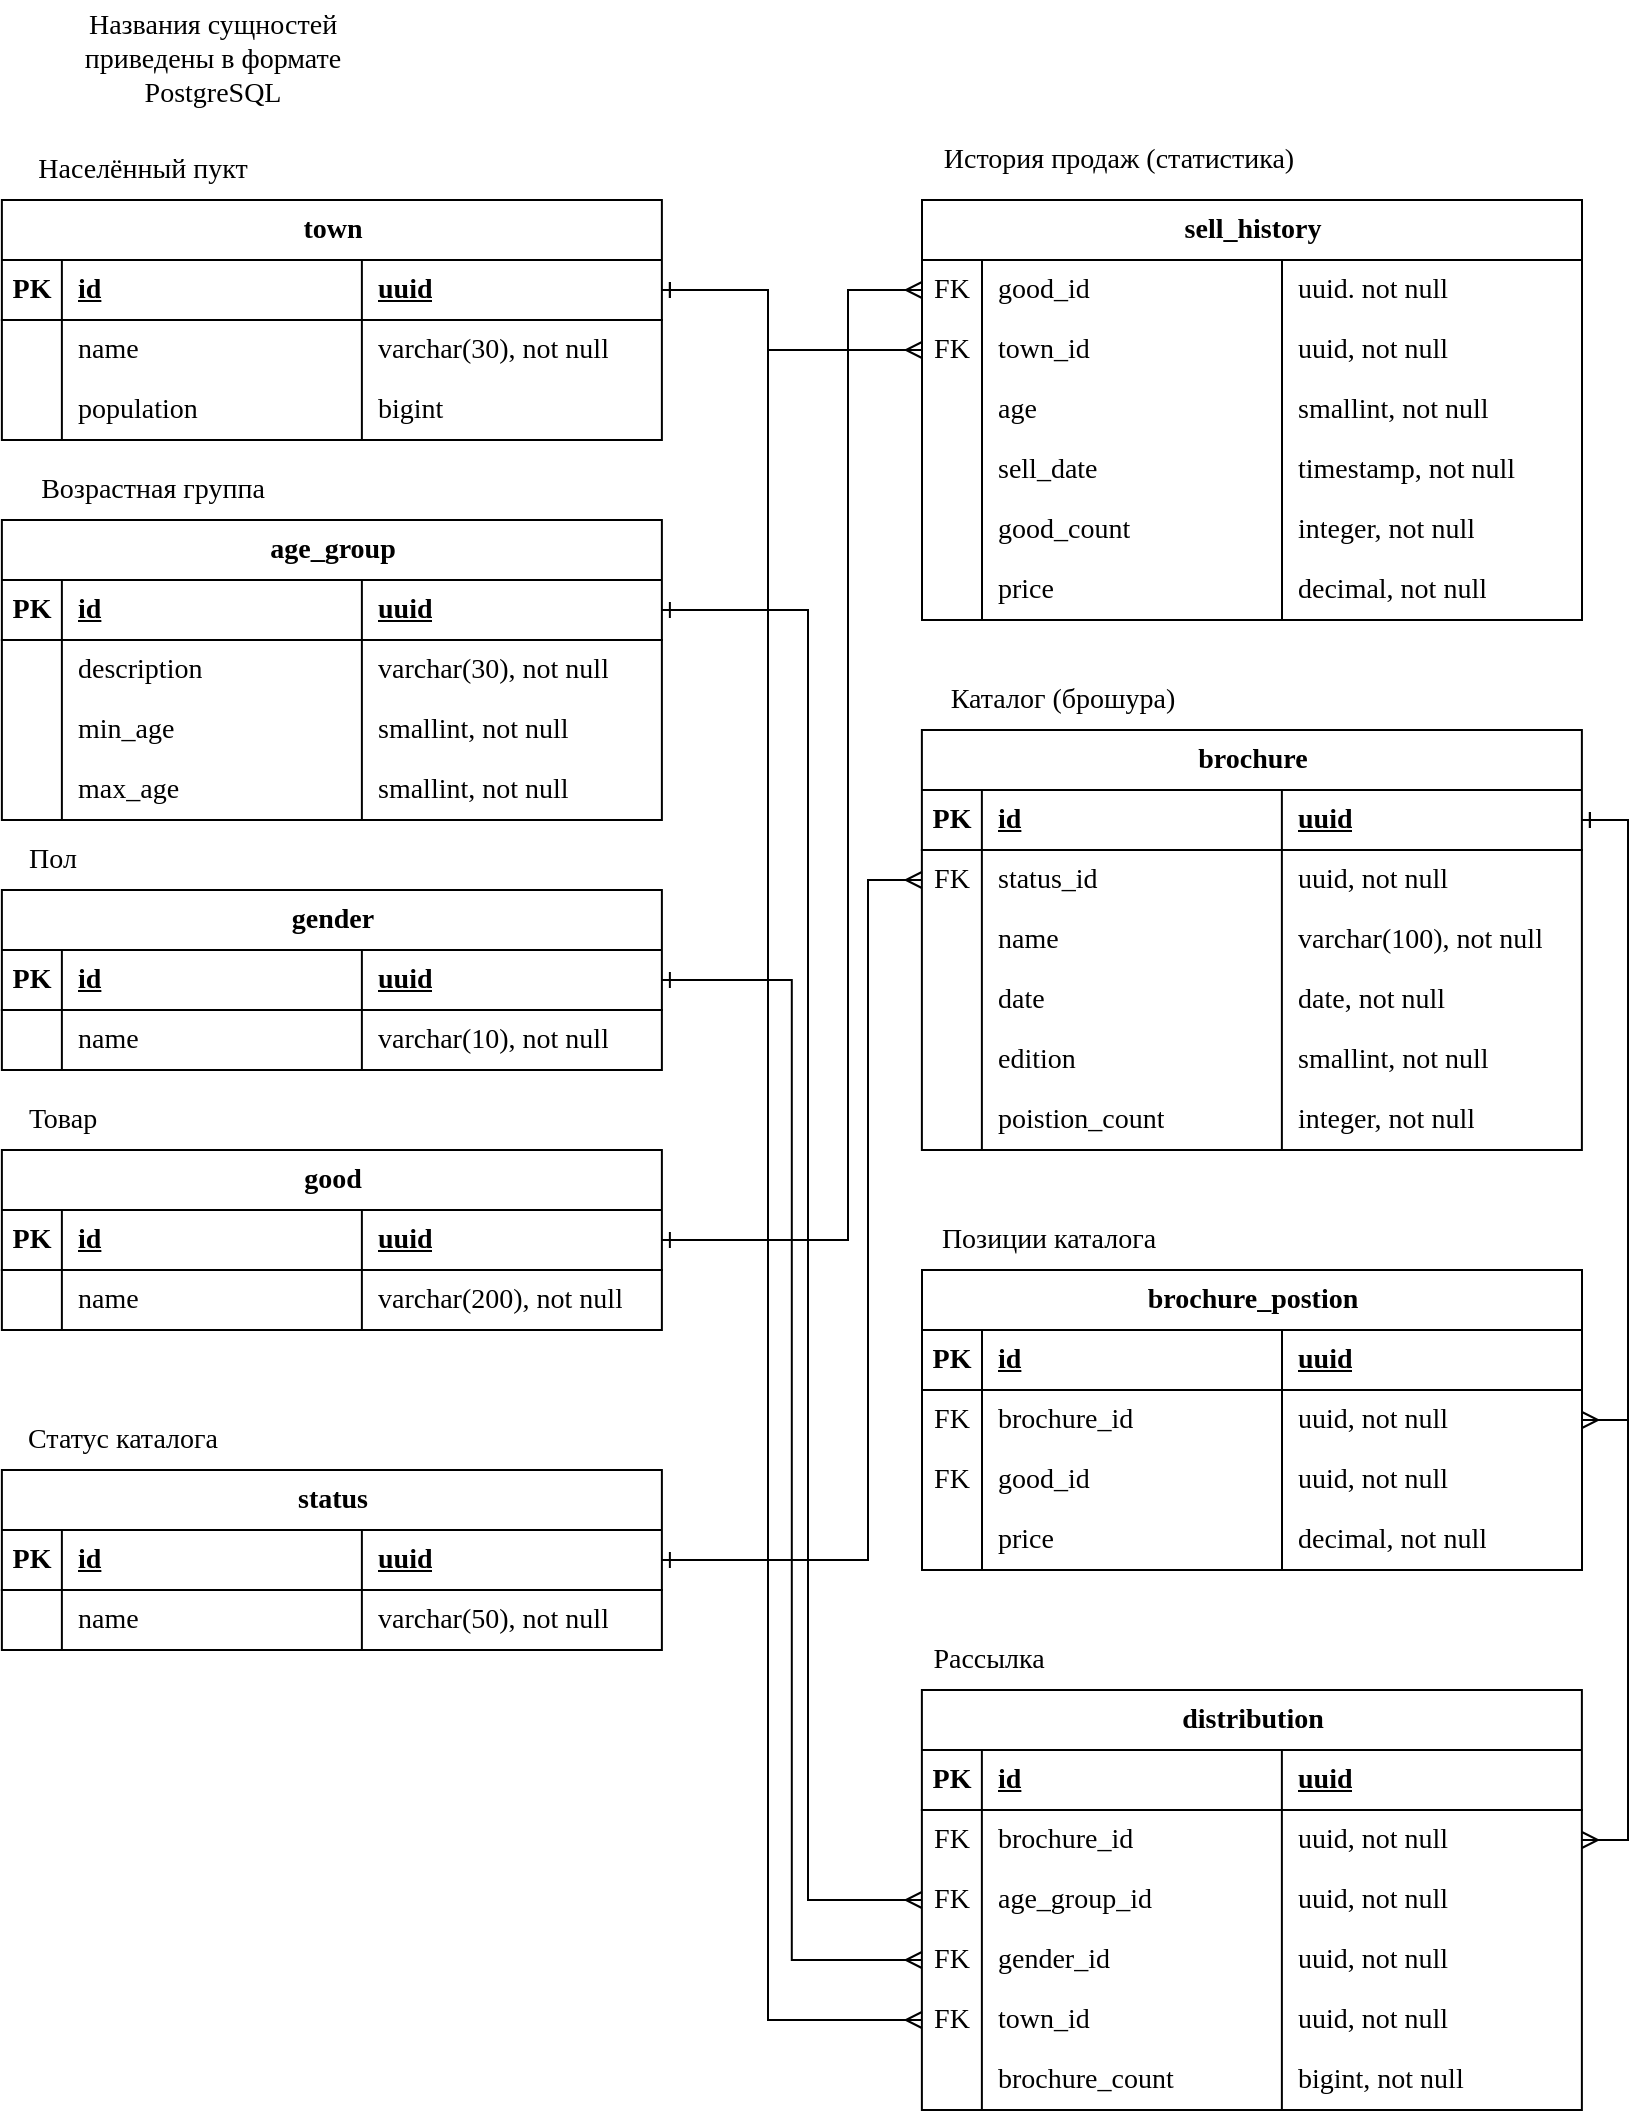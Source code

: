 <mxfile version="21.7.5" type="device" pages="2">
  <diagram name="ЛР2-Модель данных" id="5wjBIuke4LGrvdmqmBoD">
    <mxGraphModel dx="881" dy="597" grid="1" gridSize="10" guides="1" tooltips="1" connect="1" arrows="1" fold="1" page="1" pageScale="1" pageWidth="827" pageHeight="1169" math="0" shadow="0">
      <root>
        <mxCell id="0" />
        <mxCell id="1" parent="0" />
        <mxCell id="qVcynnqTiP0ZQ-UcBjdT-5" value="age_group" style="shape=table;startSize=30;container=1;collapsible=1;childLayout=tableLayout;fixedRows=1;rowLines=0;fontStyle=1;align=center;resizeLast=1;html=1;fontSize=14;fontFamily=Times New Roman;" parent="1" vertex="1">
          <mxGeometry x="36.94" y="275" width="330" height="150" as="geometry" />
        </mxCell>
        <mxCell id="qVcynnqTiP0ZQ-UcBjdT-6" value="" style="shape=tableRow;horizontal=0;startSize=0;swimlaneHead=0;swimlaneBody=0;fillColor=none;collapsible=0;dropTarget=0;points=[[0,0.5],[1,0.5]];portConstraint=eastwest;top=0;left=0;right=0;bottom=1;fontSize=14;fontFamily=Times New Roman;" parent="qVcynnqTiP0ZQ-UcBjdT-5" vertex="1">
          <mxGeometry y="30" width="330" height="30" as="geometry" />
        </mxCell>
        <mxCell id="qVcynnqTiP0ZQ-UcBjdT-7" value="PK" style="shape=partialRectangle;connectable=0;fillColor=none;top=0;left=0;bottom=0;right=0;fontStyle=1;overflow=hidden;whiteSpace=wrap;html=1;fontSize=14;fontFamily=Times New Roman;" parent="qVcynnqTiP0ZQ-UcBjdT-6" vertex="1">
          <mxGeometry width="30" height="30" as="geometry">
            <mxRectangle width="30" height="30" as="alternateBounds" />
          </mxGeometry>
        </mxCell>
        <mxCell id="qVcynnqTiP0ZQ-UcBjdT-8" value="id" style="shape=partialRectangle;connectable=0;fillColor=none;top=0;left=0;bottom=0;right=0;align=left;spacingLeft=6;fontStyle=5;overflow=hidden;whiteSpace=wrap;html=1;fontSize=14;fontFamily=Times New Roman;" parent="qVcynnqTiP0ZQ-UcBjdT-6" vertex="1">
          <mxGeometry x="30" width="150" height="30" as="geometry">
            <mxRectangle width="150" height="30" as="alternateBounds" />
          </mxGeometry>
        </mxCell>
        <mxCell id="qVcynnqTiP0ZQ-UcBjdT-116" value="uuid" style="shape=partialRectangle;connectable=0;fillColor=none;top=0;left=0;bottom=0;right=0;align=left;spacingLeft=6;fontStyle=5;overflow=hidden;whiteSpace=wrap;html=1;fontSize=14;fontFamily=Times New Roman;" parent="qVcynnqTiP0ZQ-UcBjdT-6" vertex="1">
          <mxGeometry x="180" width="150" height="30" as="geometry">
            <mxRectangle width="150" height="30" as="alternateBounds" />
          </mxGeometry>
        </mxCell>
        <mxCell id="qVcynnqTiP0ZQ-UcBjdT-9" value="" style="shape=tableRow;horizontal=0;startSize=0;swimlaneHead=0;swimlaneBody=0;fillColor=none;collapsible=0;dropTarget=0;points=[[0,0.5],[1,0.5]];portConstraint=eastwest;top=0;left=0;right=0;bottom=0;fontSize=14;fontFamily=Times New Roman;" parent="qVcynnqTiP0ZQ-UcBjdT-5" vertex="1">
          <mxGeometry y="60" width="330" height="30" as="geometry" />
        </mxCell>
        <mxCell id="qVcynnqTiP0ZQ-UcBjdT-10" value="" style="shape=partialRectangle;connectable=0;fillColor=none;top=0;left=0;bottom=0;right=0;editable=1;overflow=hidden;whiteSpace=wrap;html=1;fontSize=14;fontFamily=Times New Roman;" parent="qVcynnqTiP0ZQ-UcBjdT-9" vertex="1">
          <mxGeometry width="30" height="30" as="geometry">
            <mxRectangle width="30" height="30" as="alternateBounds" />
          </mxGeometry>
        </mxCell>
        <mxCell id="qVcynnqTiP0ZQ-UcBjdT-11" value="description" style="shape=partialRectangle;connectable=0;fillColor=none;top=0;left=0;bottom=0;right=0;align=left;spacingLeft=6;overflow=hidden;whiteSpace=wrap;html=1;fontSize=14;fontFamily=Times New Roman;" parent="qVcynnqTiP0ZQ-UcBjdT-9" vertex="1">
          <mxGeometry x="30" width="150" height="30" as="geometry">
            <mxRectangle width="150" height="30" as="alternateBounds" />
          </mxGeometry>
        </mxCell>
        <mxCell id="qVcynnqTiP0ZQ-UcBjdT-117" value="varchar(30), not null" style="shape=partialRectangle;connectable=0;fillColor=none;top=0;left=0;bottom=0;right=0;align=left;spacingLeft=6;overflow=hidden;whiteSpace=wrap;html=1;fontSize=14;fontFamily=Times New Roman;" parent="qVcynnqTiP0ZQ-UcBjdT-9" vertex="1">
          <mxGeometry x="180" width="150" height="30" as="geometry">
            <mxRectangle width="150" height="30" as="alternateBounds" />
          </mxGeometry>
        </mxCell>
        <mxCell id="6KhsEJpM93niK96JRpDm-1" style="shape=tableRow;horizontal=0;startSize=0;swimlaneHead=0;swimlaneBody=0;fillColor=none;collapsible=0;dropTarget=0;points=[[0,0.5],[1,0.5]];portConstraint=eastwest;top=0;left=0;right=0;bottom=0;fontSize=14;fontFamily=Times New Roman;" parent="qVcynnqTiP0ZQ-UcBjdT-5" vertex="1">
          <mxGeometry y="90" width="330" height="30" as="geometry" />
        </mxCell>
        <mxCell id="6KhsEJpM93niK96JRpDm-2" style="shape=partialRectangle;connectable=0;fillColor=none;top=0;left=0;bottom=0;right=0;editable=1;overflow=hidden;whiteSpace=wrap;html=1;fontSize=14;fontFamily=Times New Roman;" parent="6KhsEJpM93niK96JRpDm-1" vertex="1">
          <mxGeometry width="30" height="30" as="geometry">
            <mxRectangle width="30" height="30" as="alternateBounds" />
          </mxGeometry>
        </mxCell>
        <mxCell id="6KhsEJpM93niK96JRpDm-3" value="min_age" style="shape=partialRectangle;connectable=0;fillColor=none;top=0;left=0;bottom=0;right=0;align=left;spacingLeft=6;overflow=hidden;whiteSpace=wrap;html=1;fontSize=14;fontFamily=Times New Roman;" parent="6KhsEJpM93niK96JRpDm-1" vertex="1">
          <mxGeometry x="30" width="150" height="30" as="geometry">
            <mxRectangle width="150" height="30" as="alternateBounds" />
          </mxGeometry>
        </mxCell>
        <mxCell id="6KhsEJpM93niK96JRpDm-4" value="smallint, not null" style="shape=partialRectangle;connectable=0;fillColor=none;top=0;left=0;bottom=0;right=0;align=left;spacingLeft=6;overflow=hidden;whiteSpace=wrap;html=1;fontSize=14;fontFamily=Times New Roman;" parent="6KhsEJpM93niK96JRpDm-1" vertex="1">
          <mxGeometry x="180" width="150" height="30" as="geometry">
            <mxRectangle width="150" height="30" as="alternateBounds" />
          </mxGeometry>
        </mxCell>
        <mxCell id="6KhsEJpM93niK96JRpDm-5" style="shape=tableRow;horizontal=0;startSize=0;swimlaneHead=0;swimlaneBody=0;fillColor=none;collapsible=0;dropTarget=0;points=[[0,0.5],[1,0.5]];portConstraint=eastwest;top=0;left=0;right=0;bottom=0;fontSize=14;fontFamily=Times New Roman;" parent="qVcynnqTiP0ZQ-UcBjdT-5" vertex="1">
          <mxGeometry y="120" width="330" height="30" as="geometry" />
        </mxCell>
        <mxCell id="6KhsEJpM93niK96JRpDm-6" style="shape=partialRectangle;connectable=0;fillColor=none;top=0;left=0;bottom=0;right=0;editable=1;overflow=hidden;whiteSpace=wrap;html=1;fontSize=14;fontFamily=Times New Roman;" parent="6KhsEJpM93niK96JRpDm-5" vertex="1">
          <mxGeometry width="30" height="30" as="geometry">
            <mxRectangle width="30" height="30" as="alternateBounds" />
          </mxGeometry>
        </mxCell>
        <mxCell id="6KhsEJpM93niK96JRpDm-7" value="max_age" style="shape=partialRectangle;connectable=0;fillColor=none;top=0;left=0;bottom=0;right=0;align=left;spacingLeft=6;overflow=hidden;whiteSpace=wrap;html=1;fontSize=14;fontFamily=Times New Roman;" parent="6KhsEJpM93niK96JRpDm-5" vertex="1">
          <mxGeometry x="30" width="150" height="30" as="geometry">
            <mxRectangle width="150" height="30" as="alternateBounds" />
          </mxGeometry>
        </mxCell>
        <mxCell id="6KhsEJpM93niK96JRpDm-8" value="smallint, not null" style="shape=partialRectangle;connectable=0;fillColor=none;top=0;left=0;bottom=0;right=0;align=left;spacingLeft=6;overflow=hidden;whiteSpace=wrap;html=1;fontSize=14;fontFamily=Times New Roman;" parent="6KhsEJpM93niK96JRpDm-5" vertex="1">
          <mxGeometry x="180" width="150" height="30" as="geometry">
            <mxRectangle width="150" height="30" as="alternateBounds" />
          </mxGeometry>
        </mxCell>
        <mxCell id="qVcynnqTiP0ZQ-UcBjdT-25" value="&lt;font style=&quot;font-size: 14px;&quot;&gt;Названия сущностей &lt;br style=&quot;font-size: 14px;&quot;&gt;приведены в формате&lt;br style=&quot;font-size: 14px;&quot;&gt;PostgreSQL&lt;/font&gt;" style="text;html=1;align=center;verticalAlign=middle;resizable=0;points=[];autosize=1;strokeColor=none;fillColor=none;fontSize=14;fontFamily=Times New Roman;" parent="1" vertex="1">
          <mxGeometry x="66.94" y="15" width="150" height="60" as="geometry" />
        </mxCell>
        <mxCell id="qVcynnqTiP0ZQ-UcBjdT-32" value="town" style="shape=table;startSize=30;container=1;collapsible=1;childLayout=tableLayout;fixedRows=1;rowLines=0;fontStyle=1;align=center;resizeLast=1;html=1;fontSize=14;swimlaneBody=1;fontFamily=Times New Roman;" parent="1" vertex="1">
          <mxGeometry x="36.94" y="115" width="330" height="120" as="geometry" />
        </mxCell>
        <mxCell id="qVcynnqTiP0ZQ-UcBjdT-33" value="" style="shape=tableRow;horizontal=0;startSize=0;swimlaneHead=0;swimlaneBody=0;fillColor=none;collapsible=0;dropTarget=0;points=[[0,0.5],[1,0.5]];portConstraint=eastwest;top=0;left=0;right=0;bottom=1;fontSize=14;fontFamily=Times New Roman;" parent="qVcynnqTiP0ZQ-UcBjdT-32" vertex="1">
          <mxGeometry y="30" width="330" height="30" as="geometry" />
        </mxCell>
        <mxCell id="qVcynnqTiP0ZQ-UcBjdT-34" value="PK" style="shape=partialRectangle;connectable=0;fillColor=none;top=0;left=0;bottom=0;right=0;fontStyle=1;overflow=hidden;whiteSpace=wrap;html=1;fontSize=14;fontFamily=Times New Roman;" parent="qVcynnqTiP0ZQ-UcBjdT-33" vertex="1">
          <mxGeometry width="30" height="30" as="geometry">
            <mxRectangle width="30" height="30" as="alternateBounds" />
          </mxGeometry>
        </mxCell>
        <mxCell id="qVcynnqTiP0ZQ-UcBjdT-35" value="id" style="shape=partialRectangle;connectable=0;fillColor=none;top=0;left=0;bottom=0;right=0;align=left;spacingLeft=6;fontStyle=5;overflow=hidden;whiteSpace=wrap;html=1;fontSize=14;fontFamily=Times New Roman;" parent="qVcynnqTiP0ZQ-UcBjdT-33" vertex="1">
          <mxGeometry x="30" width="150" height="30" as="geometry">
            <mxRectangle width="150" height="30" as="alternateBounds" />
          </mxGeometry>
        </mxCell>
        <mxCell id="qVcynnqTiP0ZQ-UcBjdT-118" value="uuid" style="shape=partialRectangle;connectable=0;fillColor=none;top=0;left=0;bottom=0;right=0;align=left;spacingLeft=6;fontStyle=5;overflow=hidden;whiteSpace=wrap;html=1;fontSize=14;fontFamily=Times New Roman;" parent="qVcynnqTiP0ZQ-UcBjdT-33" vertex="1">
          <mxGeometry x="180" width="150" height="30" as="geometry">
            <mxRectangle width="150" height="30" as="alternateBounds" />
          </mxGeometry>
        </mxCell>
        <mxCell id="qVcynnqTiP0ZQ-UcBjdT-36" value="" style="shape=tableRow;horizontal=0;startSize=0;swimlaneHead=0;swimlaneBody=0;fillColor=none;collapsible=0;dropTarget=0;points=[[0,0.5],[1,0.5]];portConstraint=eastwest;top=0;left=0;right=0;bottom=0;fontSize=14;fontFamily=Times New Roman;" parent="qVcynnqTiP0ZQ-UcBjdT-32" vertex="1">
          <mxGeometry y="60" width="330" height="30" as="geometry" />
        </mxCell>
        <mxCell id="qVcynnqTiP0ZQ-UcBjdT-37" value="" style="shape=partialRectangle;connectable=0;fillColor=none;top=0;left=0;bottom=0;right=0;editable=1;overflow=hidden;whiteSpace=wrap;html=1;fontSize=14;fontFamily=Times New Roman;" parent="qVcynnqTiP0ZQ-UcBjdT-36" vertex="1">
          <mxGeometry width="30" height="30" as="geometry">
            <mxRectangle width="30" height="30" as="alternateBounds" />
          </mxGeometry>
        </mxCell>
        <mxCell id="qVcynnqTiP0ZQ-UcBjdT-38" value="name" style="shape=partialRectangle;connectable=0;fillColor=none;top=0;left=0;bottom=0;right=0;align=left;spacingLeft=6;overflow=hidden;whiteSpace=wrap;html=1;fontSize=14;fontFamily=Times New Roman;" parent="qVcynnqTiP0ZQ-UcBjdT-36" vertex="1">
          <mxGeometry x="30" width="150" height="30" as="geometry">
            <mxRectangle width="150" height="30" as="alternateBounds" />
          </mxGeometry>
        </mxCell>
        <mxCell id="qVcynnqTiP0ZQ-UcBjdT-119" value="varchar(30), not null" style="shape=partialRectangle;connectable=0;fillColor=none;top=0;left=0;bottom=0;right=0;align=left;spacingLeft=6;overflow=hidden;whiteSpace=wrap;html=1;fontSize=14;fontFamily=Times New Roman;" parent="qVcynnqTiP0ZQ-UcBjdT-36" vertex="1">
          <mxGeometry x="180" width="150" height="30" as="geometry">
            <mxRectangle width="150" height="30" as="alternateBounds" />
          </mxGeometry>
        </mxCell>
        <mxCell id="qVcynnqTiP0ZQ-UcBjdT-81" style="shape=tableRow;horizontal=0;startSize=0;swimlaneHead=0;swimlaneBody=0;fillColor=none;collapsible=0;dropTarget=0;points=[[0,0.5],[1,0.5]];portConstraint=eastwest;top=0;left=0;right=0;bottom=0;fontSize=14;fontFamily=Times New Roman;" parent="qVcynnqTiP0ZQ-UcBjdT-32" vertex="1">
          <mxGeometry y="90" width="330" height="30" as="geometry" />
        </mxCell>
        <mxCell id="qVcynnqTiP0ZQ-UcBjdT-82" style="shape=partialRectangle;connectable=0;fillColor=none;top=0;left=0;bottom=0;right=0;editable=1;overflow=hidden;whiteSpace=wrap;html=1;fontSize=14;fontFamily=Times New Roman;" parent="qVcynnqTiP0ZQ-UcBjdT-81" vertex="1">
          <mxGeometry width="30" height="30" as="geometry">
            <mxRectangle width="30" height="30" as="alternateBounds" />
          </mxGeometry>
        </mxCell>
        <mxCell id="qVcynnqTiP0ZQ-UcBjdT-83" value="population" style="shape=partialRectangle;connectable=0;fillColor=none;top=0;left=0;bottom=0;right=0;align=left;spacingLeft=6;overflow=hidden;whiteSpace=wrap;html=1;fontSize=14;fontFamily=Times New Roman;" parent="qVcynnqTiP0ZQ-UcBjdT-81" vertex="1">
          <mxGeometry x="30" width="150" height="30" as="geometry">
            <mxRectangle width="150" height="30" as="alternateBounds" />
          </mxGeometry>
        </mxCell>
        <mxCell id="qVcynnqTiP0ZQ-UcBjdT-120" value="bigint" style="shape=partialRectangle;connectable=0;fillColor=none;top=0;left=0;bottom=0;right=0;align=left;spacingLeft=6;overflow=hidden;whiteSpace=wrap;html=1;fontSize=14;fontFamily=Times New Roman;" parent="qVcynnqTiP0ZQ-UcBjdT-81" vertex="1">
          <mxGeometry x="180" width="150" height="30" as="geometry">
            <mxRectangle width="150" height="30" as="alternateBounds" />
          </mxGeometry>
        </mxCell>
        <mxCell id="qVcynnqTiP0ZQ-UcBjdT-39" value="gender" style="shape=table;startSize=30;container=1;collapsible=1;childLayout=tableLayout;fixedRows=1;rowLines=0;fontStyle=1;align=center;resizeLast=1;html=1;fontSize=14;fontFamily=Times New Roman;" parent="1" vertex="1">
          <mxGeometry x="36.94" y="460" width="330" height="90" as="geometry" />
        </mxCell>
        <mxCell id="qVcynnqTiP0ZQ-UcBjdT-40" value="" style="shape=tableRow;horizontal=0;startSize=0;swimlaneHead=0;swimlaneBody=0;fillColor=none;collapsible=0;dropTarget=0;points=[[0,0.5],[1,0.5]];portConstraint=eastwest;top=0;left=0;right=0;bottom=1;fontSize=14;fontFamily=Times New Roman;" parent="qVcynnqTiP0ZQ-UcBjdT-39" vertex="1">
          <mxGeometry y="30" width="330" height="30" as="geometry" />
        </mxCell>
        <mxCell id="qVcynnqTiP0ZQ-UcBjdT-41" value="PK" style="shape=partialRectangle;connectable=0;fillColor=none;top=0;left=0;bottom=0;right=0;fontStyle=1;overflow=hidden;whiteSpace=wrap;html=1;fontSize=14;fontFamily=Times New Roman;" parent="qVcynnqTiP0ZQ-UcBjdT-40" vertex="1">
          <mxGeometry width="30" height="30" as="geometry">
            <mxRectangle width="30" height="30" as="alternateBounds" />
          </mxGeometry>
        </mxCell>
        <mxCell id="qVcynnqTiP0ZQ-UcBjdT-42" value="id" style="shape=partialRectangle;connectable=0;fillColor=none;top=0;left=0;bottom=0;right=0;align=left;spacingLeft=6;fontStyle=5;overflow=hidden;whiteSpace=wrap;html=1;fontSize=14;fontFamily=Times New Roman;" parent="qVcynnqTiP0ZQ-UcBjdT-40" vertex="1">
          <mxGeometry x="30" width="150" height="30" as="geometry">
            <mxRectangle width="150" height="30" as="alternateBounds" />
          </mxGeometry>
        </mxCell>
        <mxCell id="qVcynnqTiP0ZQ-UcBjdT-121" value="uuid" style="shape=partialRectangle;connectable=0;fillColor=none;top=0;left=0;bottom=0;right=0;align=left;spacingLeft=6;fontStyle=5;overflow=hidden;whiteSpace=wrap;html=1;fontSize=14;fontFamily=Times New Roman;" parent="qVcynnqTiP0ZQ-UcBjdT-40" vertex="1">
          <mxGeometry x="180" width="150" height="30" as="geometry">
            <mxRectangle width="150" height="30" as="alternateBounds" />
          </mxGeometry>
        </mxCell>
        <mxCell id="qVcynnqTiP0ZQ-UcBjdT-43" value="" style="shape=tableRow;horizontal=0;startSize=0;swimlaneHead=0;swimlaneBody=0;fillColor=none;collapsible=0;dropTarget=0;points=[[0,0.5],[1,0.5]];portConstraint=eastwest;top=0;left=0;right=0;bottom=0;fontSize=14;fontFamily=Times New Roman;" parent="qVcynnqTiP0ZQ-UcBjdT-39" vertex="1">
          <mxGeometry y="60" width="330" height="30" as="geometry" />
        </mxCell>
        <mxCell id="qVcynnqTiP0ZQ-UcBjdT-44" value="" style="shape=partialRectangle;connectable=0;fillColor=none;top=0;left=0;bottom=0;right=0;editable=1;overflow=hidden;whiteSpace=wrap;html=1;fontSize=14;fontFamily=Times New Roman;" parent="qVcynnqTiP0ZQ-UcBjdT-43" vertex="1">
          <mxGeometry width="30" height="30" as="geometry">
            <mxRectangle width="30" height="30" as="alternateBounds" />
          </mxGeometry>
        </mxCell>
        <mxCell id="qVcynnqTiP0ZQ-UcBjdT-45" value="name" style="shape=partialRectangle;connectable=0;fillColor=none;top=0;left=0;bottom=0;right=0;align=left;spacingLeft=6;overflow=hidden;whiteSpace=wrap;html=1;fontSize=14;fontFamily=Times New Roman;" parent="qVcynnqTiP0ZQ-UcBjdT-43" vertex="1">
          <mxGeometry x="30" width="150" height="30" as="geometry">
            <mxRectangle width="150" height="30" as="alternateBounds" />
          </mxGeometry>
        </mxCell>
        <mxCell id="qVcynnqTiP0ZQ-UcBjdT-122" value="varchar(10), not null" style="shape=partialRectangle;connectable=0;fillColor=none;top=0;left=0;bottom=0;right=0;align=left;spacingLeft=6;overflow=hidden;whiteSpace=wrap;html=1;fontSize=14;fontFamily=Times New Roman;" parent="qVcynnqTiP0ZQ-UcBjdT-43" vertex="1">
          <mxGeometry x="180" width="150" height="30" as="geometry">
            <mxRectangle width="150" height="30" as="alternateBounds" />
          </mxGeometry>
        </mxCell>
        <mxCell id="qVcynnqTiP0ZQ-UcBjdT-52" value="sell_history" style="shape=table;startSize=30;container=1;collapsible=1;childLayout=tableLayout;fixedRows=1;rowLines=0;fontStyle=1;align=center;resizeLast=1;html=1;fontSize=14;fontFamily=Times New Roman;" parent="1" vertex="1">
          <mxGeometry x="497" y="115" width="330" height="210" as="geometry" />
        </mxCell>
        <mxCell id="qVcynnqTiP0ZQ-UcBjdT-62" style="shape=tableRow;horizontal=0;startSize=0;swimlaneHead=0;swimlaneBody=0;fillColor=none;collapsible=0;dropTarget=0;points=[[0,0.5],[1,0.5]];portConstraint=eastwest;top=0;left=0;right=0;bottom=0;fontSize=14;fontFamily=Times New Roman;" parent="qVcynnqTiP0ZQ-UcBjdT-52" vertex="1">
          <mxGeometry y="30" width="330" height="30" as="geometry" />
        </mxCell>
        <mxCell id="qVcynnqTiP0ZQ-UcBjdT-63" value="FK" style="shape=partialRectangle;connectable=0;fillColor=none;top=0;left=0;bottom=0;right=0;editable=1;overflow=hidden;whiteSpace=wrap;html=1;fontSize=14;fontFamily=Times New Roman;" parent="qVcynnqTiP0ZQ-UcBjdT-62" vertex="1">
          <mxGeometry width="30" height="30" as="geometry">
            <mxRectangle width="30" height="30" as="alternateBounds" />
          </mxGeometry>
        </mxCell>
        <mxCell id="qVcynnqTiP0ZQ-UcBjdT-64" value="good_id" style="shape=partialRectangle;connectable=0;fillColor=none;top=0;left=0;bottom=0;right=0;align=left;spacingLeft=6;overflow=hidden;whiteSpace=wrap;html=1;fontSize=14;fontFamily=Times New Roman;" parent="qVcynnqTiP0ZQ-UcBjdT-62" vertex="1">
          <mxGeometry x="30" width="150" height="30" as="geometry">
            <mxRectangle width="150" height="30" as="alternateBounds" />
          </mxGeometry>
        </mxCell>
        <mxCell id="qVcynnqTiP0ZQ-UcBjdT-128" value="uuid. not null" style="shape=partialRectangle;connectable=0;fillColor=none;top=0;left=0;bottom=0;right=0;align=left;spacingLeft=6;overflow=hidden;whiteSpace=wrap;html=1;fontSize=14;fontFamily=Times New Roman;" parent="qVcynnqTiP0ZQ-UcBjdT-62" vertex="1">
          <mxGeometry x="180" width="150" height="30" as="geometry">
            <mxRectangle width="150" height="30" as="alternateBounds" />
          </mxGeometry>
        </mxCell>
        <mxCell id="qVcynnqTiP0ZQ-UcBjdT-65" style="shape=tableRow;horizontal=0;startSize=0;swimlaneHead=0;swimlaneBody=0;fillColor=none;collapsible=0;dropTarget=0;points=[[0,0.5],[1,0.5]];portConstraint=eastwest;top=0;left=0;right=0;bottom=0;fontSize=14;fontFamily=Times New Roman;" parent="qVcynnqTiP0ZQ-UcBjdT-52" vertex="1">
          <mxGeometry y="60" width="330" height="30" as="geometry" />
        </mxCell>
        <mxCell id="qVcynnqTiP0ZQ-UcBjdT-66" value="FK" style="shape=partialRectangle;connectable=0;fillColor=none;top=0;left=0;bottom=0;right=0;editable=1;overflow=hidden;whiteSpace=wrap;html=1;fontSize=14;fontFamily=Times New Roman;" parent="qVcynnqTiP0ZQ-UcBjdT-65" vertex="1">
          <mxGeometry width="30" height="30" as="geometry">
            <mxRectangle width="30" height="30" as="alternateBounds" />
          </mxGeometry>
        </mxCell>
        <mxCell id="qVcynnqTiP0ZQ-UcBjdT-67" value="town_id" style="shape=partialRectangle;connectable=0;fillColor=none;top=0;left=0;bottom=0;right=0;align=left;spacingLeft=6;overflow=hidden;whiteSpace=wrap;html=1;fontSize=14;fontFamily=Times New Roman;" parent="qVcynnqTiP0ZQ-UcBjdT-65" vertex="1">
          <mxGeometry x="30" width="150" height="30" as="geometry">
            <mxRectangle width="150" height="30" as="alternateBounds" />
          </mxGeometry>
        </mxCell>
        <mxCell id="qVcynnqTiP0ZQ-UcBjdT-129" value="uuid, not null" style="shape=partialRectangle;connectable=0;fillColor=none;top=0;left=0;bottom=0;right=0;align=left;spacingLeft=6;overflow=hidden;whiteSpace=wrap;html=1;fontSize=14;fontFamily=Times New Roman;" parent="qVcynnqTiP0ZQ-UcBjdT-65" vertex="1">
          <mxGeometry x="180" width="150" height="30" as="geometry">
            <mxRectangle width="150" height="30" as="alternateBounds" />
          </mxGeometry>
        </mxCell>
        <mxCell id="7hpDfn7izWi3tpyFGhJ--81" style="shape=tableRow;horizontal=0;startSize=0;swimlaneHead=0;swimlaneBody=0;fillColor=none;collapsible=0;dropTarget=0;points=[[0,0.5],[1,0.5]];portConstraint=eastwest;top=0;left=0;right=0;bottom=0;fontSize=14;fontFamily=Times New Roman;" parent="qVcynnqTiP0ZQ-UcBjdT-52" vertex="1">
          <mxGeometry y="90" width="330" height="30" as="geometry" />
        </mxCell>
        <mxCell id="7hpDfn7izWi3tpyFGhJ--82" value="" style="shape=partialRectangle;connectable=0;fillColor=none;top=0;left=0;bottom=0;right=0;editable=1;overflow=hidden;whiteSpace=wrap;html=1;fontSize=14;fontFamily=Times New Roman;" parent="7hpDfn7izWi3tpyFGhJ--81" vertex="1">
          <mxGeometry width="30" height="30" as="geometry">
            <mxRectangle width="30" height="30" as="alternateBounds" />
          </mxGeometry>
        </mxCell>
        <mxCell id="7hpDfn7izWi3tpyFGhJ--83" value="age" style="shape=partialRectangle;connectable=0;fillColor=none;top=0;left=0;bottom=0;right=0;align=left;spacingLeft=6;overflow=hidden;whiteSpace=wrap;html=1;fontSize=14;fontFamily=Times New Roman;" parent="7hpDfn7izWi3tpyFGhJ--81" vertex="1">
          <mxGeometry x="30" width="150" height="30" as="geometry">
            <mxRectangle width="150" height="30" as="alternateBounds" />
          </mxGeometry>
        </mxCell>
        <mxCell id="7hpDfn7izWi3tpyFGhJ--84" value="smallint, not null" style="shape=partialRectangle;connectable=0;fillColor=none;top=0;left=0;bottom=0;right=0;align=left;spacingLeft=6;overflow=hidden;whiteSpace=wrap;html=1;fontSize=14;fontFamily=Times New Roman;" parent="7hpDfn7izWi3tpyFGhJ--81" vertex="1">
          <mxGeometry x="180" width="150" height="30" as="geometry">
            <mxRectangle width="150" height="30" as="alternateBounds" />
          </mxGeometry>
        </mxCell>
        <mxCell id="qVcynnqTiP0ZQ-UcBjdT-59" style="shape=tableRow;horizontal=0;startSize=0;swimlaneHead=0;swimlaneBody=0;fillColor=none;collapsible=0;dropTarget=0;points=[[0,0.5],[1,0.5]];portConstraint=eastwest;top=0;left=0;right=0;bottom=0;fontSize=14;fontFamily=Times New Roman;" parent="qVcynnqTiP0ZQ-UcBjdT-52" vertex="1">
          <mxGeometry y="120" width="330" height="30" as="geometry" />
        </mxCell>
        <mxCell id="qVcynnqTiP0ZQ-UcBjdT-60" style="shape=partialRectangle;connectable=0;fillColor=none;top=0;left=0;bottom=0;right=0;editable=1;overflow=hidden;whiteSpace=wrap;html=1;fontSize=14;fontFamily=Times New Roman;" parent="qVcynnqTiP0ZQ-UcBjdT-59" vertex="1">
          <mxGeometry width="30" height="30" as="geometry">
            <mxRectangle width="30" height="30" as="alternateBounds" />
          </mxGeometry>
        </mxCell>
        <mxCell id="qVcynnqTiP0ZQ-UcBjdT-61" value="sell_date" style="shape=partialRectangle;connectable=0;fillColor=none;top=0;left=0;bottom=0;right=0;align=left;spacingLeft=6;overflow=hidden;whiteSpace=wrap;html=1;fontSize=14;fontFamily=Times New Roman;" parent="qVcynnqTiP0ZQ-UcBjdT-59" vertex="1">
          <mxGeometry x="30" width="150" height="30" as="geometry">
            <mxRectangle width="150" height="30" as="alternateBounds" />
          </mxGeometry>
        </mxCell>
        <mxCell id="qVcynnqTiP0ZQ-UcBjdT-131" value="timestamp, not null" style="shape=partialRectangle;connectable=0;fillColor=none;top=0;left=0;bottom=0;right=0;align=left;spacingLeft=6;overflow=hidden;whiteSpace=wrap;html=1;fontSize=14;fontFamily=Times New Roman;" parent="qVcynnqTiP0ZQ-UcBjdT-59" vertex="1">
          <mxGeometry x="180" width="150" height="30" as="geometry">
            <mxRectangle width="150" height="30" as="alternateBounds" />
          </mxGeometry>
        </mxCell>
        <mxCell id="qVcynnqTiP0ZQ-UcBjdT-68" style="shape=tableRow;horizontal=0;startSize=0;swimlaneHead=0;swimlaneBody=0;fillColor=none;collapsible=0;dropTarget=0;points=[[0,0.5],[1,0.5]];portConstraint=eastwest;top=0;left=0;right=0;bottom=0;fontSize=14;fontFamily=Times New Roman;" parent="qVcynnqTiP0ZQ-UcBjdT-52" vertex="1">
          <mxGeometry y="150" width="330" height="30" as="geometry" />
        </mxCell>
        <mxCell id="qVcynnqTiP0ZQ-UcBjdT-69" style="shape=partialRectangle;connectable=0;fillColor=none;top=0;left=0;bottom=0;right=0;editable=1;overflow=hidden;whiteSpace=wrap;html=1;fontSize=14;fontFamily=Times New Roman;" parent="qVcynnqTiP0ZQ-UcBjdT-68" vertex="1">
          <mxGeometry width="30" height="30" as="geometry">
            <mxRectangle width="30" height="30" as="alternateBounds" />
          </mxGeometry>
        </mxCell>
        <mxCell id="qVcynnqTiP0ZQ-UcBjdT-70" value="good_count" style="shape=partialRectangle;connectable=0;fillColor=none;top=0;left=0;bottom=0;right=0;align=left;spacingLeft=6;overflow=hidden;whiteSpace=wrap;html=1;fontSize=14;fontFamily=Times New Roman;" parent="qVcynnqTiP0ZQ-UcBjdT-68" vertex="1">
          <mxGeometry x="30" width="150" height="30" as="geometry">
            <mxRectangle width="150" height="30" as="alternateBounds" />
          </mxGeometry>
        </mxCell>
        <mxCell id="qVcynnqTiP0ZQ-UcBjdT-130" value="integer, not null" style="shape=partialRectangle;connectable=0;fillColor=none;top=0;left=0;bottom=0;right=0;align=left;spacingLeft=6;overflow=hidden;whiteSpace=wrap;html=1;fontSize=14;fontFamily=Times New Roman;" parent="qVcynnqTiP0ZQ-UcBjdT-68" vertex="1">
          <mxGeometry x="180" width="150" height="30" as="geometry">
            <mxRectangle width="150" height="30" as="alternateBounds" />
          </mxGeometry>
        </mxCell>
        <mxCell id="7hpDfn7izWi3tpyFGhJ--77" style="shape=tableRow;horizontal=0;startSize=0;swimlaneHead=0;swimlaneBody=0;fillColor=none;collapsible=0;dropTarget=0;points=[[0,0.5],[1,0.5]];portConstraint=eastwest;top=0;left=0;right=0;bottom=0;fontSize=14;fontFamily=Times New Roman;" parent="qVcynnqTiP0ZQ-UcBjdT-52" vertex="1">
          <mxGeometry y="180" width="330" height="30" as="geometry" />
        </mxCell>
        <mxCell id="7hpDfn7izWi3tpyFGhJ--78" style="shape=partialRectangle;connectable=0;fillColor=none;top=0;left=0;bottom=0;right=0;editable=1;overflow=hidden;whiteSpace=wrap;html=1;fontSize=14;fontFamily=Times New Roman;" parent="7hpDfn7izWi3tpyFGhJ--77" vertex="1">
          <mxGeometry width="30" height="30" as="geometry">
            <mxRectangle width="30" height="30" as="alternateBounds" />
          </mxGeometry>
        </mxCell>
        <mxCell id="7hpDfn7izWi3tpyFGhJ--79" value="price" style="shape=partialRectangle;connectable=0;fillColor=none;top=0;left=0;bottom=0;right=0;align=left;spacingLeft=6;overflow=hidden;whiteSpace=wrap;html=1;fontSize=14;fontFamily=Times New Roman;" parent="7hpDfn7izWi3tpyFGhJ--77" vertex="1">
          <mxGeometry x="30" width="150" height="30" as="geometry">
            <mxRectangle width="150" height="30" as="alternateBounds" />
          </mxGeometry>
        </mxCell>
        <mxCell id="7hpDfn7izWi3tpyFGhJ--80" value="decimal, not null" style="shape=partialRectangle;connectable=0;fillColor=none;top=0;left=0;bottom=0;right=0;align=left;spacingLeft=6;overflow=hidden;whiteSpace=wrap;html=1;fontSize=14;fontFamily=Times New Roman;" parent="7hpDfn7izWi3tpyFGhJ--77" vertex="1">
          <mxGeometry x="180" width="150" height="30" as="geometry">
            <mxRectangle width="150" height="30" as="alternateBounds" />
          </mxGeometry>
        </mxCell>
        <mxCell id="qVcynnqTiP0ZQ-UcBjdT-71" value="good" style="shape=table;startSize=30;container=1;collapsible=1;childLayout=tableLayout;fixedRows=1;rowLines=0;fontStyle=1;align=center;resizeLast=1;html=1;fontSize=14;fontFamily=Times New Roman;" parent="1" vertex="1">
          <mxGeometry x="36.94" y="590" width="330" height="90" as="geometry" />
        </mxCell>
        <mxCell id="qVcynnqTiP0ZQ-UcBjdT-72" value="" style="shape=tableRow;horizontal=0;startSize=0;swimlaneHead=0;swimlaneBody=0;fillColor=none;collapsible=0;dropTarget=0;points=[[0,0.5],[1,0.5]];portConstraint=eastwest;top=0;left=0;right=0;bottom=1;fontSize=14;fontFamily=Times New Roman;" parent="qVcynnqTiP0ZQ-UcBjdT-71" vertex="1">
          <mxGeometry y="30" width="330" height="30" as="geometry" />
        </mxCell>
        <mxCell id="qVcynnqTiP0ZQ-UcBjdT-73" value="PK" style="shape=partialRectangle;connectable=0;fillColor=none;top=0;left=0;bottom=0;right=0;fontStyle=1;overflow=hidden;whiteSpace=wrap;html=1;fontSize=14;fontFamily=Times New Roman;" parent="qVcynnqTiP0ZQ-UcBjdT-72" vertex="1">
          <mxGeometry width="30" height="30" as="geometry">
            <mxRectangle width="30" height="30" as="alternateBounds" />
          </mxGeometry>
        </mxCell>
        <mxCell id="qVcynnqTiP0ZQ-UcBjdT-74" value="id" style="shape=partialRectangle;connectable=0;fillColor=none;top=0;left=0;bottom=0;right=0;align=left;spacingLeft=6;fontStyle=5;overflow=hidden;whiteSpace=wrap;html=1;fontSize=14;fontFamily=Times New Roman;" parent="qVcynnqTiP0ZQ-UcBjdT-72" vertex="1">
          <mxGeometry x="30" width="150" height="30" as="geometry">
            <mxRectangle width="150" height="30" as="alternateBounds" />
          </mxGeometry>
        </mxCell>
        <mxCell id="qVcynnqTiP0ZQ-UcBjdT-140" value="uuid" style="shape=partialRectangle;connectable=0;fillColor=none;top=0;left=0;bottom=0;right=0;align=left;spacingLeft=6;fontStyle=5;overflow=hidden;whiteSpace=wrap;html=1;fontSize=14;fontFamily=Times New Roman;" parent="qVcynnqTiP0ZQ-UcBjdT-72" vertex="1">
          <mxGeometry x="180" width="150" height="30" as="geometry">
            <mxRectangle width="150" height="30" as="alternateBounds" />
          </mxGeometry>
        </mxCell>
        <mxCell id="qVcynnqTiP0ZQ-UcBjdT-75" value="" style="shape=tableRow;horizontal=0;startSize=0;swimlaneHead=0;swimlaneBody=0;fillColor=none;collapsible=0;dropTarget=0;points=[[0,0.5],[1,0.5]];portConstraint=eastwest;top=0;left=0;right=0;bottom=0;fontSize=14;fontFamily=Times New Roman;" parent="qVcynnqTiP0ZQ-UcBjdT-71" vertex="1">
          <mxGeometry y="60" width="330" height="30" as="geometry" />
        </mxCell>
        <mxCell id="qVcynnqTiP0ZQ-UcBjdT-76" value="" style="shape=partialRectangle;connectable=0;fillColor=none;top=0;left=0;bottom=0;right=0;editable=1;overflow=hidden;whiteSpace=wrap;html=1;fontSize=14;fontFamily=Times New Roman;" parent="qVcynnqTiP0ZQ-UcBjdT-75" vertex="1">
          <mxGeometry width="30" height="30" as="geometry">
            <mxRectangle width="30" height="30" as="alternateBounds" />
          </mxGeometry>
        </mxCell>
        <mxCell id="qVcynnqTiP0ZQ-UcBjdT-77" value="name" style="shape=partialRectangle;connectable=0;fillColor=none;top=0;left=0;bottom=0;right=0;align=left;spacingLeft=6;overflow=hidden;whiteSpace=wrap;html=1;fontSize=14;fontFamily=Times New Roman;" parent="qVcynnqTiP0ZQ-UcBjdT-75" vertex="1">
          <mxGeometry x="30" width="150" height="30" as="geometry">
            <mxRectangle width="150" height="30" as="alternateBounds" />
          </mxGeometry>
        </mxCell>
        <mxCell id="qVcynnqTiP0ZQ-UcBjdT-141" value="varchar(200), not null" style="shape=partialRectangle;connectable=0;fillColor=none;top=0;left=0;bottom=0;right=0;align=left;spacingLeft=6;overflow=hidden;whiteSpace=wrap;html=1;fontSize=14;fontFamily=Times New Roman;" parent="qVcynnqTiP0ZQ-UcBjdT-75" vertex="1">
          <mxGeometry x="180" width="150" height="30" as="geometry">
            <mxRectangle width="150" height="30" as="alternateBounds" />
          </mxGeometry>
        </mxCell>
        <mxCell id="qVcynnqTiP0ZQ-UcBjdT-84" value="brochure" style="shape=table;startSize=30;container=1;collapsible=1;childLayout=tableLayout;fixedRows=1;rowLines=0;fontStyle=1;align=center;resizeLast=1;html=1;fontSize=14;fontFamily=Times New Roman;" parent="1" vertex="1">
          <mxGeometry x="496.94" y="380" width="330" height="210" as="geometry" />
        </mxCell>
        <mxCell id="qVcynnqTiP0ZQ-UcBjdT-85" value="" style="shape=tableRow;horizontal=0;startSize=0;swimlaneHead=0;swimlaneBody=0;fillColor=none;collapsible=0;dropTarget=0;points=[[0,0.5],[1,0.5]];portConstraint=eastwest;top=0;left=0;right=0;bottom=1;fontSize=14;fontFamily=Times New Roman;" parent="qVcynnqTiP0ZQ-UcBjdT-84" vertex="1">
          <mxGeometry y="30" width="330" height="30" as="geometry" />
        </mxCell>
        <mxCell id="qVcynnqTiP0ZQ-UcBjdT-86" value="PK" style="shape=partialRectangle;connectable=0;fillColor=none;top=0;left=0;bottom=0;right=0;fontStyle=1;overflow=hidden;whiteSpace=wrap;html=1;fontSize=14;fontFamily=Times New Roman;" parent="qVcynnqTiP0ZQ-UcBjdT-85" vertex="1">
          <mxGeometry width="30" height="30" as="geometry">
            <mxRectangle width="30" height="30" as="alternateBounds" />
          </mxGeometry>
        </mxCell>
        <mxCell id="qVcynnqTiP0ZQ-UcBjdT-87" value="id" style="shape=partialRectangle;connectable=0;fillColor=none;top=0;left=0;bottom=0;right=0;align=left;spacingLeft=6;fontStyle=5;overflow=hidden;whiteSpace=wrap;html=1;fontSize=14;fontFamily=Times New Roman;" parent="qVcynnqTiP0ZQ-UcBjdT-85" vertex="1">
          <mxGeometry x="30" width="150" height="30" as="geometry">
            <mxRectangle width="150" height="30" as="alternateBounds" />
          </mxGeometry>
        </mxCell>
        <mxCell id="qVcynnqTiP0ZQ-UcBjdT-135" value="uuid" style="shape=partialRectangle;connectable=0;fillColor=none;top=0;left=0;bottom=0;right=0;align=left;spacingLeft=6;fontStyle=5;overflow=hidden;whiteSpace=wrap;html=1;fontSize=14;fontFamily=Times New Roman;" parent="qVcynnqTiP0ZQ-UcBjdT-85" vertex="1">
          <mxGeometry x="180" width="150" height="30" as="geometry">
            <mxRectangle width="150" height="30" as="alternateBounds" />
          </mxGeometry>
        </mxCell>
        <mxCell id="4fQLjvbH7GGk2TdVSRYm-10" style="shape=tableRow;horizontal=0;startSize=0;swimlaneHead=0;swimlaneBody=0;fillColor=none;collapsible=0;dropTarget=0;points=[[0,0.5],[1,0.5]];portConstraint=eastwest;top=0;left=0;right=0;bottom=0;fontSize=14;fontFamily=Times New Roman;" parent="qVcynnqTiP0ZQ-UcBjdT-84" vertex="1">
          <mxGeometry y="60" width="330" height="30" as="geometry" />
        </mxCell>
        <mxCell id="4fQLjvbH7GGk2TdVSRYm-11" value="FK" style="shape=partialRectangle;connectable=0;fillColor=none;top=0;left=0;bottom=0;right=0;editable=1;overflow=hidden;whiteSpace=wrap;html=1;fontSize=14;fontFamily=Times New Roman;" parent="4fQLjvbH7GGk2TdVSRYm-10" vertex="1">
          <mxGeometry width="30" height="30" as="geometry">
            <mxRectangle width="30" height="30" as="alternateBounds" />
          </mxGeometry>
        </mxCell>
        <mxCell id="4fQLjvbH7GGk2TdVSRYm-12" value="status_id" style="shape=partialRectangle;connectable=0;fillColor=none;top=0;left=0;bottom=0;right=0;align=left;spacingLeft=6;overflow=hidden;whiteSpace=wrap;html=1;fontSize=14;fontFamily=Times New Roman;" parent="4fQLjvbH7GGk2TdVSRYm-10" vertex="1">
          <mxGeometry x="30" width="150" height="30" as="geometry">
            <mxRectangle width="150" height="30" as="alternateBounds" />
          </mxGeometry>
        </mxCell>
        <mxCell id="4fQLjvbH7GGk2TdVSRYm-13" value="uuid, not null" style="shape=partialRectangle;connectable=0;fillColor=none;top=0;left=0;bottom=0;right=0;align=left;spacingLeft=6;overflow=hidden;whiteSpace=wrap;html=1;fontSize=14;fontFamily=Times New Roman;" parent="4fQLjvbH7GGk2TdVSRYm-10" vertex="1">
          <mxGeometry x="180" width="150" height="30" as="geometry">
            <mxRectangle width="150" height="30" as="alternateBounds" />
          </mxGeometry>
        </mxCell>
        <mxCell id="qVcynnqTiP0ZQ-UcBjdT-91" value="" style="shape=tableRow;horizontal=0;startSize=0;swimlaneHead=0;swimlaneBody=0;fillColor=none;collapsible=0;dropTarget=0;points=[[0,0.5],[1,0.5]];portConstraint=eastwest;top=0;left=0;right=0;bottom=0;fontSize=14;fontFamily=Times New Roman;" parent="qVcynnqTiP0ZQ-UcBjdT-84" vertex="1">
          <mxGeometry y="90" width="330" height="30" as="geometry" />
        </mxCell>
        <mxCell id="qVcynnqTiP0ZQ-UcBjdT-92" value="" style="shape=partialRectangle;connectable=0;fillColor=none;top=0;left=0;bottom=0;right=0;editable=1;overflow=hidden;whiteSpace=wrap;html=1;fontSize=14;fontFamily=Times New Roman;" parent="qVcynnqTiP0ZQ-UcBjdT-91" vertex="1">
          <mxGeometry width="30" height="30" as="geometry">
            <mxRectangle width="30" height="30" as="alternateBounds" />
          </mxGeometry>
        </mxCell>
        <mxCell id="qVcynnqTiP0ZQ-UcBjdT-93" value="name" style="shape=partialRectangle;connectable=0;fillColor=none;top=0;left=0;bottom=0;right=0;align=left;spacingLeft=6;overflow=hidden;whiteSpace=wrap;html=1;fontSize=14;fontFamily=Times New Roman;" parent="qVcynnqTiP0ZQ-UcBjdT-91" vertex="1">
          <mxGeometry x="30" width="150" height="30" as="geometry">
            <mxRectangle width="150" height="30" as="alternateBounds" />
          </mxGeometry>
        </mxCell>
        <mxCell id="qVcynnqTiP0ZQ-UcBjdT-136" value="varchar(100), not null" style="shape=partialRectangle;connectable=0;fillColor=none;top=0;left=0;bottom=0;right=0;align=left;spacingLeft=6;overflow=hidden;whiteSpace=wrap;html=1;fontSize=14;fontFamily=Times New Roman;" parent="qVcynnqTiP0ZQ-UcBjdT-91" vertex="1">
          <mxGeometry x="180" width="150" height="30" as="geometry">
            <mxRectangle width="150" height="30" as="alternateBounds" />
          </mxGeometry>
        </mxCell>
        <mxCell id="qVcynnqTiP0ZQ-UcBjdT-94" value="" style="shape=tableRow;horizontal=0;startSize=0;swimlaneHead=0;swimlaneBody=0;fillColor=none;collapsible=0;dropTarget=0;points=[[0,0.5],[1,0.5]];portConstraint=eastwest;top=0;left=0;right=0;bottom=0;fontSize=14;fontFamily=Times New Roman;" parent="qVcynnqTiP0ZQ-UcBjdT-84" vertex="1">
          <mxGeometry y="120" width="330" height="30" as="geometry" />
        </mxCell>
        <mxCell id="qVcynnqTiP0ZQ-UcBjdT-95" value="" style="shape=partialRectangle;connectable=0;fillColor=none;top=0;left=0;bottom=0;right=0;editable=1;overflow=hidden;whiteSpace=wrap;html=1;fontSize=14;fontFamily=Times New Roman;" parent="qVcynnqTiP0ZQ-UcBjdT-94" vertex="1">
          <mxGeometry width="30" height="30" as="geometry">
            <mxRectangle width="30" height="30" as="alternateBounds" />
          </mxGeometry>
        </mxCell>
        <mxCell id="qVcynnqTiP0ZQ-UcBjdT-96" value="date" style="shape=partialRectangle;connectable=0;fillColor=none;top=0;left=0;bottom=0;right=0;align=left;spacingLeft=6;overflow=hidden;whiteSpace=wrap;html=1;fontSize=14;fontFamily=Times New Roman;" parent="qVcynnqTiP0ZQ-UcBjdT-94" vertex="1">
          <mxGeometry x="30" width="150" height="30" as="geometry">
            <mxRectangle width="150" height="30" as="alternateBounds" />
          </mxGeometry>
        </mxCell>
        <mxCell id="qVcynnqTiP0ZQ-UcBjdT-137" value="date, not null" style="shape=partialRectangle;connectable=0;fillColor=none;top=0;left=0;bottom=0;right=0;align=left;spacingLeft=6;overflow=hidden;whiteSpace=wrap;html=1;fontSize=14;fontFamily=Times New Roman;" parent="qVcynnqTiP0ZQ-UcBjdT-94" vertex="1">
          <mxGeometry x="180" width="150" height="30" as="geometry">
            <mxRectangle width="150" height="30" as="alternateBounds" />
          </mxGeometry>
        </mxCell>
        <mxCell id="qVcynnqTiP0ZQ-UcBjdT-88" value="" style="shape=tableRow;horizontal=0;startSize=0;swimlaneHead=0;swimlaneBody=0;fillColor=none;collapsible=0;dropTarget=0;points=[[0,0.5],[1,0.5]];portConstraint=eastwest;top=0;left=0;right=0;bottom=0;fontSize=14;fontFamily=Times New Roman;" parent="qVcynnqTiP0ZQ-UcBjdT-84" vertex="1">
          <mxGeometry y="150" width="330" height="30" as="geometry" />
        </mxCell>
        <mxCell id="qVcynnqTiP0ZQ-UcBjdT-89" value="" style="shape=partialRectangle;connectable=0;fillColor=none;top=0;left=0;bottom=0;right=0;editable=1;overflow=hidden;whiteSpace=wrap;html=1;fontSize=14;fontFamily=Times New Roman;" parent="qVcynnqTiP0ZQ-UcBjdT-88" vertex="1">
          <mxGeometry width="30" height="30" as="geometry">
            <mxRectangle width="30" height="30" as="alternateBounds" />
          </mxGeometry>
        </mxCell>
        <mxCell id="qVcynnqTiP0ZQ-UcBjdT-90" value="edition" style="shape=partialRectangle;connectable=0;fillColor=none;top=0;left=0;bottom=0;right=0;align=left;spacingLeft=6;overflow=hidden;whiteSpace=wrap;html=1;fontSize=14;fontFamily=Times New Roman;" parent="qVcynnqTiP0ZQ-UcBjdT-88" vertex="1">
          <mxGeometry x="30" width="150" height="30" as="geometry">
            <mxRectangle width="150" height="30" as="alternateBounds" />
          </mxGeometry>
        </mxCell>
        <mxCell id="qVcynnqTiP0ZQ-UcBjdT-139" value="smallint, not null" style="shape=partialRectangle;connectable=0;fillColor=none;top=0;left=0;bottom=0;right=0;align=left;spacingLeft=6;overflow=hidden;whiteSpace=wrap;html=1;fontSize=14;fontFamily=Times New Roman;" parent="qVcynnqTiP0ZQ-UcBjdT-88" vertex="1">
          <mxGeometry x="180" width="150" height="30" as="geometry">
            <mxRectangle width="150" height="30" as="alternateBounds" />
          </mxGeometry>
        </mxCell>
        <mxCell id="7hpDfn7izWi3tpyFGhJ--31" style="shape=tableRow;horizontal=0;startSize=0;swimlaneHead=0;swimlaneBody=0;fillColor=none;collapsible=0;dropTarget=0;points=[[0,0.5],[1,0.5]];portConstraint=eastwest;top=0;left=0;right=0;bottom=0;fontSize=14;fontFamily=Times New Roman;" parent="qVcynnqTiP0ZQ-UcBjdT-84" vertex="1">
          <mxGeometry y="180" width="330" height="30" as="geometry" />
        </mxCell>
        <mxCell id="7hpDfn7izWi3tpyFGhJ--32" style="shape=partialRectangle;connectable=0;fillColor=none;top=0;left=0;bottom=0;right=0;editable=1;overflow=hidden;whiteSpace=wrap;html=1;fontSize=14;fontFamily=Times New Roman;" parent="7hpDfn7izWi3tpyFGhJ--31" vertex="1">
          <mxGeometry width="30" height="30" as="geometry">
            <mxRectangle width="30" height="30" as="alternateBounds" />
          </mxGeometry>
        </mxCell>
        <mxCell id="7hpDfn7izWi3tpyFGhJ--33" value="poistion_count" style="shape=partialRectangle;connectable=0;fillColor=none;top=0;left=0;bottom=0;right=0;align=left;spacingLeft=6;overflow=hidden;whiteSpace=wrap;html=1;fontSize=14;fontFamily=Times New Roman;" parent="7hpDfn7izWi3tpyFGhJ--31" vertex="1">
          <mxGeometry x="30" width="150" height="30" as="geometry">
            <mxRectangle width="150" height="30" as="alternateBounds" />
          </mxGeometry>
        </mxCell>
        <mxCell id="7hpDfn7izWi3tpyFGhJ--34" value="integer, not null" style="shape=partialRectangle;connectable=0;fillColor=none;top=0;left=0;bottom=0;right=0;align=left;spacingLeft=6;overflow=hidden;whiteSpace=wrap;html=1;fontSize=14;fontFamily=Times New Roman;" parent="7hpDfn7izWi3tpyFGhJ--31" vertex="1">
          <mxGeometry x="180" width="150" height="30" as="geometry">
            <mxRectangle width="150" height="30" as="alternateBounds" />
          </mxGeometry>
        </mxCell>
        <mxCell id="5gSCEwr5DUrQm9YFw9R6-5" style="edgeStyle=orthogonalEdgeStyle;rounded=0;orthogonalLoop=1;jettySize=auto;html=1;exitX=1;exitY=0.5;exitDx=0;exitDy=0;entryX=0;entryY=0.5;entryDx=0;entryDy=0;endArrow=ERmany;endFill=0;startArrow=ERone;startFill=0;fontSize=14;fontFamily=Times New Roman;" parent="1" source="qVcynnqTiP0ZQ-UcBjdT-33" target="qVcynnqTiP0ZQ-UcBjdT-65" edge="1">
          <mxGeometry relative="1" as="geometry">
            <Array as="points">
              <mxPoint x="420" y="160" />
              <mxPoint x="420" y="190" />
            </Array>
          </mxGeometry>
        </mxCell>
        <mxCell id="5gSCEwr5DUrQm9YFw9R6-9" style="edgeStyle=orthogonalEdgeStyle;rounded=0;orthogonalLoop=1;jettySize=auto;html=1;exitX=1;exitY=0.5;exitDx=0;exitDy=0;entryX=1;entryY=0.5;entryDx=0;entryDy=0;endArrow=ERmany;endFill=0;startArrow=ERone;startFill=0;fontSize=14;fontFamily=Times New Roman;" parent="1" source="qVcynnqTiP0ZQ-UcBjdT-85" target="7hpDfn7izWi3tpyFGhJ--39" edge="1">
          <mxGeometry relative="1" as="geometry">
            <mxPoint x="850.06" y="450" as="sourcePoint" />
            <mxPoint x="850.06" y="700" as="targetPoint" />
            <Array as="points">
              <mxPoint x="850" y="425" />
              <mxPoint x="850" y="725" />
            </Array>
          </mxGeometry>
        </mxCell>
        <mxCell id="5gSCEwr5DUrQm9YFw9R6-10" style="edgeStyle=orthogonalEdgeStyle;rounded=0;orthogonalLoop=1;jettySize=auto;html=1;exitX=1;exitY=0.5;exitDx=0;exitDy=0;entryX=0;entryY=0.5;entryDx=0;entryDy=0;endArrow=ERmany;endFill=0;fontSize=14;startArrow=ERone;startFill=0;fontFamily=Times New Roman;" parent="1" source="qVcynnqTiP0ZQ-UcBjdT-72" target="qVcynnqTiP0ZQ-UcBjdT-62" edge="1">
          <mxGeometry relative="1" as="geometry">
            <Array as="points">
              <mxPoint x="460" y="635" />
              <mxPoint x="460" y="160" />
            </Array>
          </mxGeometry>
        </mxCell>
        <mxCell id="ORSMMaC0uqFdUTYFfVNh-1" value="Населённый пукт" style="text;html=1;align=center;verticalAlign=middle;resizable=0;points=[];autosize=1;strokeColor=none;fillColor=none;fontSize=14;fontFamily=Times New Roman;" parent="1" vertex="1">
          <mxGeometry x="41.94" y="85" width="130" height="30" as="geometry" />
        </mxCell>
        <mxCell id="ORSMMaC0uqFdUTYFfVNh-3" value="История продаж (статистика)" style="text;html=1;align=center;verticalAlign=middle;resizable=0;points=[];autosize=1;strokeColor=none;fillColor=none;fontSize=14;fontFamily=Times New Roman;" parent="1" vertex="1">
          <mxGeometry x="495" y="80" width="200" height="30" as="geometry" />
        </mxCell>
        <mxCell id="ORSMMaC0uqFdUTYFfVNh-4" value="Каталог (брошура)" style="text;html=1;align=center;verticalAlign=middle;resizable=0;points=[];autosize=1;strokeColor=none;fillColor=none;fontSize=14;fontFamily=Times New Roman;" parent="1" vertex="1">
          <mxGeometry x="496.94" y="350" width="140" height="30" as="geometry" />
        </mxCell>
        <mxCell id="ORSMMaC0uqFdUTYFfVNh-5" value="Позиции каталога" style="text;html=1;align=center;verticalAlign=middle;resizable=0;points=[];autosize=1;strokeColor=none;fillColor=none;fontSize=14;fontFamily=Times New Roman;" parent="1" vertex="1">
          <mxGeometry x="495.0" y="620" width="130" height="30" as="geometry" />
        </mxCell>
        <mxCell id="ORSMMaC0uqFdUTYFfVNh-6" value="Товар" style="text;html=1;align=center;verticalAlign=middle;resizable=0;points=[];autosize=1;strokeColor=none;fillColor=none;fontSize=14;fontFamily=Times New Roman;" parent="1" vertex="1">
          <mxGeometry x="36.94" y="560" width="60" height="30" as="geometry" />
        </mxCell>
        <mxCell id="ORSMMaC0uqFdUTYFfVNh-8" value="Возрастная группа" style="text;html=1;align=center;verticalAlign=middle;resizable=0;points=[];autosize=1;strokeColor=none;fillColor=none;fontSize=14;fontFamily=Times New Roman;" parent="1" vertex="1">
          <mxGeometry x="41.94" y="245" width="140" height="30" as="geometry" />
        </mxCell>
        <mxCell id="ORSMMaC0uqFdUTYFfVNh-9" value="Пол" style="text;html=1;align=center;verticalAlign=middle;resizable=0;points=[];autosize=1;strokeColor=none;fillColor=none;fontSize=14;fontFamily=Times New Roman;" parent="1" vertex="1">
          <mxGeometry x="36.94" y="430" width="50" height="30" as="geometry" />
        </mxCell>
        <mxCell id="7hpDfn7izWi3tpyFGhJ--35" value="brochure_postion" style="shape=table;startSize=30;container=1;collapsible=1;childLayout=tableLayout;fixedRows=1;rowLines=0;fontStyle=1;align=center;resizeLast=1;html=1;fontFamily=Times New Roman;fontSize=14;" parent="1" vertex="1">
          <mxGeometry x="497" y="650" width="330" height="150" as="geometry" />
        </mxCell>
        <mxCell id="7hpDfn7izWi3tpyFGhJ--36" value="" style="shape=tableRow;horizontal=0;startSize=0;swimlaneHead=0;swimlaneBody=0;fillColor=none;collapsible=0;dropTarget=0;points=[[0,0.5],[1,0.5]];portConstraint=eastwest;top=0;left=0;right=0;bottom=1;fontFamily=Times New Roman;fontSize=14;" parent="7hpDfn7izWi3tpyFGhJ--35" vertex="1">
          <mxGeometry y="30" width="330" height="30" as="geometry" />
        </mxCell>
        <mxCell id="7hpDfn7izWi3tpyFGhJ--37" value="PK" style="shape=partialRectangle;connectable=0;fillColor=none;top=0;left=0;bottom=0;right=0;fontStyle=1;overflow=hidden;whiteSpace=wrap;html=1;fontFamily=Times New Roman;fontSize=14;" parent="7hpDfn7izWi3tpyFGhJ--36" vertex="1">
          <mxGeometry width="30" height="30" as="geometry">
            <mxRectangle width="30" height="30" as="alternateBounds" />
          </mxGeometry>
        </mxCell>
        <mxCell id="7hpDfn7izWi3tpyFGhJ--38" value="id" style="shape=partialRectangle;connectable=0;fillColor=none;top=0;left=0;bottom=0;right=0;align=left;spacingLeft=6;fontStyle=5;overflow=hidden;whiteSpace=wrap;html=1;fontFamily=Times New Roman;fontSize=14;" parent="7hpDfn7izWi3tpyFGhJ--36" vertex="1">
          <mxGeometry x="30" width="150" height="30" as="geometry">
            <mxRectangle width="150" height="30" as="alternateBounds" />
          </mxGeometry>
        </mxCell>
        <mxCell id="7hpDfn7izWi3tpyFGhJ--48" value="uuid" style="shape=partialRectangle;connectable=0;fillColor=none;top=0;left=0;bottom=0;right=0;align=left;spacingLeft=6;fontStyle=5;overflow=hidden;whiteSpace=wrap;html=1;fontFamily=Times New Roman;fontSize=14;" parent="7hpDfn7izWi3tpyFGhJ--36" vertex="1">
          <mxGeometry x="180" width="150" height="30" as="geometry">
            <mxRectangle width="150" height="30" as="alternateBounds" />
          </mxGeometry>
        </mxCell>
        <mxCell id="7hpDfn7izWi3tpyFGhJ--39" value="" style="shape=tableRow;horizontal=0;startSize=0;swimlaneHead=0;swimlaneBody=0;fillColor=none;collapsible=0;dropTarget=0;points=[[0,0.5],[1,0.5]];portConstraint=eastwest;top=0;left=0;right=0;bottom=0;fontFamily=Times New Roman;fontSize=14;" parent="7hpDfn7izWi3tpyFGhJ--35" vertex="1">
          <mxGeometry y="60" width="330" height="30" as="geometry" />
        </mxCell>
        <mxCell id="7hpDfn7izWi3tpyFGhJ--40" value="FK" style="shape=partialRectangle;connectable=0;fillColor=none;top=0;left=0;bottom=0;right=0;editable=1;overflow=hidden;whiteSpace=wrap;html=1;fontFamily=Times New Roman;fontSize=14;" parent="7hpDfn7izWi3tpyFGhJ--39" vertex="1">
          <mxGeometry width="30" height="30" as="geometry">
            <mxRectangle width="30" height="30" as="alternateBounds" />
          </mxGeometry>
        </mxCell>
        <mxCell id="7hpDfn7izWi3tpyFGhJ--41" value="brochure_id" style="shape=partialRectangle;connectable=0;fillColor=none;top=0;left=0;bottom=0;right=0;align=left;spacingLeft=6;overflow=hidden;whiteSpace=wrap;html=1;fontFamily=Times New Roman;fontSize=14;" parent="7hpDfn7izWi3tpyFGhJ--39" vertex="1">
          <mxGeometry x="30" width="150" height="30" as="geometry">
            <mxRectangle width="150" height="30" as="alternateBounds" />
          </mxGeometry>
        </mxCell>
        <mxCell id="7hpDfn7izWi3tpyFGhJ--49" value="uuid, not null" style="shape=partialRectangle;connectable=0;fillColor=none;top=0;left=0;bottom=0;right=0;align=left;spacingLeft=6;overflow=hidden;whiteSpace=wrap;html=1;fontFamily=Times New Roman;fontSize=14;" parent="7hpDfn7izWi3tpyFGhJ--39" vertex="1">
          <mxGeometry x="180" width="150" height="30" as="geometry">
            <mxRectangle width="150" height="30" as="alternateBounds" />
          </mxGeometry>
        </mxCell>
        <mxCell id="7hpDfn7izWi3tpyFGhJ--42" value="" style="shape=tableRow;horizontal=0;startSize=0;swimlaneHead=0;swimlaneBody=0;fillColor=none;collapsible=0;dropTarget=0;points=[[0,0.5],[1,0.5]];portConstraint=eastwest;top=0;left=0;right=0;bottom=0;fontFamily=Times New Roman;fontSize=14;" parent="7hpDfn7izWi3tpyFGhJ--35" vertex="1">
          <mxGeometry y="90" width="330" height="30" as="geometry" />
        </mxCell>
        <mxCell id="7hpDfn7izWi3tpyFGhJ--43" value="FK" style="shape=partialRectangle;connectable=0;fillColor=none;top=0;left=0;bottom=0;right=0;editable=1;overflow=hidden;whiteSpace=wrap;html=1;fontFamily=Times New Roman;fontSize=14;" parent="7hpDfn7izWi3tpyFGhJ--42" vertex="1">
          <mxGeometry width="30" height="30" as="geometry">
            <mxRectangle width="30" height="30" as="alternateBounds" />
          </mxGeometry>
        </mxCell>
        <mxCell id="7hpDfn7izWi3tpyFGhJ--44" value="good_id" style="shape=partialRectangle;connectable=0;fillColor=none;top=0;left=0;bottom=0;right=0;align=left;spacingLeft=6;overflow=hidden;whiteSpace=wrap;html=1;fontFamily=Times New Roman;fontSize=14;" parent="7hpDfn7izWi3tpyFGhJ--42" vertex="1">
          <mxGeometry x="30" width="150" height="30" as="geometry">
            <mxRectangle width="150" height="30" as="alternateBounds" />
          </mxGeometry>
        </mxCell>
        <mxCell id="7hpDfn7izWi3tpyFGhJ--50" value="uuid, not null" style="shape=partialRectangle;connectable=0;fillColor=none;top=0;left=0;bottom=0;right=0;align=left;spacingLeft=6;overflow=hidden;whiteSpace=wrap;html=1;fontFamily=Times New Roman;fontSize=14;" parent="7hpDfn7izWi3tpyFGhJ--42" vertex="1">
          <mxGeometry x="180" width="150" height="30" as="geometry">
            <mxRectangle width="150" height="30" as="alternateBounds" />
          </mxGeometry>
        </mxCell>
        <mxCell id="7hpDfn7izWi3tpyFGhJ--45" value="" style="shape=tableRow;horizontal=0;startSize=0;swimlaneHead=0;swimlaneBody=0;fillColor=none;collapsible=0;dropTarget=0;points=[[0,0.5],[1,0.5]];portConstraint=eastwest;top=0;left=0;right=0;bottom=0;fontFamily=Times New Roman;fontSize=14;" parent="7hpDfn7izWi3tpyFGhJ--35" vertex="1">
          <mxGeometry y="120" width="330" height="30" as="geometry" />
        </mxCell>
        <mxCell id="7hpDfn7izWi3tpyFGhJ--46" value="" style="shape=partialRectangle;connectable=0;fillColor=none;top=0;left=0;bottom=0;right=0;editable=1;overflow=hidden;whiteSpace=wrap;html=1;fontFamily=Times New Roman;fontSize=14;" parent="7hpDfn7izWi3tpyFGhJ--45" vertex="1">
          <mxGeometry width="30" height="30" as="geometry">
            <mxRectangle width="30" height="30" as="alternateBounds" />
          </mxGeometry>
        </mxCell>
        <mxCell id="7hpDfn7izWi3tpyFGhJ--47" value="price" style="shape=partialRectangle;connectable=0;fillColor=none;top=0;left=0;bottom=0;right=0;align=left;spacingLeft=6;overflow=hidden;whiteSpace=wrap;html=1;fontFamily=Times New Roman;fontSize=14;" parent="7hpDfn7izWi3tpyFGhJ--45" vertex="1">
          <mxGeometry x="30" width="150" height="30" as="geometry">
            <mxRectangle width="150" height="30" as="alternateBounds" />
          </mxGeometry>
        </mxCell>
        <mxCell id="7hpDfn7izWi3tpyFGhJ--51" value="decimal, not null" style="shape=partialRectangle;connectable=0;fillColor=none;top=0;left=0;bottom=0;right=0;align=left;spacingLeft=6;overflow=hidden;whiteSpace=wrap;html=1;fontFamily=Times New Roman;fontSize=14;" parent="7hpDfn7izWi3tpyFGhJ--45" vertex="1">
          <mxGeometry x="180" width="150" height="30" as="geometry">
            <mxRectangle width="150" height="30" as="alternateBounds" />
          </mxGeometry>
        </mxCell>
        <mxCell id="7hpDfn7izWi3tpyFGhJ--52" value="distribution" style="shape=table;startSize=30;container=1;collapsible=1;childLayout=tableLayout;fixedRows=1;rowLines=0;fontStyle=1;align=center;resizeLast=1;html=1;fontFamily=Times New Roman;fontSize=14;" parent="1" vertex="1">
          <mxGeometry x="496.94" y="860" width="330" height="210" as="geometry" />
        </mxCell>
        <mxCell id="7hpDfn7izWi3tpyFGhJ--53" value="" style="shape=tableRow;horizontal=0;startSize=0;swimlaneHead=0;swimlaneBody=0;fillColor=none;collapsible=0;dropTarget=0;points=[[0,0.5],[1,0.5]];portConstraint=eastwest;top=0;left=0;right=0;bottom=1;fontFamily=Times New Roman;fontSize=14;" parent="7hpDfn7izWi3tpyFGhJ--52" vertex="1">
          <mxGeometry y="30" width="330" height="30" as="geometry" />
        </mxCell>
        <mxCell id="7hpDfn7izWi3tpyFGhJ--54" value="PK" style="shape=partialRectangle;connectable=0;fillColor=none;top=0;left=0;bottom=0;right=0;fontStyle=1;overflow=hidden;whiteSpace=wrap;html=1;fontFamily=Times New Roman;fontSize=14;" parent="7hpDfn7izWi3tpyFGhJ--53" vertex="1">
          <mxGeometry width="30" height="30" as="geometry">
            <mxRectangle width="30" height="30" as="alternateBounds" />
          </mxGeometry>
        </mxCell>
        <mxCell id="7hpDfn7izWi3tpyFGhJ--55" value="id" style="shape=partialRectangle;connectable=0;fillColor=none;top=0;left=0;bottom=0;right=0;align=left;spacingLeft=6;fontStyle=5;overflow=hidden;whiteSpace=wrap;html=1;fontFamily=Times New Roman;fontSize=14;" parent="7hpDfn7izWi3tpyFGhJ--53" vertex="1">
          <mxGeometry x="30" width="150" height="30" as="geometry">
            <mxRectangle width="150" height="30" as="alternateBounds" />
          </mxGeometry>
        </mxCell>
        <mxCell id="7hpDfn7izWi3tpyFGhJ--65" value="uuid" style="shape=partialRectangle;connectable=0;fillColor=none;top=0;left=0;bottom=0;right=0;align=left;spacingLeft=6;fontStyle=5;overflow=hidden;whiteSpace=wrap;html=1;fontFamily=Times New Roman;fontSize=14;" parent="7hpDfn7izWi3tpyFGhJ--53" vertex="1">
          <mxGeometry x="180" width="150" height="30" as="geometry">
            <mxRectangle width="150" height="30" as="alternateBounds" />
          </mxGeometry>
        </mxCell>
        <mxCell id="7hpDfn7izWi3tpyFGhJ--56" value="" style="shape=tableRow;horizontal=0;startSize=0;swimlaneHead=0;swimlaneBody=0;fillColor=none;collapsible=0;dropTarget=0;points=[[0,0.5],[1,0.5]];portConstraint=eastwest;top=0;left=0;right=0;bottom=0;fontFamily=Times New Roman;fontSize=14;" parent="7hpDfn7izWi3tpyFGhJ--52" vertex="1">
          <mxGeometry y="60" width="330" height="30" as="geometry" />
        </mxCell>
        <mxCell id="7hpDfn7izWi3tpyFGhJ--57" value="FK" style="shape=partialRectangle;connectable=0;fillColor=none;top=0;left=0;bottom=0;right=0;editable=1;overflow=hidden;whiteSpace=wrap;html=1;fontFamily=Times New Roman;fontSize=14;" parent="7hpDfn7izWi3tpyFGhJ--56" vertex="1">
          <mxGeometry width="30" height="30" as="geometry">
            <mxRectangle width="30" height="30" as="alternateBounds" />
          </mxGeometry>
        </mxCell>
        <mxCell id="7hpDfn7izWi3tpyFGhJ--58" value="brochure_id" style="shape=partialRectangle;connectable=0;fillColor=none;top=0;left=0;bottom=0;right=0;align=left;spacingLeft=6;overflow=hidden;whiteSpace=wrap;html=1;fontFamily=Times New Roman;fontSize=14;" parent="7hpDfn7izWi3tpyFGhJ--56" vertex="1">
          <mxGeometry x="30" width="150" height="30" as="geometry">
            <mxRectangle width="150" height="30" as="alternateBounds" />
          </mxGeometry>
        </mxCell>
        <mxCell id="7hpDfn7izWi3tpyFGhJ--66" value="uuid, not null" style="shape=partialRectangle;connectable=0;fillColor=none;top=0;left=0;bottom=0;right=0;align=left;spacingLeft=6;overflow=hidden;whiteSpace=wrap;html=1;fontFamily=Times New Roman;fontSize=14;" parent="7hpDfn7izWi3tpyFGhJ--56" vertex="1">
          <mxGeometry x="180" width="150" height="30" as="geometry">
            <mxRectangle width="150" height="30" as="alternateBounds" />
          </mxGeometry>
        </mxCell>
        <mxCell id="7hpDfn7izWi3tpyFGhJ--59" value="" style="shape=tableRow;horizontal=0;startSize=0;swimlaneHead=0;swimlaneBody=0;fillColor=none;collapsible=0;dropTarget=0;points=[[0,0.5],[1,0.5]];portConstraint=eastwest;top=0;left=0;right=0;bottom=0;fontFamily=Times New Roman;fontSize=14;" parent="7hpDfn7izWi3tpyFGhJ--52" vertex="1">
          <mxGeometry y="90" width="330" height="30" as="geometry" />
        </mxCell>
        <mxCell id="7hpDfn7izWi3tpyFGhJ--60" value="FK" style="shape=partialRectangle;connectable=0;fillColor=none;top=0;left=0;bottom=0;right=0;editable=1;overflow=hidden;whiteSpace=wrap;html=1;fontFamily=Times New Roman;fontSize=14;" parent="7hpDfn7izWi3tpyFGhJ--59" vertex="1">
          <mxGeometry width="30" height="30" as="geometry">
            <mxRectangle width="30" height="30" as="alternateBounds" />
          </mxGeometry>
        </mxCell>
        <mxCell id="7hpDfn7izWi3tpyFGhJ--61" value="age_group_id" style="shape=partialRectangle;connectable=0;fillColor=none;top=0;left=0;bottom=0;right=0;align=left;spacingLeft=6;overflow=hidden;whiteSpace=wrap;html=1;fontFamily=Times New Roman;fontSize=14;" parent="7hpDfn7izWi3tpyFGhJ--59" vertex="1">
          <mxGeometry x="30" width="150" height="30" as="geometry">
            <mxRectangle width="150" height="30" as="alternateBounds" />
          </mxGeometry>
        </mxCell>
        <mxCell id="7hpDfn7izWi3tpyFGhJ--67" value="uuid, not null" style="shape=partialRectangle;connectable=0;fillColor=none;top=0;left=0;bottom=0;right=0;align=left;spacingLeft=6;overflow=hidden;whiteSpace=wrap;html=1;fontFamily=Times New Roman;fontSize=14;" parent="7hpDfn7izWi3tpyFGhJ--59" vertex="1">
          <mxGeometry x="180" width="150" height="30" as="geometry">
            <mxRectangle width="150" height="30" as="alternateBounds" />
          </mxGeometry>
        </mxCell>
        <mxCell id="7hpDfn7izWi3tpyFGhJ--62" value="" style="shape=tableRow;horizontal=0;startSize=0;swimlaneHead=0;swimlaneBody=0;fillColor=none;collapsible=0;dropTarget=0;points=[[0,0.5],[1,0.5]];portConstraint=eastwest;top=0;left=0;right=0;bottom=0;fontFamily=Times New Roman;fontSize=14;" parent="7hpDfn7izWi3tpyFGhJ--52" vertex="1">
          <mxGeometry y="120" width="330" height="30" as="geometry" />
        </mxCell>
        <mxCell id="7hpDfn7izWi3tpyFGhJ--63" value="FK" style="shape=partialRectangle;connectable=0;fillColor=none;top=0;left=0;bottom=0;right=0;editable=1;overflow=hidden;whiteSpace=wrap;html=1;fontFamily=Times New Roman;fontSize=14;" parent="7hpDfn7izWi3tpyFGhJ--62" vertex="1">
          <mxGeometry width="30" height="30" as="geometry">
            <mxRectangle width="30" height="30" as="alternateBounds" />
          </mxGeometry>
        </mxCell>
        <mxCell id="7hpDfn7izWi3tpyFGhJ--64" value="gender_id" style="shape=partialRectangle;connectable=0;fillColor=none;top=0;left=0;bottom=0;right=0;align=left;spacingLeft=6;overflow=hidden;whiteSpace=wrap;html=1;fontFamily=Times New Roman;fontSize=14;" parent="7hpDfn7izWi3tpyFGhJ--62" vertex="1">
          <mxGeometry x="30" width="150" height="30" as="geometry">
            <mxRectangle width="150" height="30" as="alternateBounds" />
          </mxGeometry>
        </mxCell>
        <mxCell id="7hpDfn7izWi3tpyFGhJ--68" value="uuid, not null" style="shape=partialRectangle;connectable=0;fillColor=none;top=0;left=0;bottom=0;right=0;align=left;spacingLeft=6;overflow=hidden;whiteSpace=wrap;html=1;fontFamily=Times New Roman;fontSize=14;" parent="7hpDfn7izWi3tpyFGhJ--62" vertex="1">
          <mxGeometry x="180" width="150" height="30" as="geometry">
            <mxRectangle width="150" height="30" as="alternateBounds" />
          </mxGeometry>
        </mxCell>
        <mxCell id="7hpDfn7izWi3tpyFGhJ--69" style="shape=tableRow;horizontal=0;startSize=0;swimlaneHead=0;swimlaneBody=0;fillColor=none;collapsible=0;dropTarget=0;points=[[0,0.5],[1,0.5]];portConstraint=eastwest;top=0;left=0;right=0;bottom=0;fontFamily=Times New Roman;fontSize=14;" parent="7hpDfn7izWi3tpyFGhJ--52" vertex="1">
          <mxGeometry y="150" width="330" height="30" as="geometry" />
        </mxCell>
        <mxCell id="7hpDfn7izWi3tpyFGhJ--70" value="FK" style="shape=partialRectangle;connectable=0;fillColor=none;top=0;left=0;bottom=0;right=0;editable=1;overflow=hidden;whiteSpace=wrap;html=1;fontFamily=Times New Roman;fontSize=14;" parent="7hpDfn7izWi3tpyFGhJ--69" vertex="1">
          <mxGeometry width="30" height="30" as="geometry">
            <mxRectangle width="30" height="30" as="alternateBounds" />
          </mxGeometry>
        </mxCell>
        <mxCell id="7hpDfn7izWi3tpyFGhJ--71" value="town_id" style="shape=partialRectangle;connectable=0;fillColor=none;top=0;left=0;bottom=0;right=0;align=left;spacingLeft=6;overflow=hidden;whiteSpace=wrap;html=1;fontFamily=Times New Roman;fontSize=14;" parent="7hpDfn7izWi3tpyFGhJ--69" vertex="1">
          <mxGeometry x="30" width="150" height="30" as="geometry">
            <mxRectangle width="150" height="30" as="alternateBounds" />
          </mxGeometry>
        </mxCell>
        <mxCell id="7hpDfn7izWi3tpyFGhJ--72" value="uuid, not null" style="shape=partialRectangle;connectable=0;fillColor=none;top=0;left=0;bottom=0;right=0;align=left;spacingLeft=6;overflow=hidden;whiteSpace=wrap;html=1;fontFamily=Times New Roman;fontSize=14;" parent="7hpDfn7izWi3tpyFGhJ--69" vertex="1">
          <mxGeometry x="180" width="150" height="30" as="geometry">
            <mxRectangle width="150" height="30" as="alternateBounds" />
          </mxGeometry>
        </mxCell>
        <mxCell id="7hpDfn7izWi3tpyFGhJ--73" style="shape=tableRow;horizontal=0;startSize=0;swimlaneHead=0;swimlaneBody=0;fillColor=none;collapsible=0;dropTarget=0;points=[[0,0.5],[1,0.5]];portConstraint=eastwest;top=0;left=0;right=0;bottom=0;fontFamily=Times New Roman;fontSize=14;" parent="7hpDfn7izWi3tpyFGhJ--52" vertex="1">
          <mxGeometry y="180" width="330" height="30" as="geometry" />
        </mxCell>
        <mxCell id="7hpDfn7izWi3tpyFGhJ--74" style="shape=partialRectangle;connectable=0;fillColor=none;top=0;left=0;bottom=0;right=0;editable=1;overflow=hidden;whiteSpace=wrap;html=1;fontFamily=Times New Roman;fontSize=14;" parent="7hpDfn7izWi3tpyFGhJ--73" vertex="1">
          <mxGeometry width="30" height="30" as="geometry">
            <mxRectangle width="30" height="30" as="alternateBounds" />
          </mxGeometry>
        </mxCell>
        <mxCell id="7hpDfn7izWi3tpyFGhJ--75" value="brochure_count" style="shape=partialRectangle;connectable=0;fillColor=none;top=0;left=0;bottom=0;right=0;align=left;spacingLeft=6;overflow=hidden;whiteSpace=wrap;html=1;fontFamily=Times New Roman;fontSize=14;" parent="7hpDfn7izWi3tpyFGhJ--73" vertex="1">
          <mxGeometry x="30" width="150" height="30" as="geometry">
            <mxRectangle width="150" height="30" as="alternateBounds" />
          </mxGeometry>
        </mxCell>
        <mxCell id="7hpDfn7izWi3tpyFGhJ--76" value="bigint, not null" style="shape=partialRectangle;connectable=0;fillColor=none;top=0;left=0;bottom=0;right=0;align=left;spacingLeft=6;overflow=hidden;whiteSpace=wrap;html=1;fontFamily=Times New Roman;fontSize=14;" parent="7hpDfn7izWi3tpyFGhJ--73" vertex="1">
          <mxGeometry x="180" width="150" height="30" as="geometry">
            <mxRectangle width="150" height="30" as="alternateBounds" />
          </mxGeometry>
        </mxCell>
        <mxCell id="7hpDfn7izWi3tpyFGhJ--85" value="Рассылка" style="text;html=1;align=center;verticalAlign=middle;resizable=0;points=[];autosize=1;strokeColor=none;fillColor=none;fontFamily=Times New Roman;fontSize=14;" parent="1" vertex="1">
          <mxGeometry x="490" y="830" width="80" height="30" as="geometry" />
        </mxCell>
        <mxCell id="7hpDfn7izWi3tpyFGhJ--89" style="edgeStyle=orthogonalEdgeStyle;rounded=0;orthogonalLoop=1;jettySize=auto;html=1;exitX=1;exitY=0.5;exitDx=0;exitDy=0;entryX=0;entryY=0.5;entryDx=0;entryDy=0;endArrow=ERmany;endFill=0;startArrow=ERone;startFill=0;fontFamily=Times New Roman;fontSize=14;" parent="1" source="qVcynnqTiP0ZQ-UcBjdT-6" target="7hpDfn7izWi3tpyFGhJ--59" edge="1">
          <mxGeometry relative="1" as="geometry">
            <Array as="points">
              <mxPoint x="440" y="320" />
              <mxPoint x="440" y="965" />
            </Array>
          </mxGeometry>
        </mxCell>
        <mxCell id="7hpDfn7izWi3tpyFGhJ--90" style="edgeStyle=orthogonalEdgeStyle;rounded=0;orthogonalLoop=1;jettySize=auto;html=1;exitX=1;exitY=0.5;exitDx=0;exitDy=0;entryX=0;entryY=0.5;entryDx=0;entryDy=0;endArrow=ERmany;endFill=0;startArrow=ERone;startFill=0;fontFamily=Times New Roman;fontSize=14;" parent="1" source="qVcynnqTiP0ZQ-UcBjdT-40" target="7hpDfn7izWi3tpyFGhJ--62" edge="1">
          <mxGeometry relative="1" as="geometry" />
        </mxCell>
        <mxCell id="7hpDfn7izWi3tpyFGhJ--91" style="edgeStyle=orthogonalEdgeStyle;rounded=0;orthogonalLoop=1;jettySize=auto;html=1;exitX=1;exitY=0.5;exitDx=0;exitDy=0;entryX=1;entryY=0.5;entryDx=0;entryDy=0;endArrow=ERmany;endFill=0;startArrow=ERone;startFill=0;fontFamily=Times New Roman;fontSize=14;" parent="1" source="qVcynnqTiP0ZQ-UcBjdT-85" target="7hpDfn7izWi3tpyFGhJ--56" edge="1">
          <mxGeometry relative="1" as="geometry">
            <Array as="points">
              <mxPoint x="850" y="425" />
              <mxPoint x="850" y="935" />
            </Array>
          </mxGeometry>
        </mxCell>
        <mxCell id="7hpDfn7izWi3tpyFGhJ--92" style="edgeStyle=orthogonalEdgeStyle;rounded=0;orthogonalLoop=1;jettySize=auto;html=1;exitX=1;exitY=0.5;exitDx=0;exitDy=0;entryX=0;entryY=0.5;entryDx=0;entryDy=0;endArrow=ERmany;endFill=0;startArrow=ERone;startFill=0;fontFamily=Times New Roman;fontSize=14;" parent="1" source="qVcynnqTiP0ZQ-UcBjdT-33" target="7hpDfn7izWi3tpyFGhJ--69" edge="1">
          <mxGeometry relative="1" as="geometry">
            <Array as="points">
              <mxPoint x="420" y="160" />
              <mxPoint x="420" y="1025" />
            </Array>
          </mxGeometry>
        </mxCell>
        <mxCell id="4fQLjvbH7GGk2TdVSRYm-1" value="status" style="shape=table;startSize=30;container=1;collapsible=1;childLayout=tableLayout;fixedRows=1;rowLines=0;fontStyle=1;align=center;resizeLast=1;html=1;fontSize=14;fontFamily=Times New Roman;" parent="1" vertex="1">
          <mxGeometry x="36.94" y="750" width="330" height="90" as="geometry" />
        </mxCell>
        <mxCell id="4fQLjvbH7GGk2TdVSRYm-2" value="" style="shape=tableRow;horizontal=0;startSize=0;swimlaneHead=0;swimlaneBody=0;fillColor=none;collapsible=0;dropTarget=0;points=[[0,0.5],[1,0.5]];portConstraint=eastwest;top=0;left=0;right=0;bottom=1;fontSize=14;fontFamily=Times New Roman;" parent="4fQLjvbH7GGk2TdVSRYm-1" vertex="1">
          <mxGeometry y="30" width="330" height="30" as="geometry" />
        </mxCell>
        <mxCell id="4fQLjvbH7GGk2TdVSRYm-3" value="PK" style="shape=partialRectangle;connectable=0;fillColor=none;top=0;left=0;bottom=0;right=0;fontStyle=1;overflow=hidden;whiteSpace=wrap;html=1;fontSize=14;fontFamily=Times New Roman;" parent="4fQLjvbH7GGk2TdVSRYm-2" vertex="1">
          <mxGeometry width="30" height="30" as="geometry">
            <mxRectangle width="30" height="30" as="alternateBounds" />
          </mxGeometry>
        </mxCell>
        <mxCell id="4fQLjvbH7GGk2TdVSRYm-4" value="id" style="shape=partialRectangle;connectable=0;fillColor=none;top=0;left=0;bottom=0;right=0;align=left;spacingLeft=6;fontStyle=5;overflow=hidden;whiteSpace=wrap;html=1;fontSize=14;fontFamily=Times New Roman;" parent="4fQLjvbH7GGk2TdVSRYm-2" vertex="1">
          <mxGeometry x="30" width="150" height="30" as="geometry">
            <mxRectangle width="150" height="30" as="alternateBounds" />
          </mxGeometry>
        </mxCell>
        <mxCell id="4fQLjvbH7GGk2TdVSRYm-5" value="uuid" style="shape=partialRectangle;connectable=0;fillColor=none;top=0;left=0;bottom=0;right=0;align=left;spacingLeft=6;fontStyle=5;overflow=hidden;whiteSpace=wrap;html=1;fontSize=14;fontFamily=Times New Roman;" parent="4fQLjvbH7GGk2TdVSRYm-2" vertex="1">
          <mxGeometry x="180" width="150" height="30" as="geometry">
            <mxRectangle width="150" height="30" as="alternateBounds" />
          </mxGeometry>
        </mxCell>
        <mxCell id="4fQLjvbH7GGk2TdVSRYm-6" value="" style="shape=tableRow;horizontal=0;startSize=0;swimlaneHead=0;swimlaneBody=0;fillColor=none;collapsible=0;dropTarget=0;points=[[0,0.5],[1,0.5]];portConstraint=eastwest;top=0;left=0;right=0;bottom=0;fontSize=14;fontFamily=Times New Roman;" parent="4fQLjvbH7GGk2TdVSRYm-1" vertex="1">
          <mxGeometry y="60" width="330" height="30" as="geometry" />
        </mxCell>
        <mxCell id="4fQLjvbH7GGk2TdVSRYm-7" value="" style="shape=partialRectangle;connectable=0;fillColor=none;top=0;left=0;bottom=0;right=0;editable=1;overflow=hidden;whiteSpace=wrap;html=1;fontSize=14;fontFamily=Times New Roman;" parent="4fQLjvbH7GGk2TdVSRYm-6" vertex="1">
          <mxGeometry width="30" height="30" as="geometry">
            <mxRectangle width="30" height="30" as="alternateBounds" />
          </mxGeometry>
        </mxCell>
        <mxCell id="4fQLjvbH7GGk2TdVSRYm-8" value="name" style="shape=partialRectangle;connectable=0;fillColor=none;top=0;left=0;bottom=0;right=0;align=left;spacingLeft=6;overflow=hidden;whiteSpace=wrap;html=1;fontSize=14;fontFamily=Times New Roman;" parent="4fQLjvbH7GGk2TdVSRYm-6" vertex="1">
          <mxGeometry x="30" width="150" height="30" as="geometry">
            <mxRectangle width="150" height="30" as="alternateBounds" />
          </mxGeometry>
        </mxCell>
        <mxCell id="4fQLjvbH7GGk2TdVSRYm-9" value="varchar(50), not null" style="shape=partialRectangle;connectable=0;fillColor=none;top=0;left=0;bottom=0;right=0;align=left;spacingLeft=6;overflow=hidden;whiteSpace=wrap;html=1;fontSize=14;fontFamily=Times New Roman;" parent="4fQLjvbH7GGk2TdVSRYm-6" vertex="1">
          <mxGeometry x="180" width="150" height="30" as="geometry">
            <mxRectangle width="150" height="30" as="alternateBounds" />
          </mxGeometry>
        </mxCell>
        <mxCell id="4fQLjvbH7GGk2TdVSRYm-15" style="edgeStyle=orthogonalEdgeStyle;rounded=0;orthogonalLoop=1;jettySize=auto;html=1;exitX=0;exitY=0.5;exitDx=0;exitDy=0;entryX=1;entryY=0.5;entryDx=0;entryDy=0;endArrow=ERone;endFill=0;startArrow=ERmany;startFill=0;fontSize=14;fontFamily=Times New Roman;" parent="1" source="4fQLjvbH7GGk2TdVSRYm-10" target="4fQLjvbH7GGk2TdVSRYm-2" edge="1">
          <mxGeometry relative="1" as="geometry">
            <Array as="points">
              <mxPoint x="470" y="455" />
              <mxPoint x="470" y="795" />
            </Array>
          </mxGeometry>
        </mxCell>
        <mxCell id="4fQLjvbH7GGk2TdVSRYm-16" value="Статус каталога" style="text;html=1;align=center;verticalAlign=middle;resizable=0;points=[];autosize=1;strokeColor=none;fillColor=none;fontSize=14;fontFamily=Times New Roman;" parent="1" vertex="1">
          <mxGeometry x="36.94" y="720" width="120" height="30" as="geometry" />
        </mxCell>
      </root>
    </mxGraphModel>
  </diagram>
  <diagram id="awrLXmY78HDDnzO9UabY" name="ЛР3 - Прикладные функциии и интерфейс пользователя Системы">
    <mxGraphModel dx="1561" dy="498" grid="1" gridSize="10" guides="1" tooltips="1" connect="1" arrows="1" fold="1" page="1" pageScale="1" pageWidth="827" pageHeight="1169" math="0" shadow="0">
      <root>
        <mxCell id="0" />
        <mxCell id="1" parent="0" />
        <mxCell id="kZX3REmfkAiWcirAz5yg-10" value="Удалить" style="html=1;shadow=0;dashed=0;shape=mxgraph.bootstrap.rrect;rSize=5;strokeColor=none;strokeWidth=1;fillColor=#6C767D;fontColor=#FFFFFF;whiteSpace=wrap;align=center;verticalAlign=middle;spacingLeft=0;fontStyle=0;fontSize=16;spacing=5;" parent="1" vertex="1">
          <mxGeometry x="-716" y="816" width="80" height="26.88" as="geometry" />
        </mxCell>
        <mxCell id="kZX3REmfkAiWcirAz5yg-11" value="Проверить" style="html=1;shadow=0;dashed=0;shape=mxgraph.bootstrap.rrect;rSize=5;strokeColor=none;strokeWidth=1;fillColor=#6C767D;fontColor=#FFFFFF;whiteSpace=wrap;align=center;verticalAlign=middle;spacingLeft=0;fontStyle=0;fontSize=16;spacing=5;" parent="1" vertex="1">
          <mxGeometry x="-636" y="816" width="100" height="26.88" as="geometry" />
        </mxCell>
        <mxCell id="NsTlSviYr9PYa7SMd2v4-38" value="" style="whiteSpace=wrap;html=1;shadow=0;dashed=0;fontSize=10;align=left;fillColor=#006699;strokeColor=#33B5E5;fontColor=#FFFFFF;" parent="1" vertex="1">
          <mxGeometry x="-806" y="816" width="780" height="26.88" as="geometry" />
        </mxCell>
        <mxCell id="NsTlSviYr9PYa7SMd2v4-33" value="" style="strokeWidth=1;html=1;shadow=0;dashed=0;shape=mxgraph.android.rrect;rSize=0;strokeColor=#eeeeee;fillColor=#ffffff;gradientColor=none;" parent="1" vertex="1">
          <mxGeometry x="-806" y="846" width="195" height="110" as="geometry" />
        </mxCell>
        <mxCell id="NsTlSviYr9PYa7SMd2v4-34" value="Каталог 1" style="strokeColor=inherit;fillColor=inherit;gradientColor=inherit;strokeWidth=1;html=1;shadow=0;dashed=0;shape=mxgraph.android.rrect;rSize=0;align=left;spacingLeft=10;fontSize=8;fontColor=#333333;" parent="NsTlSviYr9PYa7SMd2v4-33" vertex="1">
          <mxGeometry width="195.0" height="27.5" as="geometry" />
        </mxCell>
        <mxCell id="NsTlSviYr9PYa7SMd2v4-35" value="Каталог 2" style="strokeColor=inherit;fillColor=inherit;gradientColor=inherit;strokeWidth=1;html=1;shadow=0;dashed=0;shape=mxgraph.android.rrect;rSize=0;align=left;spacingLeft=10;fontSize=8;fontColor=#333333;" parent="NsTlSviYr9PYa7SMd2v4-33" vertex="1">
          <mxGeometry y="27.5" width="195.0" height="27.5" as="geometry" />
        </mxCell>
        <mxCell id="NsTlSviYr9PYa7SMd2v4-36" value="Каталог 3" style="strokeColor=#006EAF;fillColor=#1ba1e2;strokeWidth=1;html=1;shadow=0;dashed=0;shape=mxgraph.android.rrect;rSize=0;align=left;spacingLeft=10;fontSize=8;fontColor=#ffffff;" parent="NsTlSviYr9PYa7SMd2v4-33" vertex="1">
          <mxGeometry y="55" width="195.0" height="27.5" as="geometry" />
        </mxCell>
        <mxCell id="NsTlSviYr9PYa7SMd2v4-37" value="Каталог 4" style="strokeColor=inherit;fillColor=inherit;gradientColor=inherit;strokeWidth=1;html=1;shadow=0;dashed=0;shape=mxgraph.android.rrect;rSize=0;align=left;spacingLeft=10;fontSize=8;fontColor=#333333;" parent="NsTlSviYr9PYa7SMd2v4-33" vertex="1">
          <mxGeometry y="82.5" width="195.0" height="27.5" as="geometry" />
        </mxCell>
        <mxCell id="_JgIOWrW04AS_WBR5Bkc-1" value="&lt;font style=&quot;font-size: 18px;&quot;&gt;Формирование эффективного каталога&lt;/font&gt;" style="whiteSpace=wrap;html=1;shadow=0;dashed=0;fontSize=10;align=left;fillColor=#33b5e5;strokeColor=#33B5E5;fontColor=#FFFFFF;" parent="1" vertex="1">
          <mxGeometry x="-806" y="776" width="780" height="40" as="geometry" />
        </mxCell>
        <mxCell id="NsTlSviYr9PYa7SMd2v4-15" value="" style="rounded=0;whiteSpace=wrap;html=1;" parent="1" vertex="1">
          <mxGeometry x="210" y="290" width="590" height="440" as="geometry" />
        </mxCell>
        <mxCell id="t2uAoB5hWKryQzDFedyF-6" style="edgeStyle=orthogonalEdgeStyle;rounded=0;orthogonalLoop=1;jettySize=auto;html=1;exitX=0;exitY=0;exitDx=120;exitDy=50;exitPerimeter=0;entryX=0;entryY=0.625;entryDx=0;entryDy=0;entryPerimeter=0;fontSize=14;fontFamily=Times New Roman;" parent="1" source="t2uAoB5hWKryQzDFedyF-2" target="t2uAoB5hWKryQzDFedyF-3" edge="1">
          <mxGeometry relative="1" as="geometry" />
        </mxCell>
        <mxCell id="t2uAoB5hWKryQzDFedyF-2" value="Frontend" style="shape=cube;whiteSpace=wrap;html=1;boundedLbl=1;backgroundOutline=1;darkOpacity=0.05;darkOpacity2=0.1;flipH=1;fontSize=14;fontFamily=Times New Roman;" parent="1" vertex="1">
          <mxGeometry x="-330" y="60" width="120" height="80" as="geometry" />
        </mxCell>
        <mxCell id="t2uAoB5hWKryQzDFedyF-5" style="edgeStyle=orthogonalEdgeStyle;rounded=0;orthogonalLoop=1;jettySize=auto;html=1;exitX=0;exitY=0;exitDx=0;exitDy=30;exitPerimeter=0;entryX=1.017;entryY=0.375;entryDx=0;entryDy=0;entryPerimeter=0;fontSize=14;fontFamily=Times New Roman;" parent="1" source="t2uAoB5hWKryQzDFedyF-3" target="t2uAoB5hWKryQzDFedyF-2" edge="1">
          <mxGeometry relative="1" as="geometry" />
        </mxCell>
        <mxCell id="t2uAoB5hWKryQzDFedyF-3" value="Backend" style="shape=cube;whiteSpace=wrap;html=1;boundedLbl=1;backgroundOutline=1;darkOpacity=0.05;darkOpacity2=0.1;flipH=1;fontSize=14;fontFamily=Times New Roman;" parent="1" vertex="1">
          <mxGeometry x="-551" y="60" width="120" height="80" as="geometry" />
        </mxCell>
        <mxCell id="t2uAoB5hWKryQzDFedyF-12" style="edgeStyle=orthogonalEdgeStyle;rounded=0;orthogonalLoop=1;jettySize=auto;html=1;exitX=1;exitY=0.7;exitDx=0;exitDy=0;entryX=0.989;entryY=0.699;entryDx=0;entryDy=0;entryPerimeter=0;fontFamily=Times New Roman;fontSize=14;" parent="1" source="t2uAoB5hWKryQzDFedyF-10" target="t2uAoB5hWKryQzDFedyF-3" edge="1">
          <mxGeometry relative="1" as="geometry" />
        </mxCell>
        <mxCell id="t2uAoB5hWKryQzDFedyF-13" style="edgeStyle=orthogonalEdgeStyle;rounded=0;orthogonalLoop=1;jettySize=auto;html=1;exitX=0.989;exitY=0.492;exitDx=0;exitDy=0;entryX=1;entryY=0.5;entryDx=0;entryDy=0;exitPerimeter=0;fontFamily=Times New Roman;fontSize=14;" parent="1" source="t2uAoB5hWKryQzDFedyF-3" target="t2uAoB5hWKryQzDFedyF-10" edge="1">
          <mxGeometry relative="1" as="geometry" />
        </mxCell>
        <mxCell id="t2uAoB5hWKryQzDFedyF-10" value="DataBase" style="shape=datastore;whiteSpace=wrap;html=1;fontFamily=Times New Roman;fontSize=14;" parent="1" vertex="1">
          <mxGeometry x="-750" y="60" width="80" height="80" as="geometry" />
        </mxCell>
        <mxCell id="t2uAoB5hWKryQzDFedyF-8" value="EF" style="ellipse;shape=cloud;whiteSpace=wrap;html=1;fontSize=14;fontFamily=Times New Roman;" parent="1" vertex="1">
          <mxGeometry x="-640" y="80" width="70" height="46.67" as="geometry" />
        </mxCell>
        <mxCell id="t2uAoB5hWKryQzDFedyF-15" value="PostgreSQL" style="text;html=1;align=center;verticalAlign=middle;resizable=0;points=[];autosize=1;strokeColor=none;fillColor=none;fontFamily=Times New Roman;fontSize=14;" parent="1" vertex="1">
          <mxGeometry x="-760" y="150" width="90" height="30" as="geometry" />
        </mxCell>
        <mxCell id="JP_B7c7Sk2Xd8XEvEPPq-1" value="ASP .NET" style="text;html=1;align=center;verticalAlign=middle;resizable=0;points=[];autosize=1;strokeColor=none;fillColor=none;fontFamily=Times New Roman;fontSize=14;" parent="1" vertex="1">
          <mxGeometry x="-545" y="150" width="80" height="30" as="geometry" />
        </mxCell>
        <mxCell id="JP_B7c7Sk2Xd8XEvEPPq-2" value="React.JS" style="text;html=1;align=center;verticalAlign=middle;resizable=0;points=[];autosize=1;strokeColor=none;fillColor=none;fontFamily=Times New Roman;fontSize=14;" parent="1" vertex="1">
          <mxGeometry x="-320" y="150" width="70" height="30" as="geometry" />
        </mxCell>
        <mxCell id="sDINzhUe9wwhhnYx3yqy-2" value="EntityFramework" style="text;html=1;align=center;verticalAlign=middle;resizable=0;points=[];autosize=1;strokeColor=none;fillColor=none;fontFamily=Times New Roman;fontSize=14;" parent="1" vertex="1">
          <mxGeometry x="-665" y="126.67" width="120" height="30" as="geometry" />
        </mxCell>
        <mxCell id="r0beG7oI1K6dqcKMXx9p-1" value="Структурная схема" style="text;html=1;align=center;verticalAlign=middle;resizable=0;points=[];autosize=1;strokeColor=none;fillColor=none;fontFamily=Times New Roman;fontSize=24;" parent="1" vertex="1">
          <mxGeometry x="-800" y="10" width="220" height="40" as="geometry" />
        </mxCell>
        <mxCell id="r0beG7oI1K6dqcKMXx9p-23" value="" style="strokeWidth=1;html=1;shadow=0;dashed=0;shape=mxgraph.android.rrect;rSize=0;strokeColor=#eeeeee;fillColor=#ffffff;gradientColor=none;" parent="1" vertex="1">
          <mxGeometry x="20" y="400" width="195" height="110" as="geometry" />
        </mxCell>
        <mxCell id="r0beG7oI1K6dqcKMXx9p-24" value="Каталог 5" style="strokeColor=inherit;fillColor=inherit;gradientColor=inherit;strokeWidth=1;html=1;shadow=0;dashed=0;shape=mxgraph.android.rrect;rSize=0;align=left;spacingLeft=10;fontSize=8;fontColor=#333333;" parent="r0beG7oI1K6dqcKMXx9p-23" vertex="1">
          <mxGeometry width="195.0" height="27.5" as="geometry" />
        </mxCell>
        <mxCell id="r0beG7oI1K6dqcKMXx9p-25" value="Каталог 6" style="strokeColor=inherit;fillColor=inherit;gradientColor=inherit;strokeWidth=1;html=1;shadow=0;dashed=0;shape=mxgraph.android.rrect;rSize=0;align=left;spacingLeft=10;fontSize=8;fontColor=#333333;" parent="r0beG7oI1K6dqcKMXx9p-23" vertex="1">
          <mxGeometry y="27.5" width="195.0" height="27.5" as="geometry" />
        </mxCell>
        <mxCell id="r0beG7oI1K6dqcKMXx9p-26" value="Каталог 7" style="strokeColor=inherit;fillColor=inherit;gradientColor=inherit;strokeWidth=1;html=1;shadow=0;dashed=0;shape=mxgraph.android.rrect;rSize=0;align=left;spacingLeft=10;fontSize=8;fontColor=#333333;" parent="r0beG7oI1K6dqcKMXx9p-23" vertex="1">
          <mxGeometry y="55" width="195.0" height="27.5" as="geometry" />
        </mxCell>
        <mxCell id="r0beG7oI1K6dqcKMXx9p-27" value="Каталог 8" style="strokeColor=inherit;fillColor=inherit;gradientColor=inherit;strokeWidth=1;html=1;shadow=0;dashed=0;shape=mxgraph.android.rrect;rSize=0;align=left;spacingLeft=10;fontSize=8;fontColor=#333333;" parent="r0beG7oI1K6dqcKMXx9p-23" vertex="1">
          <mxGeometry y="82.5" width="195.0" height="27.5" as="geometry" />
        </mxCell>
        <mxCell id="r0beG7oI1K6dqcKMXx9p-28" value="" style="strokeWidth=1;html=1;shadow=0;dashed=0;shape=mxgraph.android.rrect;rSize=0;strokeColor=#eeeeee;fillColor=#ffffff;gradientColor=none;" parent="1" vertex="1">
          <mxGeometry x="20" y="510" width="195" height="110" as="geometry" />
        </mxCell>
        <mxCell id="r0beG7oI1K6dqcKMXx9p-29" value="Каталог 9" style="strokeColor=inherit;fillColor=inherit;gradientColor=inherit;strokeWidth=1;html=1;shadow=0;dashed=0;shape=mxgraph.android.rrect;rSize=0;align=left;spacingLeft=10;fontSize=8;fontColor=#333333;" parent="r0beG7oI1K6dqcKMXx9p-28" vertex="1">
          <mxGeometry width="195.0" height="27.5" as="geometry" />
        </mxCell>
        <mxCell id="r0beG7oI1K6dqcKMXx9p-30" value="Каталог 10" style="strokeColor=inherit;fillColor=inherit;gradientColor=inherit;strokeWidth=1;html=1;shadow=0;dashed=0;shape=mxgraph.android.rrect;rSize=0;align=left;spacingLeft=10;fontSize=8;fontColor=#333333;" parent="r0beG7oI1K6dqcKMXx9p-28" vertex="1">
          <mxGeometry y="27.5" width="195.0" height="27.5" as="geometry" />
        </mxCell>
        <mxCell id="r0beG7oI1K6dqcKMXx9p-31" value="Каталог 11" style="strokeColor=inherit;fillColor=inherit;gradientColor=inherit;strokeWidth=1;html=1;shadow=0;dashed=0;shape=mxgraph.android.rrect;rSize=0;align=left;spacingLeft=10;fontSize=8;fontColor=#333333;" parent="r0beG7oI1K6dqcKMXx9p-28" vertex="1">
          <mxGeometry y="55" width="195.0" height="27.5" as="geometry" />
        </mxCell>
        <mxCell id="r0beG7oI1K6dqcKMXx9p-32" value="Каталог 12" style="strokeColor=inherit;fillColor=inherit;gradientColor=inherit;strokeWidth=1;html=1;shadow=0;dashed=0;shape=mxgraph.android.rrect;rSize=0;align=left;spacingLeft=10;fontSize=8;fontColor=#333333;" parent="r0beG7oI1K6dqcKMXx9p-28" vertex="1">
          <mxGeometry y="82.5" width="195.0" height="27.5" as="geometry" />
        </mxCell>
        <mxCell id="r0beG7oI1K6dqcKMXx9p-33" value="" style="strokeWidth=1;html=1;shadow=0;dashed=0;shape=mxgraph.android.rrect;rSize=0;strokeColor=#eeeeee;fillColor=#ffffff;gradientColor=none;" parent="1" vertex="1">
          <mxGeometry x="20" y="620" width="195" height="110" as="geometry" />
        </mxCell>
        <mxCell id="r0beG7oI1K6dqcKMXx9p-34" value="Каталог 13" style="strokeColor=inherit;fillColor=inherit;gradientColor=inherit;strokeWidth=1;html=1;shadow=0;dashed=0;shape=mxgraph.android.rrect;rSize=0;align=left;spacingLeft=10;fontSize=8;fontColor=#333333;" parent="r0beG7oI1K6dqcKMXx9p-33" vertex="1">
          <mxGeometry width="195.0" height="27.5" as="geometry" />
        </mxCell>
        <mxCell id="r0beG7oI1K6dqcKMXx9p-35" value="Каталог 14" style="strokeColor=inherit;fillColor=inherit;gradientColor=inherit;strokeWidth=1;html=1;shadow=0;dashed=0;shape=mxgraph.android.rrect;rSize=0;align=left;spacingLeft=10;fontSize=8;fontColor=#333333;" parent="r0beG7oI1K6dqcKMXx9p-33" vertex="1">
          <mxGeometry y="27.5" width="195.0" height="27.5" as="geometry" />
        </mxCell>
        <mxCell id="r0beG7oI1K6dqcKMXx9p-36" value="Каталог 15" style="strokeColor=inherit;fillColor=inherit;gradientColor=inherit;strokeWidth=1;html=1;shadow=0;dashed=0;shape=mxgraph.android.rrect;rSize=0;align=left;spacingLeft=10;fontSize=8;fontColor=#333333;" parent="r0beG7oI1K6dqcKMXx9p-33" vertex="1">
          <mxGeometry y="55" width="195.0" height="27.5" as="geometry" />
        </mxCell>
        <mxCell id="r0beG7oI1K6dqcKMXx9p-37" value="Каталог 16" style="strokeColor=inherit;fillColor=inherit;gradientColor=inherit;strokeWidth=1;html=1;shadow=0;dashed=0;shape=mxgraph.android.rrect;rSize=0;align=left;spacingLeft=10;fontSize=8;fontColor=#333333;" parent="r0beG7oI1K6dqcKMXx9p-33" vertex="1">
          <mxGeometry y="82.5" width="195.0" height="27.5" as="geometry" />
        </mxCell>
        <mxCell id="r0beG7oI1K6dqcKMXx9p-38" value="&lt;font style=&quot;font-size: 18px;&quot;&gt;Формирование эффективного каталога&lt;/font&gt;" style="whiteSpace=wrap;html=1;shadow=0;dashed=0;fontSize=10;align=left;fillColor=#33b5e5;strokeColor=#33B5E5;fontColor=#FFFFFF;" parent="1" vertex="1">
          <mxGeometry x="20" y="220" width="780" height="40" as="geometry" />
        </mxCell>
        <mxCell id="r0beG7oI1K6dqcKMXx9p-39" value="" style="strokeWidth=1;html=1;shadow=0;dashed=0;shape=mxgraph.android.rrect;rSize=0;strokeColor=#eeeeee;fillColor=#ffffff;gradientColor=none;" parent="1" vertex="1">
          <mxGeometry x="20" y="290" width="195" height="440" as="geometry" />
        </mxCell>
        <mxCell id="r0beG7oI1K6dqcKMXx9p-40" value="Каталог 1" style="strokeColor=inherit;fillColor=inherit;gradientColor=inherit;strokeWidth=1;html=1;shadow=0;dashed=0;shape=mxgraph.android.rrect;rSize=0;align=left;spacingLeft=10;fontSize=8;fontColor=#333333;" parent="r0beG7oI1K6dqcKMXx9p-39" vertex="1">
          <mxGeometry width="195.0" height="27.5" as="geometry" />
        </mxCell>
        <mxCell id="r0beG7oI1K6dqcKMXx9p-41" value="Каталог 2" style="strokeColor=inherit;fillColor=inherit;gradientColor=inherit;strokeWidth=1;html=1;shadow=0;dashed=0;shape=mxgraph.android.rrect;rSize=0;align=left;spacingLeft=10;fontSize=8;fontColor=#333333;" parent="r0beG7oI1K6dqcKMXx9p-39" vertex="1">
          <mxGeometry y="27.5" width="195.0" height="27.5" as="geometry" />
        </mxCell>
        <mxCell id="r0beG7oI1K6dqcKMXx9p-42" value="Каталог 3" style="strokeColor=#006EAF;fillColor=#1ba1e2;strokeWidth=1;html=1;shadow=0;dashed=0;shape=mxgraph.android.rrect;rSize=0;align=left;spacingLeft=10;fontSize=8;fontColor=#ffffff;" parent="r0beG7oI1K6dqcKMXx9p-39" vertex="1">
          <mxGeometry y="55" width="195.0" height="27.5" as="geometry" />
        </mxCell>
        <mxCell id="r0beG7oI1K6dqcKMXx9p-43" value="Каталог 4" style="strokeColor=inherit;fillColor=inherit;gradientColor=inherit;strokeWidth=1;html=1;shadow=0;dashed=0;shape=mxgraph.android.rrect;rSize=0;align=left;spacingLeft=10;fontSize=8;fontColor=#333333;" parent="r0beG7oI1K6dqcKMXx9p-39" vertex="1">
          <mxGeometry y="82.5" width="195.0" height="27.5" as="geometry" />
        </mxCell>
        <mxCell id="-g9e7VIQusXMHTciXLpA-498" value="" style="strokeWidth=1;html=1;shadow=0;dashed=0;shape=mxgraph.android.rrect;rSize=0;strokeColor=#eeeeee;fillColor=#ffffff;gradientColor=none;" parent="r0beG7oI1K6dqcKMXx9p-39" vertex="1">
          <mxGeometry y="110" width="195" height="110" as="geometry" />
        </mxCell>
        <mxCell id="-g9e7VIQusXMHTciXLpA-499" value="Каталог 5" style="strokeColor=inherit;fillColor=inherit;gradientColor=inherit;strokeWidth=1;html=1;shadow=0;dashed=0;shape=mxgraph.android.rrect;rSize=0;align=left;spacingLeft=10;fontSize=8;fontColor=#333333;spacing=17;" parent="-g9e7VIQusXMHTciXLpA-498" vertex="1">
          <mxGeometry width="195.0" height="27.5" as="geometry" />
        </mxCell>
        <mxCell id="-g9e7VIQusXMHTciXLpA-500" value="Каталог 6" style="strokeColor=inherit;fillColor=inherit;gradientColor=inherit;strokeWidth=1;html=1;shadow=0;dashed=0;shape=mxgraph.android.rrect;rSize=0;align=left;spacingLeft=10;fontSize=8;fontColor=#333333;spacing=17;" parent="-g9e7VIQusXMHTciXLpA-498" vertex="1">
          <mxGeometry y="27.5" width="195.0" height="27.5" as="geometry" />
        </mxCell>
        <mxCell id="-g9e7VIQusXMHTciXLpA-501" value="Каталог 7" style="strokeColor=inherit;fillColor=inherit;gradientColor=inherit;strokeWidth=1;html=1;shadow=0;dashed=0;shape=mxgraph.android.rrect;rSize=0;align=left;spacingLeft=10;fontSize=8;fontColor=#333333;spacing=17;" parent="-g9e7VIQusXMHTciXLpA-498" vertex="1">
          <mxGeometry y="55" width="195.0" height="27.5" as="geometry" />
        </mxCell>
        <mxCell id="-g9e7VIQusXMHTciXLpA-502" value="Каталог 8" style="strokeColor=inherit;fillColor=inherit;gradientColor=inherit;strokeWidth=1;html=1;shadow=0;dashed=0;shape=mxgraph.android.rrect;rSize=0;align=left;spacingLeft=10;fontSize=8;fontColor=#333333;spacing=17;" parent="-g9e7VIQusXMHTciXLpA-498" vertex="1">
          <mxGeometry y="82.5" width="195.0" height="27.5" as="geometry" />
        </mxCell>
        <mxCell id="-g9e7VIQusXMHTciXLpA-503" value="" style="html=1;verticalLabelPosition=bottom;labelBackgroundColor=#ffffff;verticalAlign=top;shadow=0;dashed=0;strokeWidth=2;shape=mxgraph.ios7.misc.select;fillColor=#808080;strokeColor=#ffffff;sketch=0;" parent="-g9e7VIQusXMHTciXLpA-498" vertex="1">
          <mxGeometry x="10" y="7.75" width="12" height="12" as="geometry" />
        </mxCell>
        <mxCell id="-g9e7VIQusXMHTciXLpA-504" value="" style="html=1;verticalLabelPosition=bottom;labelBackgroundColor=#ffffff;verticalAlign=top;shadow=0;dashed=0;strokeWidth=2;shape=mxgraph.ios7.misc.select;fillColor=#808080;strokeColor=#ffffff;sketch=0;" parent="-g9e7VIQusXMHTciXLpA-498" vertex="1">
          <mxGeometry x="10" y="35.25" width="12" height="12" as="geometry" />
        </mxCell>
        <mxCell id="-g9e7VIQusXMHTciXLpA-505" value="" style="html=1;verticalLabelPosition=bottom;labelBackgroundColor=#ffffff;verticalAlign=top;shadow=0;dashed=0;strokeWidth=2;shape=mxgraph.ios7.misc.select;fillColor=#808080;strokeColor=#ffffff;sketch=0;" parent="-g9e7VIQusXMHTciXLpA-498" vertex="1">
          <mxGeometry x="10" y="62.75" width="12" height="12" as="geometry" />
        </mxCell>
        <mxCell id="-g9e7VIQusXMHTciXLpA-506" value="" style="html=1;verticalLabelPosition=bottom;labelBackgroundColor=#ffffff;verticalAlign=top;shadow=0;dashed=0;strokeWidth=2;shape=mxgraph.ios7.misc.select;fillColor=#808080;strokeColor=#ffffff;sketch=0;" parent="-g9e7VIQusXMHTciXLpA-498" vertex="1">
          <mxGeometry x="10" y="90.25" width="12" height="12" as="geometry" />
        </mxCell>
        <mxCell id="-g9e7VIQusXMHTciXLpA-507" value="" style="strokeWidth=1;html=1;shadow=0;dashed=0;shape=mxgraph.android.rrect;rSize=0;strokeColor=#eeeeee;fillColor=#ffffff;gradientColor=none;" parent="r0beG7oI1K6dqcKMXx9p-39" vertex="1">
          <mxGeometry y="220" width="195" height="110" as="geometry" />
        </mxCell>
        <mxCell id="-g9e7VIQusXMHTciXLpA-508" value="Каталог 9" style="strokeColor=inherit;fillColor=inherit;gradientColor=inherit;strokeWidth=1;html=1;shadow=0;dashed=0;shape=mxgraph.android.rrect;rSize=0;align=left;spacingLeft=10;fontSize=8;fontColor=#333333;spacing=17;" parent="-g9e7VIQusXMHTciXLpA-507" vertex="1">
          <mxGeometry width="195.0" height="27.5" as="geometry" />
        </mxCell>
        <mxCell id="-g9e7VIQusXMHTciXLpA-509" value="Каталог 10" style="strokeColor=inherit;fillColor=inherit;gradientColor=inherit;strokeWidth=1;html=1;shadow=0;dashed=0;shape=mxgraph.android.rrect;rSize=0;align=left;spacingLeft=10;fontSize=8;fontColor=#333333;spacing=17;" parent="-g9e7VIQusXMHTciXLpA-507" vertex="1">
          <mxGeometry y="27.5" width="195.0" height="27.5" as="geometry" />
        </mxCell>
        <mxCell id="-g9e7VIQusXMHTciXLpA-510" value="Каталог 11" style="strokeColor=inherit;fillColor=inherit;gradientColor=inherit;strokeWidth=1;html=1;shadow=0;dashed=0;shape=mxgraph.android.rrect;rSize=0;align=left;spacingLeft=10;fontSize=8;fontColor=#333333;spacing=17;" parent="-g9e7VIQusXMHTciXLpA-507" vertex="1">
          <mxGeometry y="55" width="195.0" height="27.5" as="geometry" />
        </mxCell>
        <mxCell id="-g9e7VIQusXMHTciXLpA-511" value="Каталог 12" style="strokeColor=inherit;fillColor=inherit;gradientColor=inherit;strokeWidth=1;html=1;shadow=0;dashed=0;shape=mxgraph.android.rrect;rSize=0;align=left;spacingLeft=10;fontSize=8;fontColor=#333333;spacing=17;" parent="-g9e7VIQusXMHTciXLpA-507" vertex="1">
          <mxGeometry y="82.5" width="195.0" height="27.5" as="geometry" />
        </mxCell>
        <mxCell id="-g9e7VIQusXMHTciXLpA-512" value="" style="html=1;verticalLabelPosition=bottom;labelBackgroundColor=#ffffff;verticalAlign=top;shadow=0;dashed=0;strokeWidth=2;shape=mxgraph.ios7.misc.select;fillColor=#F05016;strokeColor=#ffffff;sketch=0;" parent="-g9e7VIQusXMHTciXLpA-507" vertex="1">
          <mxGeometry x="10" y="7.75" width="12" height="12" as="geometry" />
        </mxCell>
        <mxCell id="-g9e7VIQusXMHTciXLpA-513" value="" style="html=1;verticalLabelPosition=bottom;labelBackgroundColor=#ffffff;verticalAlign=top;shadow=0;dashed=0;strokeWidth=2;shape=mxgraph.ios7.misc.select;fillColor=#F05016;strokeColor=#ffffff;sketch=0;" parent="-g9e7VIQusXMHTciXLpA-507" vertex="1">
          <mxGeometry x="10" y="35.25" width="12" height="12" as="geometry" />
        </mxCell>
        <mxCell id="-g9e7VIQusXMHTciXLpA-514" value="" style="html=1;verticalLabelPosition=bottom;labelBackgroundColor=#ffffff;verticalAlign=top;shadow=0;dashed=0;strokeWidth=2;shape=mxgraph.ios7.misc.select;fillColor=#F05016;strokeColor=#ffffff;sketch=0;" parent="-g9e7VIQusXMHTciXLpA-507" vertex="1">
          <mxGeometry x="10" y="62.75" width="12" height="12" as="geometry" />
        </mxCell>
        <mxCell id="-g9e7VIQusXMHTciXLpA-515" value="" style="html=1;verticalLabelPosition=bottom;labelBackgroundColor=#ffffff;verticalAlign=top;shadow=0;dashed=0;strokeWidth=2;shape=mxgraph.ios7.misc.select;fillColor=#F05016;strokeColor=#ffffff;sketch=0;" parent="-g9e7VIQusXMHTciXLpA-507" vertex="1">
          <mxGeometry x="10" y="90.25" width="12" height="12" as="geometry" />
        </mxCell>
        <mxCell id="-g9e7VIQusXMHTciXLpA-516" value="" style="strokeWidth=1;html=1;shadow=0;dashed=0;shape=mxgraph.android.rrect;rSize=0;strokeColor=#eeeeee;fillColor=#ffffff;gradientColor=none;" parent="r0beG7oI1K6dqcKMXx9p-39" vertex="1">
          <mxGeometry y="330" width="195" height="110" as="geometry" />
        </mxCell>
        <mxCell id="-g9e7VIQusXMHTciXLpA-517" value="Каталог 13" style="strokeColor=inherit;fillColor=inherit;gradientColor=inherit;strokeWidth=1;html=1;shadow=0;dashed=0;shape=mxgraph.android.rrect;rSize=0;align=left;spacingLeft=10;fontSize=8;fontColor=#333333;spacing=17;" parent="-g9e7VIQusXMHTciXLpA-516" vertex="1">
          <mxGeometry width="195.0" height="27.5" as="geometry" />
        </mxCell>
        <mxCell id="-g9e7VIQusXMHTciXLpA-518" value="Каталог 14" style="strokeColor=inherit;fillColor=inherit;gradientColor=inherit;strokeWidth=1;html=1;shadow=0;dashed=0;shape=mxgraph.android.rrect;rSize=0;align=left;spacingLeft=10;fontSize=8;fontColor=#333333;spacing=17;" parent="-g9e7VIQusXMHTciXLpA-516" vertex="1">
          <mxGeometry y="27.5" width="195.0" height="27.5" as="geometry" />
        </mxCell>
        <mxCell id="-g9e7VIQusXMHTciXLpA-519" value="Каталог 15" style="strokeColor=inherit;fillColor=inherit;gradientColor=inherit;strokeWidth=1;html=1;shadow=0;dashed=0;shape=mxgraph.android.rrect;rSize=0;align=left;spacingLeft=10;fontSize=8;fontColor=#333333;spacing=17;" parent="-g9e7VIQusXMHTciXLpA-516" vertex="1">
          <mxGeometry y="55" width="195.0" height="27.5" as="geometry" />
        </mxCell>
        <mxCell id="-g9e7VIQusXMHTciXLpA-520" value="Каталог 16" style="strokeColor=inherit;fillColor=inherit;gradientColor=inherit;strokeWidth=1;html=1;shadow=0;dashed=0;shape=mxgraph.android.rrect;rSize=0;align=left;spacingLeft=10;fontSize=8;fontColor=#333333;spacing=17;" parent="-g9e7VIQusXMHTciXLpA-516" vertex="1">
          <mxGeometry y="82.5" width="195.0" height="27.5" as="geometry" />
        </mxCell>
        <mxCell id="-g9e7VIQusXMHTciXLpA-521" value="" style="html=1;verticalLabelPosition=bottom;labelBackgroundColor=#ffffff;verticalAlign=top;shadow=0;dashed=0;strokeWidth=2;shape=mxgraph.ios7.misc.select;fillColor=#F05016;strokeColor=#ffffff;sketch=0;" parent="-g9e7VIQusXMHTciXLpA-516" vertex="1">
          <mxGeometry x="10" y="7.75" width="12" height="12" as="geometry" />
        </mxCell>
        <mxCell id="-g9e7VIQusXMHTciXLpA-522" value="" style="html=1;verticalLabelPosition=bottom;labelBackgroundColor=#ffffff;verticalAlign=top;shadow=0;dashed=0;strokeWidth=2;shape=mxgraph.ios7.misc.select;fillColor=#F05016;strokeColor=#ffffff;sketch=0;" parent="-g9e7VIQusXMHTciXLpA-516" vertex="1">
          <mxGeometry x="10" y="35.25" width="12" height="12" as="geometry" />
        </mxCell>
        <mxCell id="-g9e7VIQusXMHTciXLpA-523" value="" style="html=1;verticalLabelPosition=bottom;labelBackgroundColor=#ffffff;verticalAlign=top;shadow=0;dashed=0;strokeWidth=2;shape=mxgraph.ios7.misc.select;fillColor=#F05016;strokeColor=#ffffff;sketch=0;" parent="-g9e7VIQusXMHTciXLpA-516" vertex="1">
          <mxGeometry x="10" y="62.75" width="12" height="12" as="geometry" />
        </mxCell>
        <mxCell id="-g9e7VIQusXMHTciXLpA-524" value="" style="html=1;verticalLabelPosition=bottom;labelBackgroundColor=#ffffff;verticalAlign=top;shadow=0;dashed=0;strokeWidth=2;shape=mxgraph.ios7.misc.select;fillColor=#F05016;strokeColor=#ffffff;sketch=0;" parent="-g9e7VIQusXMHTciXLpA-516" vertex="1">
          <mxGeometry x="10" y="90.25" width="12" height="12" as="geometry" />
        </mxCell>
        <mxCell id="-g9e7VIQusXMHTciXLpA-525" value="" style="strokeWidth=1;html=1;shadow=0;dashed=0;shape=mxgraph.android.rrect;rSize=0;strokeColor=#eeeeee;fillColor=#ffffff;gradientColor=none;" parent="r0beG7oI1K6dqcKMXx9p-39" vertex="1">
          <mxGeometry width="195" height="110" as="geometry" />
        </mxCell>
        <mxCell id="-g9e7VIQusXMHTciXLpA-526" value="Каталог 1" style="strokeColor=inherit;fillColor=inherit;gradientColor=inherit;strokeWidth=1;html=1;shadow=0;dashed=0;shape=mxgraph.android.rrect;rSize=0;align=left;spacingLeft=10;fontSize=8;fontColor=#333333;spacing=17;" parent="-g9e7VIQusXMHTciXLpA-525" vertex="1">
          <mxGeometry width="195.0" height="27.5" as="geometry" />
        </mxCell>
        <mxCell id="-g9e7VIQusXMHTciXLpA-527" value="Каталог 2" style="strokeColor=inherit;fillColor=inherit;gradientColor=inherit;strokeWidth=1;html=1;shadow=0;dashed=0;shape=mxgraph.android.rrect;rSize=0;align=left;spacingLeft=10;fontSize=8;fontColor=#333333;spacing=17;" parent="-g9e7VIQusXMHTciXLpA-525" vertex="1">
          <mxGeometry y="27.5" width="195.0" height="27.5" as="geometry" />
        </mxCell>
        <mxCell id="-g9e7VIQusXMHTciXLpA-528" value="Каталог 3" style="strokeColor=#006EAF;fillColor=#1ba1e2;strokeWidth=1;html=1;shadow=0;dashed=0;shape=mxgraph.android.rrect;rSize=0;align=left;spacingLeft=10;fontSize=8;fontColor=#ffffff;spacing=17;" parent="-g9e7VIQusXMHTciXLpA-525" vertex="1">
          <mxGeometry y="55" width="195.0" height="27.5" as="geometry" />
        </mxCell>
        <mxCell id="-g9e7VIQusXMHTciXLpA-529" value="Каталог 4" style="strokeColor=inherit;fillColor=inherit;gradientColor=inherit;strokeWidth=1;html=1;shadow=0;dashed=0;shape=mxgraph.android.rrect;rSize=0;align=left;spacingLeft=10;fontSize=8;fontColor=#333333;spacing=17;" parent="-g9e7VIQusXMHTciXLpA-525" vertex="1">
          <mxGeometry y="82.5" width="195.0" height="27.5" as="geometry" />
        </mxCell>
        <mxCell id="-g9e7VIQusXMHTciXLpA-530" value="" style="html=1;verticalLabelPosition=bottom;labelBackgroundColor=#ffffff;verticalAlign=top;shadow=0;dashed=0;strokeWidth=2;shape=mxgraph.ios7.misc.select;fillColor=#808080;strokeColor=#ffffff;sketch=0;" parent="-g9e7VIQusXMHTciXLpA-525" vertex="1">
          <mxGeometry x="10" y="7.75" width="12" height="12" as="geometry" />
        </mxCell>
        <mxCell id="-g9e7VIQusXMHTciXLpA-531" value="" style="html=1;verticalLabelPosition=bottom;labelBackgroundColor=#ffffff;verticalAlign=top;shadow=0;dashed=0;strokeWidth=2;shape=mxgraph.ios7.misc.select;fillColor=#808080;strokeColor=#ffffff;sketch=0;" parent="-g9e7VIQusXMHTciXLpA-525" vertex="1">
          <mxGeometry x="10" y="35.25" width="12" height="12" as="geometry" />
        </mxCell>
        <mxCell id="-g9e7VIQusXMHTciXLpA-532" value="" style="html=1;verticalLabelPosition=bottom;labelBackgroundColor=#ffffff;verticalAlign=top;shadow=0;dashed=0;strokeWidth=2;shape=mxgraph.ios7.misc.select;fillColor=#808080;strokeColor=#ffffff;sketch=0;" parent="-g9e7VIQusXMHTciXLpA-525" vertex="1">
          <mxGeometry x="10" y="90.25" width="12" height="12" as="geometry" />
        </mxCell>
        <mxCell id="-g9e7VIQusXMHTciXLpA-533" value="" style="html=1;verticalLabelPosition=bottom;labelBackgroundColor=#ffffff;verticalAlign=top;shadow=0;dashed=0;strokeWidth=2;shape=mxgraph.ios7.misc.select;fillColor=#4ff014;strokeColor=#ffffff;sketch=0;" parent="-g9e7VIQusXMHTciXLpA-525" vertex="1">
          <mxGeometry x="10" y="62.75" width="12" height="12" as="geometry" />
        </mxCell>
        <mxCell id="AnyEEGDpi7EEvWXeocQe-1" value="" style="whiteSpace=wrap;html=1;shadow=0;dashed=0;fontSize=10;align=left;fillColor=#006699;strokeColor=#33B5E5;fontColor=#FFFFFF;" parent="1" vertex="1">
          <mxGeometry x="20" y="260" width="780" height="26.88" as="geometry" />
        </mxCell>
        <mxCell id="AnyEEGDpi7EEvWXeocQe-2" value="Создать" style="html=1;shadow=0;dashed=0;shape=mxgraph.bootstrap.rrect;rSize=5;strokeColor=none;strokeWidth=1;fillColor=#6C767D;fontColor=#FFFFFF;whiteSpace=wrap;align=center;verticalAlign=middle;spacingLeft=0;fontStyle=0;fontSize=16;spacing=5;" parent="1" vertex="1">
          <mxGeometry x="20" y="260" width="90" height="26.88" as="geometry" />
        </mxCell>
        <mxCell id="AnyEEGDpi7EEvWXeocQe-4" value="Удалить" style="html=1;shadow=0;dashed=0;shape=mxgraph.bootstrap.rrect;rSize=5;strokeColor=none;strokeWidth=1;fillColor=#6C767D;fontColor=#FFFFFF;whiteSpace=wrap;align=center;verticalAlign=middle;spacingLeft=0;fontStyle=0;fontSize=16;spacing=5;" parent="1" vertex="1">
          <mxGeometry x="238.5" y="260" width="80" height="26.88" as="geometry" />
        </mxCell>
        <mxCell id="NsTlSviYr9PYa7SMd2v4-16" value="" style="rounded=0;whiteSpace=wrap;html=1;" parent="1" vertex="1">
          <mxGeometry x="-616" y="846" width="590" height="440" as="geometry" />
        </mxCell>
        <mxCell id="NsTlSviYr9PYa7SMd2v4-17" value="" style="strokeWidth=1;html=1;shadow=0;dashed=0;shape=mxgraph.android.rrect;rSize=0;strokeColor=#eeeeee;fillColor=#ffffff;gradientColor=none;" parent="1" vertex="1">
          <mxGeometry x="-806" y="956" width="195" height="110" as="geometry" />
        </mxCell>
        <mxCell id="NsTlSviYr9PYa7SMd2v4-18" value="Каталог 5" style="strokeColor=inherit;fillColor=inherit;gradientColor=inherit;strokeWidth=1;html=1;shadow=0;dashed=0;shape=mxgraph.android.rrect;rSize=0;align=left;spacingLeft=10;fontSize=8;fontColor=#333333;" parent="NsTlSviYr9PYa7SMd2v4-17" vertex="1">
          <mxGeometry width="195.0" height="27.5" as="geometry" />
        </mxCell>
        <mxCell id="NsTlSviYr9PYa7SMd2v4-19" value="Каталог 6" style="strokeColor=inherit;fillColor=inherit;gradientColor=inherit;strokeWidth=1;html=1;shadow=0;dashed=0;shape=mxgraph.android.rrect;rSize=0;align=left;spacingLeft=10;fontSize=8;fontColor=#333333;" parent="NsTlSviYr9PYa7SMd2v4-17" vertex="1">
          <mxGeometry y="27.5" width="195.0" height="27.5" as="geometry" />
        </mxCell>
        <mxCell id="NsTlSviYr9PYa7SMd2v4-20" value="Каталог 7" style="strokeColor=inherit;fillColor=inherit;gradientColor=inherit;strokeWidth=1;html=1;shadow=0;dashed=0;shape=mxgraph.android.rrect;rSize=0;align=left;spacingLeft=10;fontSize=8;fontColor=#333333;" parent="NsTlSviYr9PYa7SMd2v4-17" vertex="1">
          <mxGeometry y="55" width="195.0" height="27.5" as="geometry" />
        </mxCell>
        <mxCell id="NsTlSviYr9PYa7SMd2v4-21" value="Каталог 8" style="strokeColor=inherit;fillColor=inherit;gradientColor=inherit;strokeWidth=1;html=1;shadow=0;dashed=0;shape=mxgraph.android.rrect;rSize=0;align=left;spacingLeft=10;fontSize=8;fontColor=#333333;" parent="NsTlSviYr9PYa7SMd2v4-17" vertex="1">
          <mxGeometry y="82.5" width="195.0" height="27.5" as="geometry" />
        </mxCell>
        <mxCell id="NsTlSviYr9PYa7SMd2v4-22" value="" style="strokeWidth=1;html=1;shadow=0;dashed=0;shape=mxgraph.android.rrect;rSize=0;strokeColor=#eeeeee;fillColor=#ffffff;gradientColor=none;" parent="1" vertex="1">
          <mxGeometry x="-806" y="1066" width="195" height="110" as="geometry" />
        </mxCell>
        <mxCell id="NsTlSviYr9PYa7SMd2v4-23" value="Каталог 9" style="strokeColor=inherit;fillColor=inherit;gradientColor=inherit;strokeWidth=1;html=1;shadow=0;dashed=0;shape=mxgraph.android.rrect;rSize=0;align=left;spacingLeft=10;fontSize=8;fontColor=#333333;" parent="NsTlSviYr9PYa7SMd2v4-22" vertex="1">
          <mxGeometry width="195.0" height="27.5" as="geometry" />
        </mxCell>
        <mxCell id="NsTlSviYr9PYa7SMd2v4-24" value="Каталог 10" style="strokeColor=inherit;fillColor=inherit;gradientColor=inherit;strokeWidth=1;html=1;shadow=0;dashed=0;shape=mxgraph.android.rrect;rSize=0;align=left;spacingLeft=10;fontSize=8;fontColor=#333333;" parent="NsTlSviYr9PYa7SMd2v4-22" vertex="1">
          <mxGeometry y="27.5" width="195.0" height="27.5" as="geometry" />
        </mxCell>
        <mxCell id="NsTlSviYr9PYa7SMd2v4-25" value="Каталог 11" style="strokeColor=inherit;fillColor=inherit;gradientColor=inherit;strokeWidth=1;html=1;shadow=0;dashed=0;shape=mxgraph.android.rrect;rSize=0;align=left;spacingLeft=10;fontSize=8;fontColor=#333333;" parent="NsTlSviYr9PYa7SMd2v4-22" vertex="1">
          <mxGeometry y="55" width="195.0" height="27.5" as="geometry" />
        </mxCell>
        <mxCell id="NsTlSviYr9PYa7SMd2v4-26" value="Каталог 12" style="strokeColor=inherit;fillColor=inherit;gradientColor=inherit;strokeWidth=1;html=1;shadow=0;dashed=0;shape=mxgraph.android.rrect;rSize=0;align=left;spacingLeft=10;fontSize=8;fontColor=#333333;" parent="NsTlSviYr9PYa7SMd2v4-22" vertex="1">
          <mxGeometry y="82.5" width="195.0" height="27.5" as="geometry" />
        </mxCell>
        <mxCell id="NsTlSviYr9PYa7SMd2v4-27" value="" style="strokeWidth=1;html=1;shadow=0;dashed=0;shape=mxgraph.android.rrect;rSize=0;strokeColor=#eeeeee;fillColor=#ffffff;gradientColor=none;" parent="1" vertex="1">
          <mxGeometry x="-806" y="1176" width="785" height="110" as="geometry" />
        </mxCell>
        <mxCell id="NsTlSviYr9PYa7SMd2v4-28" value="Каталог 13" style="strokeColor=inherit;fillColor=inherit;gradientColor=inherit;strokeWidth=1;html=1;shadow=0;dashed=0;shape=mxgraph.android.rrect;rSize=0;align=left;spacingLeft=10;fontSize=8;fontColor=#333333;" parent="NsTlSviYr9PYa7SMd2v4-27" vertex="1">
          <mxGeometry width="195.0" height="27.5" as="geometry" />
        </mxCell>
        <mxCell id="NsTlSviYr9PYa7SMd2v4-29" value="Каталог 14" style="strokeColor=inherit;fillColor=inherit;gradientColor=inherit;strokeWidth=1;html=1;shadow=0;dashed=0;shape=mxgraph.android.rrect;rSize=0;align=left;spacingLeft=10;fontSize=8;fontColor=#333333;" parent="NsTlSviYr9PYa7SMd2v4-27" vertex="1">
          <mxGeometry y="27.5" width="195.0" height="27.5" as="geometry" />
        </mxCell>
        <mxCell id="NsTlSviYr9PYa7SMd2v4-30" value="Каталог 15" style="strokeColor=inherit;fillColor=inherit;gradientColor=inherit;strokeWidth=1;html=1;shadow=0;dashed=0;shape=mxgraph.android.rrect;rSize=0;align=left;spacingLeft=10;fontSize=8;fontColor=#333333;" parent="NsTlSviYr9PYa7SMd2v4-27" vertex="1">
          <mxGeometry y="55" width="195.0" height="27.5" as="geometry" />
        </mxCell>
        <mxCell id="NsTlSviYr9PYa7SMd2v4-31" value="Каталог 16" style="strokeColor=inherit;fillColor=inherit;gradientColor=inherit;strokeWidth=1;html=1;shadow=0;dashed=0;shape=mxgraph.android.rrect;rSize=0;align=left;spacingLeft=10;fontSize=8;fontColor=#333333;" parent="NsTlSviYr9PYa7SMd2v4-27" vertex="1">
          <mxGeometry y="82.5" width="195.0" height="27.5" as="geometry" />
        </mxCell>
        <mxCell id="qqkXUlpM1NurqJsTazvr-94" value="Проверить" style="html=1;shadow=0;dashed=0;shape=mxgraph.bootstrap.rrect;rSize=5;strokeColor=none;strokeWidth=1;fillColor=#6C767D;fontColor=#FFFFFF;whiteSpace=wrap;align=center;verticalAlign=middle;spacingLeft=0;fontStyle=0;fontSize=16;spacing=5;" parent="1" vertex="1">
          <mxGeometry x="318.5" y="260" width="100" height="26.88" as="geometry" />
        </mxCell>
        <mxCell id="kZX3REmfkAiWcirAz5yg-8" value="Создать" style="html=1;shadow=0;dashed=0;shape=mxgraph.bootstrap.rrect;rSize=5;strokeColor=#b85450;strokeWidth=1;fillColor=#f8cecc;whiteSpace=wrap;align=center;verticalAlign=middle;spacingLeft=0;fontStyle=0;fontSize=16;spacing=5;" parent="1" vertex="1">
          <mxGeometry x="-806" y="816" width="90" height="26.88" as="geometry" />
        </mxCell>
        <mxCell id="-g9e7VIQusXMHTciXLpA-90" value="Удалить" style="html=1;shadow=0;dashed=0;shape=mxgraph.bootstrap.rrect;rSize=5;strokeColor=none;strokeWidth=1;fillColor=#6C767D;fontColor=#FFFFFF;whiteSpace=wrap;align=center;verticalAlign=middle;spacingLeft=0;fontStyle=0;fontSize=16;spacing=5;" parent="1" vertex="1">
          <mxGeometry x="-591.5" y="816" width="80" height="26.88" as="geometry" />
        </mxCell>
        <mxCell id="-g9e7VIQusXMHTciXLpA-91" value="Проверить" style="html=1;shadow=0;dashed=0;shape=mxgraph.bootstrap.rrect;rSize=5;strokeColor=none;strokeWidth=1;fillColor=#6C767D;fontColor=#FFFFFF;whiteSpace=wrap;align=center;verticalAlign=middle;spacingLeft=0;fontStyle=0;fontSize=16;spacing=5;" parent="1" vertex="1">
          <mxGeometry x="-511.5" y="816" width="100" height="26.88" as="geometry" />
        </mxCell>
        <mxCell id="-g9e7VIQusXMHTciXLpA-367" style="edgeStyle=orthogonalEdgeStyle;rounded=0;orthogonalLoop=1;jettySize=auto;html=1;exitX=0.5;exitY=0;exitDx=0;exitDy=0;entryX=0.5;entryY=1;entryDx=0;entryDy=0;strokeWidth=6;" parent="1" source="-g9e7VIQusXMHTciXLpA-131" target="-g9e7VIQusXMHTciXLpA-89" edge="1">
          <mxGeometry relative="1" as="geometry" />
        </mxCell>
        <mxCell id="-g9e7VIQusXMHTciXLpA-131" value="" style="rounded=1;arcSize=10;dashed=1;fillColor=none;gradientColor=none;dashPattern=8 3 1 3;strokeWidth=2;" parent="1" vertex="1">
          <mxGeometry x="602" y="1914" width="880" height="900" as="geometry" />
        </mxCell>
        <mxCell id="-g9e7VIQusXMHTciXLpA-132" value="Создать рассылку" style="html=1;shadow=0;dashed=0;shape=mxgraph.bootstrap.rrect;rSize=5;html=1;strokeColor=#C8C8C8;fillColor=#ffffff;whiteSpace=wrap;verticalAlign=top;align=left;fontSize=14;spacing=15;spacingTop=-5;" parent="1" vertex="1">
          <mxGeometry x="1072" y="1947" width="370" height="395.43" as="geometry" />
        </mxCell>
        <mxCell id="-g9e7VIQusXMHTciXLpA-133" value="" style="shape=line;strokeColor=#dddddd;resizeWidth=1;fontSize=14;" parent="-g9e7VIQusXMHTciXLpA-132" vertex="1">
          <mxGeometry width="370.0" height="10" relative="1" as="geometry">
            <mxPoint y="40" as="offset" />
          </mxGeometry>
        </mxCell>
        <mxCell id="-g9e7VIQusXMHTciXLpA-134" value="" style="html=1;shadow=0;dashed=0;shape=mxgraph.bootstrap.x;strokeColor=#868686;strokeWidth=2;fontSize=14;" parent="-g9e7VIQusXMHTciXLpA-132" vertex="1">
          <mxGeometry x="1" width="8" height="8" relative="1" as="geometry">
            <mxPoint x="-24" y="20" as="offset" />
          </mxGeometry>
        </mxCell>
        <mxCell id="-g9e7VIQusXMHTciXLpA-135" value="Населённый пункт" style="strokeColor=none;fillColor=none;resizeWidth=1;align=left;verticalAlign=top;spacing=10;fontSize=14;whiteSpace=wrap;html=1;" parent="-g9e7VIQusXMHTciXLpA-132" vertex="1">
          <mxGeometry width="370.0" height="40" relative="1" as="geometry">
            <mxPoint y="40" as="offset" />
          </mxGeometry>
        </mxCell>
        <mxCell id="-g9e7VIQusXMHTciXLpA-136" value="Возрастная группа" style="strokeColor=none;fillColor=none;resizeWidth=1;align=left;verticalAlign=top;spacing=10;fontSize=14;whiteSpace=wrap;html=1;" parent="-g9e7VIQusXMHTciXLpA-132" vertex="1">
          <mxGeometry width="370.0" height="40" relative="1" as="geometry">
            <mxPoint y="240" as="offset" />
          </mxGeometry>
        </mxCell>
        <mxCell id="-g9e7VIQusXMHTciXLpA-137" value="" style="shape=line;strokeColor=#dddddd;resizeWidth=1;fontSize=14;" parent="-g9e7VIQusXMHTciXLpA-132" vertex="1">
          <mxGeometry width="370.0" height="10" relative="1" as="geometry">
            <mxPoint y="342" as="offset" />
          </mxGeometry>
        </mxCell>
        <mxCell id="-g9e7VIQusXMHTciXLpA-138" value="Сохранить" style="html=1;shadow=0;dashed=0;shape=mxgraph.bootstrap.rrect;rSize=5;fillColor=#0085FC;strokeColor=none;fontColor=#FFFFFF;fontSize=14;" parent="-g9e7VIQusXMHTciXLpA-132" vertex="1">
          <mxGeometry x="1" y="1" width="90" height="32" relative="1" as="geometry">
            <mxPoint x="-101" y="-40" as="offset" />
          </mxGeometry>
        </mxCell>
        <mxCell id="-g9e7VIQusXMHTciXLpA-139" value="Отменить" style="html=1;shadow=0;dashed=0;shape=mxgraph.bootstrap.rrect;rSize=5;fillColor=#6C757D;strokeColor=none;fontColor=#FFFFFF;fontSize=14;" parent="-g9e7VIQusXMHTciXLpA-132" vertex="1">
          <mxGeometry x="1" y="1" width="89" height="31" relative="1" as="geometry">
            <mxPoint x="-200" y="-39" as="offset" />
          </mxGeometry>
        </mxCell>
        <mxCell id="-g9e7VIQusXMHTciXLpA-140" value="" style="html=1;verticalLabelPosition=bottom;labelBackgroundColor=#ffffff;verticalAlign=top;shadow=0;dashed=0;strokeWidth=2;shape=mxgraph.ios7.misc.scroll_(vertical);fillColor=#a0a0a0;" parent="-g9e7VIQusXMHTciXLpA-132" vertex="1">
          <mxGeometry x="350" y="147" width="6" height="70" as="geometry" />
        </mxCell>
        <mxCell id="-g9e7VIQusXMHTciXLpA-141" value="" style="rounded=1;arcSize=9;fillColor=#ffffff;strokeColor=#4C9AFF;html=1;strokeWidth=2;spacingLeft=30;fontColor=#000000;align=left" parent="-g9e7VIQusXMHTciXLpA-132" vertex="1">
          <mxGeometry x="11" y="80" width="200" height="23" as="geometry" />
        </mxCell>
        <mxCell id="-g9e7VIQusXMHTciXLpA-142" value="" style="shape=step;whiteSpace=wrap;html=1;rounded=0;strokeColor=none;strokeWidth=2;fillColor=#0A1E43;gradientColor=none;fontFamily=Verdana;fontSize=14;fontColor=#000000;align=left;direction=south;size=0.65;" parent="-g9e7VIQusXMHTciXLpA-141" vertex="1">
          <mxGeometry x="1" y="0.5" width="10" height="7" relative="1" as="geometry">
            <mxPoint x="-24" y="-3" as="offset" />
          </mxGeometry>
        </mxCell>
        <mxCell id="-g9e7VIQusXMHTciXLpA-143" value="&lt;span style=&quot;background-color: initial;&quot;&gt;Москва&lt;/span&gt;&lt;br&gt;&lt;div&gt;&lt;br&gt;&lt;div&gt;Пермь&lt;/div&gt;&lt;br&gt;&lt;div&gt;Владикавказ&lt;/div&gt;&lt;br&gt;&lt;div&gt;&lt;/div&gt;&lt;div&gt;Питер&lt;/div&gt;&lt;/div&gt;" style="html=1;rounded=1;fillColor=#ffffff;strokeColor=#DFE1E5;fontSize=12;align=left;fontColor=#000000;shadow=1;arcSize=1;whiteSpace=wrap;spacing=2;verticalAlign=top;fontStyle=0;spacingLeft=20;spacingTop=15;" parent="-g9e7VIQusXMHTciXLpA-132" vertex="1">
          <mxGeometry x="11" y="103" width="198" height="127" as="geometry" />
        </mxCell>
        <mxCell id="-g9e7VIQusXMHTciXLpA-144" value="" style="rounded=0;fillColor=#000000;strokeColor=none;html=1;opacity=10;resizeWidth=1" parent="-g9e7VIQusXMHTciXLpA-143" vertex="1">
          <mxGeometry width="198" height="30" relative="1" as="geometry">
            <mxPoint y="14" as="offset" />
          </mxGeometry>
        </mxCell>
        <mxCell id="-g9e7VIQusXMHTciXLpA-145" value="" style="rounded=1;arcSize=9;fillColor=#ffffff;strokeColor=#4C9AFF;html=1;strokeWidth=2;spacingLeft=30;fontColor=#000000;align=left" parent="-g9e7VIQusXMHTciXLpA-132" vertex="1">
          <mxGeometry x="8" y="290" width="201" height="23" as="geometry" />
        </mxCell>
        <mxCell id="-g9e7VIQusXMHTciXLpA-146" value="" style="shape=step;whiteSpace=wrap;html=1;rounded=0;strokeColor=none;strokeWidth=2;fillColor=#0A1E43;gradientColor=none;fontFamily=Verdana;fontSize=14;fontColor=#000000;align=left;direction=south;size=0.65;" parent="-g9e7VIQusXMHTciXLpA-145" vertex="1">
          <mxGeometry x="1" y="0.5" width="10" height="7" relative="1" as="geometry">
            <mxPoint x="-24" y="-3" as="offset" />
          </mxGeometry>
        </mxCell>
        <mxCell id="-g9e7VIQusXMHTciXLpA-147" value="Создать рассылку" style="html=1;shadow=0;dashed=0;shape=mxgraph.bootstrap.rrect;rSize=5;html=1;strokeColor=#C8C8C8;fillColor=#ffffff;whiteSpace=wrap;verticalAlign=top;align=left;fontSize=14;spacing=15;spacingTop=-5;" parent="1" vertex="1">
          <mxGeometry x="652.5" y="2374" width="379.0" height="395.43" as="geometry" />
        </mxCell>
        <mxCell id="-g9e7VIQusXMHTciXLpA-148" value="" style="shape=line;strokeColor=#dddddd;resizeWidth=1;fontSize=14;" parent="-g9e7VIQusXMHTciXLpA-147" vertex="1">
          <mxGeometry width="370.0" height="10" relative="1" as="geometry">
            <mxPoint y="40" as="offset" />
          </mxGeometry>
        </mxCell>
        <mxCell id="-g9e7VIQusXMHTciXLpA-149" value="" style="html=1;shadow=0;dashed=0;shape=mxgraph.bootstrap.x;strokeColor=#868686;strokeWidth=2;fontSize=14;" parent="-g9e7VIQusXMHTciXLpA-147" vertex="1">
          <mxGeometry x="1" width="8" height="8" relative="1" as="geometry">
            <mxPoint x="-24" y="20" as="offset" />
          </mxGeometry>
        </mxCell>
        <mxCell id="-g9e7VIQusXMHTciXLpA-150" value="Возрастная группа" style="strokeColor=none;fillColor=none;resizeWidth=1;align=left;verticalAlign=top;spacing=10;fontSize=14;whiteSpace=wrap;html=1;" parent="-g9e7VIQusXMHTciXLpA-147" vertex="1">
          <mxGeometry width="370.0" height="40" relative="1" as="geometry">
            <mxPoint y="40" as="offset" />
          </mxGeometry>
        </mxCell>
        <mxCell id="-g9e7VIQusXMHTciXLpA-151" value="" style="shape=line;strokeColor=#dddddd;resizeWidth=1;fontSize=14;" parent="-g9e7VIQusXMHTciXLpA-147" vertex="1">
          <mxGeometry width="370.0" height="10" relative="1" as="geometry">
            <mxPoint y="342" as="offset" />
          </mxGeometry>
        </mxCell>
        <mxCell id="-g9e7VIQusXMHTciXLpA-152" value="Сохранить" style="html=1;shadow=0;dashed=0;shape=mxgraph.bootstrap.rrect;rSize=5;fillColor=#0085FC;strokeColor=none;fontColor=#FFFFFF;fontSize=14;" parent="-g9e7VIQusXMHTciXLpA-147" vertex="1">
          <mxGeometry x="1" y="1" width="90" height="32" relative="1" as="geometry">
            <mxPoint x="-101" y="-40" as="offset" />
          </mxGeometry>
        </mxCell>
        <mxCell id="-g9e7VIQusXMHTciXLpA-153" value="Отменить" style="html=1;shadow=0;dashed=0;shape=mxgraph.bootstrap.rrect;rSize=5;fillColor=#6C757D;strokeColor=none;fontColor=#FFFFFF;fontSize=14;" parent="-g9e7VIQusXMHTciXLpA-147" vertex="1">
          <mxGeometry x="1" y="1" width="89" height="31" relative="1" as="geometry">
            <mxPoint x="-200" y="-39" as="offset" />
          </mxGeometry>
        </mxCell>
        <mxCell id="-g9e7VIQusXMHTciXLpA-154" value="" style="html=1;verticalLabelPosition=bottom;labelBackgroundColor=#ffffff;verticalAlign=top;shadow=0;dashed=0;strokeWidth=2;shape=mxgraph.ios7.misc.scroll_(vertical);fillColor=#a0a0a0;" parent="-g9e7VIQusXMHTciXLpA-147" vertex="1">
          <mxGeometry x="350" y="245" width="6" height="70" as="geometry" />
        </mxCell>
        <mxCell id="-g9e7VIQusXMHTciXLpA-155" value="" style="rounded=1;arcSize=9;fillColor=#ffffff;strokeColor=#4C9AFF;html=1;strokeWidth=2;spacingLeft=30;fontColor=#000000;align=left" parent="-g9e7VIQusXMHTciXLpA-147" vertex="1">
          <mxGeometry x="9" y="80" width="201" height="23" as="geometry" />
        </mxCell>
        <mxCell id="-g9e7VIQusXMHTciXLpA-156" value="" style="shape=step;whiteSpace=wrap;html=1;rounded=0;strokeColor=none;strokeWidth=2;fillColor=#0A1E43;gradientColor=none;fontFamily=Verdana;fontSize=14;fontColor=#000000;align=left;direction=south;size=0.65;" parent="-g9e7VIQusXMHTciXLpA-155" vertex="1">
          <mxGeometry x="1" y="0.5" width="10" height="7" relative="1" as="geometry">
            <mxPoint x="-24" y="-3" as="offset" />
          </mxGeometry>
        </mxCell>
        <mxCell id="-g9e7VIQusXMHTciXLpA-157" value="&lt;span style=&quot;background-color: initial;&quot;&gt;Пожилые&lt;/span&gt;&lt;br&gt;&lt;div&gt;&lt;br&gt;&lt;div&gt;Подростки&lt;/div&gt;&lt;br&gt;&lt;div&gt;Взрослые&lt;/div&gt;&lt;br&gt;&lt;div&gt;&lt;/div&gt;&lt;div&gt;Молодые&lt;/div&gt;&lt;/div&gt;" style="html=1;rounded=1;fillColor=#ffffff;strokeColor=#DFE1E5;fontSize=12;align=left;fontColor=#000000;shadow=1;arcSize=1;whiteSpace=wrap;spacing=2;verticalAlign=top;fontStyle=0;spacingLeft=20;spacingTop=15;" parent="-g9e7VIQusXMHTciXLpA-147" vertex="1">
          <mxGeometry x="9" y="103" width="201" height="134" as="geometry" />
        </mxCell>
        <mxCell id="-g9e7VIQusXMHTciXLpA-158" value="" style="rounded=0;fillColor=#000000;strokeColor=none;html=1;opacity=10;resizeWidth=1" parent="-g9e7VIQusXMHTciXLpA-157" vertex="1">
          <mxGeometry width="201" height="30" relative="1" as="geometry">
            <mxPoint y="14" as="offset" />
          </mxGeometry>
        </mxCell>
        <mxCell id="-g9e7VIQusXMHTciXLpA-175" value="Количество каталогов" style="strokeColor=none;fillColor=none;resizeWidth=1;align=left;verticalAlign=top;spacing=10;fontSize=14;whiteSpace=wrap;html=1;" parent="-g9e7VIQusXMHTciXLpA-147" vertex="1">
          <mxGeometry x="4.5" y="260" width="370.0" height="40" as="geometry" />
        </mxCell>
        <mxCell id="-g9e7VIQusXMHTciXLpA-174" value="" style="html=1;shadow=0;dashed=0;shape=mxgraph.bootstrap.rrect;rSize=5;strokeColor=#CED4DA;fillColor=none;align=left;verticalAlign=middle;spacing=10;fontSize=14;whiteSpace=wrap;html=1;" parent="-g9e7VIQusXMHTciXLpA-147" vertex="1">
          <mxGeometry x="4.5" y="300" width="240" height="30" as="geometry" />
        </mxCell>
        <mxCell id="-g9e7VIQusXMHTciXLpA-188" value="Создать рассылку" style="html=1;shadow=0;dashed=0;shape=mxgraph.bootstrap.rrect;rSize=5;html=1;strokeColor=#C8C8C8;fillColor=#ffffff;whiteSpace=wrap;verticalAlign=top;align=left;fontSize=14;spacing=15;spacingTop=-5;" parent="1" vertex="1">
          <mxGeometry x="661.5" y="1947" width="370.0" height="397" as="geometry" />
        </mxCell>
        <mxCell id="-g9e7VIQusXMHTciXLpA-189" value="" style="shape=line;strokeColor=#dddddd;resizeWidth=1;fontSize=14;" parent="-g9e7VIQusXMHTciXLpA-188" vertex="1">
          <mxGeometry width="244.029" height="10" relative="1" as="geometry">
            <mxPoint y="40" as="offset" />
          </mxGeometry>
        </mxCell>
        <mxCell id="-g9e7VIQusXMHTciXLpA-190" value="" style="html=1;shadow=0;dashed=0;shape=mxgraph.bootstrap.x;strokeColor=#868686;strokeWidth=2;fontSize=14;" parent="-g9e7VIQusXMHTciXLpA-188" vertex="1">
          <mxGeometry x="1" width="8" height="8" relative="1" as="geometry">
            <mxPoint x="-24" y="20" as="offset" />
          </mxGeometry>
        </mxCell>
        <mxCell id="-g9e7VIQusXMHTciXLpA-191" value="" style="shape=line;strokeColor=#dddddd;resizeWidth=1;fontSize=14;" parent="-g9e7VIQusXMHTciXLpA-188" vertex="1">
          <mxGeometry width="360.0" height="10" relative="1" as="geometry">
            <mxPoint x="10" y="337" as="offset" />
          </mxGeometry>
        </mxCell>
        <mxCell id="-g9e7VIQusXMHTciXLpA-192" value="Сохранить" style="html=1;shadow=0;dashed=0;shape=mxgraph.bootstrap.rrect;rSize=5;fillColor=#0085FC;strokeColor=none;fontColor=#FFFFFF;fontSize=14;" parent="-g9e7VIQusXMHTciXLpA-188" vertex="1">
          <mxGeometry x="1" y="1" width="90" height="32" relative="1" as="geometry">
            <mxPoint x="-101" y="-40" as="offset" />
          </mxGeometry>
        </mxCell>
        <mxCell id="-g9e7VIQusXMHTciXLpA-193" value="Отменить" style="html=1;shadow=0;dashed=0;shape=mxgraph.bootstrap.rrect;rSize=5;fillColor=#6C757D;strokeColor=none;fontColor=#FFFFFF;fontSize=14;" parent="-g9e7VIQusXMHTciXLpA-188" vertex="1">
          <mxGeometry x="1" y="1" width="89" height="31" relative="1" as="geometry">
            <mxPoint x="-200" y="-39" as="offset" />
          </mxGeometry>
        </mxCell>
        <mxCell id="-g9e7VIQusXMHTciXLpA-194" value="Пол" style="strokeColor=none;fillColor=none;resizeWidth=1;align=left;verticalAlign=top;spacing=10;fontSize=14;whiteSpace=wrap;html=1;" parent="-g9e7VIQusXMHTciXLpA-188" vertex="1">
          <mxGeometry y="51.229" width="370" height="30.267" as="geometry" />
        </mxCell>
        <mxCell id="-g9e7VIQusXMHTciXLpA-195" value="" style="rounded=1;arcSize=9;fillColor=#ffffff;strokeColor=#4C9AFF;html=1;strokeWidth=2;spacingLeft=30;fontColor=#000000;align=left" parent="-g9e7VIQusXMHTciXLpA-188" vertex="1">
          <mxGeometry x="10.0" y="102.452" width="240.0" height="35.794" as="geometry" />
        </mxCell>
        <mxCell id="-g9e7VIQusXMHTciXLpA-196" value="" style="shape=step;whiteSpace=wrap;html=1;rounded=0;strokeColor=none;strokeWidth=2;fillColor=#0A1E43;gradientColor=none;fontFamily=Verdana;fontSize=14;fontColor=#000000;align=left;direction=south;size=0.65;" parent="-g9e7VIQusXMHTciXLpA-195" vertex="1">
          <mxGeometry x="1" y="0.5" width="10" height="7" relative="1" as="geometry">
            <mxPoint x="-24" y="-3" as="offset" />
          </mxGeometry>
        </mxCell>
        <mxCell id="-g9e7VIQusXMHTciXLpA-197" value="Жен&lt;br&gt;&lt;div&gt;&lt;br&gt;&lt;div&gt;Муж&lt;/div&gt;&lt;/div&gt;" style="html=1;rounded=1;fillColor=#ffffff;strokeColor=#DFE1E5;fontSize=12;align=left;fontColor=#000000;shadow=1;arcSize=1;whiteSpace=wrap;spacing=2;verticalAlign=top;fontStyle=0;spacingLeft=20;spacingTop=15;" parent="-g9e7VIQusXMHTciXLpA-188" vertex="1">
          <mxGeometry x="10.0" y="138.246" width="240.0" height="92.27" as="geometry" />
        </mxCell>
        <mxCell id="-g9e7VIQusXMHTciXLpA-198" value="" style="rounded=0;fillColor=#000000;strokeColor=none;html=1;opacity=10;resizeWidth=1" parent="-g9e7VIQusXMHTciXLpA-197" vertex="1">
          <mxGeometry width="240.0" height="30" relative="1" as="geometry">
            <mxPoint y="14" as="offset" />
          </mxGeometry>
        </mxCell>
        <mxCell id="-g9e7VIQusXMHTciXLpA-199" value="" style="html=1;verticalLabelPosition=bottom;labelBackgroundColor=#ffffff;verticalAlign=top;shadow=0;dashed=0;strokeWidth=2;shape=mxgraph.ios7.misc.scroll_(vertical);fillColor=#a0a0a0;" parent="-g9e7VIQusXMHTciXLpA-188" vertex="1">
          <mxGeometry x="350.0" y="115.258" width="6.0" height="89.645" as="geometry" />
        </mxCell>
        <mxCell id="3ISXu1cMwxwL6nfMm-0Q-419" value="Населённый пункт" style="strokeColor=none;fillColor=none;resizeWidth=1;align=left;verticalAlign=top;spacing=10;fontSize=14;whiteSpace=wrap;html=1;" parent="-g9e7VIQusXMHTciXLpA-188" vertex="1">
          <mxGeometry y="267" width="370.0" height="40" as="geometry" />
        </mxCell>
        <mxCell id="3ISXu1cMwxwL6nfMm-0Q-420" value="" style="rounded=1;arcSize=9;fillColor=#ffffff;strokeColor=#4C9AFF;html=1;strokeWidth=2;spacingLeft=30;fontColor=#000000;align=left" parent="-g9e7VIQusXMHTciXLpA-188" vertex="1">
          <mxGeometry x="10" y="307" width="200" height="23" as="geometry" />
        </mxCell>
        <mxCell id="3ISXu1cMwxwL6nfMm-0Q-421" value="" style="shape=step;whiteSpace=wrap;html=1;rounded=0;strokeColor=none;strokeWidth=2;fillColor=#0A1E43;gradientColor=none;fontFamily=Verdana;fontSize=14;fontColor=#000000;align=left;direction=south;size=0.65;" parent="3ISXu1cMwxwL6nfMm-0Q-420" vertex="1">
          <mxGeometry x="1" y="0.5" width="10" height="7" relative="1" as="geometry">
            <mxPoint x="-24" y="-3" as="offset" />
          </mxGeometry>
        </mxCell>
        <mxCell id="-g9e7VIQusXMHTciXLpA-201" value="" style="rounded=1;arcSize=10;dashed=1;fillColor=none;gradientColor=none;dashPattern=8 3 1 3;strokeWidth=2;" parent="1" vertex="1">
          <mxGeometry x="1570" y="1914" width="880" height="900" as="geometry" />
        </mxCell>
        <mxCell id="-g9e7VIQusXMHTciXLpA-534" value="" style="strokeWidth=1;html=1;shadow=0;dashed=0;shape=mxgraph.android.rrect;rSize=0;strokeColor=#eeeeee;fillColor=#ffffff;gradientColor=none;" parent="1" vertex="1">
          <mxGeometry x="-805" y="956" width="195" height="110" as="geometry" />
        </mxCell>
        <mxCell id="-g9e7VIQusXMHTciXLpA-535" value="Каталог 5" style="strokeColor=inherit;fillColor=inherit;gradientColor=inherit;strokeWidth=1;html=1;shadow=0;dashed=0;shape=mxgraph.android.rrect;rSize=0;align=left;spacingLeft=10;fontSize=8;fontColor=#333333;spacing=17;" parent="-g9e7VIQusXMHTciXLpA-534" vertex="1">
          <mxGeometry width="195.0" height="27.5" as="geometry" />
        </mxCell>
        <mxCell id="-g9e7VIQusXMHTciXLpA-536" value="Каталог 6" style="strokeColor=inherit;fillColor=inherit;gradientColor=inherit;strokeWidth=1;html=1;shadow=0;dashed=0;shape=mxgraph.android.rrect;rSize=0;align=left;spacingLeft=10;fontSize=8;fontColor=#333333;spacing=17;" parent="-g9e7VIQusXMHTciXLpA-534" vertex="1">
          <mxGeometry y="27.5" width="195.0" height="27.5" as="geometry" />
        </mxCell>
        <mxCell id="-g9e7VIQusXMHTciXLpA-537" value="Каталог 7" style="strokeColor=inherit;fillColor=inherit;gradientColor=inherit;strokeWidth=1;html=1;shadow=0;dashed=0;shape=mxgraph.android.rrect;rSize=0;align=left;spacingLeft=10;fontSize=8;fontColor=#333333;spacing=17;" parent="-g9e7VIQusXMHTciXLpA-534" vertex="1">
          <mxGeometry y="55" width="195.0" height="27.5" as="geometry" />
        </mxCell>
        <mxCell id="-g9e7VIQusXMHTciXLpA-538" value="Каталог 8" style="strokeColor=inherit;fillColor=inherit;gradientColor=inherit;strokeWidth=1;html=1;shadow=0;dashed=0;shape=mxgraph.android.rrect;rSize=0;align=left;spacingLeft=10;fontSize=8;fontColor=#333333;spacing=17;" parent="-g9e7VIQusXMHTciXLpA-534" vertex="1">
          <mxGeometry y="82.5" width="195.0" height="27.5" as="geometry" />
        </mxCell>
        <mxCell id="-g9e7VIQusXMHTciXLpA-539" value="" style="html=1;verticalLabelPosition=bottom;labelBackgroundColor=#ffffff;verticalAlign=top;shadow=0;dashed=0;strokeWidth=2;shape=mxgraph.ios7.misc.select;fillColor=#808080;strokeColor=#ffffff;sketch=0;" parent="-g9e7VIQusXMHTciXLpA-534" vertex="1">
          <mxGeometry x="10" y="7.75" width="12" height="12" as="geometry" />
        </mxCell>
        <mxCell id="-g9e7VIQusXMHTciXLpA-540" value="" style="html=1;verticalLabelPosition=bottom;labelBackgroundColor=#ffffff;verticalAlign=top;shadow=0;dashed=0;strokeWidth=2;shape=mxgraph.ios7.misc.select;fillColor=#808080;strokeColor=#ffffff;sketch=0;" parent="-g9e7VIQusXMHTciXLpA-534" vertex="1">
          <mxGeometry x="10" y="35.25" width="12" height="12" as="geometry" />
        </mxCell>
        <mxCell id="-g9e7VIQusXMHTciXLpA-541" value="" style="html=1;verticalLabelPosition=bottom;labelBackgroundColor=#ffffff;verticalAlign=top;shadow=0;dashed=0;strokeWidth=2;shape=mxgraph.ios7.misc.select;fillColor=#808080;strokeColor=#ffffff;sketch=0;" parent="-g9e7VIQusXMHTciXLpA-534" vertex="1">
          <mxGeometry x="10" y="62.75" width="12" height="12" as="geometry" />
        </mxCell>
        <mxCell id="-g9e7VIQusXMHTciXLpA-542" value="" style="html=1;verticalLabelPosition=bottom;labelBackgroundColor=#ffffff;verticalAlign=top;shadow=0;dashed=0;strokeWidth=2;shape=mxgraph.ios7.misc.select;fillColor=#808080;strokeColor=#ffffff;sketch=0;" parent="-g9e7VIQusXMHTciXLpA-534" vertex="1">
          <mxGeometry x="10" y="90.25" width="12" height="12" as="geometry" />
        </mxCell>
        <mxCell id="-g9e7VIQusXMHTciXLpA-543" value="" style="strokeWidth=1;html=1;shadow=0;dashed=0;shape=mxgraph.android.rrect;rSize=0;strokeColor=#eeeeee;fillColor=#ffffff;gradientColor=none;" parent="1" vertex="1">
          <mxGeometry x="-805" y="1066" width="195" height="110" as="geometry" />
        </mxCell>
        <mxCell id="-g9e7VIQusXMHTciXLpA-544" value="Каталог 9" style="strokeColor=inherit;fillColor=inherit;gradientColor=inherit;strokeWidth=1;html=1;shadow=0;dashed=0;shape=mxgraph.android.rrect;rSize=0;align=left;spacingLeft=10;fontSize=8;fontColor=#333333;spacing=17;" parent="-g9e7VIQusXMHTciXLpA-543" vertex="1">
          <mxGeometry width="195.0" height="27.5" as="geometry" />
        </mxCell>
        <mxCell id="-g9e7VIQusXMHTciXLpA-545" value="Каталог 10" style="strokeColor=inherit;fillColor=inherit;gradientColor=inherit;strokeWidth=1;html=1;shadow=0;dashed=0;shape=mxgraph.android.rrect;rSize=0;align=left;spacingLeft=10;fontSize=8;fontColor=#333333;spacing=17;" parent="-g9e7VIQusXMHTciXLpA-543" vertex="1">
          <mxGeometry y="27.5" width="195.0" height="27.5" as="geometry" />
        </mxCell>
        <mxCell id="-g9e7VIQusXMHTciXLpA-546" value="Каталог 11" style="strokeColor=inherit;fillColor=inherit;gradientColor=inherit;strokeWidth=1;html=1;shadow=0;dashed=0;shape=mxgraph.android.rrect;rSize=0;align=left;spacingLeft=10;fontSize=8;fontColor=#333333;spacing=17;" parent="-g9e7VIQusXMHTciXLpA-543" vertex="1">
          <mxGeometry y="55" width="195.0" height="27.5" as="geometry" />
        </mxCell>
        <mxCell id="-g9e7VIQusXMHTciXLpA-547" value="Каталог 12" style="strokeColor=inherit;fillColor=inherit;gradientColor=inherit;strokeWidth=1;html=1;shadow=0;dashed=0;shape=mxgraph.android.rrect;rSize=0;align=left;spacingLeft=10;fontSize=8;fontColor=#333333;spacing=17;" parent="-g9e7VIQusXMHTciXLpA-543" vertex="1">
          <mxGeometry y="82.5" width="195.0" height="27.5" as="geometry" />
        </mxCell>
        <mxCell id="-g9e7VIQusXMHTciXLpA-548" value="" style="html=1;verticalLabelPosition=bottom;labelBackgroundColor=#ffffff;verticalAlign=top;shadow=0;dashed=0;strokeWidth=2;shape=mxgraph.ios7.misc.select;fillColor=#F05016;strokeColor=#ffffff;sketch=0;" parent="-g9e7VIQusXMHTciXLpA-543" vertex="1">
          <mxGeometry x="10" y="7.75" width="12" height="12" as="geometry" />
        </mxCell>
        <mxCell id="-g9e7VIQusXMHTciXLpA-549" value="" style="html=1;verticalLabelPosition=bottom;labelBackgroundColor=#ffffff;verticalAlign=top;shadow=0;dashed=0;strokeWidth=2;shape=mxgraph.ios7.misc.select;fillColor=#F05016;strokeColor=#ffffff;sketch=0;" parent="-g9e7VIQusXMHTciXLpA-543" vertex="1">
          <mxGeometry x="10" y="35.25" width="12" height="12" as="geometry" />
        </mxCell>
        <mxCell id="-g9e7VIQusXMHTciXLpA-550" value="" style="html=1;verticalLabelPosition=bottom;labelBackgroundColor=#ffffff;verticalAlign=top;shadow=0;dashed=0;strokeWidth=2;shape=mxgraph.ios7.misc.select;fillColor=#F05016;strokeColor=#ffffff;sketch=0;" parent="-g9e7VIQusXMHTciXLpA-543" vertex="1">
          <mxGeometry x="10" y="62.75" width="12" height="12" as="geometry" />
        </mxCell>
        <mxCell id="-g9e7VIQusXMHTciXLpA-551" value="" style="html=1;verticalLabelPosition=bottom;labelBackgroundColor=#ffffff;verticalAlign=top;shadow=0;dashed=0;strokeWidth=2;shape=mxgraph.ios7.misc.select;fillColor=#F05016;strokeColor=#ffffff;sketch=0;" parent="-g9e7VIQusXMHTciXLpA-543" vertex="1">
          <mxGeometry x="10" y="90.25" width="12" height="12" as="geometry" />
        </mxCell>
        <mxCell id="-g9e7VIQusXMHTciXLpA-552" value="" style="strokeWidth=1;html=1;shadow=0;dashed=0;shape=mxgraph.android.rrect;rSize=0;strokeColor=#eeeeee;fillColor=#ffffff;gradientColor=none;" parent="1" vertex="1">
          <mxGeometry x="-805" y="1176" width="195" height="110" as="geometry" />
        </mxCell>
        <mxCell id="-g9e7VIQusXMHTciXLpA-553" value="Каталог 13" style="strokeColor=inherit;fillColor=inherit;gradientColor=inherit;strokeWidth=1;html=1;shadow=0;dashed=0;shape=mxgraph.android.rrect;rSize=0;align=left;spacingLeft=10;fontSize=8;fontColor=#333333;spacing=17;" parent="-g9e7VIQusXMHTciXLpA-552" vertex="1">
          <mxGeometry width="195.0" height="27.5" as="geometry" />
        </mxCell>
        <mxCell id="-g9e7VIQusXMHTciXLpA-554" value="Каталог 14" style="strokeColor=inherit;fillColor=inherit;gradientColor=inherit;strokeWidth=1;html=1;shadow=0;dashed=0;shape=mxgraph.android.rrect;rSize=0;align=left;spacingLeft=10;fontSize=8;fontColor=#333333;spacing=17;" parent="-g9e7VIQusXMHTciXLpA-552" vertex="1">
          <mxGeometry y="27.5" width="195.0" height="27.5" as="geometry" />
        </mxCell>
        <mxCell id="-g9e7VIQusXMHTciXLpA-555" value="Каталог 15" style="strokeColor=inherit;fillColor=inherit;gradientColor=inherit;strokeWidth=1;html=1;shadow=0;dashed=0;shape=mxgraph.android.rrect;rSize=0;align=left;spacingLeft=10;fontSize=8;fontColor=#333333;spacing=17;" parent="-g9e7VIQusXMHTciXLpA-552" vertex="1">
          <mxGeometry y="55" width="195.0" height="27.5" as="geometry" />
        </mxCell>
        <mxCell id="-g9e7VIQusXMHTciXLpA-556" value="Каталог 16" style="strokeColor=inherit;fillColor=inherit;gradientColor=inherit;strokeWidth=1;html=1;shadow=0;dashed=0;shape=mxgraph.android.rrect;rSize=0;align=left;spacingLeft=10;fontSize=8;fontColor=#333333;spacing=17;" parent="-g9e7VIQusXMHTciXLpA-552" vertex="1">
          <mxGeometry y="82.5" width="195.0" height="27.5" as="geometry" />
        </mxCell>
        <mxCell id="-g9e7VIQusXMHTciXLpA-557" value="" style="html=1;verticalLabelPosition=bottom;labelBackgroundColor=#ffffff;verticalAlign=top;shadow=0;dashed=0;strokeWidth=2;shape=mxgraph.ios7.misc.select;fillColor=#F05016;strokeColor=#ffffff;sketch=0;" parent="-g9e7VIQusXMHTciXLpA-552" vertex="1">
          <mxGeometry x="10" y="7.75" width="12" height="12" as="geometry" />
        </mxCell>
        <mxCell id="-g9e7VIQusXMHTciXLpA-558" value="" style="html=1;verticalLabelPosition=bottom;labelBackgroundColor=#ffffff;verticalAlign=top;shadow=0;dashed=0;strokeWidth=2;shape=mxgraph.ios7.misc.select;fillColor=#F05016;strokeColor=#ffffff;sketch=0;" parent="-g9e7VIQusXMHTciXLpA-552" vertex="1">
          <mxGeometry x="10" y="35.25" width="12" height="12" as="geometry" />
        </mxCell>
        <mxCell id="-g9e7VIQusXMHTciXLpA-559" value="" style="html=1;verticalLabelPosition=bottom;labelBackgroundColor=#ffffff;verticalAlign=top;shadow=0;dashed=0;strokeWidth=2;shape=mxgraph.ios7.misc.select;fillColor=#F05016;strokeColor=#ffffff;sketch=0;" parent="-g9e7VIQusXMHTciXLpA-552" vertex="1">
          <mxGeometry x="10" y="62.75" width="12" height="12" as="geometry" />
        </mxCell>
        <mxCell id="-g9e7VIQusXMHTciXLpA-560" value="" style="html=1;verticalLabelPosition=bottom;labelBackgroundColor=#ffffff;verticalAlign=top;shadow=0;dashed=0;strokeWidth=2;shape=mxgraph.ios7.misc.select;fillColor=#F05016;strokeColor=#ffffff;sketch=0;" parent="-g9e7VIQusXMHTciXLpA-552" vertex="1">
          <mxGeometry x="10" y="90.25" width="12" height="12" as="geometry" />
        </mxCell>
        <mxCell id="-g9e7VIQusXMHTciXLpA-561" value="" style="strokeWidth=1;html=1;shadow=0;dashed=0;shape=mxgraph.android.rrect;rSize=0;strokeColor=#eeeeee;fillColor=#ffffff;gradientColor=none;" parent="1" vertex="1">
          <mxGeometry x="-805" y="846" width="195" height="110" as="geometry" />
        </mxCell>
        <mxCell id="-g9e7VIQusXMHTciXLpA-562" value="Каталог 1" style="strokeColor=inherit;fillColor=inherit;gradientColor=inherit;strokeWidth=1;html=1;shadow=0;dashed=0;shape=mxgraph.android.rrect;rSize=0;align=left;spacingLeft=10;fontSize=8;fontColor=#333333;spacing=17;" parent="-g9e7VIQusXMHTciXLpA-561" vertex="1">
          <mxGeometry width="195.0" height="27.5" as="geometry" />
        </mxCell>
        <mxCell id="-g9e7VIQusXMHTciXLpA-563" value="Каталог 2" style="strokeColor=inherit;fillColor=inherit;gradientColor=inherit;strokeWidth=1;html=1;shadow=0;dashed=0;shape=mxgraph.android.rrect;rSize=0;align=left;spacingLeft=10;fontSize=8;fontColor=#333333;spacing=17;" parent="-g9e7VIQusXMHTciXLpA-561" vertex="1">
          <mxGeometry y="27.5" width="195.0" height="27.5" as="geometry" />
        </mxCell>
        <mxCell id="-g9e7VIQusXMHTciXLpA-564" value="Каталог 3" style="strokeColor=#006EAF;fillColor=#1ba1e2;strokeWidth=1;html=1;shadow=0;dashed=0;shape=mxgraph.android.rrect;rSize=0;align=left;spacingLeft=10;fontSize=8;fontColor=#ffffff;spacing=17;" parent="-g9e7VIQusXMHTciXLpA-561" vertex="1">
          <mxGeometry y="55" width="195.0" height="27.5" as="geometry" />
        </mxCell>
        <mxCell id="-g9e7VIQusXMHTciXLpA-565" value="Каталог 4" style="strokeColor=inherit;fillColor=inherit;gradientColor=inherit;strokeWidth=1;html=1;shadow=0;dashed=0;shape=mxgraph.android.rrect;rSize=0;align=left;spacingLeft=10;fontSize=8;fontColor=#333333;spacing=17;" parent="-g9e7VIQusXMHTciXLpA-561" vertex="1">
          <mxGeometry y="82.5" width="195.0" height="27.5" as="geometry" />
        </mxCell>
        <mxCell id="-g9e7VIQusXMHTciXLpA-566" value="" style="html=1;verticalLabelPosition=bottom;labelBackgroundColor=#ffffff;verticalAlign=top;shadow=0;dashed=0;strokeWidth=2;shape=mxgraph.ios7.misc.select;fillColor=#808080;strokeColor=#ffffff;sketch=0;" parent="-g9e7VIQusXMHTciXLpA-561" vertex="1">
          <mxGeometry x="10" y="7.75" width="12" height="12" as="geometry" />
        </mxCell>
        <mxCell id="-g9e7VIQusXMHTciXLpA-567" value="" style="html=1;verticalLabelPosition=bottom;labelBackgroundColor=#ffffff;verticalAlign=top;shadow=0;dashed=0;strokeWidth=2;shape=mxgraph.ios7.misc.select;fillColor=#808080;strokeColor=#ffffff;sketch=0;" parent="-g9e7VIQusXMHTciXLpA-561" vertex="1">
          <mxGeometry x="10" y="35.25" width="12" height="12" as="geometry" />
        </mxCell>
        <mxCell id="-g9e7VIQusXMHTciXLpA-568" value="" style="html=1;verticalLabelPosition=bottom;labelBackgroundColor=#ffffff;verticalAlign=top;shadow=0;dashed=0;strokeWidth=2;shape=mxgraph.ios7.misc.select;fillColor=#808080;strokeColor=#ffffff;sketch=0;" parent="-g9e7VIQusXMHTciXLpA-561" vertex="1">
          <mxGeometry x="10" y="90.25" width="12" height="12" as="geometry" />
        </mxCell>
        <mxCell id="-g9e7VIQusXMHTciXLpA-569" value="" style="html=1;verticalLabelPosition=bottom;labelBackgroundColor=#ffffff;verticalAlign=top;shadow=0;dashed=0;strokeWidth=2;shape=mxgraph.ios7.misc.select;fillColor=#4ff014;strokeColor=#ffffff;sketch=0;" parent="-g9e7VIQusXMHTciXLpA-561" vertex="1">
          <mxGeometry x="10" y="62.75" width="12" height="12" as="geometry" />
        </mxCell>
        <mxCell id="3ISXu1cMwxwL6nfMm-0Q-2" value="Экранные формы" style="text;html=1;align=center;verticalAlign=middle;resizable=0;points=[];autosize=1;strokeColor=none;fillColor=none;fontFamily=Times New Roman;fontSize=24;" parent="1" vertex="1">
          <mxGeometry x="-810" y="180" width="200" height="40" as="geometry" />
        </mxCell>
        <mxCell id="3ISXu1cMwxwL6nfMm-0Q-217" value="" style="strokeWidth=1;html=1;shadow=0;dashed=0;shape=mxgraph.android.rrect;rSize=0;fillColor=#444444;strokeColor=none;" parent="1" vertex="1">
          <mxGeometry x="215.2" y="290" width="185" height="30" as="geometry" />
        </mxCell>
        <mxCell id="3ISXu1cMwxwL6nfMm-0Q-218" value="Состав" style="strokeWidth=1;html=1;shadow=0;dashed=0;shape=mxgraph.android.anchor;fontStyle=1;fontColor=#ffffff;" parent="3ISXu1cMwxwL6nfMm-0Q-217" vertex="1">
          <mxGeometry x="95" width="90" height="30" as="geometry" />
        </mxCell>
        <mxCell id="3ISXu1cMwxwL6nfMm-0Q-219" value="Каталог" style="strokeWidth=1;html=1;shadow=0;dashed=0;shape=mxgraph.android.rrect;rSize=0;fontStyle=1;fillColor=#0099cc;strokeColor=none;fontColor=#ffffff;" parent="3ISXu1cMwxwL6nfMm-0Q-217" vertex="1">
          <mxGeometry width="95" height="30" as="geometry" />
        </mxCell>
        <mxCell id="3ISXu1cMwxwL6nfMm-0Q-220" value="" style="strokeWidth=1;html=1;shadow=0;dashed=0;shape=mxgraph.android.rrect;rSize=0;fillColor=#33b5e5;strokeColor=none;" parent="3ISXu1cMwxwL6nfMm-0Q-219" vertex="1">
          <mxGeometry y="27" width="95" height="3" as="geometry" />
        </mxCell>
        <mxCell id="3ISXu1cMwxwL6nfMm-0Q-224" value="&lt;p class=&quot;MsoNormal&quot; style=&quot;margin-left: 39pt; text-indent: -18pt; font-size: 10px;&quot;&gt;&lt;font color=&quot;#808080&quot;&gt;Название&lt;/font&gt;&lt;/p&gt;&lt;p class=&quot;MsoNormal&quot; style=&quot;margin-left: 39pt; text-indent: -18pt; font-size: 10px;&quot;&gt;Каталог 3&lt;/p&gt;&lt;p class=&quot;MsoNormal&quot; style=&quot;margin-left: 39pt; text-indent: -18pt; font-size: 10px;&quot;&gt;&lt;span style=&quot;color: rgb(128, 128, 128); text-indent: -18pt; background-color: initial;&quot;&gt;Дата сделки&lt;/span&gt;&lt;br&gt;&lt;/p&gt;&lt;font style=&quot;&quot;&gt;&lt;font style=&quot;font-size: 12px;&quot;&gt;&lt;span style=&quot;white-space: pre;&quot;&gt;&#x9;&lt;/span&gt;22.5.202&lt;/font&gt;&lt;br&gt;&lt;/font&gt;&lt;p class=&quot;MsoNormal&quot; style=&quot;margin-left: 39pt; text-indent: -18pt; font-size: 10px;&quot;&gt;&lt;/p&gt;&lt;span style=&quot;background-color: initial; color: rgb(128, 128, 128); font-size: 10px; text-indent: -18pt;&quot;&gt;&amp;nbsp; &amp;nbsp; &amp;nbsp; &amp;nbsp; &amp;nbsp; Тираж&lt;/span&gt;&lt;br&gt;&lt;span style=&quot;text-indent: -18pt; background-color: initial;&quot;&gt;&lt;font style=&quot;&quot;&gt;&lt;font style=&quot;font-size: 12px;&quot;&gt;&amp;nbsp; &amp;nbsp; &amp;nbsp; &amp;nbsp; &amp;nbsp;&lt;br&gt;&amp;nbsp; &amp;nbsp; &amp;nbsp; &amp;nbsp; 500&lt;/font&gt;&lt;/font&gt;&lt;/span&gt;&lt;blockquote style=&quot;margin: 0 0 0 40px; border: none; padding: 0px;&quot;&gt;&lt;/blockquote&gt;&lt;blockquote style=&quot;margin: 0 0 0 40px; border: none; padding: 0px;&quot;&gt;&lt;/blockquote&gt;&lt;span style=&quot;text-indent: -18pt; background-color: initial;&quot;&gt;&lt;font style=&quot;&quot;&gt;&lt;span style=&quot;color: rgb(128, 128, 128); font-size: 10px; white-space: pre;&quot;&gt;&#x9;&lt;/span&gt;&lt;br&gt;&lt;span style=&quot;white-space: pre;&quot;&gt;&lt;span style=&quot;white-space: pre;&quot;&gt;&#x9;&lt;/span&gt;&lt;font color=&quot;#808080&quot;&gt;Статус&lt;/font&gt; &lt;br&gt;&lt;span style=&quot;white-space: pre;&quot;&gt;&#x9;&lt;/span&gt;&lt;br&gt;&lt;span style=&quot;white-space: pre;&quot;&gt;&#x9;&lt;/span&gt;Эффетивный каталог&#x9;&lt;/span&gt;&lt;br&gt;&lt;br&gt;&lt;/font&gt;&lt;br&gt;&lt;/span&gt;" style="text;whiteSpace=wrap;html=1;" parent="1" vertex="1">
          <mxGeometry x="215.2" y="320" width="260" height="343.33" as="geometry" />
        </mxCell>
        <mxCell id="3ISXu1cMwxwL6nfMm-0Q-343" value="" style="rounded=0;whiteSpace=wrap;html=1;" parent="1" vertex="1">
          <mxGeometry x="1874" y="280" width="590" height="450" as="geometry" />
        </mxCell>
        <mxCell id="3ISXu1cMwxwL6nfMm-0Q-344" value="" style="strokeWidth=1;html=1;shadow=0;dashed=0;shape=mxgraph.android.rrect;rSize=0;strokeColor=#eeeeee;fillColor=#ffffff;gradientColor=none;" parent="1" vertex="1">
          <mxGeometry x="1684" y="400" width="195" height="110" as="geometry" />
        </mxCell>
        <mxCell id="3ISXu1cMwxwL6nfMm-0Q-345" value="Каталог 5" style="strokeColor=inherit;fillColor=inherit;gradientColor=inherit;strokeWidth=1;html=1;shadow=0;dashed=0;shape=mxgraph.android.rrect;rSize=0;align=left;spacingLeft=10;fontSize=8;fontColor=#333333;spacing=17;" parent="3ISXu1cMwxwL6nfMm-0Q-344" vertex="1">
          <mxGeometry width="195.0" height="27.5" as="geometry" />
        </mxCell>
        <mxCell id="3ISXu1cMwxwL6nfMm-0Q-346" value="Каталог 6" style="strokeColor=inherit;fillColor=inherit;gradientColor=inherit;strokeWidth=1;html=1;shadow=0;dashed=0;shape=mxgraph.android.rrect;rSize=0;align=left;spacingLeft=10;fontSize=8;fontColor=#333333;spacing=17;" parent="3ISXu1cMwxwL6nfMm-0Q-344" vertex="1">
          <mxGeometry y="27.5" width="195.0" height="27.5" as="geometry" />
        </mxCell>
        <mxCell id="3ISXu1cMwxwL6nfMm-0Q-347" value="Каталог 7" style="strokeColor=inherit;fillColor=inherit;gradientColor=inherit;strokeWidth=1;html=1;shadow=0;dashed=0;shape=mxgraph.android.rrect;rSize=0;align=left;spacingLeft=10;fontSize=8;fontColor=#333333;spacing=17;" parent="3ISXu1cMwxwL6nfMm-0Q-344" vertex="1">
          <mxGeometry y="55" width="195.0" height="27.5" as="geometry" />
        </mxCell>
        <mxCell id="3ISXu1cMwxwL6nfMm-0Q-348" value="Каталог 8" style="strokeColor=inherit;fillColor=inherit;gradientColor=inherit;strokeWidth=1;html=1;shadow=0;dashed=0;shape=mxgraph.android.rrect;rSize=0;align=left;spacingLeft=10;fontSize=8;fontColor=#333333;spacing=17;" parent="3ISXu1cMwxwL6nfMm-0Q-344" vertex="1">
          <mxGeometry y="82.5" width="195.0" height="27.5" as="geometry" />
        </mxCell>
        <mxCell id="3ISXu1cMwxwL6nfMm-0Q-349" value="" style="html=1;verticalLabelPosition=bottom;labelBackgroundColor=#ffffff;verticalAlign=top;shadow=0;dashed=0;strokeWidth=2;shape=mxgraph.ios7.misc.select;fillColor=#808080;strokeColor=#ffffff;sketch=0;" parent="3ISXu1cMwxwL6nfMm-0Q-344" vertex="1">
          <mxGeometry x="10" y="7.75" width="12" height="12" as="geometry" />
        </mxCell>
        <mxCell id="3ISXu1cMwxwL6nfMm-0Q-350" value="" style="html=1;verticalLabelPosition=bottom;labelBackgroundColor=#ffffff;verticalAlign=top;shadow=0;dashed=0;strokeWidth=2;shape=mxgraph.ios7.misc.select;fillColor=#808080;strokeColor=#ffffff;sketch=0;" parent="3ISXu1cMwxwL6nfMm-0Q-344" vertex="1">
          <mxGeometry x="10" y="35.25" width="12" height="12" as="geometry" />
        </mxCell>
        <mxCell id="3ISXu1cMwxwL6nfMm-0Q-351" value="" style="html=1;verticalLabelPosition=bottom;labelBackgroundColor=#ffffff;verticalAlign=top;shadow=0;dashed=0;strokeWidth=2;shape=mxgraph.ios7.misc.select;fillColor=#808080;strokeColor=#ffffff;sketch=0;" parent="3ISXu1cMwxwL6nfMm-0Q-344" vertex="1">
          <mxGeometry x="10" y="62.75" width="12" height="12" as="geometry" />
        </mxCell>
        <mxCell id="3ISXu1cMwxwL6nfMm-0Q-352" value="" style="html=1;verticalLabelPosition=bottom;labelBackgroundColor=#ffffff;verticalAlign=top;shadow=0;dashed=0;strokeWidth=2;shape=mxgraph.ios7.misc.select;fillColor=#808080;strokeColor=#ffffff;sketch=0;" parent="3ISXu1cMwxwL6nfMm-0Q-344" vertex="1">
          <mxGeometry x="10" y="90.25" width="12" height="12" as="geometry" />
        </mxCell>
        <mxCell id="3ISXu1cMwxwL6nfMm-0Q-353" value="" style="strokeWidth=1;html=1;shadow=0;dashed=0;shape=mxgraph.android.rrect;rSize=0;strokeColor=#eeeeee;fillColor=#ffffff;gradientColor=none;" parent="1" vertex="1">
          <mxGeometry x="1684" y="510" width="195" height="110" as="geometry" />
        </mxCell>
        <mxCell id="3ISXu1cMwxwL6nfMm-0Q-354" value="Каталог 9" style="strokeColor=inherit;fillColor=inherit;gradientColor=inherit;strokeWidth=1;html=1;shadow=0;dashed=0;shape=mxgraph.android.rrect;rSize=0;align=left;spacingLeft=10;fontSize=8;fontColor=#333333;spacing=17;" parent="3ISXu1cMwxwL6nfMm-0Q-353" vertex="1">
          <mxGeometry width="195.0" height="27.5" as="geometry" />
        </mxCell>
        <mxCell id="3ISXu1cMwxwL6nfMm-0Q-355" value="Каталог 10" style="strokeColor=inherit;fillColor=inherit;gradientColor=inherit;strokeWidth=1;html=1;shadow=0;dashed=0;shape=mxgraph.android.rrect;rSize=0;align=left;spacingLeft=10;fontSize=8;fontColor=#333333;spacing=17;" parent="3ISXu1cMwxwL6nfMm-0Q-353" vertex="1">
          <mxGeometry y="27.5" width="195.0" height="27.5" as="geometry" />
        </mxCell>
        <mxCell id="3ISXu1cMwxwL6nfMm-0Q-356" value="Каталог 11" style="strokeColor=inherit;fillColor=inherit;gradientColor=inherit;strokeWidth=1;html=1;shadow=0;dashed=0;shape=mxgraph.android.rrect;rSize=0;align=left;spacingLeft=10;fontSize=8;fontColor=#333333;spacing=17;" parent="3ISXu1cMwxwL6nfMm-0Q-353" vertex="1">
          <mxGeometry y="55" width="195.0" height="27.5" as="geometry" />
        </mxCell>
        <mxCell id="3ISXu1cMwxwL6nfMm-0Q-357" value="Каталог 12" style="strokeColor=inherit;fillColor=inherit;gradientColor=inherit;strokeWidth=1;html=1;shadow=0;dashed=0;shape=mxgraph.android.rrect;rSize=0;align=left;spacingLeft=10;fontSize=8;fontColor=#333333;spacing=17;" parent="3ISXu1cMwxwL6nfMm-0Q-353" vertex="1">
          <mxGeometry y="82.5" width="195.0" height="27.5" as="geometry" />
        </mxCell>
        <mxCell id="3ISXu1cMwxwL6nfMm-0Q-358" value="" style="html=1;verticalLabelPosition=bottom;labelBackgroundColor=#ffffff;verticalAlign=top;shadow=0;dashed=0;strokeWidth=2;shape=mxgraph.ios7.misc.select;fillColor=#F05016;strokeColor=#ffffff;sketch=0;" parent="3ISXu1cMwxwL6nfMm-0Q-353" vertex="1">
          <mxGeometry x="10" y="7.75" width="12" height="12" as="geometry" />
        </mxCell>
        <mxCell id="3ISXu1cMwxwL6nfMm-0Q-359" value="" style="html=1;verticalLabelPosition=bottom;labelBackgroundColor=#ffffff;verticalAlign=top;shadow=0;dashed=0;strokeWidth=2;shape=mxgraph.ios7.misc.select;fillColor=#F05016;strokeColor=#ffffff;sketch=0;" parent="3ISXu1cMwxwL6nfMm-0Q-353" vertex="1">
          <mxGeometry x="10" y="35.25" width="12" height="12" as="geometry" />
        </mxCell>
        <mxCell id="3ISXu1cMwxwL6nfMm-0Q-360" value="" style="html=1;verticalLabelPosition=bottom;labelBackgroundColor=#ffffff;verticalAlign=top;shadow=0;dashed=0;strokeWidth=2;shape=mxgraph.ios7.misc.select;fillColor=#F05016;strokeColor=#ffffff;sketch=0;" parent="3ISXu1cMwxwL6nfMm-0Q-353" vertex="1">
          <mxGeometry x="10" y="62.75" width="12" height="12" as="geometry" />
        </mxCell>
        <mxCell id="3ISXu1cMwxwL6nfMm-0Q-361" value="" style="html=1;verticalLabelPosition=bottom;labelBackgroundColor=#ffffff;verticalAlign=top;shadow=0;dashed=0;strokeWidth=2;shape=mxgraph.ios7.misc.select;fillColor=#F05016;strokeColor=#ffffff;sketch=0;" parent="3ISXu1cMwxwL6nfMm-0Q-353" vertex="1">
          <mxGeometry x="10" y="90.25" width="12" height="12" as="geometry" />
        </mxCell>
        <mxCell id="3ISXu1cMwxwL6nfMm-0Q-362" value="" style="strokeWidth=1;html=1;shadow=0;dashed=0;shape=mxgraph.android.rrect;rSize=0;strokeColor=#eeeeee;fillColor=#ffffff;gradientColor=none;" parent="1" vertex="1">
          <mxGeometry x="1684" y="620" width="195" height="110" as="geometry" />
        </mxCell>
        <mxCell id="3ISXu1cMwxwL6nfMm-0Q-363" value="Каталог 13" style="strokeColor=inherit;fillColor=inherit;gradientColor=inherit;strokeWidth=1;html=1;shadow=0;dashed=0;shape=mxgraph.android.rrect;rSize=0;align=left;spacingLeft=10;fontSize=8;fontColor=#333333;spacing=17;" parent="3ISXu1cMwxwL6nfMm-0Q-362" vertex="1">
          <mxGeometry width="195.0" height="27.5" as="geometry" />
        </mxCell>
        <mxCell id="3ISXu1cMwxwL6nfMm-0Q-364" value="Каталог 14" style="strokeColor=inherit;fillColor=inherit;gradientColor=inherit;strokeWidth=1;html=1;shadow=0;dashed=0;shape=mxgraph.android.rrect;rSize=0;align=left;spacingLeft=10;fontSize=8;fontColor=#333333;spacing=17;" parent="3ISXu1cMwxwL6nfMm-0Q-362" vertex="1">
          <mxGeometry y="27.5" width="195.0" height="27.5" as="geometry" />
        </mxCell>
        <mxCell id="3ISXu1cMwxwL6nfMm-0Q-365" value="Каталог 15" style="strokeColor=inherit;fillColor=inherit;gradientColor=inherit;strokeWidth=1;html=1;shadow=0;dashed=0;shape=mxgraph.android.rrect;rSize=0;align=left;spacingLeft=10;fontSize=8;fontColor=#333333;spacing=17;" parent="3ISXu1cMwxwL6nfMm-0Q-362" vertex="1">
          <mxGeometry y="55" width="195.0" height="27.5" as="geometry" />
        </mxCell>
        <mxCell id="3ISXu1cMwxwL6nfMm-0Q-366" value="Каталог 16" style="strokeColor=inherit;fillColor=inherit;gradientColor=inherit;strokeWidth=1;html=1;shadow=0;dashed=0;shape=mxgraph.android.rrect;rSize=0;align=left;spacingLeft=10;fontSize=8;fontColor=#333333;spacing=17;" parent="3ISXu1cMwxwL6nfMm-0Q-362" vertex="1">
          <mxGeometry y="82.5" width="195.0" height="27.5" as="geometry" />
        </mxCell>
        <mxCell id="3ISXu1cMwxwL6nfMm-0Q-367" value="" style="html=1;verticalLabelPosition=bottom;labelBackgroundColor=#ffffff;verticalAlign=top;shadow=0;dashed=0;strokeWidth=2;shape=mxgraph.ios7.misc.select;fillColor=#F05016;strokeColor=#ffffff;sketch=0;" parent="3ISXu1cMwxwL6nfMm-0Q-362" vertex="1">
          <mxGeometry x="10" y="7.75" width="12" height="12" as="geometry" />
        </mxCell>
        <mxCell id="3ISXu1cMwxwL6nfMm-0Q-368" value="" style="html=1;verticalLabelPosition=bottom;labelBackgroundColor=#ffffff;verticalAlign=top;shadow=0;dashed=0;strokeWidth=2;shape=mxgraph.ios7.misc.select;fillColor=#F05016;strokeColor=#ffffff;sketch=0;" parent="3ISXu1cMwxwL6nfMm-0Q-362" vertex="1">
          <mxGeometry x="10" y="35.25" width="12" height="12" as="geometry" />
        </mxCell>
        <mxCell id="3ISXu1cMwxwL6nfMm-0Q-369" value="" style="html=1;verticalLabelPosition=bottom;labelBackgroundColor=#ffffff;verticalAlign=top;shadow=0;dashed=0;strokeWidth=2;shape=mxgraph.ios7.misc.select;fillColor=#F05016;strokeColor=#ffffff;sketch=0;" parent="3ISXu1cMwxwL6nfMm-0Q-362" vertex="1">
          <mxGeometry x="10" y="62.75" width="12" height="12" as="geometry" />
        </mxCell>
        <mxCell id="3ISXu1cMwxwL6nfMm-0Q-370" value="" style="html=1;verticalLabelPosition=bottom;labelBackgroundColor=#ffffff;verticalAlign=top;shadow=0;dashed=0;strokeWidth=2;shape=mxgraph.ios7.misc.select;fillColor=#F05016;strokeColor=#ffffff;sketch=0;" parent="3ISXu1cMwxwL6nfMm-0Q-362" vertex="1">
          <mxGeometry x="10" y="90.25" width="12" height="12" as="geometry" />
        </mxCell>
        <mxCell id="3ISXu1cMwxwL6nfMm-0Q-371" value="&lt;font style=&quot;font-size: 18px;&quot;&gt;Формирование эффективного каталога&lt;/font&gt;" style="whiteSpace=wrap;html=1;shadow=0;dashed=0;fontSize=10;align=left;fillColor=#33b5e5;strokeColor=#33B5E5;fontColor=#FFFFFF;" parent="1" vertex="1">
          <mxGeometry x="1684" y="220" width="780" height="40" as="geometry" />
        </mxCell>
        <mxCell id="3ISXu1cMwxwL6nfMm-0Q-372" value="" style="strokeWidth=1;html=1;shadow=0;dashed=0;shape=mxgraph.android.rrect;rSize=0;strokeColor=#eeeeee;fillColor=#ffffff;gradientColor=none;" parent="1" vertex="1">
          <mxGeometry x="1684" y="290" width="195" height="110" as="geometry" />
        </mxCell>
        <mxCell id="3ISXu1cMwxwL6nfMm-0Q-373" value="Каталог 1" style="strokeColor=inherit;fillColor=inherit;gradientColor=inherit;strokeWidth=1;html=1;shadow=0;dashed=0;shape=mxgraph.android.rrect;rSize=0;align=left;spacingLeft=10;fontSize=8;fontColor=#333333;spacing=17;" parent="3ISXu1cMwxwL6nfMm-0Q-372" vertex="1">
          <mxGeometry width="195.0" height="27.5" as="geometry" />
        </mxCell>
        <mxCell id="3ISXu1cMwxwL6nfMm-0Q-374" value="Каталог 2" style="strokeColor=inherit;fillColor=inherit;gradientColor=inherit;strokeWidth=1;html=1;shadow=0;dashed=0;shape=mxgraph.android.rrect;rSize=0;align=left;spacingLeft=10;fontSize=8;fontColor=#333333;spacing=17;" parent="3ISXu1cMwxwL6nfMm-0Q-372" vertex="1">
          <mxGeometry y="27.5" width="195.0" height="27.5" as="geometry" />
        </mxCell>
        <mxCell id="3ISXu1cMwxwL6nfMm-0Q-375" value="Каталог 3" style="strokeColor=#006EAF;fillColor=#1ba1e2;strokeWidth=1;html=1;shadow=0;dashed=0;shape=mxgraph.android.rrect;rSize=0;align=left;spacingLeft=10;fontSize=8;fontColor=#ffffff;spacing=17;" parent="3ISXu1cMwxwL6nfMm-0Q-372" vertex="1">
          <mxGeometry y="55" width="195.0" height="27.5" as="geometry" />
        </mxCell>
        <mxCell id="3ISXu1cMwxwL6nfMm-0Q-376" value="Каталог 4" style="strokeColor=inherit;fillColor=inherit;gradientColor=inherit;strokeWidth=1;html=1;shadow=0;dashed=0;shape=mxgraph.android.rrect;rSize=0;align=left;spacingLeft=10;fontSize=8;fontColor=#333333;spacing=17;" parent="3ISXu1cMwxwL6nfMm-0Q-372" vertex="1">
          <mxGeometry y="82.5" width="195.0" height="27.5" as="geometry" />
        </mxCell>
        <mxCell id="3ISXu1cMwxwL6nfMm-0Q-377" value="" style="html=1;verticalLabelPosition=bottom;labelBackgroundColor=#ffffff;verticalAlign=top;shadow=0;dashed=0;strokeWidth=2;shape=mxgraph.ios7.misc.select;fillColor=#808080;strokeColor=#ffffff;sketch=0;" parent="3ISXu1cMwxwL6nfMm-0Q-372" vertex="1">
          <mxGeometry x="10" y="7.75" width="12" height="12" as="geometry" />
        </mxCell>
        <mxCell id="3ISXu1cMwxwL6nfMm-0Q-378" value="" style="html=1;verticalLabelPosition=bottom;labelBackgroundColor=#ffffff;verticalAlign=top;shadow=0;dashed=0;strokeWidth=2;shape=mxgraph.ios7.misc.select;fillColor=#808080;strokeColor=#ffffff;sketch=0;" parent="3ISXu1cMwxwL6nfMm-0Q-372" vertex="1">
          <mxGeometry x="10" y="35.25" width="12" height="12" as="geometry" />
        </mxCell>
        <mxCell id="3ISXu1cMwxwL6nfMm-0Q-379" value="" style="html=1;verticalLabelPosition=bottom;labelBackgroundColor=#ffffff;verticalAlign=top;shadow=0;dashed=0;strokeWidth=2;shape=mxgraph.ios7.misc.select;fillColor=#808080;strokeColor=#ffffff;sketch=0;" parent="3ISXu1cMwxwL6nfMm-0Q-372" vertex="1">
          <mxGeometry x="10" y="90.25" width="12" height="12" as="geometry" />
        </mxCell>
        <mxCell id="3ISXu1cMwxwL6nfMm-0Q-380" value="" style="html=1;verticalLabelPosition=bottom;labelBackgroundColor=#ffffff;verticalAlign=top;shadow=0;dashed=0;strokeWidth=2;shape=mxgraph.ios7.misc.select;fillColor=#4ff014;strokeColor=#ffffff;sketch=0;" parent="3ISXu1cMwxwL6nfMm-0Q-372" vertex="1">
          <mxGeometry x="10" y="62.75" width="12" height="12" as="geometry" />
        </mxCell>
        <mxCell id="3ISXu1cMwxwL6nfMm-0Q-381" value="" style="whiteSpace=wrap;html=1;shadow=0;dashed=0;fontSize=10;align=left;fillColor=#006699;strokeColor=#33B5E5;fontColor=#FFFFFF;" parent="1" vertex="1">
          <mxGeometry x="1684" y="260" width="780" height="26.88" as="geometry" />
        </mxCell>
        <mxCell id="3ISXu1cMwxwL6nfMm-0Q-441" value="Редактировать рассылку" style="html=1;shadow=0;dashed=0;shape=mxgraph.bootstrap.rrect;rSize=5;html=1;strokeColor=#C8C8C8;fillColor=#ffffff;whiteSpace=wrap;verticalAlign=top;align=left;fontSize=14;spacing=15;spacingTop=-5;" parent="1" vertex="1">
          <mxGeometry x="2033" y="1952.78" width="370" height="395.43" as="geometry" />
        </mxCell>
        <mxCell id="3ISXu1cMwxwL6nfMm-0Q-442" value="" style="shape=line;strokeColor=#dddddd;resizeWidth=1;fontSize=14;" parent="3ISXu1cMwxwL6nfMm-0Q-441" vertex="1">
          <mxGeometry width="370.0" height="10" relative="1" as="geometry">
            <mxPoint y="40" as="offset" />
          </mxGeometry>
        </mxCell>
        <mxCell id="3ISXu1cMwxwL6nfMm-0Q-443" value="" style="html=1;shadow=0;dashed=0;shape=mxgraph.bootstrap.x;strokeColor=#868686;strokeWidth=2;fontSize=14;" parent="3ISXu1cMwxwL6nfMm-0Q-441" vertex="1">
          <mxGeometry x="1" width="8" height="8" relative="1" as="geometry">
            <mxPoint x="-24" y="20" as="offset" />
          </mxGeometry>
        </mxCell>
        <mxCell id="3ISXu1cMwxwL6nfMm-0Q-444" value="Населённый пункт" style="strokeColor=none;fillColor=none;resizeWidth=1;align=left;verticalAlign=top;spacing=10;fontSize=14;whiteSpace=wrap;html=1;" parent="3ISXu1cMwxwL6nfMm-0Q-441" vertex="1">
          <mxGeometry width="370.0" height="40" relative="1" as="geometry">
            <mxPoint y="40" as="offset" />
          </mxGeometry>
        </mxCell>
        <mxCell id="3ISXu1cMwxwL6nfMm-0Q-445" value="Возрастная группа" style="strokeColor=none;fillColor=none;resizeWidth=1;align=left;verticalAlign=top;spacing=10;fontSize=14;whiteSpace=wrap;html=1;" parent="3ISXu1cMwxwL6nfMm-0Q-441" vertex="1">
          <mxGeometry width="370.0" height="40" relative="1" as="geometry">
            <mxPoint y="240" as="offset" />
          </mxGeometry>
        </mxCell>
        <mxCell id="3ISXu1cMwxwL6nfMm-0Q-446" value="" style="shape=line;strokeColor=#dddddd;resizeWidth=1;fontSize=14;" parent="3ISXu1cMwxwL6nfMm-0Q-441" vertex="1">
          <mxGeometry width="370.0" height="10" relative="1" as="geometry">
            <mxPoint y="342" as="offset" />
          </mxGeometry>
        </mxCell>
        <mxCell id="3ISXu1cMwxwL6nfMm-0Q-447" value="Сохранить" style="html=1;shadow=0;dashed=0;shape=mxgraph.bootstrap.rrect;rSize=5;fillColor=#0085FC;strokeColor=none;fontColor=#FFFFFF;fontSize=14;" parent="3ISXu1cMwxwL6nfMm-0Q-441" vertex="1">
          <mxGeometry x="1" y="1" width="90" height="32" relative="1" as="geometry">
            <mxPoint x="-101" y="-40" as="offset" />
          </mxGeometry>
        </mxCell>
        <mxCell id="3ISXu1cMwxwL6nfMm-0Q-448" value="Отменить" style="html=1;shadow=0;dashed=0;shape=mxgraph.bootstrap.rrect;rSize=5;fillColor=#6C757D;strokeColor=none;fontColor=#FFFFFF;fontSize=14;" parent="3ISXu1cMwxwL6nfMm-0Q-441" vertex="1">
          <mxGeometry x="1" y="1" width="89" height="31" relative="1" as="geometry">
            <mxPoint x="-200" y="-39" as="offset" />
          </mxGeometry>
        </mxCell>
        <mxCell id="3ISXu1cMwxwL6nfMm-0Q-449" value="" style="html=1;verticalLabelPosition=bottom;labelBackgroundColor=#ffffff;verticalAlign=top;shadow=0;dashed=0;strokeWidth=2;shape=mxgraph.ios7.misc.scroll_(vertical);fillColor=#a0a0a0;" parent="3ISXu1cMwxwL6nfMm-0Q-441" vertex="1">
          <mxGeometry x="350" y="147" width="6" height="70" as="geometry" />
        </mxCell>
        <mxCell id="3ISXu1cMwxwL6nfMm-0Q-450" value="" style="rounded=1;arcSize=9;fillColor=#ffffff;strokeColor=#4C9AFF;html=1;strokeWidth=2;spacingLeft=30;fontColor=#000000;align=left" parent="3ISXu1cMwxwL6nfMm-0Q-441" vertex="1">
          <mxGeometry x="11" y="80" width="200" height="23" as="geometry" />
        </mxCell>
        <mxCell id="3ISXu1cMwxwL6nfMm-0Q-451" value="" style="shape=step;whiteSpace=wrap;html=1;rounded=0;strokeColor=none;strokeWidth=2;fillColor=#0A1E43;gradientColor=none;fontFamily=Verdana;fontSize=14;fontColor=#000000;align=left;direction=south;size=0.65;" parent="3ISXu1cMwxwL6nfMm-0Q-450" vertex="1">
          <mxGeometry x="1" y="0.5" width="10" height="7" relative="1" as="geometry">
            <mxPoint x="-24" y="-3" as="offset" />
          </mxGeometry>
        </mxCell>
        <mxCell id="3ISXu1cMwxwL6nfMm-0Q-452" value="&lt;span style=&quot;background-color: initial;&quot;&gt;Москва&lt;/span&gt;&lt;br&gt;&lt;div&gt;&lt;br&gt;&lt;div&gt;Пермь&lt;/div&gt;&lt;br&gt;&lt;div&gt;Владикавказ&lt;/div&gt;&lt;br&gt;&lt;div&gt;&lt;/div&gt;&lt;div&gt;Питер&lt;/div&gt;&lt;/div&gt;" style="html=1;rounded=1;fillColor=#ffffff;strokeColor=#DFE1E5;fontSize=12;align=left;fontColor=#000000;shadow=1;arcSize=1;whiteSpace=wrap;spacing=2;verticalAlign=top;fontStyle=0;spacingLeft=20;spacingTop=15;" parent="3ISXu1cMwxwL6nfMm-0Q-441" vertex="1">
          <mxGeometry x="11" y="103" width="198" height="127" as="geometry" />
        </mxCell>
        <mxCell id="3ISXu1cMwxwL6nfMm-0Q-453" value="" style="rounded=0;fillColor=#000000;strokeColor=none;html=1;opacity=10;resizeWidth=1" parent="3ISXu1cMwxwL6nfMm-0Q-452" vertex="1">
          <mxGeometry width="198" height="30" relative="1" as="geometry">
            <mxPoint y="14" as="offset" />
          </mxGeometry>
        </mxCell>
        <mxCell id="3ISXu1cMwxwL6nfMm-0Q-454" value="" style="rounded=1;arcSize=9;fillColor=#ffffff;strokeColor=#4C9AFF;html=1;strokeWidth=2;spacingLeft=30;fontColor=#000000;align=left" parent="3ISXu1cMwxwL6nfMm-0Q-441" vertex="1">
          <mxGeometry x="8" y="290" width="201" height="23" as="geometry" />
        </mxCell>
        <mxCell id="3ISXu1cMwxwL6nfMm-0Q-455" value="" style="shape=step;whiteSpace=wrap;html=1;rounded=0;strokeColor=none;strokeWidth=2;fillColor=#0A1E43;gradientColor=none;fontFamily=Verdana;fontSize=14;fontColor=#000000;align=left;direction=south;size=0.65;" parent="3ISXu1cMwxwL6nfMm-0Q-454" vertex="1">
          <mxGeometry x="1" y="0.5" width="10" height="7" relative="1" as="geometry">
            <mxPoint x="-24" y="-3" as="offset" />
          </mxGeometry>
        </mxCell>
        <mxCell id="3ISXu1cMwxwL6nfMm-0Q-456" value="Редактировать рассылку" style="html=1;shadow=0;dashed=0;shape=mxgraph.bootstrap.rrect;rSize=5;html=1;strokeColor=#C8C8C8;fillColor=#ffffff;whiteSpace=wrap;verticalAlign=top;align=left;fontSize=14;spacing=15;spacingTop=-5;" parent="1" vertex="1">
          <mxGeometry x="1613.5" y="2379.78" width="379.0" height="395.43" as="geometry" />
        </mxCell>
        <mxCell id="3ISXu1cMwxwL6nfMm-0Q-457" value="" style="shape=line;strokeColor=#dddddd;resizeWidth=1;fontSize=14;" parent="3ISXu1cMwxwL6nfMm-0Q-456" vertex="1">
          <mxGeometry width="370.0" height="10" relative="1" as="geometry">
            <mxPoint y="40" as="offset" />
          </mxGeometry>
        </mxCell>
        <mxCell id="3ISXu1cMwxwL6nfMm-0Q-458" value="" style="html=1;shadow=0;dashed=0;shape=mxgraph.bootstrap.x;strokeColor=#868686;strokeWidth=2;fontSize=14;" parent="3ISXu1cMwxwL6nfMm-0Q-456" vertex="1">
          <mxGeometry x="1" width="8" height="8" relative="1" as="geometry">
            <mxPoint x="-24" y="20" as="offset" />
          </mxGeometry>
        </mxCell>
        <mxCell id="3ISXu1cMwxwL6nfMm-0Q-459" value="Возрастная группа" style="strokeColor=none;fillColor=none;resizeWidth=1;align=left;verticalAlign=top;spacing=10;fontSize=14;whiteSpace=wrap;html=1;" parent="3ISXu1cMwxwL6nfMm-0Q-456" vertex="1">
          <mxGeometry width="370.0" height="40" relative="1" as="geometry">
            <mxPoint y="40" as="offset" />
          </mxGeometry>
        </mxCell>
        <mxCell id="3ISXu1cMwxwL6nfMm-0Q-460" value="" style="shape=line;strokeColor=#dddddd;resizeWidth=1;fontSize=14;" parent="3ISXu1cMwxwL6nfMm-0Q-456" vertex="1">
          <mxGeometry width="370.0" height="10" relative="1" as="geometry">
            <mxPoint y="342" as="offset" />
          </mxGeometry>
        </mxCell>
        <mxCell id="3ISXu1cMwxwL6nfMm-0Q-461" value="Сохранить" style="html=1;shadow=0;dashed=0;shape=mxgraph.bootstrap.rrect;rSize=5;fillColor=#0085FC;strokeColor=none;fontColor=#FFFFFF;fontSize=14;" parent="3ISXu1cMwxwL6nfMm-0Q-456" vertex="1">
          <mxGeometry x="1" y="1" width="90" height="32" relative="1" as="geometry">
            <mxPoint x="-101" y="-40" as="offset" />
          </mxGeometry>
        </mxCell>
        <mxCell id="3ISXu1cMwxwL6nfMm-0Q-462" value="Отменить" style="html=1;shadow=0;dashed=0;shape=mxgraph.bootstrap.rrect;rSize=5;fillColor=#6C757D;strokeColor=none;fontColor=#FFFFFF;fontSize=14;" parent="3ISXu1cMwxwL6nfMm-0Q-456" vertex="1">
          <mxGeometry x="1" y="1" width="89" height="31" relative="1" as="geometry">
            <mxPoint x="-200" y="-39" as="offset" />
          </mxGeometry>
        </mxCell>
        <mxCell id="3ISXu1cMwxwL6nfMm-0Q-463" value="" style="html=1;verticalLabelPosition=bottom;labelBackgroundColor=#ffffff;verticalAlign=top;shadow=0;dashed=0;strokeWidth=2;shape=mxgraph.ios7.misc.scroll_(vertical);fillColor=#a0a0a0;" parent="3ISXu1cMwxwL6nfMm-0Q-456" vertex="1">
          <mxGeometry x="350" y="245" width="6" height="70" as="geometry" />
        </mxCell>
        <mxCell id="3ISXu1cMwxwL6nfMm-0Q-464" value="" style="rounded=1;arcSize=9;fillColor=#ffffff;strokeColor=#4C9AFF;html=1;strokeWidth=2;spacingLeft=30;fontColor=#000000;align=left" parent="3ISXu1cMwxwL6nfMm-0Q-456" vertex="1">
          <mxGeometry x="9" y="80" width="201" height="23" as="geometry" />
        </mxCell>
        <mxCell id="3ISXu1cMwxwL6nfMm-0Q-465" value="" style="shape=step;whiteSpace=wrap;html=1;rounded=0;strokeColor=none;strokeWidth=2;fillColor=#0A1E43;gradientColor=none;fontFamily=Verdana;fontSize=14;fontColor=#000000;align=left;direction=south;size=0.65;" parent="3ISXu1cMwxwL6nfMm-0Q-464" vertex="1">
          <mxGeometry x="1" y="0.5" width="10" height="7" relative="1" as="geometry">
            <mxPoint x="-24" y="-3" as="offset" />
          </mxGeometry>
        </mxCell>
        <mxCell id="3ISXu1cMwxwL6nfMm-0Q-466" value="&lt;span style=&quot;background-color: initial;&quot;&gt;Пожилые&lt;/span&gt;&lt;br&gt;&lt;div&gt;&lt;br&gt;&lt;div&gt;Подростки&lt;/div&gt;&lt;br&gt;&lt;div&gt;Взрослые&lt;/div&gt;&lt;br&gt;&lt;div&gt;&lt;/div&gt;&lt;div&gt;Молодые&lt;/div&gt;&lt;/div&gt;" style="html=1;rounded=1;fillColor=#ffffff;strokeColor=#DFE1E5;fontSize=12;align=left;fontColor=#000000;shadow=1;arcSize=1;whiteSpace=wrap;spacing=2;verticalAlign=top;fontStyle=0;spacingLeft=20;spacingTop=15;" parent="3ISXu1cMwxwL6nfMm-0Q-456" vertex="1">
          <mxGeometry x="9" y="103" width="201" height="134" as="geometry" />
        </mxCell>
        <mxCell id="3ISXu1cMwxwL6nfMm-0Q-467" value="" style="rounded=0;fillColor=#000000;strokeColor=none;html=1;opacity=10;resizeWidth=1" parent="3ISXu1cMwxwL6nfMm-0Q-466" vertex="1">
          <mxGeometry width="201" height="30" relative="1" as="geometry">
            <mxPoint y="14" as="offset" />
          </mxGeometry>
        </mxCell>
        <mxCell id="3ISXu1cMwxwL6nfMm-0Q-468" value="Количество каталогов" style="strokeColor=none;fillColor=none;resizeWidth=1;align=left;verticalAlign=top;spacing=10;fontSize=14;whiteSpace=wrap;html=1;" parent="3ISXu1cMwxwL6nfMm-0Q-456" vertex="1">
          <mxGeometry x="4.5" y="260" width="370.0" height="40" as="geometry" />
        </mxCell>
        <mxCell id="3ISXu1cMwxwL6nfMm-0Q-469" value="" style="html=1;shadow=0;dashed=0;shape=mxgraph.bootstrap.rrect;rSize=5;strokeColor=#CED4DA;fillColor=none;align=left;verticalAlign=middle;spacing=10;fontSize=14;whiteSpace=wrap;html=1;" parent="3ISXu1cMwxwL6nfMm-0Q-456" vertex="1">
          <mxGeometry x="4.5" y="300" width="240" height="30" as="geometry" />
        </mxCell>
        <mxCell id="3ISXu1cMwxwL6nfMm-0Q-470" value="Редактировать рассылку" style="html=1;shadow=0;dashed=0;shape=mxgraph.bootstrap.rrect;rSize=5;html=1;strokeColor=#C8C8C8;fillColor=#ffffff;whiteSpace=wrap;verticalAlign=top;align=left;fontSize=14;spacing=15;spacingTop=-5;" parent="1" vertex="1">
          <mxGeometry x="1622.5" y="1952.78" width="370.0" height="397" as="geometry" />
        </mxCell>
        <mxCell id="3ISXu1cMwxwL6nfMm-0Q-471" value="" style="shape=line;strokeColor=#dddddd;resizeWidth=1;fontSize=14;" parent="3ISXu1cMwxwL6nfMm-0Q-470" vertex="1">
          <mxGeometry width="244.029" height="10" relative="1" as="geometry">
            <mxPoint y="40" as="offset" />
          </mxGeometry>
        </mxCell>
        <mxCell id="3ISXu1cMwxwL6nfMm-0Q-472" value="" style="html=1;shadow=0;dashed=0;shape=mxgraph.bootstrap.x;strokeColor=#868686;strokeWidth=2;fontSize=14;" parent="3ISXu1cMwxwL6nfMm-0Q-470" vertex="1">
          <mxGeometry x="1" width="8" height="8" relative="1" as="geometry">
            <mxPoint x="-24" y="20" as="offset" />
          </mxGeometry>
        </mxCell>
        <mxCell id="3ISXu1cMwxwL6nfMm-0Q-473" value="" style="shape=line;strokeColor=#dddddd;resizeWidth=1;fontSize=14;" parent="3ISXu1cMwxwL6nfMm-0Q-470" vertex="1">
          <mxGeometry width="360.0" height="10" relative="1" as="geometry">
            <mxPoint x="10" y="337" as="offset" />
          </mxGeometry>
        </mxCell>
        <mxCell id="3ISXu1cMwxwL6nfMm-0Q-474" value="Сохранить" style="html=1;shadow=0;dashed=0;shape=mxgraph.bootstrap.rrect;rSize=5;fillColor=#0085FC;strokeColor=none;fontColor=#FFFFFF;fontSize=14;" parent="3ISXu1cMwxwL6nfMm-0Q-470" vertex="1">
          <mxGeometry x="1" y="1" width="90" height="32" relative="1" as="geometry">
            <mxPoint x="-101" y="-40" as="offset" />
          </mxGeometry>
        </mxCell>
        <mxCell id="3ISXu1cMwxwL6nfMm-0Q-475" value="Отменить" style="html=1;shadow=0;dashed=0;shape=mxgraph.bootstrap.rrect;rSize=5;fillColor=#6C757D;strokeColor=none;fontColor=#FFFFFF;fontSize=14;" parent="3ISXu1cMwxwL6nfMm-0Q-470" vertex="1">
          <mxGeometry x="1" y="1" width="89" height="31" relative="1" as="geometry">
            <mxPoint x="-200" y="-39" as="offset" />
          </mxGeometry>
        </mxCell>
        <mxCell id="3ISXu1cMwxwL6nfMm-0Q-476" value="Пол" style="strokeColor=none;fillColor=none;resizeWidth=1;align=left;verticalAlign=top;spacing=10;fontSize=14;whiteSpace=wrap;html=1;" parent="3ISXu1cMwxwL6nfMm-0Q-470" vertex="1">
          <mxGeometry y="51.229" width="370" height="30.267" as="geometry" />
        </mxCell>
        <mxCell id="3ISXu1cMwxwL6nfMm-0Q-477" value="" style="rounded=1;arcSize=9;fillColor=#ffffff;strokeColor=#4C9AFF;html=1;strokeWidth=2;spacingLeft=30;fontColor=#000000;align=left" parent="3ISXu1cMwxwL6nfMm-0Q-470" vertex="1">
          <mxGeometry x="10.0" y="102.452" width="240.0" height="35.794" as="geometry" />
        </mxCell>
        <mxCell id="3ISXu1cMwxwL6nfMm-0Q-478" value="" style="shape=step;whiteSpace=wrap;html=1;rounded=0;strokeColor=none;strokeWidth=2;fillColor=#0A1E43;gradientColor=none;fontFamily=Verdana;fontSize=14;fontColor=#000000;align=left;direction=south;size=0.65;" parent="3ISXu1cMwxwL6nfMm-0Q-477" vertex="1">
          <mxGeometry x="1" y="0.5" width="10" height="7" relative="1" as="geometry">
            <mxPoint x="-24" y="-3" as="offset" />
          </mxGeometry>
        </mxCell>
        <mxCell id="3ISXu1cMwxwL6nfMm-0Q-479" value="Жен&lt;br&gt;&lt;div&gt;&lt;br&gt;&lt;div&gt;Муж&lt;/div&gt;&lt;/div&gt;" style="html=1;rounded=1;fillColor=#ffffff;strokeColor=#DFE1E5;fontSize=12;align=left;fontColor=#000000;shadow=1;arcSize=1;whiteSpace=wrap;spacing=2;verticalAlign=top;fontStyle=0;spacingLeft=20;spacingTop=15;" parent="3ISXu1cMwxwL6nfMm-0Q-470" vertex="1">
          <mxGeometry x="10.0" y="138.246" width="240.0" height="92.27" as="geometry" />
        </mxCell>
        <mxCell id="3ISXu1cMwxwL6nfMm-0Q-480" value="" style="rounded=0;fillColor=#000000;strokeColor=none;html=1;opacity=10;resizeWidth=1" parent="3ISXu1cMwxwL6nfMm-0Q-479" vertex="1">
          <mxGeometry width="240.0" height="30" relative="1" as="geometry">
            <mxPoint y="14" as="offset" />
          </mxGeometry>
        </mxCell>
        <mxCell id="3ISXu1cMwxwL6nfMm-0Q-481" value="" style="html=1;verticalLabelPosition=bottom;labelBackgroundColor=#ffffff;verticalAlign=top;shadow=0;dashed=0;strokeWidth=2;shape=mxgraph.ios7.misc.scroll_(vertical);fillColor=#a0a0a0;" parent="3ISXu1cMwxwL6nfMm-0Q-470" vertex="1">
          <mxGeometry x="350.0" y="115.258" width="6.0" height="89.645" as="geometry" />
        </mxCell>
        <mxCell id="3ISXu1cMwxwL6nfMm-0Q-482" value="Населённый пункт" style="strokeColor=none;fillColor=none;resizeWidth=1;align=left;verticalAlign=top;spacing=10;fontSize=14;whiteSpace=wrap;html=1;" parent="3ISXu1cMwxwL6nfMm-0Q-470" vertex="1">
          <mxGeometry y="267" width="370.0" height="40" as="geometry" />
        </mxCell>
        <mxCell id="3ISXu1cMwxwL6nfMm-0Q-483" value="" style="rounded=1;arcSize=9;fillColor=#ffffff;strokeColor=#4C9AFF;html=1;strokeWidth=2;spacingLeft=30;fontColor=#000000;align=left" parent="3ISXu1cMwxwL6nfMm-0Q-470" vertex="1">
          <mxGeometry x="10" y="307" width="200" height="23" as="geometry" />
        </mxCell>
        <mxCell id="3ISXu1cMwxwL6nfMm-0Q-484" value="" style="shape=step;whiteSpace=wrap;html=1;rounded=0;strokeColor=none;strokeWidth=2;fillColor=#0A1E43;gradientColor=none;fontFamily=Verdana;fontSize=14;fontColor=#000000;align=left;direction=south;size=0.65;" parent="3ISXu1cMwxwL6nfMm-0Q-483" vertex="1">
          <mxGeometry x="1" y="0.5" width="10" height="7" relative="1" as="geometry">
            <mxPoint x="-24" y="-3" as="offset" />
          </mxGeometry>
        </mxCell>
        <mxCell id="3ISXu1cMwxwL6nfMm-0Q-485" value="1" style="text;html=1;align=center;verticalAlign=middle;resizable=0;points=[];autosize=1;strokeColor=none;fillColor=none;" parent="1" vertex="1">
          <mxGeometry x="620" y="1952.78" width="30" height="30" as="geometry" />
        </mxCell>
        <mxCell id="3ISXu1cMwxwL6nfMm-0Q-486" value="2" style="text;html=1;align=center;verticalAlign=middle;resizable=0;points=[];autosize=1;strokeColor=none;fillColor=none;" parent="1" vertex="1">
          <mxGeometry x="1042" y="1952.78" width="30" height="30" as="geometry" />
        </mxCell>
        <mxCell id="3ISXu1cMwxwL6nfMm-0Q-487" value="3" style="text;html=1;align=center;verticalAlign=middle;resizable=0;points=[];autosize=1;strokeColor=none;fillColor=none;" parent="1" vertex="1">
          <mxGeometry x="620" y="2379.78" width="30" height="30" as="geometry" />
        </mxCell>
        <mxCell id="3ISXu1cMwxwL6nfMm-0Q-548" value="" style="rounded=0;whiteSpace=wrap;html=1;" parent="1" vertex="1">
          <mxGeometry x="-620" y="290" width="590" height="440" as="geometry" />
        </mxCell>
        <mxCell id="3ISXu1cMwxwL6nfMm-0Q-549" value="" style="strokeWidth=1;html=1;shadow=0;dashed=0;shape=mxgraph.android.rrect;rSize=0;strokeColor=#eeeeee;fillColor=#ffffff;gradientColor=none;" parent="1" vertex="1">
          <mxGeometry x="-810" y="400" width="195" height="110" as="geometry" />
        </mxCell>
        <mxCell id="3ISXu1cMwxwL6nfMm-0Q-550" value="Каталог 5" style="strokeColor=inherit;fillColor=inherit;gradientColor=inherit;strokeWidth=1;html=1;shadow=0;dashed=0;shape=mxgraph.android.rrect;rSize=0;align=left;spacingLeft=10;fontSize=8;fontColor=#333333;spacing=17;" parent="3ISXu1cMwxwL6nfMm-0Q-549" vertex="1">
          <mxGeometry width="195.0" height="27.5" as="geometry" />
        </mxCell>
        <mxCell id="3ISXu1cMwxwL6nfMm-0Q-551" value="Каталог 6" style="strokeColor=inherit;fillColor=inherit;gradientColor=inherit;strokeWidth=1;html=1;shadow=0;dashed=0;shape=mxgraph.android.rrect;rSize=0;align=left;spacingLeft=10;fontSize=8;fontColor=#333333;spacing=17;" parent="3ISXu1cMwxwL6nfMm-0Q-549" vertex="1">
          <mxGeometry y="27.5" width="195.0" height="27.5" as="geometry" />
        </mxCell>
        <mxCell id="3ISXu1cMwxwL6nfMm-0Q-552" value="Каталог 7" style="strokeColor=inherit;fillColor=inherit;gradientColor=inherit;strokeWidth=1;html=1;shadow=0;dashed=0;shape=mxgraph.android.rrect;rSize=0;align=left;spacingLeft=10;fontSize=8;fontColor=#333333;spacing=17;" parent="3ISXu1cMwxwL6nfMm-0Q-549" vertex="1">
          <mxGeometry y="55" width="195.0" height="27.5" as="geometry" />
        </mxCell>
        <mxCell id="3ISXu1cMwxwL6nfMm-0Q-553" value="Каталог 8" style="strokeColor=inherit;fillColor=inherit;gradientColor=inherit;strokeWidth=1;html=1;shadow=0;dashed=0;shape=mxgraph.android.rrect;rSize=0;align=left;spacingLeft=10;fontSize=8;fontColor=#333333;spacing=17;" parent="3ISXu1cMwxwL6nfMm-0Q-549" vertex="1">
          <mxGeometry y="82.5" width="195.0" height="27.5" as="geometry" />
        </mxCell>
        <mxCell id="3ISXu1cMwxwL6nfMm-0Q-554" value="" style="html=1;verticalLabelPosition=bottom;labelBackgroundColor=#ffffff;verticalAlign=top;shadow=0;dashed=0;strokeWidth=2;shape=mxgraph.ios7.misc.select;fillColor=#808080;strokeColor=#ffffff;sketch=0;" parent="3ISXu1cMwxwL6nfMm-0Q-549" vertex="1">
          <mxGeometry x="10" y="7.75" width="12" height="12" as="geometry" />
        </mxCell>
        <mxCell id="3ISXu1cMwxwL6nfMm-0Q-555" value="" style="html=1;verticalLabelPosition=bottom;labelBackgroundColor=#ffffff;verticalAlign=top;shadow=0;dashed=0;strokeWidth=2;shape=mxgraph.ios7.misc.select;fillColor=#808080;strokeColor=#ffffff;sketch=0;" parent="3ISXu1cMwxwL6nfMm-0Q-549" vertex="1">
          <mxGeometry x="10" y="35.25" width="12" height="12" as="geometry" />
        </mxCell>
        <mxCell id="3ISXu1cMwxwL6nfMm-0Q-556" value="" style="html=1;verticalLabelPosition=bottom;labelBackgroundColor=#ffffff;verticalAlign=top;shadow=0;dashed=0;strokeWidth=2;shape=mxgraph.ios7.misc.select;fillColor=#808080;strokeColor=#ffffff;sketch=0;" parent="3ISXu1cMwxwL6nfMm-0Q-549" vertex="1">
          <mxGeometry x="10" y="62.75" width="12" height="12" as="geometry" />
        </mxCell>
        <mxCell id="3ISXu1cMwxwL6nfMm-0Q-557" value="" style="html=1;verticalLabelPosition=bottom;labelBackgroundColor=#ffffff;verticalAlign=top;shadow=0;dashed=0;strokeWidth=2;shape=mxgraph.ios7.misc.select;fillColor=#808080;strokeColor=#ffffff;sketch=0;" parent="3ISXu1cMwxwL6nfMm-0Q-549" vertex="1">
          <mxGeometry x="10" y="90.25" width="12" height="12" as="geometry" />
        </mxCell>
        <mxCell id="3ISXu1cMwxwL6nfMm-0Q-558" value="" style="strokeWidth=1;html=1;shadow=0;dashed=0;shape=mxgraph.android.rrect;rSize=0;strokeColor=#eeeeee;fillColor=#ffffff;gradientColor=none;" parent="1" vertex="1">
          <mxGeometry x="-810" y="510" width="195" height="110" as="geometry" />
        </mxCell>
        <mxCell id="3ISXu1cMwxwL6nfMm-0Q-559" value="Каталог 9" style="strokeColor=inherit;fillColor=inherit;gradientColor=inherit;strokeWidth=1;html=1;shadow=0;dashed=0;shape=mxgraph.android.rrect;rSize=0;align=left;spacingLeft=10;fontSize=8;fontColor=#333333;spacing=17;" parent="3ISXu1cMwxwL6nfMm-0Q-558" vertex="1">
          <mxGeometry width="195.0" height="27.5" as="geometry" />
        </mxCell>
        <mxCell id="3ISXu1cMwxwL6nfMm-0Q-560" value="Каталог 10" style="strokeColor=inherit;fillColor=inherit;gradientColor=inherit;strokeWidth=1;html=1;shadow=0;dashed=0;shape=mxgraph.android.rrect;rSize=0;align=left;spacingLeft=10;fontSize=8;fontColor=#333333;spacing=17;" parent="3ISXu1cMwxwL6nfMm-0Q-558" vertex="1">
          <mxGeometry y="27.5" width="195.0" height="27.5" as="geometry" />
        </mxCell>
        <mxCell id="3ISXu1cMwxwL6nfMm-0Q-561" value="Каталог 11" style="strokeColor=inherit;fillColor=inherit;gradientColor=inherit;strokeWidth=1;html=1;shadow=0;dashed=0;shape=mxgraph.android.rrect;rSize=0;align=left;spacingLeft=10;fontSize=8;fontColor=#333333;spacing=17;" parent="3ISXu1cMwxwL6nfMm-0Q-558" vertex="1">
          <mxGeometry y="55" width="195.0" height="27.5" as="geometry" />
        </mxCell>
        <mxCell id="3ISXu1cMwxwL6nfMm-0Q-562" value="Каталог 12" style="strokeColor=inherit;fillColor=inherit;gradientColor=inherit;strokeWidth=1;html=1;shadow=0;dashed=0;shape=mxgraph.android.rrect;rSize=0;align=left;spacingLeft=10;fontSize=8;fontColor=#333333;spacing=17;" parent="3ISXu1cMwxwL6nfMm-0Q-558" vertex="1">
          <mxGeometry y="82.5" width="195.0" height="27.5" as="geometry" />
        </mxCell>
        <mxCell id="3ISXu1cMwxwL6nfMm-0Q-563" value="" style="html=1;verticalLabelPosition=bottom;labelBackgroundColor=#ffffff;verticalAlign=top;shadow=0;dashed=0;strokeWidth=2;shape=mxgraph.ios7.misc.select;fillColor=#F05016;strokeColor=#ffffff;sketch=0;" parent="3ISXu1cMwxwL6nfMm-0Q-558" vertex="1">
          <mxGeometry x="10" y="7.75" width="12" height="12" as="geometry" />
        </mxCell>
        <mxCell id="3ISXu1cMwxwL6nfMm-0Q-564" value="" style="html=1;verticalLabelPosition=bottom;labelBackgroundColor=#ffffff;verticalAlign=top;shadow=0;dashed=0;strokeWidth=2;shape=mxgraph.ios7.misc.select;fillColor=#F05016;strokeColor=#ffffff;sketch=0;" parent="3ISXu1cMwxwL6nfMm-0Q-558" vertex="1">
          <mxGeometry x="10" y="35.25" width="12" height="12" as="geometry" />
        </mxCell>
        <mxCell id="3ISXu1cMwxwL6nfMm-0Q-565" value="" style="html=1;verticalLabelPosition=bottom;labelBackgroundColor=#ffffff;verticalAlign=top;shadow=0;dashed=0;strokeWidth=2;shape=mxgraph.ios7.misc.select;fillColor=#F05016;strokeColor=#ffffff;sketch=0;" parent="3ISXu1cMwxwL6nfMm-0Q-558" vertex="1">
          <mxGeometry x="10" y="62.75" width="12" height="12" as="geometry" />
        </mxCell>
        <mxCell id="3ISXu1cMwxwL6nfMm-0Q-566" value="" style="html=1;verticalLabelPosition=bottom;labelBackgroundColor=#ffffff;verticalAlign=top;shadow=0;dashed=0;strokeWidth=2;shape=mxgraph.ios7.misc.select;fillColor=#F05016;strokeColor=#ffffff;sketch=0;" parent="3ISXu1cMwxwL6nfMm-0Q-558" vertex="1">
          <mxGeometry x="10" y="90.25" width="12" height="12" as="geometry" />
        </mxCell>
        <mxCell id="3ISXu1cMwxwL6nfMm-0Q-567" value="" style="strokeWidth=1;html=1;shadow=0;dashed=0;shape=mxgraph.android.rrect;rSize=0;strokeColor=#eeeeee;fillColor=#ffffff;gradientColor=none;" parent="1" vertex="1">
          <mxGeometry x="-810" y="620" width="195" height="110" as="geometry" />
        </mxCell>
        <mxCell id="3ISXu1cMwxwL6nfMm-0Q-568" value="Каталог 13" style="strokeColor=inherit;fillColor=inherit;gradientColor=inherit;strokeWidth=1;html=1;shadow=0;dashed=0;shape=mxgraph.android.rrect;rSize=0;align=left;spacingLeft=10;fontSize=8;fontColor=#333333;spacing=17;" parent="3ISXu1cMwxwL6nfMm-0Q-567" vertex="1">
          <mxGeometry width="195.0" height="27.5" as="geometry" />
        </mxCell>
        <mxCell id="3ISXu1cMwxwL6nfMm-0Q-569" value="Каталог 14" style="strokeColor=inherit;fillColor=inherit;gradientColor=inherit;strokeWidth=1;html=1;shadow=0;dashed=0;shape=mxgraph.android.rrect;rSize=0;align=left;spacingLeft=10;fontSize=8;fontColor=#333333;spacing=17;" parent="3ISXu1cMwxwL6nfMm-0Q-567" vertex="1">
          <mxGeometry y="27.5" width="195.0" height="27.5" as="geometry" />
        </mxCell>
        <mxCell id="3ISXu1cMwxwL6nfMm-0Q-570" value="Каталог 15" style="strokeColor=inherit;fillColor=inherit;gradientColor=inherit;strokeWidth=1;html=1;shadow=0;dashed=0;shape=mxgraph.android.rrect;rSize=0;align=left;spacingLeft=10;fontSize=8;fontColor=#333333;spacing=17;" parent="3ISXu1cMwxwL6nfMm-0Q-567" vertex="1">
          <mxGeometry y="55" width="195.0" height="27.5" as="geometry" />
        </mxCell>
        <mxCell id="3ISXu1cMwxwL6nfMm-0Q-571" value="Каталог 16" style="strokeColor=inherit;fillColor=inherit;gradientColor=inherit;strokeWidth=1;html=1;shadow=0;dashed=0;shape=mxgraph.android.rrect;rSize=0;align=left;spacingLeft=10;fontSize=8;fontColor=#333333;spacing=17;" parent="3ISXu1cMwxwL6nfMm-0Q-567" vertex="1">
          <mxGeometry y="82.5" width="195.0" height="27.5" as="geometry" />
        </mxCell>
        <mxCell id="3ISXu1cMwxwL6nfMm-0Q-572" value="" style="html=1;verticalLabelPosition=bottom;labelBackgroundColor=#ffffff;verticalAlign=top;shadow=0;dashed=0;strokeWidth=2;shape=mxgraph.ios7.misc.select;fillColor=#F05016;strokeColor=#ffffff;sketch=0;" parent="3ISXu1cMwxwL6nfMm-0Q-567" vertex="1">
          <mxGeometry x="10" y="7.75" width="12" height="12" as="geometry" />
        </mxCell>
        <mxCell id="3ISXu1cMwxwL6nfMm-0Q-573" value="" style="html=1;verticalLabelPosition=bottom;labelBackgroundColor=#ffffff;verticalAlign=top;shadow=0;dashed=0;strokeWidth=2;shape=mxgraph.ios7.misc.select;fillColor=#F05016;strokeColor=#ffffff;sketch=0;" parent="3ISXu1cMwxwL6nfMm-0Q-567" vertex="1">
          <mxGeometry x="10" y="35.25" width="12" height="12" as="geometry" />
        </mxCell>
        <mxCell id="3ISXu1cMwxwL6nfMm-0Q-574" value="" style="html=1;verticalLabelPosition=bottom;labelBackgroundColor=#ffffff;verticalAlign=top;shadow=0;dashed=0;strokeWidth=2;shape=mxgraph.ios7.misc.select;fillColor=#F05016;strokeColor=#ffffff;sketch=0;" parent="3ISXu1cMwxwL6nfMm-0Q-567" vertex="1">
          <mxGeometry x="10" y="62.75" width="12" height="12" as="geometry" />
        </mxCell>
        <mxCell id="3ISXu1cMwxwL6nfMm-0Q-575" value="" style="html=1;verticalLabelPosition=bottom;labelBackgroundColor=#ffffff;verticalAlign=top;shadow=0;dashed=0;strokeWidth=2;shape=mxgraph.ios7.misc.select;fillColor=#F05016;strokeColor=#ffffff;sketch=0;" parent="3ISXu1cMwxwL6nfMm-0Q-567" vertex="1">
          <mxGeometry x="10" y="90.25" width="12" height="12" as="geometry" />
        </mxCell>
        <mxCell id="3ISXu1cMwxwL6nfMm-0Q-576" value="&lt;font style=&quot;font-size: 18px;&quot;&gt;Формирование эффективного каталога&lt;/font&gt;" style="whiteSpace=wrap;html=1;shadow=0;dashed=0;fontSize=10;align=left;fillColor=#33b5e5;strokeColor=#33B5E5;fontColor=#FFFFFF;" parent="1" vertex="1">
          <mxGeometry x="-810" y="220" width="780" height="40" as="geometry" />
        </mxCell>
        <mxCell id="3ISXu1cMwxwL6nfMm-0Q-577" value="" style="strokeWidth=1;html=1;shadow=0;dashed=0;shape=mxgraph.android.rrect;rSize=0;strokeColor=#eeeeee;fillColor=#ffffff;gradientColor=none;" parent="1" vertex="1">
          <mxGeometry x="-810" y="290" width="195" height="110" as="geometry" />
        </mxCell>
        <mxCell id="3ISXu1cMwxwL6nfMm-0Q-578" value="Каталог 1" style="strokeColor=inherit;fillColor=inherit;gradientColor=inherit;strokeWidth=1;html=1;shadow=0;dashed=0;shape=mxgraph.android.rrect;rSize=0;align=left;spacingLeft=10;fontSize=8;fontColor=#333333;spacing=17;" parent="3ISXu1cMwxwL6nfMm-0Q-577" vertex="1">
          <mxGeometry width="195.0" height="27.5" as="geometry" />
        </mxCell>
        <mxCell id="3ISXu1cMwxwL6nfMm-0Q-579" value="Каталог 2" style="strokeColor=inherit;fillColor=inherit;gradientColor=inherit;strokeWidth=1;html=1;shadow=0;dashed=0;shape=mxgraph.android.rrect;rSize=0;align=left;spacingLeft=10;fontSize=8;fontColor=#333333;spacing=17;" parent="3ISXu1cMwxwL6nfMm-0Q-577" vertex="1">
          <mxGeometry y="27.5" width="195.0" height="27.5" as="geometry" />
        </mxCell>
        <mxCell id="3ISXu1cMwxwL6nfMm-0Q-580" value="Каталог 3" style="strokeColor=#006EAF;fillColor=#1ba1e2;strokeWidth=1;html=1;shadow=0;dashed=0;shape=mxgraph.android.rrect;rSize=0;align=left;spacingLeft=10;fontSize=8;fontColor=#ffffff;spacing=17;" parent="3ISXu1cMwxwL6nfMm-0Q-577" vertex="1">
          <mxGeometry y="55" width="195.0" height="27.5" as="geometry" />
        </mxCell>
        <mxCell id="3ISXu1cMwxwL6nfMm-0Q-581" value="Каталог 4" style="strokeColor=inherit;fillColor=inherit;gradientColor=inherit;strokeWidth=1;html=1;shadow=0;dashed=0;shape=mxgraph.android.rrect;rSize=0;align=left;spacingLeft=10;fontSize=8;fontColor=#333333;spacing=17;" parent="3ISXu1cMwxwL6nfMm-0Q-577" vertex="1">
          <mxGeometry y="82.5" width="195.0" height="27.5" as="geometry" />
        </mxCell>
        <mxCell id="3ISXu1cMwxwL6nfMm-0Q-582" value="" style="html=1;verticalLabelPosition=bottom;labelBackgroundColor=#ffffff;verticalAlign=top;shadow=0;dashed=0;strokeWidth=2;shape=mxgraph.ios7.misc.select;fillColor=#808080;strokeColor=#ffffff;sketch=0;" parent="3ISXu1cMwxwL6nfMm-0Q-577" vertex="1">
          <mxGeometry x="10" y="7.75" width="12" height="12" as="geometry" />
        </mxCell>
        <mxCell id="3ISXu1cMwxwL6nfMm-0Q-583" value="" style="html=1;verticalLabelPosition=bottom;labelBackgroundColor=#ffffff;verticalAlign=top;shadow=0;dashed=0;strokeWidth=2;shape=mxgraph.ios7.misc.select;fillColor=#808080;strokeColor=#ffffff;sketch=0;" parent="3ISXu1cMwxwL6nfMm-0Q-577" vertex="1">
          <mxGeometry x="10" y="35.25" width="12" height="12" as="geometry" />
        </mxCell>
        <mxCell id="3ISXu1cMwxwL6nfMm-0Q-584" value="" style="html=1;verticalLabelPosition=bottom;labelBackgroundColor=#ffffff;verticalAlign=top;shadow=0;dashed=0;strokeWidth=2;shape=mxgraph.ios7.misc.select;fillColor=#808080;strokeColor=#ffffff;sketch=0;" parent="3ISXu1cMwxwL6nfMm-0Q-577" vertex="1">
          <mxGeometry x="10" y="90.25" width="12" height="12" as="geometry" />
        </mxCell>
        <mxCell id="3ISXu1cMwxwL6nfMm-0Q-585" value="" style="html=1;verticalLabelPosition=bottom;labelBackgroundColor=#ffffff;verticalAlign=top;shadow=0;dashed=0;strokeWidth=2;shape=mxgraph.ios7.misc.select;fillColor=#4ff014;strokeColor=#ffffff;sketch=0;" parent="3ISXu1cMwxwL6nfMm-0Q-577" vertex="1">
          <mxGeometry x="10" y="62.75" width="12" height="12" as="geometry" />
        </mxCell>
        <mxCell id="3ISXu1cMwxwL6nfMm-0Q-604" value="Каталог 3" style="strokeColor=inherit;fillColor=inherit;gradientColor=inherit;strokeWidth=1;html=1;shadow=0;dashed=0;shape=mxgraph.android.rrect;rSize=0;align=left;spacingLeft=10;fontSize=8;fontColor=#333333;spacing=17;" parent="3ISXu1cMwxwL6nfMm-0Q-577" vertex="1">
          <mxGeometry y="55" width="195.0" height="27.5" as="geometry" />
        </mxCell>
        <mxCell id="3ISXu1cMwxwL6nfMm-0Q-605" value="" style="html=1;verticalLabelPosition=bottom;labelBackgroundColor=#ffffff;verticalAlign=top;shadow=0;dashed=0;strokeWidth=2;shape=mxgraph.ios7.misc.select;fillColor=#4ff014;strokeColor=#ffffff;sketch=0;" parent="3ISXu1cMwxwL6nfMm-0Q-577" vertex="1">
          <mxGeometry x="10" y="62.75" width="12" height="12" as="geometry" />
        </mxCell>
        <mxCell id="3ISXu1cMwxwL6nfMm-0Q-586" value="" style="whiteSpace=wrap;html=1;shadow=0;dashed=0;fontSize=10;align=left;fillColor=#006699;strokeColor=#33B5E5;fontColor=#FFFFFF;" parent="1" vertex="1">
          <mxGeometry x="-810" y="260" width="780" height="26.88" as="geometry" />
        </mxCell>
        <mxCell id="3ISXu1cMwxwL6nfMm-0Q-587" value="Создать" style="html=1;shadow=0;dashed=0;shape=mxgraph.bootstrap.rrect;rSize=5;strokeColor=none;strokeWidth=1;fillColor=#6C767D;fontColor=#8f8f8f;whiteSpace=wrap;align=center;verticalAlign=middle;spacingLeft=0;fontStyle=0;fontSize=16;spacing=5;" parent="1" vertex="1">
          <mxGeometry x="-810" y="260" width="90" height="26.88" as="geometry" />
        </mxCell>
        <mxCell id="3ISXu1cMwxwL6nfMm-0Q-588" value="Удалить" style="html=1;shadow=0;dashed=0;shape=mxgraph.bootstrap.rrect;rSize=5;strokeColor=none;strokeWidth=1;fillColor=#6C767D;fontColor=#8f8f8f;whiteSpace=wrap;align=center;verticalAlign=middle;spacingLeft=0;fontStyle=0;fontSize=16;spacing=5;" parent="1" vertex="1">
          <mxGeometry x="-593" y="260" width="80" height="26.88" as="geometry" />
        </mxCell>
        <mxCell id="3ISXu1cMwxwL6nfMm-0Q-589" value="Проверить" style="html=1;shadow=0;dashed=0;shape=mxgraph.bootstrap.rrect;rSize=5;strokeColor=none;strokeWidth=1;fillColor=#6C767D;fontColor=#8f8f8f;whiteSpace=wrap;align=center;verticalAlign=middle;spacingLeft=0;fontStyle=0;fontSize=16;spacing=5;" parent="1" vertex="1">
          <mxGeometry x="-513" y="260" width="100" height="26.88" as="geometry" />
        </mxCell>
        <mxCell id="3ISXu1cMwxwL6nfMm-0Q-603" value="" style="image;html=1;image=img/lib/clip_art/general/Empty_Folder_128x128.png" parent="1" vertex="1">
          <mxGeometry x="-370" y="450" width="80" height="80" as="geometry" />
        </mxCell>
        <mxCell id="3ISXu1cMwxwL6nfMm-0Q-687" value="" style="group" parent="1" vertex="1" connectable="0">
          <mxGeometry x="850" y="760.0" width="782" height="510.0" as="geometry" />
        </mxCell>
        <mxCell id="EaPk8NvHQHBTwYHsKJQz-125" value="" style="rounded=0;whiteSpace=wrap;html=1;" vertex="1" parent="3ISXu1cMwxwL6nfMm-0Q-687">
          <mxGeometry x="191" y="70.0" width="590" height="440" as="geometry" />
        </mxCell>
        <mxCell id="EaPk8NvHQHBTwYHsKJQz-126" value="" style="strokeWidth=1;html=1;shadow=0;dashed=0;shape=mxgraph.android.rrect;rSize=0;strokeColor=#eeeeee;fillColor=#ffffff;gradientColor=none;" vertex="1" parent="3ISXu1cMwxwL6nfMm-0Q-687">
          <mxGeometry x="1" y="180.0" width="195" height="110" as="geometry" />
        </mxCell>
        <mxCell id="EaPk8NvHQHBTwYHsKJQz-127" value="Каталог 5" style="strokeColor=inherit;fillColor=inherit;gradientColor=inherit;strokeWidth=1;html=1;shadow=0;dashed=0;shape=mxgraph.android.rrect;rSize=0;align=left;spacingLeft=10;fontSize=8;fontColor=#333333;" vertex="1" parent="EaPk8NvHQHBTwYHsKJQz-126">
          <mxGeometry width="195.0" height="27.5" as="geometry" />
        </mxCell>
        <mxCell id="EaPk8NvHQHBTwYHsKJQz-128" value="Каталог 6" style="strokeColor=inherit;fillColor=inherit;gradientColor=inherit;strokeWidth=1;html=1;shadow=0;dashed=0;shape=mxgraph.android.rrect;rSize=0;align=left;spacingLeft=10;fontSize=8;fontColor=#333333;" vertex="1" parent="EaPk8NvHQHBTwYHsKJQz-126">
          <mxGeometry y="27.5" width="195.0" height="27.5" as="geometry" />
        </mxCell>
        <mxCell id="EaPk8NvHQHBTwYHsKJQz-129" value="Каталог 7" style="strokeColor=inherit;fillColor=inherit;gradientColor=inherit;strokeWidth=1;html=1;shadow=0;dashed=0;shape=mxgraph.android.rrect;rSize=0;align=left;spacingLeft=10;fontSize=8;fontColor=#333333;" vertex="1" parent="EaPk8NvHQHBTwYHsKJQz-126">
          <mxGeometry y="55" width="195.0" height="27.5" as="geometry" />
        </mxCell>
        <mxCell id="EaPk8NvHQHBTwYHsKJQz-130" value="Каталог 8" style="strokeColor=inherit;fillColor=inherit;gradientColor=inherit;strokeWidth=1;html=1;shadow=0;dashed=0;shape=mxgraph.android.rrect;rSize=0;align=left;spacingLeft=10;fontSize=8;fontColor=#333333;" vertex="1" parent="EaPk8NvHQHBTwYHsKJQz-126">
          <mxGeometry y="82.5" width="195.0" height="27.5" as="geometry" />
        </mxCell>
        <mxCell id="EaPk8NvHQHBTwYHsKJQz-131" value="" style="strokeWidth=1;html=1;shadow=0;dashed=0;shape=mxgraph.android.rrect;rSize=0;strokeColor=#eeeeee;fillColor=#ffffff;gradientColor=none;" vertex="1" parent="3ISXu1cMwxwL6nfMm-0Q-687">
          <mxGeometry x="1" y="290.0" width="195" height="110" as="geometry" />
        </mxCell>
        <mxCell id="EaPk8NvHQHBTwYHsKJQz-132" value="Каталог 9" style="strokeColor=inherit;fillColor=inherit;gradientColor=inherit;strokeWidth=1;html=1;shadow=0;dashed=0;shape=mxgraph.android.rrect;rSize=0;align=left;spacingLeft=10;fontSize=8;fontColor=#333333;" vertex="1" parent="EaPk8NvHQHBTwYHsKJQz-131">
          <mxGeometry width="195.0" height="27.5" as="geometry" />
        </mxCell>
        <mxCell id="EaPk8NvHQHBTwYHsKJQz-133" value="Каталог 10" style="strokeColor=inherit;fillColor=inherit;gradientColor=inherit;strokeWidth=1;html=1;shadow=0;dashed=0;shape=mxgraph.android.rrect;rSize=0;align=left;spacingLeft=10;fontSize=8;fontColor=#333333;" vertex="1" parent="EaPk8NvHQHBTwYHsKJQz-131">
          <mxGeometry y="27.5" width="195.0" height="27.5" as="geometry" />
        </mxCell>
        <mxCell id="EaPk8NvHQHBTwYHsKJQz-134" value="Каталог 11" style="strokeColor=inherit;fillColor=inherit;gradientColor=inherit;strokeWidth=1;html=1;shadow=0;dashed=0;shape=mxgraph.android.rrect;rSize=0;align=left;spacingLeft=10;fontSize=8;fontColor=#333333;" vertex="1" parent="EaPk8NvHQHBTwYHsKJQz-131">
          <mxGeometry y="55" width="195.0" height="27.5" as="geometry" />
        </mxCell>
        <mxCell id="EaPk8NvHQHBTwYHsKJQz-135" value="Каталог 12" style="strokeColor=inherit;fillColor=inherit;gradientColor=inherit;strokeWidth=1;html=1;shadow=0;dashed=0;shape=mxgraph.android.rrect;rSize=0;align=left;spacingLeft=10;fontSize=8;fontColor=#333333;" vertex="1" parent="EaPk8NvHQHBTwYHsKJQz-131">
          <mxGeometry y="82.5" width="195.0" height="27.5" as="geometry" />
        </mxCell>
        <mxCell id="EaPk8NvHQHBTwYHsKJQz-136" value="" style="strokeWidth=1;html=1;shadow=0;dashed=0;shape=mxgraph.android.rrect;rSize=0;strokeColor=#eeeeee;fillColor=#ffffff;gradientColor=none;" vertex="1" parent="3ISXu1cMwxwL6nfMm-0Q-687">
          <mxGeometry x="1" y="400.0" width="195" height="110" as="geometry" />
        </mxCell>
        <mxCell id="EaPk8NvHQHBTwYHsKJQz-137" value="Каталог 13" style="strokeColor=inherit;fillColor=inherit;gradientColor=inherit;strokeWidth=1;html=1;shadow=0;dashed=0;shape=mxgraph.android.rrect;rSize=0;align=left;spacingLeft=10;fontSize=8;fontColor=#333333;" vertex="1" parent="EaPk8NvHQHBTwYHsKJQz-136">
          <mxGeometry width="195.0" height="27.5" as="geometry" />
        </mxCell>
        <mxCell id="EaPk8NvHQHBTwYHsKJQz-138" value="Каталог 14" style="strokeColor=inherit;fillColor=inherit;gradientColor=inherit;strokeWidth=1;html=1;shadow=0;dashed=0;shape=mxgraph.android.rrect;rSize=0;align=left;spacingLeft=10;fontSize=8;fontColor=#333333;" vertex="1" parent="EaPk8NvHQHBTwYHsKJQz-136">
          <mxGeometry y="27.5" width="195.0" height="27.5" as="geometry" />
        </mxCell>
        <mxCell id="EaPk8NvHQHBTwYHsKJQz-139" value="Каталог 15" style="strokeColor=inherit;fillColor=inherit;gradientColor=inherit;strokeWidth=1;html=1;shadow=0;dashed=0;shape=mxgraph.android.rrect;rSize=0;align=left;spacingLeft=10;fontSize=8;fontColor=#333333;" vertex="1" parent="EaPk8NvHQHBTwYHsKJQz-136">
          <mxGeometry y="55" width="195.0" height="27.5" as="geometry" />
        </mxCell>
        <mxCell id="EaPk8NvHQHBTwYHsKJQz-140" value="Каталог 16" style="strokeColor=inherit;fillColor=inherit;gradientColor=inherit;strokeWidth=1;html=1;shadow=0;dashed=0;shape=mxgraph.android.rrect;rSize=0;align=left;spacingLeft=10;fontSize=8;fontColor=#333333;" vertex="1" parent="EaPk8NvHQHBTwYHsKJQz-136">
          <mxGeometry y="82.5" width="195.0" height="27.5" as="geometry" />
        </mxCell>
        <mxCell id="EaPk8NvHQHBTwYHsKJQz-141" value="&lt;font style=&quot;font-size: 18px;&quot;&gt;Формирование эффективного каталога&lt;/font&gt;" style="whiteSpace=wrap;html=1;shadow=0;dashed=0;fontSize=10;align=left;fillColor=#33b5e5;strokeColor=#33B5E5;fontColor=#FFFFFF;" vertex="1" parent="3ISXu1cMwxwL6nfMm-0Q-687">
          <mxGeometry x="1" y="1.137e-13" width="780" height="40" as="geometry" />
        </mxCell>
        <mxCell id="EaPk8NvHQHBTwYHsKJQz-142" value="" style="strokeWidth=1;html=1;shadow=0;dashed=0;shape=mxgraph.android.rrect;rSize=0;strokeColor=#eeeeee;fillColor=#ffffff;gradientColor=none;" vertex="1" parent="3ISXu1cMwxwL6nfMm-0Q-687">
          <mxGeometry x="1" y="70.0" width="195" height="440" as="geometry" />
        </mxCell>
        <mxCell id="EaPk8NvHQHBTwYHsKJQz-143" value="Каталог 1" style="strokeColor=inherit;fillColor=inherit;gradientColor=inherit;strokeWidth=1;html=1;shadow=0;dashed=0;shape=mxgraph.android.rrect;rSize=0;align=left;spacingLeft=10;fontSize=8;fontColor=#333333;" vertex="1" parent="EaPk8NvHQHBTwYHsKJQz-142">
          <mxGeometry width="195.0" height="27.5" as="geometry" />
        </mxCell>
        <mxCell id="EaPk8NvHQHBTwYHsKJQz-144" value="Каталог 2" style="strokeColor=inherit;fillColor=inherit;gradientColor=inherit;strokeWidth=1;html=1;shadow=0;dashed=0;shape=mxgraph.android.rrect;rSize=0;align=left;spacingLeft=10;fontSize=8;fontColor=#333333;" vertex="1" parent="EaPk8NvHQHBTwYHsKJQz-142">
          <mxGeometry y="27.5" width="195.0" height="27.5" as="geometry" />
        </mxCell>
        <mxCell id="EaPk8NvHQHBTwYHsKJQz-145" value="Каталог 3" style="strokeColor=#006EAF;fillColor=#1ba1e2;strokeWidth=1;html=1;shadow=0;dashed=0;shape=mxgraph.android.rrect;rSize=0;align=left;spacingLeft=10;fontSize=8;fontColor=#ffffff;" vertex="1" parent="EaPk8NvHQHBTwYHsKJQz-142">
          <mxGeometry y="55" width="195.0" height="27.5" as="geometry" />
        </mxCell>
        <mxCell id="EaPk8NvHQHBTwYHsKJQz-146" value="Каталог 4" style="strokeColor=inherit;fillColor=inherit;gradientColor=inherit;strokeWidth=1;html=1;shadow=0;dashed=0;shape=mxgraph.android.rrect;rSize=0;align=left;spacingLeft=10;fontSize=8;fontColor=#333333;" vertex="1" parent="EaPk8NvHQHBTwYHsKJQz-142">
          <mxGeometry y="82.5" width="195.0" height="27.5" as="geometry" />
        </mxCell>
        <mxCell id="EaPk8NvHQHBTwYHsKJQz-147" value="" style="strokeWidth=1;html=1;shadow=0;dashed=0;shape=mxgraph.android.rrect;rSize=0;strokeColor=#eeeeee;fillColor=#ffffff;gradientColor=none;" vertex="1" parent="EaPk8NvHQHBTwYHsKJQz-142">
          <mxGeometry y="110" width="195" height="110" as="geometry" />
        </mxCell>
        <mxCell id="EaPk8NvHQHBTwYHsKJQz-148" value="Каталог 5" style="strokeColor=inherit;fillColor=inherit;gradientColor=inherit;strokeWidth=1;html=1;shadow=0;dashed=0;shape=mxgraph.android.rrect;rSize=0;align=left;spacingLeft=10;fontSize=8;fontColor=#333333;spacing=17;" vertex="1" parent="EaPk8NvHQHBTwYHsKJQz-147">
          <mxGeometry width="195.0" height="27.5" as="geometry" />
        </mxCell>
        <mxCell id="EaPk8NvHQHBTwYHsKJQz-149" value="Каталог 6" style="strokeColor=inherit;fillColor=inherit;gradientColor=inherit;strokeWidth=1;html=1;shadow=0;dashed=0;shape=mxgraph.android.rrect;rSize=0;align=left;spacingLeft=10;fontSize=8;fontColor=#333333;spacing=17;" vertex="1" parent="EaPk8NvHQHBTwYHsKJQz-147">
          <mxGeometry y="27.5" width="195.0" height="27.5" as="geometry" />
        </mxCell>
        <mxCell id="EaPk8NvHQHBTwYHsKJQz-150" value="Каталог 7" style="strokeColor=inherit;fillColor=inherit;gradientColor=inherit;strokeWidth=1;html=1;shadow=0;dashed=0;shape=mxgraph.android.rrect;rSize=0;align=left;spacingLeft=10;fontSize=8;fontColor=#333333;spacing=17;" vertex="1" parent="EaPk8NvHQHBTwYHsKJQz-147">
          <mxGeometry y="55" width="195.0" height="27.5" as="geometry" />
        </mxCell>
        <mxCell id="EaPk8NvHQHBTwYHsKJQz-151" value="Каталог 8" style="strokeColor=inherit;fillColor=inherit;gradientColor=inherit;strokeWidth=1;html=1;shadow=0;dashed=0;shape=mxgraph.android.rrect;rSize=0;align=left;spacingLeft=10;fontSize=8;fontColor=#333333;spacing=17;" vertex="1" parent="EaPk8NvHQHBTwYHsKJQz-147">
          <mxGeometry y="82.5" width="195.0" height="27.5" as="geometry" />
        </mxCell>
        <mxCell id="EaPk8NvHQHBTwYHsKJQz-152" value="" style="html=1;verticalLabelPosition=bottom;labelBackgroundColor=#ffffff;verticalAlign=top;shadow=0;dashed=0;strokeWidth=2;shape=mxgraph.ios7.misc.select;fillColor=#808080;strokeColor=#ffffff;sketch=0;" vertex="1" parent="EaPk8NvHQHBTwYHsKJQz-147">
          <mxGeometry x="10" y="7.75" width="12" height="12" as="geometry" />
        </mxCell>
        <mxCell id="EaPk8NvHQHBTwYHsKJQz-153" value="" style="html=1;verticalLabelPosition=bottom;labelBackgroundColor=#ffffff;verticalAlign=top;shadow=0;dashed=0;strokeWidth=2;shape=mxgraph.ios7.misc.select;fillColor=#808080;strokeColor=#ffffff;sketch=0;" vertex="1" parent="EaPk8NvHQHBTwYHsKJQz-147">
          <mxGeometry x="10" y="35.25" width="12" height="12" as="geometry" />
        </mxCell>
        <mxCell id="EaPk8NvHQHBTwYHsKJQz-154" value="" style="html=1;verticalLabelPosition=bottom;labelBackgroundColor=#ffffff;verticalAlign=top;shadow=0;dashed=0;strokeWidth=2;shape=mxgraph.ios7.misc.select;fillColor=#808080;strokeColor=#ffffff;sketch=0;" vertex="1" parent="EaPk8NvHQHBTwYHsKJQz-147">
          <mxGeometry x="10" y="62.75" width="12" height="12" as="geometry" />
        </mxCell>
        <mxCell id="EaPk8NvHQHBTwYHsKJQz-155" value="" style="html=1;verticalLabelPosition=bottom;labelBackgroundColor=#ffffff;verticalAlign=top;shadow=0;dashed=0;strokeWidth=2;shape=mxgraph.ios7.misc.select;fillColor=#808080;strokeColor=#ffffff;sketch=0;" vertex="1" parent="EaPk8NvHQHBTwYHsKJQz-147">
          <mxGeometry x="10" y="90.25" width="12" height="12" as="geometry" />
        </mxCell>
        <mxCell id="EaPk8NvHQHBTwYHsKJQz-156" value="" style="strokeWidth=1;html=1;shadow=0;dashed=0;shape=mxgraph.android.rrect;rSize=0;strokeColor=#eeeeee;fillColor=#ffffff;gradientColor=none;" vertex="1" parent="EaPk8NvHQHBTwYHsKJQz-142">
          <mxGeometry y="220" width="195" height="110" as="geometry" />
        </mxCell>
        <mxCell id="EaPk8NvHQHBTwYHsKJQz-157" value="Каталог 9" style="strokeColor=inherit;fillColor=inherit;gradientColor=inherit;strokeWidth=1;html=1;shadow=0;dashed=0;shape=mxgraph.android.rrect;rSize=0;align=left;spacingLeft=10;fontSize=8;fontColor=#333333;spacing=17;" vertex="1" parent="EaPk8NvHQHBTwYHsKJQz-156">
          <mxGeometry width="195.0" height="27.5" as="geometry" />
        </mxCell>
        <mxCell id="EaPk8NvHQHBTwYHsKJQz-158" value="Каталог 10" style="strokeColor=inherit;fillColor=inherit;gradientColor=inherit;strokeWidth=1;html=1;shadow=0;dashed=0;shape=mxgraph.android.rrect;rSize=0;align=left;spacingLeft=10;fontSize=8;fontColor=#333333;spacing=17;" vertex="1" parent="EaPk8NvHQHBTwYHsKJQz-156">
          <mxGeometry y="27.5" width="195.0" height="27.5" as="geometry" />
        </mxCell>
        <mxCell id="EaPk8NvHQHBTwYHsKJQz-159" value="Каталог 11" style="strokeColor=inherit;fillColor=inherit;gradientColor=inherit;strokeWidth=1;html=1;shadow=0;dashed=0;shape=mxgraph.android.rrect;rSize=0;align=left;spacingLeft=10;fontSize=8;fontColor=#333333;spacing=17;" vertex="1" parent="EaPk8NvHQHBTwYHsKJQz-156">
          <mxGeometry y="55" width="195.0" height="27.5" as="geometry" />
        </mxCell>
        <mxCell id="EaPk8NvHQHBTwYHsKJQz-160" value="Каталог 12" style="strokeColor=inherit;fillColor=inherit;gradientColor=inherit;strokeWidth=1;html=1;shadow=0;dashed=0;shape=mxgraph.android.rrect;rSize=0;align=left;spacingLeft=10;fontSize=8;fontColor=#333333;spacing=17;" vertex="1" parent="EaPk8NvHQHBTwYHsKJQz-156">
          <mxGeometry y="82.5" width="195.0" height="27.5" as="geometry" />
        </mxCell>
        <mxCell id="EaPk8NvHQHBTwYHsKJQz-161" value="" style="html=1;verticalLabelPosition=bottom;labelBackgroundColor=#ffffff;verticalAlign=top;shadow=0;dashed=0;strokeWidth=2;shape=mxgraph.ios7.misc.select;fillColor=#F05016;strokeColor=#ffffff;sketch=0;" vertex="1" parent="EaPk8NvHQHBTwYHsKJQz-156">
          <mxGeometry x="10" y="7.75" width="12" height="12" as="geometry" />
        </mxCell>
        <mxCell id="EaPk8NvHQHBTwYHsKJQz-162" value="" style="html=1;verticalLabelPosition=bottom;labelBackgroundColor=#ffffff;verticalAlign=top;shadow=0;dashed=0;strokeWidth=2;shape=mxgraph.ios7.misc.select;fillColor=#F05016;strokeColor=#ffffff;sketch=0;" vertex="1" parent="EaPk8NvHQHBTwYHsKJQz-156">
          <mxGeometry x="10" y="35.25" width="12" height="12" as="geometry" />
        </mxCell>
        <mxCell id="EaPk8NvHQHBTwYHsKJQz-163" value="" style="html=1;verticalLabelPosition=bottom;labelBackgroundColor=#ffffff;verticalAlign=top;shadow=0;dashed=0;strokeWidth=2;shape=mxgraph.ios7.misc.select;fillColor=#F05016;strokeColor=#ffffff;sketch=0;" vertex="1" parent="EaPk8NvHQHBTwYHsKJQz-156">
          <mxGeometry x="10" y="62.75" width="12" height="12" as="geometry" />
        </mxCell>
        <mxCell id="EaPk8NvHQHBTwYHsKJQz-164" value="" style="html=1;verticalLabelPosition=bottom;labelBackgroundColor=#ffffff;verticalAlign=top;shadow=0;dashed=0;strokeWidth=2;shape=mxgraph.ios7.misc.select;fillColor=#F05016;strokeColor=#ffffff;sketch=0;" vertex="1" parent="EaPk8NvHQHBTwYHsKJQz-156">
          <mxGeometry x="10" y="90.25" width="12" height="12" as="geometry" />
        </mxCell>
        <mxCell id="EaPk8NvHQHBTwYHsKJQz-165" value="" style="strokeWidth=1;html=1;shadow=0;dashed=0;shape=mxgraph.android.rrect;rSize=0;strokeColor=#eeeeee;fillColor=#ffffff;gradientColor=none;" vertex="1" parent="EaPk8NvHQHBTwYHsKJQz-142">
          <mxGeometry y="330" width="195" height="110" as="geometry" />
        </mxCell>
        <mxCell id="EaPk8NvHQHBTwYHsKJQz-166" value="Каталог 13" style="strokeColor=inherit;fillColor=inherit;gradientColor=inherit;strokeWidth=1;html=1;shadow=0;dashed=0;shape=mxgraph.android.rrect;rSize=0;align=left;spacingLeft=10;fontSize=8;fontColor=#333333;spacing=17;" vertex="1" parent="EaPk8NvHQHBTwYHsKJQz-165">
          <mxGeometry width="195.0" height="27.5" as="geometry" />
        </mxCell>
        <mxCell id="EaPk8NvHQHBTwYHsKJQz-167" value="Каталог 14" style="strokeColor=inherit;fillColor=inherit;gradientColor=inherit;strokeWidth=1;html=1;shadow=0;dashed=0;shape=mxgraph.android.rrect;rSize=0;align=left;spacingLeft=10;fontSize=8;fontColor=#333333;spacing=17;" vertex="1" parent="EaPk8NvHQHBTwYHsKJQz-165">
          <mxGeometry y="27.5" width="195.0" height="27.5" as="geometry" />
        </mxCell>
        <mxCell id="EaPk8NvHQHBTwYHsKJQz-168" value="Каталог 15" style="strokeColor=inherit;fillColor=inherit;gradientColor=inherit;strokeWidth=1;html=1;shadow=0;dashed=0;shape=mxgraph.android.rrect;rSize=0;align=left;spacingLeft=10;fontSize=8;fontColor=#333333;spacing=17;" vertex="1" parent="EaPk8NvHQHBTwYHsKJQz-165">
          <mxGeometry y="55" width="195.0" height="27.5" as="geometry" />
        </mxCell>
        <mxCell id="EaPk8NvHQHBTwYHsKJQz-169" value="Каталог 16" style="strokeColor=inherit;fillColor=inherit;gradientColor=inherit;strokeWidth=1;html=1;shadow=0;dashed=0;shape=mxgraph.android.rrect;rSize=0;align=left;spacingLeft=10;fontSize=8;fontColor=#333333;spacing=17;" vertex="1" parent="EaPk8NvHQHBTwYHsKJQz-165">
          <mxGeometry y="82.5" width="195.0" height="27.5" as="geometry" />
        </mxCell>
        <mxCell id="EaPk8NvHQHBTwYHsKJQz-170" value="" style="html=1;verticalLabelPosition=bottom;labelBackgroundColor=#ffffff;verticalAlign=top;shadow=0;dashed=0;strokeWidth=2;shape=mxgraph.ios7.misc.select;fillColor=#F05016;strokeColor=#ffffff;sketch=0;" vertex="1" parent="EaPk8NvHQHBTwYHsKJQz-165">
          <mxGeometry x="10" y="7.75" width="12" height="12" as="geometry" />
        </mxCell>
        <mxCell id="EaPk8NvHQHBTwYHsKJQz-171" value="" style="html=1;verticalLabelPosition=bottom;labelBackgroundColor=#ffffff;verticalAlign=top;shadow=0;dashed=0;strokeWidth=2;shape=mxgraph.ios7.misc.select;fillColor=#F05016;strokeColor=#ffffff;sketch=0;" vertex="1" parent="EaPk8NvHQHBTwYHsKJQz-165">
          <mxGeometry x="10" y="35.25" width="12" height="12" as="geometry" />
        </mxCell>
        <mxCell id="EaPk8NvHQHBTwYHsKJQz-172" value="" style="html=1;verticalLabelPosition=bottom;labelBackgroundColor=#ffffff;verticalAlign=top;shadow=0;dashed=0;strokeWidth=2;shape=mxgraph.ios7.misc.select;fillColor=#F05016;strokeColor=#ffffff;sketch=0;" vertex="1" parent="EaPk8NvHQHBTwYHsKJQz-165">
          <mxGeometry x="10" y="62.75" width="12" height="12" as="geometry" />
        </mxCell>
        <mxCell id="EaPk8NvHQHBTwYHsKJQz-173" value="" style="html=1;verticalLabelPosition=bottom;labelBackgroundColor=#ffffff;verticalAlign=top;shadow=0;dashed=0;strokeWidth=2;shape=mxgraph.ios7.misc.select;fillColor=#F05016;strokeColor=#ffffff;sketch=0;" vertex="1" parent="EaPk8NvHQHBTwYHsKJQz-165">
          <mxGeometry x="10" y="90.25" width="12" height="12" as="geometry" />
        </mxCell>
        <mxCell id="EaPk8NvHQHBTwYHsKJQz-174" value="" style="strokeWidth=1;html=1;shadow=0;dashed=0;shape=mxgraph.android.rrect;rSize=0;strokeColor=#eeeeee;fillColor=#ffffff;gradientColor=none;" vertex="1" parent="EaPk8NvHQHBTwYHsKJQz-142">
          <mxGeometry width="195" height="110" as="geometry" />
        </mxCell>
        <mxCell id="EaPk8NvHQHBTwYHsKJQz-175" value="Каталог 1" style="strokeColor=inherit;fillColor=inherit;gradientColor=inherit;strokeWidth=1;html=1;shadow=0;dashed=0;shape=mxgraph.android.rrect;rSize=0;align=left;spacingLeft=10;fontSize=8;fontColor=#333333;spacing=17;" vertex="1" parent="EaPk8NvHQHBTwYHsKJQz-174">
          <mxGeometry width="195.0" height="27.5" as="geometry" />
        </mxCell>
        <mxCell id="EaPk8NvHQHBTwYHsKJQz-176" value="Каталог 2" style="strokeColor=inherit;fillColor=inherit;gradientColor=inherit;strokeWidth=1;html=1;shadow=0;dashed=0;shape=mxgraph.android.rrect;rSize=0;align=left;spacingLeft=10;fontSize=8;fontColor=#333333;spacing=17;" vertex="1" parent="EaPk8NvHQHBTwYHsKJQz-174">
          <mxGeometry y="27.5" width="195.0" height="27.5" as="geometry" />
        </mxCell>
        <mxCell id="EaPk8NvHQHBTwYHsKJQz-177" value="Каталог 3" style="strokeColor=#006EAF;fillColor=#1ba1e2;strokeWidth=1;html=1;shadow=0;dashed=0;shape=mxgraph.android.rrect;rSize=0;align=left;spacingLeft=10;fontSize=8;fontColor=#ffffff;spacing=17;" vertex="1" parent="EaPk8NvHQHBTwYHsKJQz-174">
          <mxGeometry y="55" width="195.0" height="27.5" as="geometry" />
        </mxCell>
        <mxCell id="EaPk8NvHQHBTwYHsKJQz-178" value="Каталог 4" style="strokeColor=inherit;fillColor=inherit;gradientColor=inherit;strokeWidth=1;html=1;shadow=0;dashed=0;shape=mxgraph.android.rrect;rSize=0;align=left;spacingLeft=10;fontSize=8;fontColor=#333333;spacing=17;" vertex="1" parent="EaPk8NvHQHBTwYHsKJQz-174">
          <mxGeometry y="82.5" width="195.0" height="27.5" as="geometry" />
        </mxCell>
        <mxCell id="EaPk8NvHQHBTwYHsKJQz-179" value="" style="html=1;verticalLabelPosition=bottom;labelBackgroundColor=#ffffff;verticalAlign=top;shadow=0;dashed=0;strokeWidth=2;shape=mxgraph.ios7.misc.select;fillColor=#808080;strokeColor=#ffffff;sketch=0;" vertex="1" parent="EaPk8NvHQHBTwYHsKJQz-174">
          <mxGeometry x="10" y="7.75" width="12" height="12" as="geometry" />
        </mxCell>
        <mxCell id="EaPk8NvHQHBTwYHsKJQz-180" value="" style="html=1;verticalLabelPosition=bottom;labelBackgroundColor=#ffffff;verticalAlign=top;shadow=0;dashed=0;strokeWidth=2;shape=mxgraph.ios7.misc.select;fillColor=#808080;strokeColor=#ffffff;sketch=0;" vertex="1" parent="EaPk8NvHQHBTwYHsKJQz-174">
          <mxGeometry x="10" y="35.25" width="12" height="12" as="geometry" />
        </mxCell>
        <mxCell id="EaPk8NvHQHBTwYHsKJQz-181" value="" style="html=1;verticalLabelPosition=bottom;labelBackgroundColor=#ffffff;verticalAlign=top;shadow=0;dashed=0;strokeWidth=2;shape=mxgraph.ios7.misc.select;fillColor=#808080;strokeColor=#ffffff;sketch=0;" vertex="1" parent="EaPk8NvHQHBTwYHsKJQz-174">
          <mxGeometry x="10" y="90.25" width="12" height="12" as="geometry" />
        </mxCell>
        <mxCell id="EaPk8NvHQHBTwYHsKJQz-182" value="" style="html=1;verticalLabelPosition=bottom;labelBackgroundColor=#ffffff;verticalAlign=top;shadow=0;dashed=0;strokeWidth=2;shape=mxgraph.ios7.misc.select;fillColor=#4ff014;strokeColor=#ffffff;sketch=0;" vertex="1" parent="EaPk8NvHQHBTwYHsKJQz-174">
          <mxGeometry x="10" y="62.75" width="12" height="12" as="geometry" />
        </mxCell>
        <mxCell id="EaPk8NvHQHBTwYHsKJQz-183" value="" style="whiteSpace=wrap;html=1;shadow=0;dashed=0;fontSize=10;align=left;fillColor=#006699;strokeColor=#33B5E5;fontColor=#FFFFFF;" vertex="1" parent="3ISXu1cMwxwL6nfMm-0Q-687">
          <mxGeometry x="1" y="40.0" width="780" height="26.88" as="geometry" />
        </mxCell>
        <mxCell id="EaPk8NvHQHBTwYHsKJQz-184" value="Создать" style="html=1;shadow=0;dashed=0;shape=mxgraph.bootstrap.rrect;rSize=5;strokeColor=none;strokeWidth=1;fillColor=#6C767D;fontColor=#FFFFFF;whiteSpace=wrap;align=center;verticalAlign=middle;spacingLeft=0;fontStyle=0;fontSize=16;spacing=5;" vertex="1" parent="3ISXu1cMwxwL6nfMm-0Q-687">
          <mxGeometry x="1" y="40.0" width="90" height="26.88" as="geometry" />
        </mxCell>
        <mxCell id="EaPk8NvHQHBTwYHsKJQz-186" value="Проверить" style="html=1;shadow=0;dashed=0;shape=mxgraph.bootstrap.rrect;rSize=5;strokeColor=none;strokeWidth=1;fillColor=#6C767D;fontColor=#FFFFFF;whiteSpace=wrap;align=center;verticalAlign=middle;spacingLeft=0;fontStyle=0;fontSize=16;spacing=5;" vertex="1" parent="3ISXu1cMwxwL6nfMm-0Q-687">
          <mxGeometry x="299.5" y="40.0" width="100" height="26.88" as="geometry" />
        </mxCell>
        <mxCell id="EaPk8NvHQHBTwYHsKJQz-187" value="" style="strokeWidth=1;html=1;shadow=0;dashed=0;shape=mxgraph.android.rrect;rSize=0;fillColor=#444444;strokeColor=none;" vertex="1" parent="3ISXu1cMwxwL6nfMm-0Q-687">
          <mxGeometry x="196.2" y="70.0" width="185" height="30" as="geometry" />
        </mxCell>
        <mxCell id="EaPk8NvHQHBTwYHsKJQz-188" value="Состав" style="strokeWidth=1;html=1;shadow=0;dashed=0;shape=mxgraph.android.anchor;fontStyle=1;fontColor=#ffffff;" vertex="1" parent="EaPk8NvHQHBTwYHsKJQz-187">
          <mxGeometry x="95" width="90" height="30" as="geometry" />
        </mxCell>
        <mxCell id="EaPk8NvHQHBTwYHsKJQz-189" value="Каталог" style="strokeWidth=1;html=1;shadow=0;dashed=0;shape=mxgraph.android.rrect;rSize=0;fontStyle=1;fillColor=#0099cc;strokeColor=none;fontColor=#ffffff;" vertex="1" parent="EaPk8NvHQHBTwYHsKJQz-187">
          <mxGeometry width="95" height="30" as="geometry" />
        </mxCell>
        <mxCell id="EaPk8NvHQHBTwYHsKJQz-190" value="" style="strokeWidth=1;html=1;shadow=0;dashed=0;shape=mxgraph.android.rrect;rSize=0;fillColor=#33b5e5;strokeColor=none;" vertex="1" parent="EaPk8NvHQHBTwYHsKJQz-189">
          <mxGeometry y="27" width="95" height="3" as="geometry" />
        </mxCell>
        <mxCell id="EaPk8NvHQHBTwYHsKJQz-191" value="&lt;p class=&quot;MsoNormal&quot; style=&quot;margin-left: 39pt; text-indent: -18pt; font-size: 10px;&quot;&gt;&lt;font color=&quot;#808080&quot;&gt;Название&lt;/font&gt;&lt;/p&gt;&lt;p class=&quot;MsoNormal&quot; style=&quot;margin-left: 39pt; text-indent: -18pt; font-size: 10px;&quot;&gt;Каталог 3&lt;/p&gt;&lt;p class=&quot;MsoNormal&quot; style=&quot;margin-left: 39pt; text-indent: -18pt; font-size: 10px;&quot;&gt;&lt;span style=&quot;color: rgb(128, 128, 128); text-indent: -18pt; background-color: initial;&quot;&gt;Дата сделки&lt;/span&gt;&lt;br&gt;&lt;/p&gt;&lt;font style=&quot;&quot;&gt;&lt;font style=&quot;font-size: 12px;&quot;&gt;&lt;span style=&quot;white-space: pre;&quot;&gt;&#x9;&lt;/span&gt;22.5.202&lt;/font&gt;&lt;br&gt;&lt;/font&gt;&lt;p class=&quot;MsoNormal&quot; style=&quot;margin-left: 39pt; text-indent: -18pt; font-size: 10px;&quot;&gt;&lt;/p&gt;&lt;span style=&quot;background-color: initial; color: rgb(128, 128, 128); font-size: 10px; text-indent: -18pt;&quot;&gt;&amp;nbsp; &amp;nbsp; &amp;nbsp; &amp;nbsp; &amp;nbsp; Тираж&lt;/span&gt;&lt;br&gt;&lt;span style=&quot;text-indent: -18pt; background-color: initial;&quot;&gt;&lt;font style=&quot;&quot;&gt;&lt;font style=&quot;font-size: 12px;&quot;&gt;&amp;nbsp; &amp;nbsp; &amp;nbsp; &amp;nbsp; &amp;nbsp;&lt;br&gt;&amp;nbsp; &amp;nbsp; &amp;nbsp; &amp;nbsp; 500&lt;/font&gt;&lt;/font&gt;&lt;/span&gt;&lt;blockquote style=&quot;margin: 0 0 0 40px; border: none; padding: 0px;&quot;&gt;&lt;/blockquote&gt;&lt;blockquote style=&quot;margin: 0 0 0 40px; border: none; padding: 0px;&quot;&gt;&lt;/blockquote&gt;&lt;span style=&quot;text-indent: -18pt; background-color: initial;&quot;&gt;&lt;font style=&quot;&quot;&gt;&lt;span style=&quot;color: rgb(128, 128, 128); font-size: 10px; white-space: pre;&quot;&gt;&#x9;&lt;/span&gt;&lt;br&gt;&lt;span style=&quot;white-space: pre;&quot;&gt;&lt;span style=&quot;white-space: pre;&quot;&gt;&#x9;&lt;/span&gt;&lt;font color=&quot;#808080&quot;&gt;Статус&lt;/font&gt; &lt;br&gt;&lt;span style=&quot;white-space: pre;&quot;&gt;&#x9;&lt;/span&gt;&lt;br&gt;&lt;span style=&quot;white-space: pre;&quot;&gt;&#x9;&lt;/span&gt;Эффетивный каталог&#x9;&lt;/span&gt;&lt;br&gt;&lt;br&gt;&lt;/font&gt;&lt;br&gt;&lt;/span&gt;" style="text;whiteSpace=wrap;html=1;" vertex="1" parent="3ISXu1cMwxwL6nfMm-0Q-687">
          <mxGeometry x="196.2" y="100.0" width="260" height="343.33" as="geometry" />
        </mxCell>
        <mxCell id="EaPk8NvHQHBTwYHsKJQz-192" value="Редактировать" style="html=1;shadow=0;dashed=0;shape=mxgraph.bootstrap.rrect;rSize=5;strokeColor=none;strokeWidth=1;fillColor=#6C767D;fontColor=#FFFFFF;whiteSpace=wrap;align=center;verticalAlign=middle;spacingLeft=0;fontStyle=0;fontSize=16;spacing=5;" vertex="1" parent="3ISXu1cMwxwL6nfMm-0Q-687">
          <mxGeometry x="91" y="40.0" width="128.5" height="26.88" as="geometry" />
        </mxCell>
        <mxCell id="EaPk8NvHQHBTwYHsKJQz-193" value="Рассылка" style="strokeWidth=1;html=1;shadow=0;dashed=0;shape=mxgraph.android.anchor;fontStyle=1;fontColor=#ffffff;" vertex="1" parent="3ISXu1cMwxwL6nfMm-0Q-687">
          <mxGeometry x="387.7" y="70.0" width="90" height="30" as="geometry" />
        </mxCell>
        <mxCell id="EaPk8NvHQHBTwYHsKJQz-194" value="" style="group" vertex="1" connectable="0" parent="3ISXu1cMwxwL6nfMm-0Q-687">
          <mxGeometry x="381" y="70.0" width="90" height="30" as="geometry" />
        </mxCell>
        <mxCell id="EaPk8NvHQHBTwYHsKJQz-195" value="" style="strokeWidth=1;html=1;shadow=0;dashed=0;shape=mxgraph.android.rrect;rSize=0;fillColor=#444444;strokeColor=none;" vertex="1" parent="EaPk8NvHQHBTwYHsKJQz-194">
          <mxGeometry width="90" height="30" as="geometry" />
        </mxCell>
        <mxCell id="EaPk8NvHQHBTwYHsKJQz-196" value="Рассылка" style="strokeWidth=1;html=1;shadow=0;dashed=0;shape=mxgraph.android.anchor;fontStyle=1;fontColor=#ffffff;" vertex="1" parent="EaPk8NvHQHBTwYHsKJQz-194">
          <mxGeometry width="90" height="30" as="geometry" />
        </mxCell>
        <mxCell id="-g9e7VIQusXMHTciXLpA-322" value="Удалить" style="html=1;shadow=0;dashed=0;shape=mxgraph.bootstrap.rrect;rSize=5;strokeColor=#b85450;strokeWidth=1;fillColor=#f8cecc;whiteSpace=wrap;align=center;verticalAlign=middle;spacingLeft=0;fontStyle=0;fontSize=16;spacing=5;" parent="3ISXu1cMwxwL6nfMm-0Q-687" vertex="1">
          <mxGeometry x="219.5" y="40" width="80" height="26.88" as="geometry" />
        </mxCell>
        <mxCell id="-g9e7VIQusXMHTciXLpA-330" value="" style="rounded=0;whiteSpace=wrap;html=1;fillColor=#B3B3B3;opacity=80;strokeColor=#1A1A1A;" parent="3ISXu1cMwxwL6nfMm-0Q-687" vertex="1">
          <mxGeometry x="1" y="1.137e-13" width="781" height="510" as="geometry" />
        </mxCell>
        <mxCell id="kZX3REmfkAiWcirAz5yg-12" value="Удалить каталог" style="html=1;shadow=0;dashed=0;shape=mxgraph.bootstrap.rrect;rSize=5;html=1;strokeColor=#C8C8C8;fillColor=#ffffff;whiteSpace=wrap;verticalAlign=top;align=left;fontSize=18;spacing=15;spacingTop=-5;" parent="3ISXu1cMwxwL6nfMm-0Q-687" vertex="1">
          <mxGeometry x="196" y="136.0" width="420" height="220" as="geometry" />
        </mxCell>
        <mxCell id="kZX3REmfkAiWcirAz5yg-13" value="" style="shape=line;strokeColor=#dddddd;resizeWidth=1;" parent="kZX3REmfkAiWcirAz5yg-12" vertex="1">
          <mxGeometry width="420" height="10" relative="1" as="geometry">
            <mxPoint y="40" as="offset" />
          </mxGeometry>
        </mxCell>
        <mxCell id="kZX3REmfkAiWcirAz5yg-14" value="" style="html=1;shadow=0;dashed=0;shape=mxgraph.bootstrap.x;strokeColor=#868686;strokeWidth=2;" parent="kZX3REmfkAiWcirAz5yg-12" vertex="1">
          <mxGeometry x="1" width="8" height="8" relative="1" as="geometry">
            <mxPoint x="-24" y="20" as="offset" />
          </mxGeometry>
        </mxCell>
        <mxCell id="kZX3REmfkAiWcirAz5yg-15" value="Вы действительно хотите удалить каталог?" style="strokeColor=none;fillColor=none;resizeWidth=1;align=left;verticalAlign=top;spacing=10;fontSize=14;whiteSpace=wrap;html=1;" parent="kZX3REmfkAiWcirAz5yg-12" vertex="1">
          <mxGeometry width="420" height="100" relative="1" as="geometry">
            <mxPoint y="60" as="offset" />
          </mxGeometry>
        </mxCell>
        <mxCell id="kZX3REmfkAiWcirAz5yg-17" value="Удалить" style="html=1;shadow=0;dashed=0;shape=mxgraph.bootstrap.rrect;rSize=5;fillColor=#0085FC;strokeColor=none;fontColor=#FFFFFF;fontSize=14;" parent="kZX3REmfkAiWcirAz5yg-12" vertex="1">
          <mxGeometry x="1" y="1" width="81" height="40" relative="1" as="geometry">
            <mxPoint x="-101" y="-60" as="offset" />
          </mxGeometry>
        </mxCell>
        <mxCell id="kZX3REmfkAiWcirAz5yg-18" value="Отменить" style="html=1;shadow=0;dashed=0;shape=mxgraph.bootstrap.rrect;rSize=5;fillColor=#6C757D;strokeColor=none;fontColor=#FFFFFF;fontSize=14;" parent="kZX3REmfkAiWcirAz5yg-12" vertex="1">
          <mxGeometry x="1" y="1" width="70" height="40" relative="1" as="geometry">
            <mxPoint x="-180" y="-60" as="offset" />
          </mxGeometry>
        </mxCell>
        <mxCell id="-g9e7VIQusXMHTciXLpA-776" value="Удалить рассылку" style="html=1;shadow=0;dashed=0;shape=mxgraph.bootstrap.rrect;rSize=5;html=1;strokeColor=#C8C8C8;fillColor=#ffffff;whiteSpace=wrap;verticalAlign=top;align=left;fontSize=18;spacing=15;spacingTop=-5;" parent="1" vertex="1">
          <mxGeometry x="1581" y="1474" width="420" height="220" as="geometry" />
        </mxCell>
        <mxCell id="-g9e7VIQusXMHTciXLpA-778" value="" style="shape=line;strokeColor=#dddddd;resizeWidth=1;" parent="-g9e7VIQusXMHTciXLpA-776" vertex="1">
          <mxGeometry width="420" height="10" relative="1" as="geometry">
            <mxPoint y="40" as="offset" />
          </mxGeometry>
        </mxCell>
        <mxCell id="-g9e7VIQusXMHTciXLpA-779" value="" style="html=1;shadow=0;dashed=0;shape=mxgraph.bootstrap.x;strokeColor=#868686;strokeWidth=2;" parent="-g9e7VIQusXMHTciXLpA-776" vertex="1">
          <mxGeometry x="1" width="8" height="8" relative="1" as="geometry">
            <mxPoint x="-24" y="20" as="offset" />
          </mxGeometry>
        </mxCell>
        <mxCell id="-g9e7VIQusXMHTciXLpA-780" value="Вы действительно хотите удалить рассылку?" style="strokeColor=none;fillColor=none;resizeWidth=1;align=left;verticalAlign=top;spacing=10;fontSize=14;whiteSpace=wrap;html=1;" parent="-g9e7VIQusXMHTciXLpA-776" vertex="1">
          <mxGeometry width="420" height="100" relative="1" as="geometry">
            <mxPoint y="60" as="offset" />
          </mxGeometry>
        </mxCell>
        <mxCell id="-g9e7VIQusXMHTciXLpA-781" value="Удалить" style="html=1;shadow=0;dashed=0;shape=mxgraph.bootstrap.rrect;rSize=5;fillColor=#0085FC;strokeColor=none;fontColor=#FFFFFF;fontSize=14;" parent="-g9e7VIQusXMHTciXLpA-776" vertex="1">
          <mxGeometry x="1" y="1" width="81" height="40" relative="1" as="geometry">
            <mxPoint x="-101" y="-60" as="offset" />
          </mxGeometry>
        </mxCell>
        <mxCell id="-g9e7VIQusXMHTciXLpA-782" value="Отменить" style="html=1;shadow=0;dashed=0;shape=mxgraph.bootstrap.rrect;rSize=5;fillColor=#6C757D;strokeColor=none;fontColor=#FFFFFF;fontSize=14;" parent="-g9e7VIQusXMHTciXLpA-776" vertex="1">
          <mxGeometry x="1" y="1" width="70" height="40" relative="1" as="geometry">
            <mxPoint x="-180" y="-60" as="offset" />
          </mxGeometry>
        </mxCell>
        <mxCell id="3ISXu1cMwxwL6nfMm-0Q-799" value="Просмотр данных каталога" style="text;html=1;align=center;verticalAlign=middle;resizable=0;points=[];autosize=1;strokeColor=none;fillColor=none;" parent="1" vertex="1">
          <mxGeometry x="26" y="190" width="180" height="30" as="geometry" />
        </mxCell>
        <mxCell id="3ISXu1cMwxwL6nfMm-0Q-801" value="Просмотр данных рассылки" style="text;html=1;align=center;verticalAlign=middle;resizable=0;points=[];autosize=1;strokeColor=none;fillColor=none;" parent="1" vertex="1">
          <mxGeometry x="1684" y="190" width="180" height="30" as="geometry" />
        </mxCell>
        <mxCell id="3ISXu1cMwxwL6nfMm-0Q-802" value="Создание каталога" style="text;html=1;align=center;verticalAlign=middle;resizable=0;points=[];autosize=1;strokeColor=none;fillColor=none;" parent="1" vertex="1">
          <mxGeometry x="-810" y="744" width="130" height="30" as="geometry" />
        </mxCell>
        <mxCell id="3ISXu1cMwxwL6nfMm-0Q-803" value="Удаление каталога" style="text;html=1;align=center;verticalAlign=middle;resizable=0;points=[];autosize=1;strokeColor=none;fillColor=none;" parent="1" vertex="1">
          <mxGeometry x="849" y="728" width="130" height="30" as="geometry" />
        </mxCell>
        <mxCell id="3ISXu1cMwxwL6nfMm-0Q-804" value="Удаление каталога" style="text;html=1;align=center;verticalAlign=middle;resizable=0;points=[];autosize=1;strokeColor=none;fillColor=none;" parent="1" vertex="1">
          <mxGeometry x="1684" y="744" width="130" height="30" as="geometry" />
        </mxCell>
        <mxCell id="3ISXu1cMwxwL6nfMm-0Q-805" value="Редактировать" style="html=1;shadow=0;dashed=0;shape=mxgraph.bootstrap.rrect;rSize=5;strokeColor=none;strokeWidth=1;fillColor=#6C767D;fontColor=#FFFFFF;whiteSpace=wrap;align=center;verticalAlign=middle;spacingLeft=0;fontStyle=0;fontSize=16;spacing=5;" parent="1" vertex="1">
          <mxGeometry x="110" y="260" width="128.5" height="26.88" as="geometry" />
        </mxCell>
        <mxCell id="3ISXu1cMwxwL6nfMm-0Q-814" value="Проверить" style="html=1;shadow=0;dashed=0;shape=mxgraph.bootstrap.rrect;rSize=5;strokeColor=none;strokeWidth=1;fillColor=#6C767D;fontColor=#FFFFFF;whiteSpace=wrap;align=center;verticalAlign=middle;spacingLeft=0;fontStyle=0;fontSize=16;spacing=5;" parent="1" vertex="1">
          <mxGeometry x="1982.5" y="260" width="100" height="26.88" as="geometry" />
        </mxCell>
        <mxCell id="3ISXu1cMwxwL6nfMm-0Q-815" value="Удалить" style="html=1;shadow=0;dashed=0;shape=mxgraph.bootstrap.rrect;rSize=5;strokeColor=none;strokeWidth=1;fillColor=#6C767D;fontColor=#FFFFFF;whiteSpace=wrap;align=center;verticalAlign=middle;spacingLeft=0;fontStyle=0;fontSize=16;spacing=5;" parent="1" vertex="1">
          <mxGeometry x="1902.5" y="260" width="80" height="26.88" as="geometry" />
        </mxCell>
        <mxCell id="3ISXu1cMwxwL6nfMm-0Q-816" value="Редактировать" style="html=1;shadow=0;dashed=0;shape=mxgraph.bootstrap.rrect;rSize=5;strokeColor=none;strokeWidth=1;fillColor=#6C767D;fontColor=#FFFFFF;whiteSpace=wrap;align=center;verticalAlign=middle;spacingLeft=0;fontStyle=0;fontSize=16;spacing=5;" parent="1" vertex="1">
          <mxGeometry x="1774" y="260" width="128.5" height="26.88" as="geometry" />
        </mxCell>
        <mxCell id="3ISXu1cMwxwL6nfMm-0Q-817" value="Создать" style="html=1;shadow=0;dashed=0;shape=mxgraph.bootstrap.rrect;rSize=5;strokeColor=none;strokeWidth=1;fillColor=#6C767D;fontColor=#FFFFFF;whiteSpace=wrap;align=center;verticalAlign=middle;spacingLeft=0;fontStyle=0;fontSize=16;spacing=5;" parent="1" vertex="1">
          <mxGeometry x="1684" y="260" width="90" height="26.88" as="geometry" />
        </mxCell>
        <mxCell id="3ISXu1cMwxwL6nfMm-0Q-903" value="Редактирование каталога" style="text;html=1;align=center;verticalAlign=middle;resizable=0;points=[];autosize=1;strokeColor=none;fillColor=none;" parent="1" vertex="1">
          <mxGeometry x="0.5" y="746" width="170" height="30" as="geometry" />
        </mxCell>
        <mxCell id="3ISXu1cMwxwL6nfMm-0Q-904" value="Редактировать" style="html=1;shadow=0;dashed=0;shape=mxgraph.bootstrap.rrect;rSize=5;strokeColor=none;strokeWidth=1;fillColor=#6C767D;fontColor=#FFFFFF;whiteSpace=wrap;align=center;verticalAlign=middle;spacingLeft=0;fontStyle=0;fontSize=16;spacing=5;" parent="1" vertex="1">
          <mxGeometry x="-720" y="260" width="128.5" height="26.88" as="geometry" />
        </mxCell>
        <mxCell id="3ISXu1cMwxwL6nfMm-0Q-905" value="Редактировать" style="html=1;shadow=0;dashed=0;shape=mxgraph.bootstrap.rrect;rSize=5;strokeColor=none;strokeWidth=1;fillColor=#6C767D;fontColor=#FFFFFF;whiteSpace=wrap;align=center;verticalAlign=middle;spacingLeft=0;fontStyle=0;fontSize=16;spacing=5;" parent="1" vertex="1">
          <mxGeometry x="-716" y="816" width="128.5" height="26.88" as="geometry" />
        </mxCell>
        <mxCell id="NsTlSviYr9PYa7SMd2v4-59" value="" style="rounded=0;whiteSpace=wrap;html=1;fillColor=#B3B3B3;opacity=80;strokeColor=#1A1A1A;" parent="1" vertex="1">
          <mxGeometry x="-807" y="776" width="781" height="510" as="geometry" />
        </mxCell>
        <mxCell id="-g9e7VIQusXMHTciXLpA-31" value="Создать каталог" style="html=1;shadow=0;dashed=0;shape=mxgraph.bootstrap.rrect;rSize=5;html=1;strokeColor=#C8C8C8;fillColor=#ffffff;whiteSpace=wrap;verticalAlign=top;align=left;fontSize=14;spacing=15;spacingTop=-5;" parent="1" vertex="1">
          <mxGeometry x="-582.5" y="846" width="370" height="390" as="geometry" />
        </mxCell>
        <mxCell id="-g9e7VIQusXMHTciXLpA-32" value="" style="shape=line;strokeColor=#dddddd;resizeWidth=1;fontSize=14;" parent="-g9e7VIQusXMHTciXLpA-31" vertex="1">
          <mxGeometry width="244.029" height="10" relative="1" as="geometry">
            <mxPoint y="40" as="offset" />
          </mxGeometry>
        </mxCell>
        <mxCell id="-g9e7VIQusXMHTciXLpA-33" value="" style="html=1;shadow=0;dashed=0;shape=mxgraph.bootstrap.x;strokeColor=#868686;strokeWidth=2;fontSize=14;" parent="-g9e7VIQusXMHTciXLpA-31" vertex="1">
          <mxGeometry x="1" width="8" height="8" relative="1" as="geometry">
            <mxPoint x="-24" y="20" as="offset" />
          </mxGeometry>
        </mxCell>
        <mxCell id="-g9e7VIQusXMHTciXLpA-34" value="Период выпуска каталога" style="strokeColor=none;fillColor=none;resizeWidth=1;align=left;verticalAlign=top;spacing=10;fontSize=14;whiteSpace=wrap;html=1;" parent="-g9e7VIQusXMHTciXLpA-31" vertex="1">
          <mxGeometry width="244.029" height="40" relative="1" as="geometry">
            <mxPoint y="94" as="offset" />
          </mxGeometry>
        </mxCell>
        <mxCell id="-g9e7VIQusXMHTciXLpA-35" value="" style="html=1;shadow=0;dashed=0;shape=mxgraph.bootstrap.rrect;rSize=5;strokeColor=#CED4DA;fillColor=none;align=left;verticalAlign=middle;spacing=10;fontSize=14;whiteSpace=wrap;html=1;" parent="-g9e7VIQusXMHTciXLpA-31" vertex="1">
          <mxGeometry width="240" height="30" relative="1" as="geometry">
            <mxPoint x="10" y="134" as="offset" />
          </mxGeometry>
        </mxCell>
        <mxCell id="-g9e7VIQusXMHTciXLpA-36" value="Тираж" style="strokeColor=none;fillColor=none;resizeWidth=1;align=left;verticalAlign=top;spacing=10;fontSize=14;whiteSpace=wrap;html=1;" parent="-g9e7VIQusXMHTciXLpA-31" vertex="1">
          <mxGeometry width="244.029" height="40" relative="1" as="geometry">
            <mxPoint y="154" as="offset" />
          </mxGeometry>
        </mxCell>
        <mxCell id="-g9e7VIQusXMHTciXLpA-37" value="" style="html=1;shadow=0;dashed=0;shape=mxgraph.bootstrap.rrect;rSize=5;strokeColor=#CED4DA;fillColor=none;align=left;verticalAlign=middle;spacing=10;fontSize=14;whiteSpace=wrap;html=1;" parent="-g9e7VIQusXMHTciXLpA-31" vertex="1">
          <mxGeometry width="240" height="30" relative="1" as="geometry">
            <mxPoint x="10" y="194" as="offset" />
          </mxGeometry>
        </mxCell>
        <mxCell id="-g9e7VIQusXMHTciXLpA-38" value="" style="shape=line;strokeColor=#dddddd;resizeWidth=1;fontSize=14;" parent="-g9e7VIQusXMHTciXLpA-31" vertex="1">
          <mxGeometry width="360" height="10" relative="1" as="geometry">
            <mxPoint x="5" y="339" as="offset" />
          </mxGeometry>
        </mxCell>
        <mxCell id="-g9e7VIQusXMHTciXLpA-39" value="Сохранить" style="html=1;shadow=0;dashed=0;shape=mxgraph.bootstrap.rrect;rSize=5;fillColor=#0085FC;strokeColor=none;fontColor=#FFFFFF;fontSize=14;" parent="-g9e7VIQusXMHTciXLpA-31" vertex="1">
          <mxGeometry x="1" y="1" width="90" height="32" relative="1" as="geometry">
            <mxPoint x="-101" y="-40" as="offset" />
          </mxGeometry>
        </mxCell>
        <mxCell id="-g9e7VIQusXMHTciXLpA-40" value="Отменить" style="html=1;shadow=0;dashed=0;shape=mxgraph.bootstrap.rrect;rSize=5;fillColor=#6C757D;strokeColor=none;fontColor=#FFFFFF;fontSize=14;" parent="-g9e7VIQusXMHTciXLpA-31" vertex="1">
          <mxGeometry x="1" y="1" width="89" height="31" relative="1" as="geometry">
            <mxPoint x="-200" y="-39" as="offset" />
          </mxGeometry>
        </mxCell>
        <mxCell id="3ISXu1cMwxwL6nfMm-0Q-491" value="Перечень товаров" style="strokeColor=none;fillColor=none;resizeWidth=1;align=left;verticalAlign=top;spacing=10;fontSize=14;whiteSpace=wrap;html=1;" parent="-g9e7VIQusXMHTciXLpA-31" vertex="1">
          <mxGeometry y="214" width="244.029" height="40" as="geometry" />
        </mxCell>
        <mxCell id="rk2dfZ5O6Ahd6uzItPZ8-1" value="" style="shape=table;startSize=0;container=1;collapsible=0;childLayout=tableLayout;fontSize=16;" parent="-g9e7VIQusXMHTciXLpA-31" vertex="1">
          <mxGeometry x="12.5" y="254" width="337.5" height="80" as="geometry" />
        </mxCell>
        <mxCell id="rk2dfZ5O6Ahd6uzItPZ8-2" value="" style="shape=tableRow;horizontal=0;startSize=0;swimlaneHead=0;swimlaneBody=0;strokeColor=inherit;top=0;left=0;bottom=0;right=0;collapsible=0;dropTarget=0;fillColor=none;points=[[0,0.5],[1,0.5]];portConstraint=eastwest;fontSize=16;" parent="rk2dfZ5O6Ahd6uzItPZ8-1" vertex="1">
          <mxGeometry width="337.5" height="40" as="geometry" />
        </mxCell>
        <mxCell id="rk2dfZ5O6Ahd6uzItPZ8-3" value="Выбран" style="shape=partialRectangle;html=1;whiteSpace=wrap;connectable=0;strokeColor=inherit;overflow=hidden;fillColor=none;top=0;left=0;bottom=0;right=0;pointerEvents=1;fontSize=16;" parent="rk2dfZ5O6Ahd6uzItPZ8-2" vertex="1">
          <mxGeometry width="90" height="40" as="geometry">
            <mxRectangle width="90" height="40" as="alternateBounds" />
          </mxGeometry>
        </mxCell>
        <mxCell id="rk2dfZ5O6Ahd6uzItPZ8-4" value="Наименование" style="shape=partialRectangle;html=1;whiteSpace=wrap;connectable=0;strokeColor=inherit;overflow=hidden;fillColor=none;top=0;left=0;bottom=0;right=0;pointerEvents=1;fontSize=16;" parent="rk2dfZ5O6Ahd6uzItPZ8-2" vertex="1">
          <mxGeometry x="90" width="135" height="40" as="geometry">
            <mxRectangle width="135" height="40" as="alternateBounds" />
          </mxGeometry>
        </mxCell>
        <mxCell id="rk2dfZ5O6Ahd6uzItPZ8-5" value="Цена" style="shape=partialRectangle;html=1;whiteSpace=wrap;connectable=0;strokeColor=inherit;overflow=hidden;fillColor=none;top=0;left=0;bottom=0;right=0;pointerEvents=1;fontSize=16;" parent="rk2dfZ5O6Ahd6uzItPZ8-2" vertex="1">
          <mxGeometry x="225" width="113" height="40" as="geometry">
            <mxRectangle width="113" height="40" as="alternateBounds" />
          </mxGeometry>
        </mxCell>
        <mxCell id="rk2dfZ5O6Ahd6uzItPZ8-6" value="" style="shape=tableRow;horizontal=0;startSize=0;swimlaneHead=0;swimlaneBody=0;strokeColor=inherit;top=0;left=0;bottom=0;right=0;collapsible=0;dropTarget=0;fillColor=none;points=[[0,0.5],[1,0.5]];portConstraint=eastwest;fontSize=16;" parent="rk2dfZ5O6Ahd6uzItPZ8-1" vertex="1">
          <mxGeometry y="40" width="337.5" height="40" as="geometry" />
        </mxCell>
        <mxCell id="rk2dfZ5O6Ahd6uzItPZ8-7" value="" style="shape=partialRectangle;html=1;whiteSpace=wrap;connectable=0;strokeColor=inherit;overflow=hidden;fillColor=none;top=0;left=0;bottom=0;right=0;pointerEvents=1;fontSize=16;" parent="rk2dfZ5O6Ahd6uzItPZ8-6" vertex="1">
          <mxGeometry width="90" height="40" as="geometry">
            <mxRectangle width="90" height="40" as="alternateBounds" />
          </mxGeometry>
        </mxCell>
        <mxCell id="rk2dfZ5O6Ahd6uzItPZ8-8" value="Товар 1" style="shape=partialRectangle;html=1;whiteSpace=wrap;connectable=0;strokeColor=inherit;overflow=hidden;fillColor=none;top=0;left=0;bottom=0;right=0;pointerEvents=1;fontSize=16;" parent="rk2dfZ5O6Ahd6uzItPZ8-6" vertex="1">
          <mxGeometry x="90" width="135" height="40" as="geometry">
            <mxRectangle width="135" height="40" as="alternateBounds" />
          </mxGeometry>
        </mxCell>
        <mxCell id="rk2dfZ5O6Ahd6uzItPZ8-9" value="" style="shape=partialRectangle;html=1;whiteSpace=wrap;connectable=0;strokeColor=inherit;overflow=hidden;fillColor=none;top=0;left=0;bottom=0;right=0;pointerEvents=1;fontSize=16;" parent="rk2dfZ5O6Ahd6uzItPZ8-6" vertex="1">
          <mxGeometry x="225" width="113" height="40" as="geometry">
            <mxRectangle width="113" height="40" as="alternateBounds" />
          </mxGeometry>
        </mxCell>
        <mxCell id="rk2dfZ5O6Ahd6uzItPZ8-14" value="" style="strokeWidth=1;html=1;shadow=0;dashed=0;shape=mxgraph.ios.iTextInput;strokeColor=#444444;buttonText=;fontSize=8;whiteSpace=wrap;align=left;" parent="-g9e7VIQusXMHTciXLpA-31" vertex="1">
          <mxGeometry x="244.03" y="303" width="87.5" height="26" as="geometry" />
        </mxCell>
        <mxCell id="rk2dfZ5O6Ahd6uzItPZ8-17" value="" style="html=1;shadow=0;dashed=0;shape=mxgraph.bootstrap.checkbox2;labelPosition=right;verticalLabelPosition=middle;align=left;verticalAlign=middle;gradientColor=#DEDEDE;fillColor=#EDEDED;checked=0;spacing=5;checkedFill=#0085FC;checkedStroke=#ffffff;sketch=0;" parent="-g9e7VIQusXMHTciXLpA-31" vertex="1">
          <mxGeometry x="52.5" y="309" width="10" height="10" as="geometry" />
        </mxCell>
        <mxCell id="EaPk8NvHQHBTwYHsKJQz-123" value="Название" style="strokeColor=none;fillColor=none;resizeWidth=1;align=left;verticalAlign=top;spacing=10;fontSize=14;whiteSpace=wrap;html=1;" vertex="1" parent="-g9e7VIQusXMHTciXLpA-31">
          <mxGeometry y="34.0" width="244.029" height="40" as="geometry" />
        </mxCell>
        <mxCell id="EaPk8NvHQHBTwYHsKJQz-124" value="" style="html=1;shadow=0;dashed=0;shape=mxgraph.bootstrap.rrect;rSize=5;strokeColor=#CED4DA;fillColor=none;align=left;verticalAlign=middle;spacing=10;fontSize=14;whiteSpace=wrap;html=1;" vertex="1" parent="-g9e7VIQusXMHTciXLpA-31">
          <mxGeometry x="10" y="74.0" width="240" height="30" as="geometry" />
        </mxCell>
        <mxCell id="EaPk8NvHQHBTwYHsKJQz-197" value="" style="html=1;verticalLabelPosition=bottom;labelBackgroundColor=#ffffff;verticalAlign=top;shadow=0;dashed=0;strokeWidth=2;shape=mxgraph.ios7.misc.scroll_(vertical);fillColor=#a0a0a0;" vertex="1" parent="-g9e7VIQusXMHTciXLpA-31">
          <mxGeometry x="350" y="93.998" width="6.0" height="89.645" as="geometry" />
        </mxCell>
        <mxCell id="3ISXu1cMwxwL6nfMm-0Q-883" value="Редактировать каталог" style="html=1;shadow=0;dashed=0;shape=mxgraph.bootstrap.rrect;rSize=5;html=1;strokeColor=#C8C8C8;fillColor=#ffffff;whiteSpace=wrap;verticalAlign=top;align=left;fontSize=14;spacing=15;spacingTop=-5;" parent="1" vertex="1">
          <mxGeometry x="213.5" y="830" width="370" height="390" as="geometry" />
        </mxCell>
        <mxCell id="3ISXu1cMwxwL6nfMm-0Q-884" value="" style="shape=line;strokeColor=#dddddd;resizeWidth=1;fontSize=14;" parent="3ISXu1cMwxwL6nfMm-0Q-883" vertex="1">
          <mxGeometry width="244.029" height="10" relative="1" as="geometry">
            <mxPoint y="40" as="offset" />
          </mxGeometry>
        </mxCell>
        <mxCell id="3ISXu1cMwxwL6nfMm-0Q-885" value="" style="html=1;shadow=0;dashed=0;shape=mxgraph.bootstrap.x;strokeColor=#868686;strokeWidth=2;fontSize=14;" parent="3ISXu1cMwxwL6nfMm-0Q-883" vertex="1">
          <mxGeometry x="1" width="8" height="8" relative="1" as="geometry">
            <mxPoint x="-24" y="20" as="offset" />
          </mxGeometry>
        </mxCell>
        <mxCell id="3ISXu1cMwxwL6nfMm-0Q-890" value="" style="shape=line;strokeColor=#dddddd;resizeWidth=1;fontSize=14;" parent="3ISXu1cMwxwL6nfMm-0Q-883" vertex="1">
          <mxGeometry width="360" height="10" relative="1" as="geometry">
            <mxPoint x="5" y="339" as="offset" />
          </mxGeometry>
        </mxCell>
        <mxCell id="3ISXu1cMwxwL6nfMm-0Q-891" value="Сохранить" style="html=1;shadow=0;dashed=0;shape=mxgraph.bootstrap.rrect;rSize=5;fillColor=#0085FC;strokeColor=none;fontColor=#FFFFFF;fontSize=14;" parent="3ISXu1cMwxwL6nfMm-0Q-883" vertex="1">
          <mxGeometry x="1" y="1" width="90" height="32" relative="1" as="geometry">
            <mxPoint x="-101" y="-40" as="offset" />
          </mxGeometry>
        </mxCell>
        <mxCell id="3ISXu1cMwxwL6nfMm-0Q-892" value="Отменить" style="html=1;shadow=0;dashed=0;shape=mxgraph.bootstrap.rrect;rSize=5;fillColor=#6C757D;strokeColor=none;fontColor=#FFFFFF;fontSize=14;" parent="3ISXu1cMwxwL6nfMm-0Q-883" vertex="1">
          <mxGeometry x="1" y="1" width="89" height="31" relative="1" as="geometry">
            <mxPoint x="-200" y="-39" as="offset" />
          </mxGeometry>
        </mxCell>
        <mxCell id="EaPk8NvHQHBTwYHsKJQz-115" value="Период выпуска каталога" style="strokeColor=none;fillColor=none;resizeWidth=1;align=left;verticalAlign=top;spacing=10;fontSize=14;whiteSpace=wrap;html=1;" vertex="1" parent="3ISXu1cMwxwL6nfMm-0Q-883">
          <mxGeometry y="130.0" width="244.029" height="40" as="geometry" />
        </mxCell>
        <mxCell id="EaPk8NvHQHBTwYHsKJQz-116" value="" style="html=1;shadow=0;dashed=0;shape=mxgraph.bootstrap.rrect;rSize=5;strokeColor=#CED4DA;fillColor=none;align=left;verticalAlign=middle;spacing=10;fontSize=14;whiteSpace=wrap;html=1;" vertex="1" parent="3ISXu1cMwxwL6nfMm-0Q-883">
          <mxGeometry x="10" y="170.0" width="240" height="30" as="geometry" />
        </mxCell>
        <mxCell id="EaPk8NvHQHBTwYHsKJQz-117" value="Тираж" style="strokeColor=none;fillColor=none;resizeWidth=1;align=left;verticalAlign=top;spacing=10;fontSize=14;whiteSpace=wrap;html=1;" vertex="1" parent="3ISXu1cMwxwL6nfMm-0Q-883">
          <mxGeometry y="200.0" width="244.029" height="40" as="geometry" />
        </mxCell>
        <mxCell id="EaPk8NvHQHBTwYHsKJQz-118" value="" style="html=1;shadow=0;dashed=0;shape=mxgraph.bootstrap.rrect;rSize=5;strokeColor=#CED4DA;fillColor=none;align=left;verticalAlign=middle;spacing=10;fontSize=14;whiteSpace=wrap;html=1;" vertex="1" parent="3ISXu1cMwxwL6nfMm-0Q-883">
          <mxGeometry x="10" y="240.0" width="240" height="30" as="geometry" />
        </mxCell>
        <mxCell id="EaPk8NvHQHBTwYHsKJQz-119" value="Название" style="strokeColor=none;fillColor=none;resizeWidth=1;align=left;verticalAlign=top;spacing=10;fontSize=14;whiteSpace=wrap;html=1;" vertex="1" parent="3ISXu1cMwxwL6nfMm-0Q-883">
          <mxGeometry y="50.0" width="244.029" height="40" as="geometry" />
        </mxCell>
        <mxCell id="EaPk8NvHQHBTwYHsKJQz-120" value="" style="html=1;shadow=0;dashed=0;shape=mxgraph.bootstrap.rrect;rSize=5;strokeColor=#CED4DA;fillColor=none;align=left;verticalAlign=middle;spacing=10;fontSize=14;whiteSpace=wrap;html=1;" vertex="1" parent="3ISXu1cMwxwL6nfMm-0Q-883">
          <mxGeometry x="10" y="90.0" width="240" height="30" as="geometry" />
        </mxCell>
        <mxCell id="qqkXUlpM1NurqJsTazvr-96" value="Проверить каталог" style="html=1;shadow=0;dashed=0;shape=mxgraph.bootstrap.rrect;rSize=5;html=1;strokeColor=#C8C8C8;fillColor=#ffffff;whiteSpace=wrap;verticalAlign=top;align=left;fontSize=18;spacing=15;spacingTop=-5;" parent="1" vertex="1">
          <mxGeometry x="1870" y="880" width="420" height="220" as="geometry" />
        </mxCell>
        <mxCell id="qqkXUlpM1NurqJsTazvr-97" value="" style="shape=line;strokeColor=#dddddd;resizeWidth=1;" parent="qqkXUlpM1NurqJsTazvr-96" vertex="1">
          <mxGeometry width="420" height="10" relative="1" as="geometry">
            <mxPoint y="50" as="offset" />
          </mxGeometry>
        </mxCell>
        <mxCell id="qqkXUlpM1NurqJsTazvr-98" value="" style="html=1;shadow=0;dashed=0;shape=mxgraph.bootstrap.x;strokeColor=#868686;strokeWidth=2;" parent="qqkXUlpM1NurqJsTazvr-96" vertex="1">
          <mxGeometry x="1" width="8" height="8" relative="1" as="geometry">
            <mxPoint x="-24" y="20" as="offset" />
          </mxGeometry>
        </mxCell>
        <mxCell id="qqkXUlpM1NurqJsTazvr-99" value="Вы действительно хотите проверить эффективность каталога?" style="strokeColor=none;fillColor=none;resizeWidth=1;align=left;verticalAlign=top;spacing=10;fontSize=14;whiteSpace=wrap;html=1;" parent="qqkXUlpM1NurqJsTazvr-96" vertex="1">
          <mxGeometry width="420" height="100" relative="1" as="geometry">
            <mxPoint y="60" as="offset" />
          </mxGeometry>
        </mxCell>
        <mxCell id="qqkXUlpM1NurqJsTazvr-101" value="Проверить" style="html=1;shadow=0;dashed=0;shape=mxgraph.bootstrap.rrect;rSize=5;fillColor=#0085FC;strokeColor=none;fontColor=#FFFFFF;fontSize=14;" parent="qqkXUlpM1NurqJsTazvr-96" vertex="1">
          <mxGeometry x="1" y="1" width="81" height="40" relative="1" as="geometry">
            <mxPoint x="-101" y="-60" as="offset" />
          </mxGeometry>
        </mxCell>
        <mxCell id="qqkXUlpM1NurqJsTazvr-102" value="Отменить" style="html=1;shadow=0;dashed=0;shape=mxgraph.bootstrap.rrect;rSize=5;fillColor=#6C757D;strokeColor=none;fontColor=#FFFFFF;fontSize=14;" parent="qqkXUlpM1NurqJsTazvr-96" vertex="1">
          <mxGeometry x="1" y="1" width="70" height="40" relative="1" as="geometry">
            <mxPoint x="-180" y="-60" as="offset" />
          </mxGeometry>
        </mxCell>
        <mxCell id="3ISXu1cMwxwL6nfMm-0Q-909" value="Редактирование рассылки" style="text;html=1;align=center;verticalAlign=middle;resizable=0;points=[];autosize=1;strokeColor=none;fillColor=none;" parent="1" vertex="1">
          <mxGeometry x="1590" y="1882" width="170" height="30" as="geometry" />
        </mxCell>
        <mxCell id="3ISXu1cMwxwL6nfMm-0Q-910" value="Создание рассылки" style="text;html=1;align=center;verticalAlign=middle;resizable=0;points=[];autosize=1;strokeColor=none;fillColor=none;" parent="1" vertex="1">
          <mxGeometry x="605" y="1872" width="130" height="30" as="geometry" />
        </mxCell>
        <mxCell id="3ISXu1cMwxwL6nfMm-0Q-911" value="Создание (добавление) рассылки" style="text;html=1;align=center;verticalAlign=middle;resizable=0;points=[];autosize=1;strokeColor=none;fillColor=none;" parent="1" vertex="1">
          <mxGeometry x="565" y="1310" width="210" height="30" as="geometry" />
        </mxCell>
        <mxCell id="3ISXu1cMwxwL6nfMm-0Q-912" value="Удаление рассылки" style="text;html=1;align=center;verticalAlign=middle;resizable=0;points=[];autosize=1;strokeColor=none;fillColor=none;" parent="1" vertex="1">
          <mxGeometry x="1505" y="1392" width="130" height="30" as="geometry" />
        </mxCell>
        <mxCell id="BevfhQteNt0pnui_cAJR-1" value="Статусы: черновик/разосланный" style="text;html=1;align=center;verticalAlign=middle;resizable=0;points=[];autosize=1;strokeColor=none;fillColor=none;" parent="1" vertex="1">
          <mxGeometry x="20" y="60" width="200" height="30" as="geometry" />
        </mxCell>
        <mxCell id="pVqxzBzxTFdP7Acr3xuJ-3" value="Рассылка" style="strokeWidth=1;html=1;shadow=0;dashed=0;shape=mxgraph.android.anchor;fontStyle=1;fontColor=#ffffff;" vertex="1" parent="1">
          <mxGeometry x="406.7" y="290" width="90" height="30" as="geometry" />
        </mxCell>
        <mxCell id="pVqxzBzxTFdP7Acr3xuJ-9" value="" style="group" vertex="1" connectable="0" parent="1">
          <mxGeometry x="400" y="290" width="90" height="30" as="geometry" />
        </mxCell>
        <mxCell id="pVqxzBzxTFdP7Acr3xuJ-4" value="" style="strokeWidth=1;html=1;shadow=0;dashed=0;shape=mxgraph.android.rrect;rSize=0;fillColor=#444444;strokeColor=none;" vertex="1" parent="pVqxzBzxTFdP7Acr3xuJ-9">
          <mxGeometry width="90" height="30" as="geometry" />
        </mxCell>
        <mxCell id="pVqxzBzxTFdP7Acr3xuJ-8" value="Рассылка" style="strokeWidth=1;html=1;shadow=0;dashed=0;shape=mxgraph.android.anchor;fontStyle=1;fontColor=#ffffff;" vertex="1" parent="pVqxzBzxTFdP7Acr3xuJ-9">
          <mxGeometry width="90" height="30" as="geometry" />
        </mxCell>
        <mxCell id="pVqxzBzxTFdP7Acr3xuJ-10" value="" style="rounded=0;whiteSpace=wrap;html=1;" vertex="1" parent="1">
          <mxGeometry x="1031" y="268" width="590" height="452" as="geometry" />
        </mxCell>
        <mxCell id="pVqxzBzxTFdP7Acr3xuJ-11" value="" style="strokeWidth=1;html=1;shadow=0;dashed=0;shape=mxgraph.android.rrect;rSize=0;strokeColor=#eeeeee;fillColor=#ffffff;gradientColor=none;" vertex="1" parent="1">
          <mxGeometry x="841" y="388" width="195" height="110" as="geometry" />
        </mxCell>
        <mxCell id="pVqxzBzxTFdP7Acr3xuJ-12" value="Каталог 5" style="strokeColor=inherit;fillColor=inherit;gradientColor=inherit;strokeWidth=1;html=1;shadow=0;dashed=0;shape=mxgraph.android.rrect;rSize=0;align=left;spacingLeft=10;fontSize=8;fontColor=#333333;" vertex="1" parent="pVqxzBzxTFdP7Acr3xuJ-11">
          <mxGeometry width="195.0" height="27.5" as="geometry" />
        </mxCell>
        <mxCell id="pVqxzBzxTFdP7Acr3xuJ-13" value="Каталог 6" style="strokeColor=inherit;fillColor=inherit;gradientColor=inherit;strokeWidth=1;html=1;shadow=0;dashed=0;shape=mxgraph.android.rrect;rSize=0;align=left;spacingLeft=10;fontSize=8;fontColor=#333333;" vertex="1" parent="pVqxzBzxTFdP7Acr3xuJ-11">
          <mxGeometry y="27.5" width="195.0" height="27.5" as="geometry" />
        </mxCell>
        <mxCell id="pVqxzBzxTFdP7Acr3xuJ-14" value="Каталог 7" style="strokeColor=inherit;fillColor=inherit;gradientColor=inherit;strokeWidth=1;html=1;shadow=0;dashed=0;shape=mxgraph.android.rrect;rSize=0;align=left;spacingLeft=10;fontSize=8;fontColor=#333333;" vertex="1" parent="pVqxzBzxTFdP7Acr3xuJ-11">
          <mxGeometry y="55" width="195.0" height="27.5" as="geometry" />
        </mxCell>
        <mxCell id="pVqxzBzxTFdP7Acr3xuJ-15" value="Каталог 8" style="strokeColor=inherit;fillColor=inherit;gradientColor=inherit;strokeWidth=1;html=1;shadow=0;dashed=0;shape=mxgraph.android.rrect;rSize=0;align=left;spacingLeft=10;fontSize=8;fontColor=#333333;" vertex="1" parent="pVqxzBzxTFdP7Acr3xuJ-11">
          <mxGeometry y="82.5" width="195.0" height="27.5" as="geometry" />
        </mxCell>
        <mxCell id="pVqxzBzxTFdP7Acr3xuJ-16" value="" style="strokeWidth=1;html=1;shadow=0;dashed=0;shape=mxgraph.android.rrect;rSize=0;strokeColor=#eeeeee;fillColor=#ffffff;gradientColor=none;" vertex="1" parent="1">
          <mxGeometry x="841" y="498" width="195" height="110" as="geometry" />
        </mxCell>
        <mxCell id="pVqxzBzxTFdP7Acr3xuJ-17" value="Каталог 9" style="strokeColor=inherit;fillColor=inherit;gradientColor=inherit;strokeWidth=1;html=1;shadow=0;dashed=0;shape=mxgraph.android.rrect;rSize=0;align=left;spacingLeft=10;fontSize=8;fontColor=#333333;" vertex="1" parent="pVqxzBzxTFdP7Acr3xuJ-16">
          <mxGeometry width="195.0" height="27.5" as="geometry" />
        </mxCell>
        <mxCell id="pVqxzBzxTFdP7Acr3xuJ-18" value="Каталог 10" style="strokeColor=inherit;fillColor=inherit;gradientColor=inherit;strokeWidth=1;html=1;shadow=0;dashed=0;shape=mxgraph.android.rrect;rSize=0;align=left;spacingLeft=10;fontSize=8;fontColor=#333333;" vertex="1" parent="pVqxzBzxTFdP7Acr3xuJ-16">
          <mxGeometry y="27.5" width="195.0" height="27.5" as="geometry" />
        </mxCell>
        <mxCell id="pVqxzBzxTFdP7Acr3xuJ-19" value="Каталог 11" style="strokeColor=inherit;fillColor=inherit;gradientColor=inherit;strokeWidth=1;html=1;shadow=0;dashed=0;shape=mxgraph.android.rrect;rSize=0;align=left;spacingLeft=10;fontSize=8;fontColor=#333333;" vertex="1" parent="pVqxzBzxTFdP7Acr3xuJ-16">
          <mxGeometry y="55" width="195.0" height="27.5" as="geometry" />
        </mxCell>
        <mxCell id="pVqxzBzxTFdP7Acr3xuJ-20" value="Каталог 12" style="strokeColor=inherit;fillColor=inherit;gradientColor=inherit;strokeWidth=1;html=1;shadow=0;dashed=0;shape=mxgraph.android.rrect;rSize=0;align=left;spacingLeft=10;fontSize=8;fontColor=#333333;" vertex="1" parent="pVqxzBzxTFdP7Acr3xuJ-16">
          <mxGeometry y="82.5" width="195.0" height="27.5" as="geometry" />
        </mxCell>
        <mxCell id="pVqxzBzxTFdP7Acr3xuJ-21" value="" style="strokeWidth=1;html=1;shadow=0;dashed=0;shape=mxgraph.android.rrect;rSize=0;strokeColor=#eeeeee;fillColor=#ffffff;gradientColor=none;" vertex="1" parent="1">
          <mxGeometry x="841" y="608" width="195" height="110" as="geometry" />
        </mxCell>
        <mxCell id="pVqxzBzxTFdP7Acr3xuJ-22" value="Каталог 13" style="strokeColor=inherit;fillColor=inherit;gradientColor=inherit;strokeWidth=1;html=1;shadow=0;dashed=0;shape=mxgraph.android.rrect;rSize=0;align=left;spacingLeft=10;fontSize=8;fontColor=#333333;" vertex="1" parent="pVqxzBzxTFdP7Acr3xuJ-21">
          <mxGeometry width="195.0" height="27.5" as="geometry" />
        </mxCell>
        <mxCell id="pVqxzBzxTFdP7Acr3xuJ-23" value="Каталог 14" style="strokeColor=inherit;fillColor=inherit;gradientColor=inherit;strokeWidth=1;html=1;shadow=0;dashed=0;shape=mxgraph.android.rrect;rSize=0;align=left;spacingLeft=10;fontSize=8;fontColor=#333333;" vertex="1" parent="pVqxzBzxTFdP7Acr3xuJ-21">
          <mxGeometry y="27.5" width="195.0" height="27.5" as="geometry" />
        </mxCell>
        <mxCell id="pVqxzBzxTFdP7Acr3xuJ-24" value="Каталог 15" style="strokeColor=inherit;fillColor=inherit;gradientColor=inherit;strokeWidth=1;html=1;shadow=0;dashed=0;shape=mxgraph.android.rrect;rSize=0;align=left;spacingLeft=10;fontSize=8;fontColor=#333333;" vertex="1" parent="pVqxzBzxTFdP7Acr3xuJ-21">
          <mxGeometry y="55" width="195.0" height="27.5" as="geometry" />
        </mxCell>
        <mxCell id="pVqxzBzxTFdP7Acr3xuJ-25" value="Каталог 16" style="strokeColor=inherit;fillColor=inherit;gradientColor=inherit;strokeWidth=1;html=1;shadow=0;dashed=0;shape=mxgraph.android.rrect;rSize=0;align=left;spacingLeft=10;fontSize=8;fontColor=#333333;" vertex="1" parent="pVqxzBzxTFdP7Acr3xuJ-21">
          <mxGeometry y="82.5" width="195.0" height="27.5" as="geometry" />
        </mxCell>
        <mxCell id="pVqxzBzxTFdP7Acr3xuJ-26" value="&lt;font style=&quot;font-size: 18px;&quot;&gt;Формирование эффективного каталога&lt;/font&gt;" style="whiteSpace=wrap;html=1;shadow=0;dashed=0;fontSize=10;align=left;fillColor=#33b5e5;strokeColor=#33B5E5;fontColor=#FFFFFF;" vertex="1" parent="1">
          <mxGeometry x="841" y="208" width="780" height="40" as="geometry" />
        </mxCell>
        <mxCell id="pVqxzBzxTFdP7Acr3xuJ-27" value="" style="strokeWidth=1;html=1;shadow=0;dashed=0;shape=mxgraph.android.rrect;rSize=0;strokeColor=#eeeeee;fillColor=#ffffff;gradientColor=none;" vertex="1" parent="1">
          <mxGeometry x="841" y="278" width="195" height="440" as="geometry" />
        </mxCell>
        <mxCell id="pVqxzBzxTFdP7Acr3xuJ-28" value="Каталог 1" style="strokeColor=inherit;fillColor=inherit;gradientColor=inherit;strokeWidth=1;html=1;shadow=0;dashed=0;shape=mxgraph.android.rrect;rSize=0;align=left;spacingLeft=10;fontSize=8;fontColor=#333333;" vertex="1" parent="pVqxzBzxTFdP7Acr3xuJ-27">
          <mxGeometry width="195.0" height="27.5" as="geometry" />
        </mxCell>
        <mxCell id="pVqxzBzxTFdP7Acr3xuJ-29" value="Каталог 2" style="strokeColor=inherit;fillColor=inherit;gradientColor=inherit;strokeWidth=1;html=1;shadow=0;dashed=0;shape=mxgraph.android.rrect;rSize=0;align=left;spacingLeft=10;fontSize=8;fontColor=#333333;" vertex="1" parent="pVqxzBzxTFdP7Acr3xuJ-27">
          <mxGeometry y="27.5" width="195.0" height="27.5" as="geometry" />
        </mxCell>
        <mxCell id="pVqxzBzxTFdP7Acr3xuJ-30" value="Каталог 3" style="strokeColor=#006EAF;fillColor=#1ba1e2;strokeWidth=1;html=1;shadow=0;dashed=0;shape=mxgraph.android.rrect;rSize=0;align=left;spacingLeft=10;fontSize=8;fontColor=#ffffff;" vertex="1" parent="pVqxzBzxTFdP7Acr3xuJ-27">
          <mxGeometry y="55" width="195.0" height="27.5" as="geometry" />
        </mxCell>
        <mxCell id="pVqxzBzxTFdP7Acr3xuJ-31" value="Каталог 4" style="strokeColor=inherit;fillColor=inherit;gradientColor=inherit;strokeWidth=1;html=1;shadow=0;dashed=0;shape=mxgraph.android.rrect;rSize=0;align=left;spacingLeft=10;fontSize=8;fontColor=#333333;" vertex="1" parent="pVqxzBzxTFdP7Acr3xuJ-27">
          <mxGeometry y="82.5" width="195.0" height="27.5" as="geometry" />
        </mxCell>
        <mxCell id="pVqxzBzxTFdP7Acr3xuJ-32" value="" style="strokeWidth=1;html=1;shadow=0;dashed=0;shape=mxgraph.android.rrect;rSize=0;strokeColor=#eeeeee;fillColor=#ffffff;gradientColor=none;" vertex="1" parent="pVqxzBzxTFdP7Acr3xuJ-27">
          <mxGeometry y="110" width="195" height="110" as="geometry" />
        </mxCell>
        <mxCell id="pVqxzBzxTFdP7Acr3xuJ-33" value="Каталог 5" style="strokeColor=inherit;fillColor=inherit;gradientColor=inherit;strokeWidth=1;html=1;shadow=0;dashed=0;shape=mxgraph.android.rrect;rSize=0;align=left;spacingLeft=10;fontSize=8;fontColor=#333333;spacing=17;" vertex="1" parent="pVqxzBzxTFdP7Acr3xuJ-32">
          <mxGeometry width="195.0" height="27.5" as="geometry" />
        </mxCell>
        <mxCell id="pVqxzBzxTFdP7Acr3xuJ-34" value="Каталог 6" style="strokeColor=inherit;fillColor=inherit;gradientColor=inherit;strokeWidth=1;html=1;shadow=0;dashed=0;shape=mxgraph.android.rrect;rSize=0;align=left;spacingLeft=10;fontSize=8;fontColor=#333333;spacing=17;" vertex="1" parent="pVqxzBzxTFdP7Acr3xuJ-32">
          <mxGeometry y="27.5" width="195.0" height="27.5" as="geometry" />
        </mxCell>
        <mxCell id="pVqxzBzxTFdP7Acr3xuJ-35" value="Каталог 7" style="strokeColor=inherit;fillColor=inherit;gradientColor=inherit;strokeWidth=1;html=1;shadow=0;dashed=0;shape=mxgraph.android.rrect;rSize=0;align=left;spacingLeft=10;fontSize=8;fontColor=#333333;spacing=17;" vertex="1" parent="pVqxzBzxTFdP7Acr3xuJ-32">
          <mxGeometry y="55" width="195.0" height="27.5" as="geometry" />
        </mxCell>
        <mxCell id="pVqxzBzxTFdP7Acr3xuJ-36" value="Каталог 8" style="strokeColor=inherit;fillColor=inherit;gradientColor=inherit;strokeWidth=1;html=1;shadow=0;dashed=0;shape=mxgraph.android.rrect;rSize=0;align=left;spacingLeft=10;fontSize=8;fontColor=#333333;spacing=17;" vertex="1" parent="pVqxzBzxTFdP7Acr3xuJ-32">
          <mxGeometry y="82.5" width="195.0" height="27.5" as="geometry" />
        </mxCell>
        <mxCell id="pVqxzBzxTFdP7Acr3xuJ-37" value="" style="html=1;verticalLabelPosition=bottom;labelBackgroundColor=#ffffff;verticalAlign=top;shadow=0;dashed=0;strokeWidth=2;shape=mxgraph.ios7.misc.select;fillColor=#808080;strokeColor=#ffffff;sketch=0;" vertex="1" parent="pVqxzBzxTFdP7Acr3xuJ-32">
          <mxGeometry x="10" y="7.75" width="12" height="12" as="geometry" />
        </mxCell>
        <mxCell id="pVqxzBzxTFdP7Acr3xuJ-38" value="" style="html=1;verticalLabelPosition=bottom;labelBackgroundColor=#ffffff;verticalAlign=top;shadow=0;dashed=0;strokeWidth=2;shape=mxgraph.ios7.misc.select;fillColor=#808080;strokeColor=#ffffff;sketch=0;" vertex="1" parent="pVqxzBzxTFdP7Acr3xuJ-32">
          <mxGeometry x="10" y="35.25" width="12" height="12" as="geometry" />
        </mxCell>
        <mxCell id="pVqxzBzxTFdP7Acr3xuJ-39" value="" style="html=1;verticalLabelPosition=bottom;labelBackgroundColor=#ffffff;verticalAlign=top;shadow=0;dashed=0;strokeWidth=2;shape=mxgraph.ios7.misc.select;fillColor=#808080;strokeColor=#ffffff;sketch=0;" vertex="1" parent="pVqxzBzxTFdP7Acr3xuJ-32">
          <mxGeometry x="10" y="62.75" width="12" height="12" as="geometry" />
        </mxCell>
        <mxCell id="pVqxzBzxTFdP7Acr3xuJ-40" value="" style="html=1;verticalLabelPosition=bottom;labelBackgroundColor=#ffffff;verticalAlign=top;shadow=0;dashed=0;strokeWidth=2;shape=mxgraph.ios7.misc.select;fillColor=#808080;strokeColor=#ffffff;sketch=0;" vertex="1" parent="pVqxzBzxTFdP7Acr3xuJ-32">
          <mxGeometry x="10" y="90.25" width="12" height="12" as="geometry" />
        </mxCell>
        <mxCell id="pVqxzBzxTFdP7Acr3xuJ-41" value="" style="strokeWidth=1;html=1;shadow=0;dashed=0;shape=mxgraph.android.rrect;rSize=0;strokeColor=#eeeeee;fillColor=#ffffff;gradientColor=none;" vertex="1" parent="pVqxzBzxTFdP7Acr3xuJ-27">
          <mxGeometry y="220" width="195" height="110" as="geometry" />
        </mxCell>
        <mxCell id="pVqxzBzxTFdP7Acr3xuJ-42" value="Каталог 9" style="strokeColor=inherit;fillColor=inherit;gradientColor=inherit;strokeWidth=1;html=1;shadow=0;dashed=0;shape=mxgraph.android.rrect;rSize=0;align=left;spacingLeft=10;fontSize=8;fontColor=#333333;spacing=17;" vertex="1" parent="pVqxzBzxTFdP7Acr3xuJ-41">
          <mxGeometry width="195.0" height="27.5" as="geometry" />
        </mxCell>
        <mxCell id="pVqxzBzxTFdP7Acr3xuJ-43" value="Каталог 10" style="strokeColor=inherit;fillColor=inherit;gradientColor=inherit;strokeWidth=1;html=1;shadow=0;dashed=0;shape=mxgraph.android.rrect;rSize=0;align=left;spacingLeft=10;fontSize=8;fontColor=#333333;spacing=17;" vertex="1" parent="pVqxzBzxTFdP7Acr3xuJ-41">
          <mxGeometry y="27.5" width="195.0" height="27.5" as="geometry" />
        </mxCell>
        <mxCell id="pVqxzBzxTFdP7Acr3xuJ-44" value="Каталог 11" style="strokeColor=inherit;fillColor=inherit;gradientColor=inherit;strokeWidth=1;html=1;shadow=0;dashed=0;shape=mxgraph.android.rrect;rSize=0;align=left;spacingLeft=10;fontSize=8;fontColor=#333333;spacing=17;" vertex="1" parent="pVqxzBzxTFdP7Acr3xuJ-41">
          <mxGeometry y="55" width="195.0" height="27.5" as="geometry" />
        </mxCell>
        <mxCell id="pVqxzBzxTFdP7Acr3xuJ-45" value="Каталог 12" style="strokeColor=inherit;fillColor=inherit;gradientColor=inherit;strokeWidth=1;html=1;shadow=0;dashed=0;shape=mxgraph.android.rrect;rSize=0;align=left;spacingLeft=10;fontSize=8;fontColor=#333333;spacing=17;" vertex="1" parent="pVqxzBzxTFdP7Acr3xuJ-41">
          <mxGeometry y="82.5" width="195.0" height="27.5" as="geometry" />
        </mxCell>
        <mxCell id="pVqxzBzxTFdP7Acr3xuJ-46" value="" style="html=1;verticalLabelPosition=bottom;labelBackgroundColor=#ffffff;verticalAlign=top;shadow=0;dashed=0;strokeWidth=2;shape=mxgraph.ios7.misc.select;fillColor=#F05016;strokeColor=#ffffff;sketch=0;" vertex="1" parent="pVqxzBzxTFdP7Acr3xuJ-41">
          <mxGeometry x="10" y="7.75" width="12" height="12" as="geometry" />
        </mxCell>
        <mxCell id="pVqxzBzxTFdP7Acr3xuJ-47" value="" style="html=1;verticalLabelPosition=bottom;labelBackgroundColor=#ffffff;verticalAlign=top;shadow=0;dashed=0;strokeWidth=2;shape=mxgraph.ios7.misc.select;fillColor=#F05016;strokeColor=#ffffff;sketch=0;" vertex="1" parent="pVqxzBzxTFdP7Acr3xuJ-41">
          <mxGeometry x="10" y="35.25" width="12" height="12" as="geometry" />
        </mxCell>
        <mxCell id="pVqxzBzxTFdP7Acr3xuJ-48" value="" style="html=1;verticalLabelPosition=bottom;labelBackgroundColor=#ffffff;verticalAlign=top;shadow=0;dashed=0;strokeWidth=2;shape=mxgraph.ios7.misc.select;fillColor=#F05016;strokeColor=#ffffff;sketch=0;" vertex="1" parent="pVqxzBzxTFdP7Acr3xuJ-41">
          <mxGeometry x="10" y="62.75" width="12" height="12" as="geometry" />
        </mxCell>
        <mxCell id="pVqxzBzxTFdP7Acr3xuJ-49" value="" style="html=1;verticalLabelPosition=bottom;labelBackgroundColor=#ffffff;verticalAlign=top;shadow=0;dashed=0;strokeWidth=2;shape=mxgraph.ios7.misc.select;fillColor=#F05016;strokeColor=#ffffff;sketch=0;" vertex="1" parent="pVqxzBzxTFdP7Acr3xuJ-41">
          <mxGeometry x="10" y="90.25" width="12" height="12" as="geometry" />
        </mxCell>
        <mxCell id="pVqxzBzxTFdP7Acr3xuJ-50" value="" style="strokeWidth=1;html=1;shadow=0;dashed=0;shape=mxgraph.android.rrect;rSize=0;strokeColor=#eeeeee;fillColor=#ffffff;gradientColor=none;" vertex="1" parent="pVqxzBzxTFdP7Acr3xuJ-27">
          <mxGeometry y="330" width="195" height="110" as="geometry" />
        </mxCell>
        <mxCell id="pVqxzBzxTFdP7Acr3xuJ-51" value="Каталог 13" style="strokeColor=inherit;fillColor=inherit;gradientColor=inherit;strokeWidth=1;html=1;shadow=0;dashed=0;shape=mxgraph.android.rrect;rSize=0;align=left;spacingLeft=10;fontSize=8;fontColor=#333333;spacing=17;" vertex="1" parent="pVqxzBzxTFdP7Acr3xuJ-50">
          <mxGeometry width="195.0" height="27.5" as="geometry" />
        </mxCell>
        <mxCell id="pVqxzBzxTFdP7Acr3xuJ-52" value="Каталог 14" style="strokeColor=inherit;fillColor=inherit;gradientColor=inherit;strokeWidth=1;html=1;shadow=0;dashed=0;shape=mxgraph.android.rrect;rSize=0;align=left;spacingLeft=10;fontSize=8;fontColor=#333333;spacing=17;" vertex="1" parent="pVqxzBzxTFdP7Acr3xuJ-50">
          <mxGeometry y="27.5" width="195.0" height="27.5" as="geometry" />
        </mxCell>
        <mxCell id="pVqxzBzxTFdP7Acr3xuJ-53" value="Каталог 15" style="strokeColor=inherit;fillColor=inherit;gradientColor=inherit;strokeWidth=1;html=1;shadow=0;dashed=0;shape=mxgraph.android.rrect;rSize=0;align=left;spacingLeft=10;fontSize=8;fontColor=#333333;spacing=17;" vertex="1" parent="pVqxzBzxTFdP7Acr3xuJ-50">
          <mxGeometry y="55" width="195.0" height="27.5" as="geometry" />
        </mxCell>
        <mxCell id="pVqxzBzxTFdP7Acr3xuJ-54" value="Каталог 16" style="strokeColor=inherit;fillColor=inherit;gradientColor=inherit;strokeWidth=1;html=1;shadow=0;dashed=0;shape=mxgraph.android.rrect;rSize=0;align=left;spacingLeft=10;fontSize=8;fontColor=#333333;spacing=17;" vertex="1" parent="pVqxzBzxTFdP7Acr3xuJ-50">
          <mxGeometry y="82.5" width="195.0" height="27.5" as="geometry" />
        </mxCell>
        <mxCell id="pVqxzBzxTFdP7Acr3xuJ-55" value="" style="html=1;verticalLabelPosition=bottom;labelBackgroundColor=#ffffff;verticalAlign=top;shadow=0;dashed=0;strokeWidth=2;shape=mxgraph.ios7.misc.select;fillColor=#F05016;strokeColor=#ffffff;sketch=0;" vertex="1" parent="pVqxzBzxTFdP7Acr3xuJ-50">
          <mxGeometry x="10" y="7.75" width="12" height="12" as="geometry" />
        </mxCell>
        <mxCell id="pVqxzBzxTFdP7Acr3xuJ-56" value="" style="html=1;verticalLabelPosition=bottom;labelBackgroundColor=#ffffff;verticalAlign=top;shadow=0;dashed=0;strokeWidth=2;shape=mxgraph.ios7.misc.select;fillColor=#F05016;strokeColor=#ffffff;sketch=0;" vertex="1" parent="pVqxzBzxTFdP7Acr3xuJ-50">
          <mxGeometry x="10" y="35.25" width="12" height="12" as="geometry" />
        </mxCell>
        <mxCell id="pVqxzBzxTFdP7Acr3xuJ-57" value="" style="html=1;verticalLabelPosition=bottom;labelBackgroundColor=#ffffff;verticalAlign=top;shadow=0;dashed=0;strokeWidth=2;shape=mxgraph.ios7.misc.select;fillColor=#F05016;strokeColor=#ffffff;sketch=0;" vertex="1" parent="pVqxzBzxTFdP7Acr3xuJ-50">
          <mxGeometry x="10" y="62.75" width="12" height="12" as="geometry" />
        </mxCell>
        <mxCell id="pVqxzBzxTFdP7Acr3xuJ-58" value="" style="html=1;verticalLabelPosition=bottom;labelBackgroundColor=#ffffff;verticalAlign=top;shadow=0;dashed=0;strokeWidth=2;shape=mxgraph.ios7.misc.select;fillColor=#F05016;strokeColor=#ffffff;sketch=0;" vertex="1" parent="pVqxzBzxTFdP7Acr3xuJ-50">
          <mxGeometry x="10" y="90.25" width="12" height="12" as="geometry" />
        </mxCell>
        <mxCell id="pVqxzBzxTFdP7Acr3xuJ-59" value="" style="strokeWidth=1;html=1;shadow=0;dashed=0;shape=mxgraph.android.rrect;rSize=0;strokeColor=#eeeeee;fillColor=#ffffff;gradientColor=none;" vertex="1" parent="pVqxzBzxTFdP7Acr3xuJ-27">
          <mxGeometry width="195" height="110" as="geometry" />
        </mxCell>
        <mxCell id="pVqxzBzxTFdP7Acr3xuJ-60" value="Каталог 1" style="strokeColor=inherit;fillColor=inherit;gradientColor=inherit;strokeWidth=1;html=1;shadow=0;dashed=0;shape=mxgraph.android.rrect;rSize=0;align=left;spacingLeft=10;fontSize=8;fontColor=#333333;spacing=17;" vertex="1" parent="pVqxzBzxTFdP7Acr3xuJ-59">
          <mxGeometry width="195.0" height="27.5" as="geometry" />
        </mxCell>
        <mxCell id="pVqxzBzxTFdP7Acr3xuJ-61" value="Каталог 2" style="strokeColor=inherit;fillColor=inherit;gradientColor=inherit;strokeWidth=1;html=1;shadow=0;dashed=0;shape=mxgraph.android.rrect;rSize=0;align=left;spacingLeft=10;fontSize=8;fontColor=#333333;spacing=17;" vertex="1" parent="pVqxzBzxTFdP7Acr3xuJ-59">
          <mxGeometry y="27.5" width="195.0" height="27.5" as="geometry" />
        </mxCell>
        <mxCell id="pVqxzBzxTFdP7Acr3xuJ-62" value="Каталог 3" style="strokeColor=#006EAF;fillColor=#1ba1e2;strokeWidth=1;html=1;shadow=0;dashed=0;shape=mxgraph.android.rrect;rSize=0;align=left;spacingLeft=10;fontSize=8;fontColor=#ffffff;spacing=17;" vertex="1" parent="pVqxzBzxTFdP7Acr3xuJ-59">
          <mxGeometry y="55" width="195.0" height="27.5" as="geometry" />
        </mxCell>
        <mxCell id="pVqxzBzxTFdP7Acr3xuJ-63" value="Каталог 4" style="strokeColor=inherit;fillColor=inherit;gradientColor=inherit;strokeWidth=1;html=1;shadow=0;dashed=0;shape=mxgraph.android.rrect;rSize=0;align=left;spacingLeft=10;fontSize=8;fontColor=#333333;spacing=17;" vertex="1" parent="pVqxzBzxTFdP7Acr3xuJ-59">
          <mxGeometry y="82.5" width="195.0" height="27.5" as="geometry" />
        </mxCell>
        <mxCell id="pVqxzBzxTFdP7Acr3xuJ-64" value="" style="html=1;verticalLabelPosition=bottom;labelBackgroundColor=#ffffff;verticalAlign=top;shadow=0;dashed=0;strokeWidth=2;shape=mxgraph.ios7.misc.select;fillColor=#808080;strokeColor=#ffffff;sketch=0;" vertex="1" parent="pVqxzBzxTFdP7Acr3xuJ-59">
          <mxGeometry x="10" y="7.75" width="12" height="12" as="geometry" />
        </mxCell>
        <mxCell id="pVqxzBzxTFdP7Acr3xuJ-65" value="" style="html=1;verticalLabelPosition=bottom;labelBackgroundColor=#ffffff;verticalAlign=top;shadow=0;dashed=0;strokeWidth=2;shape=mxgraph.ios7.misc.select;fillColor=#808080;strokeColor=#ffffff;sketch=0;" vertex="1" parent="pVqxzBzxTFdP7Acr3xuJ-59">
          <mxGeometry x="10" y="35.25" width="12" height="12" as="geometry" />
        </mxCell>
        <mxCell id="pVqxzBzxTFdP7Acr3xuJ-66" value="" style="html=1;verticalLabelPosition=bottom;labelBackgroundColor=#ffffff;verticalAlign=top;shadow=0;dashed=0;strokeWidth=2;shape=mxgraph.ios7.misc.select;fillColor=#808080;strokeColor=#ffffff;sketch=0;" vertex="1" parent="pVqxzBzxTFdP7Acr3xuJ-59">
          <mxGeometry x="10" y="90.25" width="12" height="12" as="geometry" />
        </mxCell>
        <mxCell id="pVqxzBzxTFdP7Acr3xuJ-67" value="" style="html=1;verticalLabelPosition=bottom;labelBackgroundColor=#ffffff;verticalAlign=top;shadow=0;dashed=0;strokeWidth=2;shape=mxgraph.ios7.misc.select;fillColor=#4ff014;strokeColor=#ffffff;sketch=0;" vertex="1" parent="pVqxzBzxTFdP7Acr3xuJ-59">
          <mxGeometry x="10" y="62.75" width="12" height="12" as="geometry" />
        </mxCell>
        <mxCell id="pVqxzBzxTFdP7Acr3xuJ-68" value="" style="whiteSpace=wrap;html=1;shadow=0;dashed=0;fontSize=10;align=left;fillColor=#006699;strokeColor=#33B5E5;fontColor=#FFFFFF;" vertex="1" parent="1">
          <mxGeometry x="841" y="248" width="780" height="26.88" as="geometry" />
        </mxCell>
        <mxCell id="pVqxzBzxTFdP7Acr3xuJ-69" value="Создать" style="html=1;shadow=0;dashed=0;shape=mxgraph.bootstrap.rrect;rSize=5;strokeColor=none;strokeWidth=1;fillColor=#6C767D;fontColor=#FFFFFF;whiteSpace=wrap;align=center;verticalAlign=middle;spacingLeft=0;fontStyle=0;fontSize=16;spacing=5;" vertex="1" parent="1">
          <mxGeometry x="841" y="248" width="90" height="26.88" as="geometry" />
        </mxCell>
        <mxCell id="pVqxzBzxTFdP7Acr3xuJ-70" value="Удалить" style="html=1;shadow=0;dashed=0;shape=mxgraph.bootstrap.rrect;rSize=5;strokeColor=none;strokeWidth=1;fillColor=#6C767D;fontColor=#FFFFFF;whiteSpace=wrap;align=center;verticalAlign=middle;spacingLeft=0;fontStyle=0;fontSize=16;spacing=5;" vertex="1" parent="1">
          <mxGeometry x="1059.5" y="248" width="80" height="26.88" as="geometry" />
        </mxCell>
        <mxCell id="pVqxzBzxTFdP7Acr3xuJ-71" value="Проверить" style="html=1;shadow=0;dashed=0;shape=mxgraph.bootstrap.rrect;rSize=5;strokeColor=none;strokeWidth=1;fillColor=#6C767D;fontColor=#FFFFFF;whiteSpace=wrap;align=center;verticalAlign=middle;spacingLeft=0;fontStyle=0;fontSize=16;spacing=5;" vertex="1" parent="1">
          <mxGeometry x="1139.5" y="248" width="100" height="26.88" as="geometry" />
        </mxCell>
        <mxCell id="pVqxzBzxTFdP7Acr3xuJ-72" value="Изменить" style="html=1;shadow=0;dashed=0;shape=mxgraph.bootstrap.rrect;rSize=5;strokeColor=none;strokeWidth=1;fillColor=#6C767D;fontColor=#FFFFFF;whiteSpace=wrap;align=center;verticalAlign=middle;spacingLeft=0;fontStyle=0;fontSize=16;spacing=5;" vertex="1" parent="1">
          <mxGeometry x="1135.2" y="313" width="80" height="30" as="geometry" />
        </mxCell>
        <mxCell id="pVqxzBzxTFdP7Acr3xuJ-75" value="" style="strokeWidth=1;html=1;shadow=0;dashed=0;shape=mxgraph.android.rrect;rSize=0;fillColor=#444444;strokeColor=none;" vertex="1" parent="1">
          <mxGeometry x="1036.2" y="278" width="185.0" height="30" as="geometry" />
        </mxCell>
        <mxCell id="pVqxzBzxTFdP7Acr3xuJ-76" value="Каталог" style="strokeWidth=1;html=1;shadow=0;dashed=0;shape=mxgraph.android.anchor;fontStyle=1;fontColor=#ffffff;" vertex="1" parent="pVqxzBzxTFdP7Acr3xuJ-75">
          <mxGeometry x="-0.2" width="90" height="30" as="geometry" />
        </mxCell>
        <mxCell id="pVqxzBzxTFdP7Acr3xuJ-77" value="Состав" style="strokeWidth=1;html=1;shadow=0;dashed=0;shape=mxgraph.android.rrect;rSize=0;fontStyle=1;fillColor=#0099cc;strokeColor=none;fontColor=#ffffff;" vertex="1" parent="pVqxzBzxTFdP7Acr3xuJ-75">
          <mxGeometry x="90.0" width="95" height="30" as="geometry" />
        </mxCell>
        <mxCell id="pVqxzBzxTFdP7Acr3xuJ-78" value="" style="strokeWidth=1;html=1;shadow=0;dashed=0;shape=mxgraph.android.rrect;rSize=0;fillColor=#33b5e5;strokeColor=none;" vertex="1" parent="pVqxzBzxTFdP7Acr3xuJ-77">
          <mxGeometry y="27" width="95" height="3" as="geometry" />
        </mxCell>
        <mxCell id="pVqxzBzxTFdP7Acr3xuJ-80" value="" style="shape=table;startSize=0;container=1;collapsible=0;childLayout=tableLayout;fontSize=16;" vertex="1" parent="1">
          <mxGeometry x="1054.5" y="358" width="518" height="320" as="geometry" />
        </mxCell>
        <mxCell id="pVqxzBzxTFdP7Acr3xuJ-81" value="" style="shape=tableRow;horizontal=0;startSize=0;swimlaneHead=0;swimlaneBody=0;strokeColor=inherit;top=0;left=0;bottom=0;right=0;collapsible=0;dropTarget=0;fillColor=none;points=[[0,0.5],[1,0.5]];portConstraint=eastwest;fontSize=16;" vertex="1" parent="pVqxzBzxTFdP7Acr3xuJ-80">
          <mxGeometry width="518" height="40" as="geometry" />
        </mxCell>
        <mxCell id="pVqxzBzxTFdP7Acr3xuJ-82" value="Наименование" style="shape=partialRectangle;html=1;whiteSpace=wrap;connectable=0;strokeColor=inherit;overflow=hidden;fillColor=none;top=0;left=0;bottom=0;right=0;pointerEvents=1;fontSize=16;" vertex="1" parent="pVqxzBzxTFdP7Acr3xuJ-81">
          <mxGeometry width="228" height="40" as="geometry">
            <mxRectangle width="228" height="40" as="alternateBounds" />
          </mxGeometry>
        </mxCell>
        <mxCell id="pVqxzBzxTFdP7Acr3xuJ-83" value="Цена, руб" style="shape=partialRectangle;html=1;whiteSpace=wrap;connectable=0;strokeColor=inherit;overflow=hidden;fillColor=none;top=0;left=0;bottom=0;right=0;pointerEvents=1;fontSize=16;" vertex="1" parent="pVqxzBzxTFdP7Acr3xuJ-81">
          <mxGeometry x="228" width="190" height="40" as="geometry">
            <mxRectangle width="190" height="40" as="alternateBounds" />
          </mxGeometry>
        </mxCell>
        <mxCell id="pVqxzBzxTFdP7Acr3xuJ-84" value="Операция" style="shape=partialRectangle;html=1;whiteSpace=wrap;connectable=0;strokeColor=inherit;overflow=hidden;fillColor=none;top=0;left=0;bottom=0;right=0;pointerEvents=1;fontSize=16;" vertex="1" parent="pVqxzBzxTFdP7Acr3xuJ-81">
          <mxGeometry x="418" width="100" height="40" as="geometry">
            <mxRectangle width="100" height="40" as="alternateBounds" />
          </mxGeometry>
        </mxCell>
        <mxCell id="pVqxzBzxTFdP7Acr3xuJ-85" value="" style="shape=tableRow;horizontal=0;startSize=0;swimlaneHead=0;swimlaneBody=0;strokeColor=inherit;top=0;left=0;bottom=0;right=0;collapsible=0;dropTarget=0;fillColor=none;points=[[0,0.5],[1,0.5]];portConstraint=eastwest;fontSize=16;" vertex="1" parent="pVqxzBzxTFdP7Acr3xuJ-80">
          <mxGeometry y="40" width="518" height="40" as="geometry" />
        </mxCell>
        <mxCell id="pVqxzBzxTFdP7Acr3xuJ-86" value="Товар 1" style="shape=partialRectangle;html=1;whiteSpace=wrap;connectable=0;strokeColor=inherit;overflow=hidden;fillColor=none;top=0;left=0;bottom=0;right=0;pointerEvents=1;fontSize=16;" vertex="1" parent="pVqxzBzxTFdP7Acr3xuJ-85">
          <mxGeometry width="228" height="40" as="geometry">
            <mxRectangle width="228" height="40" as="alternateBounds" />
          </mxGeometry>
        </mxCell>
        <mxCell id="pVqxzBzxTFdP7Acr3xuJ-87" value="156" style="shape=partialRectangle;html=1;whiteSpace=wrap;connectable=0;strokeColor=inherit;overflow=hidden;fillColor=none;top=0;left=0;bottom=0;right=0;pointerEvents=1;fontSize=16;" vertex="1" parent="pVqxzBzxTFdP7Acr3xuJ-85">
          <mxGeometry x="228" width="190" height="40" as="geometry">
            <mxRectangle width="190" height="40" as="alternateBounds" />
          </mxGeometry>
        </mxCell>
        <mxCell id="pVqxzBzxTFdP7Acr3xuJ-88" style="shape=partialRectangle;html=1;whiteSpace=wrap;connectable=0;strokeColor=inherit;overflow=hidden;fillColor=none;top=0;left=0;bottom=0;right=0;pointerEvents=1;fontSize=16;" vertex="1" parent="pVqxzBzxTFdP7Acr3xuJ-85">
          <mxGeometry x="418" width="100" height="40" as="geometry">
            <mxRectangle width="100" height="40" as="alternateBounds" />
          </mxGeometry>
        </mxCell>
        <mxCell id="pVqxzBzxTFdP7Acr3xuJ-89" value="" style="shape=tableRow;horizontal=0;startSize=0;swimlaneHead=0;swimlaneBody=0;strokeColor=inherit;top=0;left=0;bottom=0;right=0;collapsible=0;dropTarget=0;fillColor=none;points=[[0,0.5],[1,0.5]];portConstraint=eastwest;fontSize=16;" vertex="1" parent="pVqxzBzxTFdP7Acr3xuJ-80">
          <mxGeometry y="80" width="518" height="40" as="geometry" />
        </mxCell>
        <mxCell id="pVqxzBzxTFdP7Acr3xuJ-90" value="Товар 2" style="shape=partialRectangle;html=1;whiteSpace=wrap;connectable=0;strokeColor=inherit;overflow=hidden;fillColor=none;top=0;left=0;bottom=0;right=0;pointerEvents=1;fontSize=16;" vertex="1" parent="pVqxzBzxTFdP7Acr3xuJ-89">
          <mxGeometry width="228" height="40" as="geometry">
            <mxRectangle width="228" height="40" as="alternateBounds" />
          </mxGeometry>
        </mxCell>
        <mxCell id="pVqxzBzxTFdP7Acr3xuJ-91" value="649" style="shape=partialRectangle;html=1;whiteSpace=wrap;connectable=0;strokeColor=inherit;overflow=hidden;fillColor=none;top=0;left=0;bottom=0;right=0;pointerEvents=1;fontSize=16;" vertex="1" parent="pVqxzBzxTFdP7Acr3xuJ-89">
          <mxGeometry x="228" width="190" height="40" as="geometry">
            <mxRectangle width="190" height="40" as="alternateBounds" />
          </mxGeometry>
        </mxCell>
        <mxCell id="pVqxzBzxTFdP7Acr3xuJ-92" style="shape=partialRectangle;html=1;whiteSpace=wrap;connectable=0;strokeColor=inherit;overflow=hidden;fillColor=none;top=0;left=0;bottom=0;right=0;pointerEvents=1;fontSize=16;" vertex="1" parent="pVqxzBzxTFdP7Acr3xuJ-89">
          <mxGeometry x="418" width="100" height="40" as="geometry">
            <mxRectangle width="100" height="40" as="alternateBounds" />
          </mxGeometry>
        </mxCell>
        <mxCell id="EaPk8NvHQHBTwYHsKJQz-1" style="shape=tableRow;horizontal=0;startSize=0;swimlaneHead=0;swimlaneBody=0;strokeColor=inherit;top=0;left=0;bottom=0;right=0;collapsible=0;dropTarget=0;fillColor=none;points=[[0,0.5],[1,0.5]];portConstraint=eastwest;fontSize=16;" vertex="1" parent="pVqxzBzxTFdP7Acr3xuJ-80">
          <mxGeometry y="120" width="518" height="40" as="geometry" />
        </mxCell>
        <mxCell id="EaPk8NvHQHBTwYHsKJQz-2" value="Товар 3" style="shape=partialRectangle;html=1;whiteSpace=wrap;connectable=0;strokeColor=inherit;overflow=hidden;fillColor=none;top=0;left=0;bottom=0;right=0;pointerEvents=1;fontSize=16;" vertex="1" parent="EaPk8NvHQHBTwYHsKJQz-1">
          <mxGeometry width="228" height="40" as="geometry">
            <mxRectangle width="228" height="40" as="alternateBounds" />
          </mxGeometry>
        </mxCell>
        <mxCell id="EaPk8NvHQHBTwYHsKJQz-3" value="359" style="shape=partialRectangle;html=1;whiteSpace=wrap;connectable=0;strokeColor=inherit;overflow=hidden;fillColor=none;top=0;left=0;bottom=0;right=0;pointerEvents=1;fontSize=16;" vertex="1" parent="EaPk8NvHQHBTwYHsKJQz-1">
          <mxGeometry x="228" width="190" height="40" as="geometry">
            <mxRectangle width="190" height="40" as="alternateBounds" />
          </mxGeometry>
        </mxCell>
        <mxCell id="EaPk8NvHQHBTwYHsKJQz-4" style="shape=partialRectangle;html=1;whiteSpace=wrap;connectable=0;strokeColor=inherit;overflow=hidden;fillColor=none;top=0;left=0;bottom=0;right=0;pointerEvents=1;fontSize=16;" vertex="1" parent="EaPk8NvHQHBTwYHsKJQz-1">
          <mxGeometry x="418" width="100" height="40" as="geometry">
            <mxRectangle width="100" height="40" as="alternateBounds" />
          </mxGeometry>
        </mxCell>
        <mxCell id="EaPk8NvHQHBTwYHsKJQz-5" style="shape=tableRow;horizontal=0;startSize=0;swimlaneHead=0;swimlaneBody=0;strokeColor=inherit;top=0;left=0;bottom=0;right=0;collapsible=0;dropTarget=0;fillColor=none;points=[[0,0.5],[1,0.5]];portConstraint=eastwest;fontSize=16;" vertex="1" parent="pVqxzBzxTFdP7Acr3xuJ-80">
          <mxGeometry y="160" width="518" height="40" as="geometry" />
        </mxCell>
        <mxCell id="EaPk8NvHQHBTwYHsKJQz-6" value="Товар 4" style="shape=partialRectangle;html=1;whiteSpace=wrap;connectable=0;strokeColor=inherit;overflow=hidden;fillColor=none;top=0;left=0;bottom=0;right=0;pointerEvents=1;fontSize=16;" vertex="1" parent="EaPk8NvHQHBTwYHsKJQz-5">
          <mxGeometry width="228" height="40" as="geometry">
            <mxRectangle width="228" height="40" as="alternateBounds" />
          </mxGeometry>
        </mxCell>
        <mxCell id="EaPk8NvHQHBTwYHsKJQz-7" value="55" style="shape=partialRectangle;html=1;whiteSpace=wrap;connectable=0;strokeColor=inherit;overflow=hidden;fillColor=none;top=0;left=0;bottom=0;right=0;pointerEvents=1;fontSize=16;" vertex="1" parent="EaPk8NvHQHBTwYHsKJQz-5">
          <mxGeometry x="228" width="190" height="40" as="geometry">
            <mxRectangle width="190" height="40" as="alternateBounds" />
          </mxGeometry>
        </mxCell>
        <mxCell id="EaPk8NvHQHBTwYHsKJQz-8" style="shape=partialRectangle;html=1;whiteSpace=wrap;connectable=0;strokeColor=inherit;overflow=hidden;fillColor=none;top=0;left=0;bottom=0;right=0;pointerEvents=1;fontSize=16;" vertex="1" parent="EaPk8NvHQHBTwYHsKJQz-5">
          <mxGeometry x="418" width="100" height="40" as="geometry">
            <mxRectangle width="100" height="40" as="alternateBounds" />
          </mxGeometry>
        </mxCell>
        <mxCell id="EaPk8NvHQHBTwYHsKJQz-9" style="shape=tableRow;horizontal=0;startSize=0;swimlaneHead=0;swimlaneBody=0;strokeColor=inherit;top=0;left=0;bottom=0;right=0;collapsible=0;dropTarget=0;fillColor=none;points=[[0,0.5],[1,0.5]];portConstraint=eastwest;fontSize=16;" vertex="1" parent="pVqxzBzxTFdP7Acr3xuJ-80">
          <mxGeometry y="200" width="518" height="40" as="geometry" />
        </mxCell>
        <mxCell id="EaPk8NvHQHBTwYHsKJQz-10" value="Товар 5" style="shape=partialRectangle;html=1;whiteSpace=wrap;connectable=0;strokeColor=inherit;overflow=hidden;fillColor=none;top=0;left=0;bottom=0;right=0;pointerEvents=1;fontSize=16;" vertex="1" parent="EaPk8NvHQHBTwYHsKJQz-9">
          <mxGeometry width="228" height="40" as="geometry">
            <mxRectangle width="228" height="40" as="alternateBounds" />
          </mxGeometry>
        </mxCell>
        <mxCell id="EaPk8NvHQHBTwYHsKJQz-11" value="89" style="shape=partialRectangle;html=1;whiteSpace=wrap;connectable=0;strokeColor=inherit;overflow=hidden;fillColor=none;top=0;left=0;bottom=0;right=0;pointerEvents=1;fontSize=16;" vertex="1" parent="EaPk8NvHQHBTwYHsKJQz-9">
          <mxGeometry x="228" width="190" height="40" as="geometry">
            <mxRectangle width="190" height="40" as="alternateBounds" />
          </mxGeometry>
        </mxCell>
        <mxCell id="EaPk8NvHQHBTwYHsKJQz-12" style="shape=partialRectangle;html=1;whiteSpace=wrap;connectable=0;strokeColor=inherit;overflow=hidden;fillColor=none;top=0;left=0;bottom=0;right=0;pointerEvents=1;fontSize=16;" vertex="1" parent="EaPk8NvHQHBTwYHsKJQz-9">
          <mxGeometry x="418" width="100" height="40" as="geometry">
            <mxRectangle width="100" height="40" as="alternateBounds" />
          </mxGeometry>
        </mxCell>
        <mxCell id="EaPk8NvHQHBTwYHsKJQz-13" style="shape=tableRow;horizontal=0;startSize=0;swimlaneHead=0;swimlaneBody=0;strokeColor=inherit;top=0;left=0;bottom=0;right=0;collapsible=0;dropTarget=0;fillColor=none;points=[[0,0.5],[1,0.5]];portConstraint=eastwest;fontSize=16;" vertex="1" parent="pVqxzBzxTFdP7Acr3xuJ-80">
          <mxGeometry y="240" width="518" height="40" as="geometry" />
        </mxCell>
        <mxCell id="EaPk8NvHQHBTwYHsKJQz-14" value="Товар 6" style="shape=partialRectangle;html=1;whiteSpace=wrap;connectable=0;strokeColor=inherit;overflow=hidden;fillColor=none;top=0;left=0;bottom=0;right=0;pointerEvents=1;fontSize=16;" vertex="1" parent="EaPk8NvHQHBTwYHsKJQz-13">
          <mxGeometry width="228" height="40" as="geometry">
            <mxRectangle width="228" height="40" as="alternateBounds" />
          </mxGeometry>
        </mxCell>
        <mxCell id="EaPk8NvHQHBTwYHsKJQz-15" value="195" style="shape=partialRectangle;html=1;whiteSpace=wrap;connectable=0;strokeColor=inherit;overflow=hidden;fillColor=none;top=0;left=0;bottom=0;right=0;pointerEvents=1;fontSize=16;" vertex="1" parent="EaPk8NvHQHBTwYHsKJQz-13">
          <mxGeometry x="228" width="190" height="40" as="geometry">
            <mxRectangle width="190" height="40" as="alternateBounds" />
          </mxGeometry>
        </mxCell>
        <mxCell id="EaPk8NvHQHBTwYHsKJQz-16" style="shape=partialRectangle;html=1;whiteSpace=wrap;connectable=0;strokeColor=inherit;overflow=hidden;fillColor=none;top=0;left=0;bottom=0;right=0;pointerEvents=1;fontSize=16;" vertex="1" parent="EaPk8NvHQHBTwYHsKJQz-13">
          <mxGeometry x="418" width="100" height="40" as="geometry">
            <mxRectangle width="100" height="40" as="alternateBounds" />
          </mxGeometry>
        </mxCell>
        <mxCell id="EaPk8NvHQHBTwYHsKJQz-17" style="shape=tableRow;horizontal=0;startSize=0;swimlaneHead=0;swimlaneBody=0;strokeColor=inherit;top=0;left=0;bottom=0;right=0;collapsible=0;dropTarget=0;fillColor=none;points=[[0,0.5],[1,0.5]];portConstraint=eastwest;fontSize=16;" vertex="1" parent="pVqxzBzxTFdP7Acr3xuJ-80">
          <mxGeometry y="280" width="518" height="40" as="geometry" />
        </mxCell>
        <mxCell id="EaPk8NvHQHBTwYHsKJQz-18" value="Товар 7" style="shape=partialRectangle;html=1;whiteSpace=wrap;connectable=0;strokeColor=inherit;overflow=hidden;fillColor=none;top=0;left=0;bottom=0;right=0;pointerEvents=1;fontSize=16;" vertex="1" parent="EaPk8NvHQHBTwYHsKJQz-17">
          <mxGeometry width="228" height="40" as="geometry">
            <mxRectangle width="228" height="40" as="alternateBounds" />
          </mxGeometry>
        </mxCell>
        <mxCell id="EaPk8NvHQHBTwYHsKJQz-19" value="56" style="shape=partialRectangle;html=1;whiteSpace=wrap;connectable=0;strokeColor=inherit;overflow=hidden;fillColor=none;top=0;left=0;bottom=0;right=0;pointerEvents=1;fontSize=16;" vertex="1" parent="EaPk8NvHQHBTwYHsKJQz-17">
          <mxGeometry x="228" width="190" height="40" as="geometry">
            <mxRectangle width="190" height="40" as="alternateBounds" />
          </mxGeometry>
        </mxCell>
        <mxCell id="EaPk8NvHQHBTwYHsKJQz-20" style="shape=partialRectangle;html=1;whiteSpace=wrap;connectable=0;strokeColor=inherit;overflow=hidden;fillColor=none;top=0;left=0;bottom=0;right=0;pointerEvents=1;fontSize=16;" vertex="1" parent="EaPk8NvHQHBTwYHsKJQz-17">
          <mxGeometry x="418" width="100" height="40" as="geometry">
            <mxRectangle width="100" height="40" as="alternateBounds" />
          </mxGeometry>
        </mxCell>
        <mxCell id="pVqxzBzxTFdP7Acr3xuJ-93" value="Просмотр данных состава каталога" style="text;html=1;align=center;verticalAlign=middle;resizable=0;points=[];autosize=1;strokeColor=none;fillColor=none;" vertex="1" parent="1">
          <mxGeometry x="827" y="178" width="220" height="30" as="geometry" />
        </mxCell>
        <mxCell id="pVqxzBzxTFdP7Acr3xuJ-94" value="Редактировать" style="html=1;shadow=0;dashed=0;shape=mxgraph.bootstrap.rrect;rSize=5;strokeColor=none;strokeWidth=1;fillColor=#6C767D;fontColor=#FFFFFF;whiteSpace=wrap;align=center;verticalAlign=middle;spacingLeft=0;fontStyle=0;fontSize=16;spacing=5;" vertex="1" parent="1">
          <mxGeometry x="931" y="248" width="128.5" height="26.88" as="geometry" />
        </mxCell>
        <mxCell id="pVqxzBzxTFdP7Acr3xuJ-95" value="Добавить" style="html=1;shadow=0;dashed=0;shape=mxgraph.bootstrap.rrect;rSize=5;strokeColor=none;strokeWidth=1;fillColor=#6C767D;fontColor=#FFFFFF;whiteSpace=wrap;align=center;verticalAlign=middle;spacingLeft=0;fontStyle=0;fontSize=16;spacing=5;" vertex="1" parent="1">
          <mxGeometry x="1053.5" y="313" width="80" height="30" as="geometry" />
        </mxCell>
        <mxCell id="pVqxzBzxTFdP7Acr3xuJ-97" value="Рассылка" style="strokeWidth=1;html=1;shadow=0;dashed=0;shape=mxgraph.android.anchor;fontStyle=1;fontColor=#ffffff;" vertex="1" parent="1">
          <mxGeometry x="1227.7" y="278" width="90" height="30" as="geometry" />
        </mxCell>
        <mxCell id="pVqxzBzxTFdP7Acr3xuJ-98" value="" style="group" vertex="1" connectable="0" parent="1">
          <mxGeometry x="1221" y="278" width="90" height="30" as="geometry" />
        </mxCell>
        <mxCell id="pVqxzBzxTFdP7Acr3xuJ-99" value="" style="strokeWidth=1;html=1;shadow=0;dashed=0;shape=mxgraph.android.rrect;rSize=0;fillColor=#444444;strokeColor=none;" vertex="1" parent="pVqxzBzxTFdP7Acr3xuJ-98">
          <mxGeometry width="90" height="30" as="geometry" />
        </mxCell>
        <mxCell id="pVqxzBzxTFdP7Acr3xuJ-100" value="Рассылка" style="strokeWidth=1;html=1;shadow=0;dashed=0;shape=mxgraph.android.anchor;fontStyle=1;fontColor=#ffffff;" vertex="1" parent="pVqxzBzxTFdP7Acr3xuJ-98">
          <mxGeometry width="90" height="30" as="geometry" />
        </mxCell>
        <mxCell id="EaPk8NvHQHBTwYHsKJQz-27" value="" style="group" vertex="1" connectable="0" parent="1">
          <mxGeometry x="1477.5" y="443" width="80" height="70" as="geometry" />
        </mxCell>
        <mxCell id="EaPk8NvHQHBTwYHsKJQz-25" value="Удалить" style="html=1;shadow=0;dashed=0;shape=mxgraph.bootstrap.rrect;rSize=5;strokeColor=none;strokeWidth=1;fillColor=#6C767D;fontColor=#FFFFFF;whiteSpace=wrap;align=center;verticalAlign=middle;spacingLeft=0;fontStyle=0;fontSize=16;spacing=5;" vertex="1" parent="EaPk8NvHQHBTwYHsKJQz-27">
          <mxGeometry width="80" height="30" as="geometry" />
        </mxCell>
        <mxCell id="EaPk8NvHQHBTwYHsKJQz-26" value="Удалить" style="html=1;shadow=0;dashed=0;shape=mxgraph.bootstrap.rrect;rSize=5;strokeColor=none;strokeWidth=1;fillColor=#6C767D;fontColor=#FFFFFF;whiteSpace=wrap;align=center;verticalAlign=middle;spacingLeft=0;fontStyle=0;fontSize=16;spacing=5;" vertex="1" parent="EaPk8NvHQHBTwYHsKJQz-27">
          <mxGeometry y="40" width="80" height="30" as="geometry" />
        </mxCell>
        <mxCell id="EaPk8NvHQHBTwYHsKJQz-31" value="Удалить" style="html=1;shadow=0;dashed=0;shape=mxgraph.bootstrap.rrect;rSize=5;strokeColor=none;strokeWidth=1;fillColor=#6C767D;fontColor=#FFFFFF;whiteSpace=wrap;align=center;verticalAlign=middle;spacingLeft=0;fontStyle=0;fontSize=16;spacing=5;" vertex="1" parent="1">
          <mxGeometry x="1477.5" y="524" width="80" height="30" as="geometry" />
        </mxCell>
        <mxCell id="EaPk8NvHQHBTwYHsKJQz-32" value="Удалить" style="html=1;shadow=0;dashed=0;shape=mxgraph.bootstrap.rrect;rSize=5;strokeColor=none;strokeWidth=1;fillColor=#6C767D;fontColor=#FFFFFF;whiteSpace=wrap;align=center;verticalAlign=middle;spacingLeft=0;fontStyle=0;fontSize=16;spacing=5;" vertex="1" parent="1">
          <mxGeometry x="1478.5" y="564" width="80" height="30" as="geometry" />
        </mxCell>
        <mxCell id="EaPk8NvHQHBTwYHsKJQz-33" value="Удалить" style="html=1;shadow=0;dashed=0;shape=mxgraph.bootstrap.rrect;rSize=5;strokeColor=none;strokeWidth=1;fillColor=#6C767D;fontColor=#FFFFFF;whiteSpace=wrap;align=center;verticalAlign=middle;spacingLeft=0;fontStyle=0;fontSize=16;spacing=5;" vertex="1" parent="1">
          <mxGeometry x="1477.5" y="604" width="80" height="30" as="geometry" />
        </mxCell>
        <mxCell id="EaPk8NvHQHBTwYHsKJQz-34" value="Удалить" style="html=1;shadow=0;dashed=0;shape=mxgraph.bootstrap.rrect;rSize=5;strokeColor=none;strokeWidth=1;fillColor=#6C767D;fontColor=#FFFFFF;whiteSpace=wrap;align=center;verticalAlign=middle;spacingLeft=0;fontStyle=0;fontSize=16;spacing=5;" vertex="1" parent="1">
          <mxGeometry x="1478.5" y="644" width="80" height="30" as="geometry" />
        </mxCell>
        <mxCell id="EaPk8NvHQHBTwYHsKJQz-35" value="Удалить" style="html=1;shadow=0;dashed=0;shape=mxgraph.bootstrap.rrect;rSize=5;strokeColor=none;strokeWidth=1;fillColor=#6C767D;fontColor=#FFFFFF;whiteSpace=wrap;align=center;verticalAlign=middle;spacingLeft=0;fontStyle=0;fontSize=16;spacing=5;" vertex="1" parent="1">
          <mxGeometry x="1476.5" y="402" width="80" height="30" as="geometry" />
        </mxCell>
        <mxCell id="EaPk8NvHQHBTwYHsKJQz-36" value="156" style="rounded=1;whiteSpace=wrap;html=1;" vertex="1" parent="1">
          <mxGeometry x="1287.5" y="402" width="180" height="32" as="geometry" />
        </mxCell>
        <mxCell id="EaPk8NvHQHBTwYHsKJQz-37" value="6456" style="rounded=1;whiteSpace=wrap;html=1;" vertex="1" parent="1">
          <mxGeometry x="1287.5" y="443" width="180" height="32" as="geometry" />
        </mxCell>
        <mxCell id="EaPk8NvHQHBTwYHsKJQz-38" value="984" style="rounded=1;whiteSpace=wrap;html=1;" vertex="1" parent="1">
          <mxGeometry x="1287.5" y="482" width="180" height="32" as="geometry" />
        </mxCell>
        <mxCell id="EaPk8NvHQHBTwYHsKJQz-39" value="4986" style="rounded=1;whiteSpace=wrap;html=1;" vertex="1" parent="1">
          <mxGeometry x="1287.5" y="522" width="180" height="32" as="geometry" />
        </mxCell>
        <mxCell id="EaPk8NvHQHBTwYHsKJQz-40" value="999" style="rounded=1;whiteSpace=wrap;html=1;" vertex="1" parent="1">
          <mxGeometry x="1287.5" y="562" width="180" height="32" as="geometry" />
        </mxCell>
        <mxCell id="EaPk8NvHQHBTwYHsKJQz-41" value="54" style="rounded=1;whiteSpace=wrap;html=1;" vertex="1" parent="1">
          <mxGeometry x="1287.5" y="602" width="180" height="32" as="geometry" />
        </mxCell>
        <mxCell id="EaPk8NvHQHBTwYHsKJQz-42" value="98" style="rounded=1;whiteSpace=wrap;html=1;" vertex="1" parent="1">
          <mxGeometry x="1287.5" y="642" width="180" height="32" as="geometry" />
        </mxCell>
        <mxCell id="EaPk8NvHQHBTwYHsKJQz-43" value="" style="strokeWidth=1;html=1;shadow=0;dashed=0;shape=mxgraph.android.rrect;rSize=0;fillColor=#444444;strokeColor=none;" vertex="1" parent="1">
          <mxGeometry x="1880.2" y="286.88" width="185.0" height="30" as="geometry" />
        </mxCell>
        <mxCell id="EaPk8NvHQHBTwYHsKJQz-44" value="Каталог" style="strokeWidth=1;html=1;shadow=0;dashed=0;shape=mxgraph.android.anchor;fontStyle=1;fontColor=#ffffff;" vertex="1" parent="EaPk8NvHQHBTwYHsKJQz-43">
          <mxGeometry x="-0.2" width="90" height="30" as="geometry" />
        </mxCell>
        <mxCell id="EaPk8NvHQHBTwYHsKJQz-47" value="" style="group" vertex="1" connectable="0" parent="EaPk8NvHQHBTwYHsKJQz-43">
          <mxGeometry x="95" width="90" height="30" as="geometry" />
        </mxCell>
        <mxCell id="EaPk8NvHQHBTwYHsKJQz-48" value="" style="strokeWidth=1;html=1;shadow=0;dashed=0;shape=mxgraph.android.rrect;rSize=0;fillColor=#444444;strokeColor=none;" vertex="1" parent="EaPk8NvHQHBTwYHsKJQz-47">
          <mxGeometry width="90" height="30" as="geometry" />
        </mxCell>
        <mxCell id="EaPk8NvHQHBTwYHsKJQz-49" value="Состав" style="strokeWidth=1;html=1;shadow=0;dashed=0;shape=mxgraph.android.anchor;fontStyle=1;fontColor=#ffffff;" vertex="1" parent="EaPk8NvHQHBTwYHsKJQz-47">
          <mxGeometry width="90" height="30" as="geometry" />
        </mxCell>
        <mxCell id="EaPk8NvHQHBTwYHsKJQz-45" value="Рассылка" style="strokeWidth=1;html=1;shadow=0;dashed=0;shape=mxgraph.android.rrect;rSize=0;fontStyle=1;fillColor=#0099cc;strokeColor=none;fontColor=#ffffff;" vertex="1" parent="1">
          <mxGeometry x="2065.2" y="286.88" width="95" height="30" as="geometry" />
        </mxCell>
        <mxCell id="EaPk8NvHQHBTwYHsKJQz-46" value="" style="strokeWidth=1;html=1;shadow=0;dashed=0;shape=mxgraph.android.rrect;rSize=0;fillColor=#33b5e5;strokeColor=none;" vertex="1" parent="EaPk8NvHQHBTwYHsKJQz-45">
          <mxGeometry y="27" width="95" height="3" as="geometry" />
        </mxCell>
        <mxCell id="EaPk8NvHQHBTwYHsKJQz-50" value="" style="shape=table;startSize=0;container=1;collapsible=0;childLayout=tableLayout;fontSize=16;" vertex="1" parent="1">
          <mxGeometry x="1890" y="360" width="560" height="350" as="geometry" />
        </mxCell>
        <mxCell id="EaPk8NvHQHBTwYHsKJQz-51" value="" style="shape=tableRow;horizontal=0;startSize=0;swimlaneHead=0;swimlaneBody=0;strokeColor=inherit;top=0;left=0;bottom=0;right=0;collapsible=0;dropTarget=0;fillColor=none;points=[[0,0.5],[1,0.5]];portConstraint=eastwest;fontSize=16;" vertex="1" parent="EaPk8NvHQHBTwYHsKJQz-50">
          <mxGeometry width="560" height="46" as="geometry" />
        </mxCell>
        <mxCell id="EaPk8NvHQHBTwYHsKJQz-52" value="Пол" style="shape=partialRectangle;html=1;whiteSpace=wrap;connectable=0;strokeColor=inherit;overflow=hidden;fillColor=none;top=0;left=0;bottom=0;right=0;pointerEvents=1;fontSize=16;" vertex="1" parent="EaPk8NvHQHBTwYHsKJQz-51">
          <mxGeometry width="103" height="46" as="geometry">
            <mxRectangle width="103" height="46" as="alternateBounds" />
          </mxGeometry>
        </mxCell>
        <mxCell id="EaPk8NvHQHBTwYHsKJQz-53" value="Населённый пункт" style="shape=partialRectangle;html=1;whiteSpace=wrap;connectable=0;strokeColor=inherit;overflow=hidden;fillColor=none;top=0;left=0;bottom=0;right=0;pointerEvents=1;fontSize=16;" vertex="1" parent="EaPk8NvHQHBTwYHsKJQz-51">
          <mxGeometry x="103" width="114" height="46" as="geometry">
            <mxRectangle width="114" height="46" as="alternateBounds" />
          </mxGeometry>
        </mxCell>
        <mxCell id="EaPk8NvHQHBTwYHsKJQz-54" value="Возрастная группа" style="shape=partialRectangle;html=1;whiteSpace=wrap;connectable=0;strokeColor=inherit;overflow=hidden;fillColor=none;top=0;left=0;bottom=0;right=0;pointerEvents=1;fontSize=16;" vertex="1" parent="EaPk8NvHQHBTwYHsKJQz-51">
          <mxGeometry x="217" width="94" height="46" as="geometry">
            <mxRectangle width="94" height="46" as="alternateBounds" />
          </mxGeometry>
        </mxCell>
        <mxCell id="EaPk8NvHQHBTwYHsKJQz-83" value="Количество отправленных каталогов" style="shape=partialRectangle;html=1;whiteSpace=wrap;connectable=0;strokeColor=inherit;overflow=hidden;fillColor=none;top=0;left=0;bottom=0;right=0;pointerEvents=1;fontSize=16;" vertex="1" parent="EaPk8NvHQHBTwYHsKJQz-51">
          <mxGeometry x="311" width="109" height="46" as="geometry">
            <mxRectangle width="109" height="46" as="alternateBounds" />
          </mxGeometry>
        </mxCell>
        <mxCell id="EaPk8NvHQHBTwYHsKJQz-93" value="Операция" style="shape=partialRectangle;html=1;whiteSpace=wrap;connectable=0;strokeColor=inherit;overflow=hidden;fillColor=none;top=0;left=0;bottom=0;right=0;pointerEvents=1;fontSize=16;" vertex="1" parent="EaPk8NvHQHBTwYHsKJQz-51">
          <mxGeometry x="420" width="140" height="46" as="geometry">
            <mxRectangle width="140" height="46" as="alternateBounds" />
          </mxGeometry>
        </mxCell>
        <mxCell id="EaPk8NvHQHBTwYHsKJQz-55" value="" style="shape=tableRow;horizontal=0;startSize=0;swimlaneHead=0;swimlaneBody=0;strokeColor=inherit;top=0;left=0;bottom=0;right=0;collapsible=0;dropTarget=0;fillColor=none;points=[[0,0.5],[1,0.5]];portConstraint=eastwest;fontSize=16;" vertex="1" parent="EaPk8NvHQHBTwYHsKJQz-50">
          <mxGeometry y="46" width="560" height="42" as="geometry" />
        </mxCell>
        <mxCell id="EaPk8NvHQHBTwYHsKJQz-56" value="Мужчины" style="shape=partialRectangle;html=1;whiteSpace=wrap;connectable=0;strokeColor=inherit;overflow=hidden;fillColor=none;top=0;left=0;bottom=0;right=0;pointerEvents=1;fontSize=16;" vertex="1" parent="EaPk8NvHQHBTwYHsKJQz-55">
          <mxGeometry width="103" height="42" as="geometry">
            <mxRectangle width="103" height="42" as="alternateBounds" />
          </mxGeometry>
        </mxCell>
        <mxCell id="EaPk8NvHQHBTwYHsKJQz-57" value="Пермь" style="shape=partialRectangle;html=1;whiteSpace=wrap;connectable=0;strokeColor=inherit;overflow=hidden;fillColor=none;top=0;left=0;bottom=0;right=0;pointerEvents=1;fontSize=16;" vertex="1" parent="EaPk8NvHQHBTwYHsKJQz-55">
          <mxGeometry x="103" width="114" height="42" as="geometry">
            <mxRectangle width="114" height="42" as="alternateBounds" />
          </mxGeometry>
        </mxCell>
        <mxCell id="EaPk8NvHQHBTwYHsKJQz-58" value="Пенсионеры" style="shape=partialRectangle;html=1;whiteSpace=wrap;connectable=0;strokeColor=inherit;overflow=hidden;fillColor=none;top=0;left=0;bottom=0;right=0;pointerEvents=1;fontSize=16;" vertex="1" parent="EaPk8NvHQHBTwYHsKJQz-55">
          <mxGeometry x="217" width="94" height="42" as="geometry">
            <mxRectangle width="94" height="42" as="alternateBounds" />
          </mxGeometry>
        </mxCell>
        <mxCell id="EaPk8NvHQHBTwYHsKJQz-84" value="500" style="shape=partialRectangle;html=1;whiteSpace=wrap;connectable=0;strokeColor=inherit;overflow=hidden;fillColor=none;top=0;left=0;bottom=0;right=0;pointerEvents=1;fontSize=16;" vertex="1" parent="EaPk8NvHQHBTwYHsKJQz-55">
          <mxGeometry x="311" width="109" height="42" as="geometry">
            <mxRectangle width="109" height="42" as="alternateBounds" />
          </mxGeometry>
        </mxCell>
        <mxCell id="EaPk8NvHQHBTwYHsKJQz-94" style="shape=partialRectangle;html=1;whiteSpace=wrap;connectable=0;strokeColor=inherit;overflow=hidden;fillColor=none;top=0;left=0;bottom=0;right=0;pointerEvents=1;fontSize=16;" vertex="1" parent="EaPk8NvHQHBTwYHsKJQz-55">
          <mxGeometry x="420" width="140" height="42" as="geometry">
            <mxRectangle width="140" height="42" as="alternateBounds" />
          </mxGeometry>
        </mxCell>
        <mxCell id="EaPk8NvHQHBTwYHsKJQz-59" value="" style="shape=tableRow;horizontal=0;startSize=0;swimlaneHead=0;swimlaneBody=0;strokeColor=inherit;top=0;left=0;bottom=0;right=0;collapsible=0;dropTarget=0;fillColor=none;points=[[0,0.5],[1,0.5]];portConstraint=eastwest;fontSize=16;" vertex="1" parent="EaPk8NvHQHBTwYHsKJQz-50">
          <mxGeometry y="88" width="560" height="45" as="geometry" />
        </mxCell>
        <mxCell id="EaPk8NvHQHBTwYHsKJQz-60" value="Женщины" style="shape=partialRectangle;html=1;whiteSpace=wrap;connectable=0;strokeColor=inherit;overflow=hidden;fillColor=none;top=0;left=0;bottom=0;right=0;pointerEvents=1;fontSize=16;" vertex="1" parent="EaPk8NvHQHBTwYHsKJQz-59">
          <mxGeometry width="103" height="45" as="geometry">
            <mxRectangle width="103" height="45" as="alternateBounds" />
          </mxGeometry>
        </mxCell>
        <mxCell id="EaPk8NvHQHBTwYHsKJQz-61" value="Москва" style="shape=partialRectangle;html=1;whiteSpace=wrap;connectable=0;strokeColor=inherit;overflow=hidden;fillColor=none;top=0;left=0;bottom=0;right=0;pointerEvents=1;fontSize=16;" vertex="1" parent="EaPk8NvHQHBTwYHsKJQz-59">
          <mxGeometry x="103" width="114" height="45" as="geometry">
            <mxRectangle width="114" height="45" as="alternateBounds" />
          </mxGeometry>
        </mxCell>
        <mxCell id="EaPk8NvHQHBTwYHsKJQz-62" value="Молодые" style="shape=partialRectangle;html=1;whiteSpace=wrap;connectable=0;strokeColor=inherit;overflow=hidden;fillColor=none;top=0;left=0;bottom=0;right=0;pointerEvents=1;fontSize=16;" vertex="1" parent="EaPk8NvHQHBTwYHsKJQz-59">
          <mxGeometry x="217" width="94" height="45" as="geometry">
            <mxRectangle width="94" height="45" as="alternateBounds" />
          </mxGeometry>
        </mxCell>
        <mxCell id="EaPk8NvHQHBTwYHsKJQz-85" value="600" style="shape=partialRectangle;html=1;whiteSpace=wrap;connectable=0;strokeColor=inherit;overflow=hidden;fillColor=none;top=0;left=0;bottom=0;right=0;pointerEvents=1;fontSize=16;" vertex="1" parent="EaPk8NvHQHBTwYHsKJQz-59">
          <mxGeometry x="311" width="109" height="45" as="geometry">
            <mxRectangle width="109" height="45" as="alternateBounds" />
          </mxGeometry>
        </mxCell>
        <mxCell id="EaPk8NvHQHBTwYHsKJQz-95" style="shape=partialRectangle;html=1;whiteSpace=wrap;connectable=0;strokeColor=inherit;overflow=hidden;fillColor=none;top=0;left=0;bottom=0;right=0;pointerEvents=1;fontSize=16;" vertex="1" parent="EaPk8NvHQHBTwYHsKJQz-59">
          <mxGeometry x="420" width="140" height="45" as="geometry">
            <mxRectangle width="140" height="45" as="alternateBounds" />
          </mxGeometry>
        </mxCell>
        <mxCell id="EaPk8NvHQHBTwYHsKJQz-63" style="shape=tableRow;horizontal=0;startSize=0;swimlaneHead=0;swimlaneBody=0;strokeColor=inherit;top=0;left=0;bottom=0;right=0;collapsible=0;dropTarget=0;fillColor=none;points=[[0,0.5],[1,0.5]];portConstraint=eastwest;fontSize=16;" vertex="1" parent="EaPk8NvHQHBTwYHsKJQz-50">
          <mxGeometry y="133" width="560" height="42" as="geometry" />
        </mxCell>
        <mxCell id="EaPk8NvHQHBTwYHsKJQz-64" value="Мужчины" style="shape=partialRectangle;html=1;whiteSpace=wrap;connectable=0;strokeColor=inherit;overflow=hidden;fillColor=none;top=0;left=0;bottom=0;right=0;pointerEvents=1;fontSize=16;" vertex="1" parent="EaPk8NvHQHBTwYHsKJQz-63">
          <mxGeometry width="103" height="42" as="geometry">
            <mxRectangle width="103" height="42" as="alternateBounds" />
          </mxGeometry>
        </mxCell>
        <mxCell id="EaPk8NvHQHBTwYHsKJQz-65" value="Екатеринбург" style="shape=partialRectangle;html=1;whiteSpace=wrap;connectable=0;strokeColor=inherit;overflow=hidden;fillColor=none;top=0;left=0;bottom=0;right=0;pointerEvents=1;fontSize=16;" vertex="1" parent="EaPk8NvHQHBTwYHsKJQz-63">
          <mxGeometry x="103" width="114" height="42" as="geometry">
            <mxRectangle width="114" height="42" as="alternateBounds" />
          </mxGeometry>
        </mxCell>
        <mxCell id="EaPk8NvHQHBTwYHsKJQz-66" value="Пенсионеры" style="shape=partialRectangle;html=1;whiteSpace=wrap;connectable=0;strokeColor=inherit;overflow=hidden;fillColor=none;top=0;left=0;bottom=0;right=0;pointerEvents=1;fontSize=16;" vertex="1" parent="EaPk8NvHQHBTwYHsKJQz-63">
          <mxGeometry x="217" width="94" height="42" as="geometry">
            <mxRectangle width="94" height="42" as="alternateBounds" />
          </mxGeometry>
        </mxCell>
        <mxCell id="EaPk8NvHQHBTwYHsKJQz-86" value="20" style="shape=partialRectangle;html=1;whiteSpace=wrap;connectable=0;strokeColor=inherit;overflow=hidden;fillColor=none;top=0;left=0;bottom=0;right=0;pointerEvents=1;fontSize=16;" vertex="1" parent="EaPk8NvHQHBTwYHsKJQz-63">
          <mxGeometry x="311" width="109" height="42" as="geometry">
            <mxRectangle width="109" height="42" as="alternateBounds" />
          </mxGeometry>
        </mxCell>
        <mxCell id="EaPk8NvHQHBTwYHsKJQz-96" style="shape=partialRectangle;html=1;whiteSpace=wrap;connectable=0;strokeColor=inherit;overflow=hidden;fillColor=none;top=0;left=0;bottom=0;right=0;pointerEvents=1;fontSize=16;" vertex="1" parent="EaPk8NvHQHBTwYHsKJQz-63">
          <mxGeometry x="420" width="140" height="42" as="geometry">
            <mxRectangle width="140" height="42" as="alternateBounds" />
          </mxGeometry>
        </mxCell>
        <mxCell id="EaPk8NvHQHBTwYHsKJQz-67" style="shape=tableRow;horizontal=0;startSize=0;swimlaneHead=0;swimlaneBody=0;strokeColor=inherit;top=0;left=0;bottom=0;right=0;collapsible=0;dropTarget=0;fillColor=none;points=[[0,0.5],[1,0.5]];portConstraint=eastwest;fontSize=16;" vertex="1" parent="EaPk8NvHQHBTwYHsKJQz-50">
          <mxGeometry y="175" width="560" height="46" as="geometry" />
        </mxCell>
        <mxCell id="EaPk8NvHQHBTwYHsKJQz-68" value="Мужчины" style="shape=partialRectangle;html=1;whiteSpace=wrap;connectable=0;strokeColor=inherit;overflow=hidden;fillColor=none;top=0;left=0;bottom=0;right=0;pointerEvents=1;fontSize=16;" vertex="1" parent="EaPk8NvHQHBTwYHsKJQz-67">
          <mxGeometry width="103" height="46" as="geometry">
            <mxRectangle width="103" height="46" as="alternateBounds" />
          </mxGeometry>
        </mxCell>
        <mxCell id="EaPk8NvHQHBTwYHsKJQz-69" value="Чайковский" style="shape=partialRectangle;html=1;whiteSpace=wrap;connectable=0;strokeColor=inherit;overflow=hidden;fillColor=none;top=0;left=0;bottom=0;right=0;pointerEvents=1;fontSize=16;" vertex="1" parent="EaPk8NvHQHBTwYHsKJQz-67">
          <mxGeometry x="103" width="114" height="46" as="geometry">
            <mxRectangle width="114" height="46" as="alternateBounds" />
          </mxGeometry>
        </mxCell>
        <mxCell id="EaPk8NvHQHBTwYHsKJQz-70" value="Пенсионеры" style="shape=partialRectangle;html=1;whiteSpace=wrap;connectable=0;strokeColor=inherit;overflow=hidden;fillColor=none;top=0;left=0;bottom=0;right=0;pointerEvents=1;fontSize=16;" vertex="1" parent="EaPk8NvHQHBTwYHsKJQz-67">
          <mxGeometry x="217" width="94" height="46" as="geometry">
            <mxRectangle width="94" height="46" as="alternateBounds" />
          </mxGeometry>
        </mxCell>
        <mxCell id="EaPk8NvHQHBTwYHsKJQz-87" value="50" style="shape=partialRectangle;html=1;whiteSpace=wrap;connectable=0;strokeColor=inherit;overflow=hidden;fillColor=none;top=0;left=0;bottom=0;right=0;pointerEvents=1;fontSize=16;" vertex="1" parent="EaPk8NvHQHBTwYHsKJQz-67">
          <mxGeometry x="311" width="109" height="46" as="geometry">
            <mxRectangle width="109" height="46" as="alternateBounds" />
          </mxGeometry>
        </mxCell>
        <mxCell id="EaPk8NvHQHBTwYHsKJQz-97" style="shape=partialRectangle;html=1;whiteSpace=wrap;connectable=0;strokeColor=inherit;overflow=hidden;fillColor=none;top=0;left=0;bottom=0;right=0;pointerEvents=1;fontSize=16;" vertex="1" parent="EaPk8NvHQHBTwYHsKJQz-67">
          <mxGeometry x="420" width="140" height="46" as="geometry">
            <mxRectangle width="140" height="46" as="alternateBounds" />
          </mxGeometry>
        </mxCell>
        <mxCell id="EaPk8NvHQHBTwYHsKJQz-71" style="shape=tableRow;horizontal=0;startSize=0;swimlaneHead=0;swimlaneBody=0;strokeColor=inherit;top=0;left=0;bottom=0;right=0;collapsible=0;dropTarget=0;fillColor=none;points=[[0,0.5],[1,0.5]];portConstraint=eastwest;fontSize=16;" vertex="1" parent="EaPk8NvHQHBTwYHsKJQz-50">
          <mxGeometry y="221" width="560" height="42" as="geometry" />
        </mxCell>
        <mxCell id="EaPk8NvHQHBTwYHsKJQz-72" value="Мужчины" style="shape=partialRectangle;html=1;whiteSpace=wrap;connectable=0;strokeColor=inherit;overflow=hidden;fillColor=none;top=0;left=0;bottom=0;right=0;pointerEvents=1;fontSize=16;" vertex="1" parent="EaPk8NvHQHBTwYHsKJQz-71">
          <mxGeometry width="103" height="42" as="geometry">
            <mxRectangle width="103" height="42" as="alternateBounds" />
          </mxGeometry>
        </mxCell>
        <mxCell id="EaPk8NvHQHBTwYHsKJQz-73" value="Псков" style="shape=partialRectangle;html=1;whiteSpace=wrap;connectable=0;strokeColor=inherit;overflow=hidden;fillColor=none;top=0;left=0;bottom=0;right=0;pointerEvents=1;fontSize=16;" vertex="1" parent="EaPk8NvHQHBTwYHsKJQz-71">
          <mxGeometry x="103" width="114" height="42" as="geometry">
            <mxRectangle width="114" height="42" as="alternateBounds" />
          </mxGeometry>
        </mxCell>
        <mxCell id="EaPk8NvHQHBTwYHsKJQz-74" value="Взрослые" style="shape=partialRectangle;html=1;whiteSpace=wrap;connectable=0;strokeColor=inherit;overflow=hidden;fillColor=none;top=0;left=0;bottom=0;right=0;pointerEvents=1;fontSize=16;" vertex="1" parent="EaPk8NvHQHBTwYHsKJQz-71">
          <mxGeometry x="217" width="94" height="42" as="geometry">
            <mxRectangle width="94" height="42" as="alternateBounds" />
          </mxGeometry>
        </mxCell>
        <mxCell id="EaPk8NvHQHBTwYHsKJQz-88" value="90" style="shape=partialRectangle;html=1;whiteSpace=wrap;connectable=0;strokeColor=inherit;overflow=hidden;fillColor=none;top=0;left=0;bottom=0;right=0;pointerEvents=1;fontSize=16;" vertex="1" parent="EaPk8NvHQHBTwYHsKJQz-71">
          <mxGeometry x="311" width="109" height="42" as="geometry">
            <mxRectangle width="109" height="42" as="alternateBounds" />
          </mxGeometry>
        </mxCell>
        <mxCell id="EaPk8NvHQHBTwYHsKJQz-98" style="shape=partialRectangle;html=1;whiteSpace=wrap;connectable=0;strokeColor=inherit;overflow=hidden;fillColor=none;top=0;left=0;bottom=0;right=0;pointerEvents=1;fontSize=16;" vertex="1" parent="EaPk8NvHQHBTwYHsKJQz-71">
          <mxGeometry x="420" width="140" height="42" as="geometry">
            <mxRectangle width="140" height="42" as="alternateBounds" />
          </mxGeometry>
        </mxCell>
        <mxCell id="EaPk8NvHQHBTwYHsKJQz-75" style="shape=tableRow;horizontal=0;startSize=0;swimlaneHead=0;swimlaneBody=0;strokeColor=inherit;top=0;left=0;bottom=0;right=0;collapsible=0;dropTarget=0;fillColor=none;points=[[0,0.5],[1,0.5]];portConstraint=eastwest;fontSize=16;" vertex="1" parent="EaPk8NvHQHBTwYHsKJQz-50">
          <mxGeometry y="263" width="560" height="45" as="geometry" />
        </mxCell>
        <mxCell id="EaPk8NvHQHBTwYHsKJQz-76" value="Женщины" style="shape=partialRectangle;html=1;whiteSpace=wrap;connectable=0;strokeColor=inherit;overflow=hidden;fillColor=none;top=0;left=0;bottom=0;right=0;pointerEvents=1;fontSize=16;" vertex="1" parent="EaPk8NvHQHBTwYHsKJQz-75">
          <mxGeometry width="103" height="45" as="geometry">
            <mxRectangle width="103" height="45" as="alternateBounds" />
          </mxGeometry>
        </mxCell>
        <mxCell id="EaPk8NvHQHBTwYHsKJQz-77" value="Смоленск" style="shape=partialRectangle;html=1;whiteSpace=wrap;connectable=0;strokeColor=inherit;overflow=hidden;fillColor=none;top=0;left=0;bottom=0;right=0;pointerEvents=1;fontSize=16;" vertex="1" parent="EaPk8NvHQHBTwYHsKJQz-75">
          <mxGeometry x="103" width="114" height="45" as="geometry">
            <mxRectangle width="114" height="45" as="alternateBounds" />
          </mxGeometry>
        </mxCell>
        <mxCell id="EaPk8NvHQHBTwYHsKJQz-78" value="Молодые" style="shape=partialRectangle;html=1;whiteSpace=wrap;connectable=0;strokeColor=inherit;overflow=hidden;fillColor=none;top=0;left=0;bottom=0;right=0;pointerEvents=1;fontSize=16;" vertex="1" parent="EaPk8NvHQHBTwYHsKJQz-75">
          <mxGeometry x="217" width="94" height="45" as="geometry">
            <mxRectangle width="94" height="45" as="alternateBounds" />
          </mxGeometry>
        </mxCell>
        <mxCell id="EaPk8NvHQHBTwYHsKJQz-89" value="77" style="shape=partialRectangle;html=1;whiteSpace=wrap;connectable=0;strokeColor=inherit;overflow=hidden;fillColor=none;top=0;left=0;bottom=0;right=0;pointerEvents=1;fontSize=16;" vertex="1" parent="EaPk8NvHQHBTwYHsKJQz-75">
          <mxGeometry x="311" width="109" height="45" as="geometry">
            <mxRectangle width="109" height="45" as="alternateBounds" />
          </mxGeometry>
        </mxCell>
        <mxCell id="EaPk8NvHQHBTwYHsKJQz-99" style="shape=partialRectangle;html=1;whiteSpace=wrap;connectable=0;strokeColor=inherit;overflow=hidden;fillColor=none;top=0;left=0;bottom=0;right=0;pointerEvents=1;fontSize=16;" vertex="1" parent="EaPk8NvHQHBTwYHsKJQz-75">
          <mxGeometry x="420" width="140" height="45" as="geometry">
            <mxRectangle width="140" height="45" as="alternateBounds" />
          </mxGeometry>
        </mxCell>
        <mxCell id="EaPk8NvHQHBTwYHsKJQz-79" style="shape=tableRow;horizontal=0;startSize=0;swimlaneHead=0;swimlaneBody=0;strokeColor=inherit;top=0;left=0;bottom=0;right=0;collapsible=0;dropTarget=0;fillColor=none;points=[[0,0.5],[1,0.5]];portConstraint=eastwest;fontSize=16;" vertex="1" parent="EaPk8NvHQHBTwYHsKJQz-50">
          <mxGeometry y="308" width="560" height="42" as="geometry" />
        </mxCell>
        <mxCell id="EaPk8NvHQHBTwYHsKJQz-80" value="Женщины" style="shape=partialRectangle;html=1;whiteSpace=wrap;connectable=0;strokeColor=inherit;overflow=hidden;fillColor=none;top=0;left=0;bottom=0;right=0;pointerEvents=1;fontSize=16;" vertex="1" parent="EaPk8NvHQHBTwYHsKJQz-79">
          <mxGeometry width="103" height="42" as="geometry">
            <mxRectangle width="103" height="42" as="alternateBounds" />
          </mxGeometry>
        </mxCell>
        <mxCell id="EaPk8NvHQHBTwYHsKJQz-81" value="Казань" style="shape=partialRectangle;html=1;whiteSpace=wrap;connectable=0;strokeColor=inherit;overflow=hidden;fillColor=none;top=0;left=0;bottom=0;right=0;pointerEvents=1;fontSize=16;" vertex="1" parent="EaPk8NvHQHBTwYHsKJQz-79">
          <mxGeometry x="103" width="114" height="42" as="geometry">
            <mxRectangle width="114" height="42" as="alternateBounds" />
          </mxGeometry>
        </mxCell>
        <mxCell id="EaPk8NvHQHBTwYHsKJQz-82" value="Взрослые" style="shape=partialRectangle;html=1;whiteSpace=wrap;connectable=0;strokeColor=inherit;overflow=hidden;fillColor=none;top=0;left=0;bottom=0;right=0;pointerEvents=1;fontSize=16;" vertex="1" parent="EaPk8NvHQHBTwYHsKJQz-79">
          <mxGeometry x="217" width="94" height="42" as="geometry">
            <mxRectangle width="94" height="42" as="alternateBounds" />
          </mxGeometry>
        </mxCell>
        <mxCell id="EaPk8NvHQHBTwYHsKJQz-90" value="63" style="shape=partialRectangle;html=1;whiteSpace=wrap;connectable=0;strokeColor=inherit;overflow=hidden;fillColor=none;top=0;left=0;bottom=0;right=0;pointerEvents=1;fontSize=16;" vertex="1" parent="EaPk8NvHQHBTwYHsKJQz-79">
          <mxGeometry x="311" width="109" height="42" as="geometry">
            <mxRectangle width="109" height="42" as="alternateBounds" />
          </mxGeometry>
        </mxCell>
        <mxCell id="EaPk8NvHQHBTwYHsKJQz-100" style="shape=partialRectangle;html=1;whiteSpace=wrap;connectable=0;strokeColor=inherit;overflow=hidden;fillColor=none;top=0;left=0;bottom=0;right=0;pointerEvents=1;fontSize=16;" vertex="1" parent="EaPk8NvHQHBTwYHsKJQz-79">
          <mxGeometry x="420" width="140" height="42" as="geometry">
            <mxRectangle width="140" height="42" as="alternateBounds" />
          </mxGeometry>
        </mxCell>
        <mxCell id="EaPk8NvHQHBTwYHsKJQz-92" value="Добавить" style="html=1;shadow=0;dashed=0;shape=mxgraph.bootstrap.rrect;rSize=5;strokeColor=none;strokeWidth=1;fillColor=#6C767D;fontColor=#FFFFFF;whiteSpace=wrap;align=center;verticalAlign=middle;spacingLeft=0;fontStyle=0;fontSize=16;spacing=5;" vertex="1" parent="1">
          <mxGeometry x="1890" y="320" width="80" height="30" as="geometry" />
        </mxCell>
        <mxCell id="EaPk8NvHQHBTwYHsKJQz-101" value="Изменить" style="html=1;shadow=0;dashed=0;shape=mxgraph.bootstrap.rrect;rSize=5;strokeColor=none;strokeWidth=1;fillColor=#6C767D;fontColor=#FFFFFF;whiteSpace=wrap;align=center;verticalAlign=middle;spacingLeft=0;fontStyle=0;fontSize=16;spacing=5;" vertex="1" parent="1">
          <mxGeometry x="2313" y="413" width="80" height="30" as="geometry" />
        </mxCell>
        <mxCell id="EaPk8NvHQHBTwYHsKJQz-102" value="Удалить" style="html=1;shadow=0;dashed=0;shape=mxgraph.bootstrap.rrect;rSize=5;strokeColor=none;strokeWidth=1;fillColor=#6C767D;fontColor=#FFFFFF;whiteSpace=wrap;align=center;verticalAlign=middle;spacingLeft=0;fontStyle=0;fontSize=16;spacing=5;" vertex="1" parent="1">
          <mxGeometry x="2397" y="413" width="73" height="30" as="geometry" />
        </mxCell>
        <mxCell id="EaPk8NvHQHBTwYHsKJQz-103" value="Изменить" style="html=1;shadow=0;dashed=0;shape=mxgraph.bootstrap.rrect;rSize=5;strokeColor=none;strokeWidth=1;fillColor=#6C767D;fontColor=#FFFFFF;whiteSpace=wrap;align=center;verticalAlign=middle;spacingLeft=0;fontStyle=0;fontSize=16;spacing=5;" vertex="1" parent="1">
          <mxGeometry x="2313" y="454" width="80" height="30" as="geometry" />
        </mxCell>
        <mxCell id="EaPk8NvHQHBTwYHsKJQz-104" value="Удалить" style="html=1;shadow=0;dashed=0;shape=mxgraph.bootstrap.rrect;rSize=5;strokeColor=none;strokeWidth=1;fillColor=#6C767D;fontColor=#FFFFFF;whiteSpace=wrap;align=center;verticalAlign=middle;spacingLeft=0;fontStyle=0;fontSize=16;spacing=5;" vertex="1" parent="1">
          <mxGeometry x="2397" y="454" width="73" height="30" as="geometry" />
        </mxCell>
        <mxCell id="EaPk8NvHQHBTwYHsKJQz-105" value="Изменить" style="html=1;shadow=0;dashed=0;shape=mxgraph.bootstrap.rrect;rSize=5;strokeColor=none;strokeWidth=1;fillColor=#6C767D;fontColor=#FFFFFF;whiteSpace=wrap;align=center;verticalAlign=middle;spacingLeft=0;fontStyle=0;fontSize=16;spacing=5;" vertex="1" parent="1">
          <mxGeometry x="2315" y="498" width="80" height="30" as="geometry" />
        </mxCell>
        <mxCell id="EaPk8NvHQHBTwYHsKJQz-106" value="Удалить" style="html=1;shadow=0;dashed=0;shape=mxgraph.bootstrap.rrect;rSize=5;strokeColor=none;strokeWidth=1;fillColor=#6C767D;fontColor=#FFFFFF;whiteSpace=wrap;align=center;verticalAlign=middle;spacingLeft=0;fontStyle=0;fontSize=16;spacing=5;" vertex="1" parent="1">
          <mxGeometry x="2399" y="498" width="73" height="30" as="geometry" />
        </mxCell>
        <mxCell id="EaPk8NvHQHBTwYHsKJQz-107" value="Изменить" style="html=1;shadow=0;dashed=0;shape=mxgraph.bootstrap.rrect;rSize=5;strokeColor=none;strokeWidth=1;fillColor=#6C767D;fontColor=#FFFFFF;whiteSpace=wrap;align=center;verticalAlign=middle;spacingLeft=0;fontStyle=0;fontSize=16;spacing=5;" vertex="1" parent="1">
          <mxGeometry x="2315" y="540" width="80" height="30" as="geometry" />
        </mxCell>
        <mxCell id="EaPk8NvHQHBTwYHsKJQz-108" value="Удалить" style="html=1;shadow=0;dashed=0;shape=mxgraph.bootstrap.rrect;rSize=5;strokeColor=none;strokeWidth=1;fillColor=#6C767D;fontColor=#FFFFFF;whiteSpace=wrap;align=center;verticalAlign=middle;spacingLeft=0;fontStyle=0;fontSize=16;spacing=5;" vertex="1" parent="1">
          <mxGeometry x="2399" y="540" width="73" height="30" as="geometry" />
        </mxCell>
        <mxCell id="EaPk8NvHQHBTwYHsKJQz-109" value="Изменить" style="html=1;shadow=0;dashed=0;shape=mxgraph.bootstrap.rrect;rSize=5;strokeColor=none;strokeWidth=1;fillColor=#6C767D;fontColor=#FFFFFF;whiteSpace=wrap;align=center;verticalAlign=middle;spacingLeft=0;fontStyle=0;fontSize=16;spacing=5;" vertex="1" parent="1">
          <mxGeometry x="2315" y="588" width="80" height="30" as="geometry" />
        </mxCell>
        <mxCell id="EaPk8NvHQHBTwYHsKJQz-110" value="Удалить" style="html=1;shadow=0;dashed=0;shape=mxgraph.bootstrap.rrect;rSize=5;strokeColor=none;strokeWidth=1;fillColor=#6C767D;fontColor=#FFFFFF;whiteSpace=wrap;align=center;verticalAlign=middle;spacingLeft=0;fontStyle=0;fontSize=16;spacing=5;" vertex="1" parent="1">
          <mxGeometry x="2399" y="588" width="73" height="30" as="geometry" />
        </mxCell>
        <mxCell id="EaPk8NvHQHBTwYHsKJQz-111" value="Изменить" style="html=1;shadow=0;dashed=0;shape=mxgraph.bootstrap.rrect;rSize=5;strokeColor=none;strokeWidth=1;fillColor=#6C767D;fontColor=#FFFFFF;whiteSpace=wrap;align=center;verticalAlign=middle;spacingLeft=0;fontStyle=0;fontSize=16;spacing=5;" vertex="1" parent="1">
          <mxGeometry x="2315" y="630" width="80" height="30" as="geometry" />
        </mxCell>
        <mxCell id="EaPk8NvHQHBTwYHsKJQz-112" value="Удалить" style="html=1;shadow=0;dashed=0;shape=mxgraph.bootstrap.rrect;rSize=5;strokeColor=none;strokeWidth=1;fillColor=#6C767D;fontColor=#FFFFFF;whiteSpace=wrap;align=center;verticalAlign=middle;spacingLeft=0;fontStyle=0;fontSize=16;spacing=5;" vertex="1" parent="1">
          <mxGeometry x="2399" y="630" width="73" height="30" as="geometry" />
        </mxCell>
        <mxCell id="EaPk8NvHQHBTwYHsKJQz-113" value="Изменить" style="html=1;shadow=0;dashed=0;shape=mxgraph.bootstrap.rrect;rSize=5;strokeColor=none;strokeWidth=1;fillColor=#6C767D;fontColor=#FFFFFF;whiteSpace=wrap;align=center;verticalAlign=middle;spacingLeft=0;fontStyle=0;fontSize=16;spacing=5;" vertex="1" parent="1">
          <mxGeometry x="2315" y="674" width="80" height="30" as="geometry" />
        </mxCell>
        <mxCell id="EaPk8NvHQHBTwYHsKJQz-114" value="Удалить" style="html=1;shadow=0;dashed=0;shape=mxgraph.bootstrap.rrect;rSize=5;strokeColor=none;strokeWidth=1;fillColor=#6C767D;fontColor=#FFFFFF;whiteSpace=wrap;align=center;verticalAlign=middle;spacingLeft=0;fontStyle=0;fontSize=16;spacing=5;" vertex="1" parent="1">
          <mxGeometry x="2399" y="674" width="73" height="30" as="geometry" />
        </mxCell>
        <mxCell id="EaPk8NvHQHBTwYHsKJQz-198" value="" style="rounded=0;whiteSpace=wrap;html=1;" vertex="1" parent="1">
          <mxGeometry x="756" y="1408" width="590" height="450" as="geometry" />
        </mxCell>
        <mxCell id="EaPk8NvHQHBTwYHsKJQz-199" value="" style="strokeWidth=1;html=1;shadow=0;dashed=0;shape=mxgraph.android.rrect;rSize=0;strokeColor=#eeeeee;fillColor=#ffffff;gradientColor=none;" vertex="1" parent="1">
          <mxGeometry x="566" y="1528" width="195" height="110" as="geometry" />
        </mxCell>
        <mxCell id="EaPk8NvHQHBTwYHsKJQz-200" value="Каталог 5" style="strokeColor=inherit;fillColor=inherit;gradientColor=inherit;strokeWidth=1;html=1;shadow=0;dashed=0;shape=mxgraph.android.rrect;rSize=0;align=left;spacingLeft=10;fontSize=8;fontColor=#333333;spacing=17;" vertex="1" parent="EaPk8NvHQHBTwYHsKJQz-199">
          <mxGeometry width="195.0" height="27.5" as="geometry" />
        </mxCell>
        <mxCell id="EaPk8NvHQHBTwYHsKJQz-201" value="Каталог 6" style="strokeColor=inherit;fillColor=inherit;gradientColor=inherit;strokeWidth=1;html=1;shadow=0;dashed=0;shape=mxgraph.android.rrect;rSize=0;align=left;spacingLeft=10;fontSize=8;fontColor=#333333;spacing=17;" vertex="1" parent="EaPk8NvHQHBTwYHsKJQz-199">
          <mxGeometry y="27.5" width="195.0" height="27.5" as="geometry" />
        </mxCell>
        <mxCell id="EaPk8NvHQHBTwYHsKJQz-202" value="Каталог 7" style="strokeColor=inherit;fillColor=inherit;gradientColor=inherit;strokeWidth=1;html=1;shadow=0;dashed=0;shape=mxgraph.android.rrect;rSize=0;align=left;spacingLeft=10;fontSize=8;fontColor=#333333;spacing=17;" vertex="1" parent="EaPk8NvHQHBTwYHsKJQz-199">
          <mxGeometry y="55" width="195.0" height="27.5" as="geometry" />
        </mxCell>
        <mxCell id="EaPk8NvHQHBTwYHsKJQz-203" value="Каталог 8" style="strokeColor=inherit;fillColor=inherit;gradientColor=inherit;strokeWidth=1;html=1;shadow=0;dashed=0;shape=mxgraph.android.rrect;rSize=0;align=left;spacingLeft=10;fontSize=8;fontColor=#333333;spacing=17;" vertex="1" parent="EaPk8NvHQHBTwYHsKJQz-199">
          <mxGeometry y="82.5" width="195.0" height="27.5" as="geometry" />
        </mxCell>
        <mxCell id="EaPk8NvHQHBTwYHsKJQz-204" value="" style="html=1;verticalLabelPosition=bottom;labelBackgroundColor=#ffffff;verticalAlign=top;shadow=0;dashed=0;strokeWidth=2;shape=mxgraph.ios7.misc.select;fillColor=#808080;strokeColor=#ffffff;sketch=0;" vertex="1" parent="EaPk8NvHQHBTwYHsKJQz-199">
          <mxGeometry x="10" y="7.75" width="12" height="12" as="geometry" />
        </mxCell>
        <mxCell id="EaPk8NvHQHBTwYHsKJQz-205" value="" style="html=1;verticalLabelPosition=bottom;labelBackgroundColor=#ffffff;verticalAlign=top;shadow=0;dashed=0;strokeWidth=2;shape=mxgraph.ios7.misc.select;fillColor=#808080;strokeColor=#ffffff;sketch=0;" vertex="1" parent="EaPk8NvHQHBTwYHsKJQz-199">
          <mxGeometry x="10" y="35.25" width="12" height="12" as="geometry" />
        </mxCell>
        <mxCell id="EaPk8NvHQHBTwYHsKJQz-206" value="" style="html=1;verticalLabelPosition=bottom;labelBackgroundColor=#ffffff;verticalAlign=top;shadow=0;dashed=0;strokeWidth=2;shape=mxgraph.ios7.misc.select;fillColor=#808080;strokeColor=#ffffff;sketch=0;" vertex="1" parent="EaPk8NvHQHBTwYHsKJQz-199">
          <mxGeometry x="10" y="62.75" width="12" height="12" as="geometry" />
        </mxCell>
        <mxCell id="EaPk8NvHQHBTwYHsKJQz-207" value="" style="html=1;verticalLabelPosition=bottom;labelBackgroundColor=#ffffff;verticalAlign=top;shadow=0;dashed=0;strokeWidth=2;shape=mxgraph.ios7.misc.select;fillColor=#808080;strokeColor=#ffffff;sketch=0;" vertex="1" parent="EaPk8NvHQHBTwYHsKJQz-199">
          <mxGeometry x="10" y="90.25" width="12" height="12" as="geometry" />
        </mxCell>
        <mxCell id="EaPk8NvHQHBTwYHsKJQz-208" value="" style="strokeWidth=1;html=1;shadow=0;dashed=0;shape=mxgraph.android.rrect;rSize=0;strokeColor=#eeeeee;fillColor=#ffffff;gradientColor=none;" vertex="1" parent="1">
          <mxGeometry x="566" y="1638" width="195" height="110" as="geometry" />
        </mxCell>
        <mxCell id="EaPk8NvHQHBTwYHsKJQz-209" value="Каталог 9" style="strokeColor=inherit;fillColor=inherit;gradientColor=inherit;strokeWidth=1;html=1;shadow=0;dashed=0;shape=mxgraph.android.rrect;rSize=0;align=left;spacingLeft=10;fontSize=8;fontColor=#333333;spacing=17;" vertex="1" parent="EaPk8NvHQHBTwYHsKJQz-208">
          <mxGeometry width="195.0" height="27.5" as="geometry" />
        </mxCell>
        <mxCell id="EaPk8NvHQHBTwYHsKJQz-210" value="Каталог 10" style="strokeColor=inherit;fillColor=inherit;gradientColor=inherit;strokeWidth=1;html=1;shadow=0;dashed=0;shape=mxgraph.android.rrect;rSize=0;align=left;spacingLeft=10;fontSize=8;fontColor=#333333;spacing=17;" vertex="1" parent="EaPk8NvHQHBTwYHsKJQz-208">
          <mxGeometry y="27.5" width="195.0" height="27.5" as="geometry" />
        </mxCell>
        <mxCell id="EaPk8NvHQHBTwYHsKJQz-211" value="Каталог 11" style="strokeColor=inherit;fillColor=inherit;gradientColor=inherit;strokeWidth=1;html=1;shadow=0;dashed=0;shape=mxgraph.android.rrect;rSize=0;align=left;spacingLeft=10;fontSize=8;fontColor=#333333;spacing=17;" vertex="1" parent="EaPk8NvHQHBTwYHsKJQz-208">
          <mxGeometry y="55" width="195.0" height="27.5" as="geometry" />
        </mxCell>
        <mxCell id="EaPk8NvHQHBTwYHsKJQz-212" value="Каталог 12" style="strokeColor=inherit;fillColor=inherit;gradientColor=inherit;strokeWidth=1;html=1;shadow=0;dashed=0;shape=mxgraph.android.rrect;rSize=0;align=left;spacingLeft=10;fontSize=8;fontColor=#333333;spacing=17;" vertex="1" parent="EaPk8NvHQHBTwYHsKJQz-208">
          <mxGeometry y="82.5" width="195.0" height="27.5" as="geometry" />
        </mxCell>
        <mxCell id="EaPk8NvHQHBTwYHsKJQz-213" value="" style="html=1;verticalLabelPosition=bottom;labelBackgroundColor=#ffffff;verticalAlign=top;shadow=0;dashed=0;strokeWidth=2;shape=mxgraph.ios7.misc.select;fillColor=#F05016;strokeColor=#ffffff;sketch=0;" vertex="1" parent="EaPk8NvHQHBTwYHsKJQz-208">
          <mxGeometry x="10" y="7.75" width="12" height="12" as="geometry" />
        </mxCell>
        <mxCell id="EaPk8NvHQHBTwYHsKJQz-214" value="" style="html=1;verticalLabelPosition=bottom;labelBackgroundColor=#ffffff;verticalAlign=top;shadow=0;dashed=0;strokeWidth=2;shape=mxgraph.ios7.misc.select;fillColor=#F05016;strokeColor=#ffffff;sketch=0;" vertex="1" parent="EaPk8NvHQHBTwYHsKJQz-208">
          <mxGeometry x="10" y="35.25" width="12" height="12" as="geometry" />
        </mxCell>
        <mxCell id="EaPk8NvHQHBTwYHsKJQz-215" value="" style="html=1;verticalLabelPosition=bottom;labelBackgroundColor=#ffffff;verticalAlign=top;shadow=0;dashed=0;strokeWidth=2;shape=mxgraph.ios7.misc.select;fillColor=#F05016;strokeColor=#ffffff;sketch=0;" vertex="1" parent="EaPk8NvHQHBTwYHsKJQz-208">
          <mxGeometry x="10" y="62.75" width="12" height="12" as="geometry" />
        </mxCell>
        <mxCell id="EaPk8NvHQHBTwYHsKJQz-216" value="" style="html=1;verticalLabelPosition=bottom;labelBackgroundColor=#ffffff;verticalAlign=top;shadow=0;dashed=0;strokeWidth=2;shape=mxgraph.ios7.misc.select;fillColor=#F05016;strokeColor=#ffffff;sketch=0;" vertex="1" parent="EaPk8NvHQHBTwYHsKJQz-208">
          <mxGeometry x="10" y="90.25" width="12" height="12" as="geometry" />
        </mxCell>
        <mxCell id="EaPk8NvHQHBTwYHsKJQz-217" value="" style="strokeWidth=1;html=1;shadow=0;dashed=0;shape=mxgraph.android.rrect;rSize=0;strokeColor=#eeeeee;fillColor=#ffffff;gradientColor=none;" vertex="1" parent="1">
          <mxGeometry x="566" y="1748" width="195" height="110" as="geometry" />
        </mxCell>
        <mxCell id="EaPk8NvHQHBTwYHsKJQz-218" value="Каталог 13" style="strokeColor=inherit;fillColor=inherit;gradientColor=inherit;strokeWidth=1;html=1;shadow=0;dashed=0;shape=mxgraph.android.rrect;rSize=0;align=left;spacingLeft=10;fontSize=8;fontColor=#333333;spacing=17;" vertex="1" parent="EaPk8NvHQHBTwYHsKJQz-217">
          <mxGeometry width="195.0" height="27.5" as="geometry" />
        </mxCell>
        <mxCell id="EaPk8NvHQHBTwYHsKJQz-219" value="Каталог 14" style="strokeColor=inherit;fillColor=inherit;gradientColor=inherit;strokeWidth=1;html=1;shadow=0;dashed=0;shape=mxgraph.android.rrect;rSize=0;align=left;spacingLeft=10;fontSize=8;fontColor=#333333;spacing=17;" vertex="1" parent="EaPk8NvHQHBTwYHsKJQz-217">
          <mxGeometry y="27.5" width="195.0" height="27.5" as="geometry" />
        </mxCell>
        <mxCell id="EaPk8NvHQHBTwYHsKJQz-220" value="Каталог 15" style="strokeColor=inherit;fillColor=inherit;gradientColor=inherit;strokeWidth=1;html=1;shadow=0;dashed=0;shape=mxgraph.android.rrect;rSize=0;align=left;spacingLeft=10;fontSize=8;fontColor=#333333;spacing=17;" vertex="1" parent="EaPk8NvHQHBTwYHsKJQz-217">
          <mxGeometry y="55" width="195.0" height="27.5" as="geometry" />
        </mxCell>
        <mxCell id="EaPk8NvHQHBTwYHsKJQz-221" value="Каталог 16" style="strokeColor=inherit;fillColor=inherit;gradientColor=inherit;strokeWidth=1;html=1;shadow=0;dashed=0;shape=mxgraph.android.rrect;rSize=0;align=left;spacingLeft=10;fontSize=8;fontColor=#333333;spacing=17;" vertex="1" parent="EaPk8NvHQHBTwYHsKJQz-217">
          <mxGeometry y="82.5" width="195.0" height="27.5" as="geometry" />
        </mxCell>
        <mxCell id="EaPk8NvHQHBTwYHsKJQz-222" value="" style="html=1;verticalLabelPosition=bottom;labelBackgroundColor=#ffffff;verticalAlign=top;shadow=0;dashed=0;strokeWidth=2;shape=mxgraph.ios7.misc.select;fillColor=#F05016;strokeColor=#ffffff;sketch=0;" vertex="1" parent="EaPk8NvHQHBTwYHsKJQz-217">
          <mxGeometry x="10" y="7.75" width="12" height="12" as="geometry" />
        </mxCell>
        <mxCell id="EaPk8NvHQHBTwYHsKJQz-223" value="" style="html=1;verticalLabelPosition=bottom;labelBackgroundColor=#ffffff;verticalAlign=top;shadow=0;dashed=0;strokeWidth=2;shape=mxgraph.ios7.misc.select;fillColor=#F05016;strokeColor=#ffffff;sketch=0;" vertex="1" parent="EaPk8NvHQHBTwYHsKJQz-217">
          <mxGeometry x="10" y="35.25" width="12" height="12" as="geometry" />
        </mxCell>
        <mxCell id="EaPk8NvHQHBTwYHsKJQz-224" value="" style="html=1;verticalLabelPosition=bottom;labelBackgroundColor=#ffffff;verticalAlign=top;shadow=0;dashed=0;strokeWidth=2;shape=mxgraph.ios7.misc.select;fillColor=#F05016;strokeColor=#ffffff;sketch=0;" vertex="1" parent="EaPk8NvHQHBTwYHsKJQz-217">
          <mxGeometry x="10" y="62.75" width="12" height="12" as="geometry" />
        </mxCell>
        <mxCell id="EaPk8NvHQHBTwYHsKJQz-225" value="" style="html=1;verticalLabelPosition=bottom;labelBackgroundColor=#ffffff;verticalAlign=top;shadow=0;dashed=0;strokeWidth=2;shape=mxgraph.ios7.misc.select;fillColor=#F05016;strokeColor=#ffffff;sketch=0;" vertex="1" parent="EaPk8NvHQHBTwYHsKJQz-217">
          <mxGeometry x="10" y="90.25" width="12" height="12" as="geometry" />
        </mxCell>
        <mxCell id="EaPk8NvHQHBTwYHsKJQz-226" value="&lt;font style=&quot;font-size: 18px;&quot;&gt;Формирование эффективного каталога&lt;/font&gt;" style="whiteSpace=wrap;html=1;shadow=0;dashed=0;fontSize=10;align=left;fillColor=#33b5e5;strokeColor=#33B5E5;fontColor=#FFFFFF;" vertex="1" parent="1">
          <mxGeometry x="566" y="1348" width="780" height="40" as="geometry" />
        </mxCell>
        <mxCell id="EaPk8NvHQHBTwYHsKJQz-227" value="" style="strokeWidth=1;html=1;shadow=0;dashed=0;shape=mxgraph.android.rrect;rSize=0;strokeColor=#eeeeee;fillColor=#ffffff;gradientColor=none;" vertex="1" parent="1">
          <mxGeometry x="566" y="1418" width="195" height="110" as="geometry" />
        </mxCell>
        <mxCell id="EaPk8NvHQHBTwYHsKJQz-228" value="Каталог 1" style="strokeColor=inherit;fillColor=inherit;gradientColor=inherit;strokeWidth=1;html=1;shadow=0;dashed=0;shape=mxgraph.android.rrect;rSize=0;align=left;spacingLeft=10;fontSize=8;fontColor=#333333;spacing=17;" vertex="1" parent="EaPk8NvHQHBTwYHsKJQz-227">
          <mxGeometry width="195.0" height="27.5" as="geometry" />
        </mxCell>
        <mxCell id="EaPk8NvHQHBTwYHsKJQz-229" value="Каталог 2" style="strokeColor=inherit;fillColor=inherit;gradientColor=inherit;strokeWidth=1;html=1;shadow=0;dashed=0;shape=mxgraph.android.rrect;rSize=0;align=left;spacingLeft=10;fontSize=8;fontColor=#333333;spacing=17;" vertex="1" parent="EaPk8NvHQHBTwYHsKJQz-227">
          <mxGeometry y="27.5" width="195.0" height="27.5" as="geometry" />
        </mxCell>
        <mxCell id="EaPk8NvHQHBTwYHsKJQz-230" value="Каталог 3" style="strokeColor=#006EAF;fillColor=#1ba1e2;strokeWidth=1;html=1;shadow=0;dashed=0;shape=mxgraph.android.rrect;rSize=0;align=left;spacingLeft=10;fontSize=8;fontColor=#ffffff;spacing=17;" vertex="1" parent="EaPk8NvHQHBTwYHsKJQz-227">
          <mxGeometry y="55" width="195.0" height="27.5" as="geometry" />
        </mxCell>
        <mxCell id="EaPk8NvHQHBTwYHsKJQz-231" value="Каталог 4" style="strokeColor=inherit;fillColor=inherit;gradientColor=inherit;strokeWidth=1;html=1;shadow=0;dashed=0;shape=mxgraph.android.rrect;rSize=0;align=left;spacingLeft=10;fontSize=8;fontColor=#333333;spacing=17;" vertex="1" parent="EaPk8NvHQHBTwYHsKJQz-227">
          <mxGeometry y="82.5" width="195.0" height="27.5" as="geometry" />
        </mxCell>
        <mxCell id="EaPk8NvHQHBTwYHsKJQz-232" value="" style="html=1;verticalLabelPosition=bottom;labelBackgroundColor=#ffffff;verticalAlign=top;shadow=0;dashed=0;strokeWidth=2;shape=mxgraph.ios7.misc.select;fillColor=#808080;strokeColor=#ffffff;sketch=0;" vertex="1" parent="EaPk8NvHQHBTwYHsKJQz-227">
          <mxGeometry x="10" y="7.75" width="12" height="12" as="geometry" />
        </mxCell>
        <mxCell id="EaPk8NvHQHBTwYHsKJQz-233" value="" style="html=1;verticalLabelPosition=bottom;labelBackgroundColor=#ffffff;verticalAlign=top;shadow=0;dashed=0;strokeWidth=2;shape=mxgraph.ios7.misc.select;fillColor=#808080;strokeColor=#ffffff;sketch=0;" vertex="1" parent="EaPk8NvHQHBTwYHsKJQz-227">
          <mxGeometry x="10" y="35.25" width="12" height="12" as="geometry" />
        </mxCell>
        <mxCell id="EaPk8NvHQHBTwYHsKJQz-234" value="" style="html=1;verticalLabelPosition=bottom;labelBackgroundColor=#ffffff;verticalAlign=top;shadow=0;dashed=0;strokeWidth=2;shape=mxgraph.ios7.misc.select;fillColor=#808080;strokeColor=#ffffff;sketch=0;" vertex="1" parent="EaPk8NvHQHBTwYHsKJQz-227">
          <mxGeometry x="10" y="90.25" width="12" height="12" as="geometry" />
        </mxCell>
        <mxCell id="EaPk8NvHQHBTwYHsKJQz-235" value="" style="html=1;verticalLabelPosition=bottom;labelBackgroundColor=#ffffff;verticalAlign=top;shadow=0;dashed=0;strokeWidth=2;shape=mxgraph.ios7.misc.select;fillColor=#4ff014;strokeColor=#ffffff;sketch=0;" vertex="1" parent="EaPk8NvHQHBTwYHsKJQz-227">
          <mxGeometry x="10" y="62.75" width="12" height="12" as="geometry" />
        </mxCell>
        <mxCell id="EaPk8NvHQHBTwYHsKJQz-236" value="" style="whiteSpace=wrap;html=1;shadow=0;dashed=0;fontSize=10;align=left;fillColor=#006699;strokeColor=#33B5E5;fontColor=#FFFFFF;" vertex="1" parent="1">
          <mxGeometry x="566" y="1388" width="780" height="26.88" as="geometry" />
        </mxCell>
        <mxCell id="EaPk8NvHQHBTwYHsKJQz-237" value="Проверить" style="html=1;shadow=0;dashed=0;shape=mxgraph.bootstrap.rrect;rSize=5;strokeColor=none;strokeWidth=1;fillColor=#6C767D;fontColor=#FFFFFF;whiteSpace=wrap;align=center;verticalAlign=middle;spacingLeft=0;fontStyle=0;fontSize=16;spacing=5;" vertex="1" parent="1">
          <mxGeometry x="864.5" y="1388" width="100" height="26.88" as="geometry" />
        </mxCell>
        <mxCell id="EaPk8NvHQHBTwYHsKJQz-238" value="Удалить" style="html=1;shadow=0;dashed=0;shape=mxgraph.bootstrap.rrect;rSize=5;strokeColor=none;strokeWidth=1;fillColor=#6C767D;fontColor=#FFFFFF;whiteSpace=wrap;align=center;verticalAlign=middle;spacingLeft=0;fontStyle=0;fontSize=16;spacing=5;" vertex="1" parent="1">
          <mxGeometry x="784.5" y="1388" width="80" height="26.88" as="geometry" />
        </mxCell>
        <mxCell id="EaPk8NvHQHBTwYHsKJQz-239" value="Редактировать" style="html=1;shadow=0;dashed=0;shape=mxgraph.bootstrap.rrect;rSize=5;strokeColor=none;strokeWidth=1;fillColor=#6C767D;fontColor=#FFFFFF;whiteSpace=wrap;align=center;verticalAlign=middle;spacingLeft=0;fontStyle=0;fontSize=16;spacing=5;" vertex="1" parent="1">
          <mxGeometry x="656" y="1388" width="128.5" height="26.88" as="geometry" />
        </mxCell>
        <mxCell id="EaPk8NvHQHBTwYHsKJQz-240" value="Создать" style="html=1;shadow=0;dashed=0;shape=mxgraph.bootstrap.rrect;rSize=5;strokeColor=none;strokeWidth=1;fillColor=#6C767D;fontColor=#FFFFFF;whiteSpace=wrap;align=center;verticalAlign=middle;spacingLeft=0;fontStyle=0;fontSize=16;spacing=5;" vertex="1" parent="1">
          <mxGeometry x="566" y="1388" width="90" height="26.88" as="geometry" />
        </mxCell>
        <mxCell id="EaPk8NvHQHBTwYHsKJQz-241" value="" style="strokeWidth=1;html=1;shadow=0;dashed=0;shape=mxgraph.android.rrect;rSize=0;fillColor=#444444;strokeColor=none;" vertex="1" parent="1">
          <mxGeometry x="762.2" y="1414.88" width="185.0" height="30" as="geometry" />
        </mxCell>
        <mxCell id="EaPk8NvHQHBTwYHsKJQz-242" value="Каталог" style="strokeWidth=1;html=1;shadow=0;dashed=0;shape=mxgraph.android.anchor;fontStyle=1;fontColor=#ffffff;" vertex="1" parent="EaPk8NvHQHBTwYHsKJQz-241">
          <mxGeometry x="-0.2" width="90" height="30" as="geometry" />
        </mxCell>
        <mxCell id="EaPk8NvHQHBTwYHsKJQz-243" value="" style="group" vertex="1" connectable="0" parent="EaPk8NvHQHBTwYHsKJQz-241">
          <mxGeometry x="95" width="90" height="30" as="geometry" />
        </mxCell>
        <mxCell id="EaPk8NvHQHBTwYHsKJQz-244" value="" style="strokeWidth=1;html=1;shadow=0;dashed=0;shape=mxgraph.android.rrect;rSize=0;fillColor=#444444;strokeColor=none;" vertex="1" parent="EaPk8NvHQHBTwYHsKJQz-243">
          <mxGeometry width="90" height="30" as="geometry" />
        </mxCell>
        <mxCell id="EaPk8NvHQHBTwYHsKJQz-245" value="Состав" style="strokeWidth=1;html=1;shadow=0;dashed=0;shape=mxgraph.android.anchor;fontStyle=1;fontColor=#ffffff;" vertex="1" parent="EaPk8NvHQHBTwYHsKJQz-243">
          <mxGeometry width="90" height="30" as="geometry" />
        </mxCell>
        <mxCell id="EaPk8NvHQHBTwYHsKJQz-246" value="Рассылка" style="strokeWidth=1;html=1;shadow=0;dashed=0;shape=mxgraph.android.rrect;rSize=0;fontStyle=1;fillColor=#0099cc;strokeColor=none;fontColor=#ffffff;" vertex="1" parent="1">
          <mxGeometry x="947.2" y="1414.88" width="95" height="30" as="geometry" />
        </mxCell>
        <mxCell id="EaPk8NvHQHBTwYHsKJQz-247" value="" style="strokeWidth=1;html=1;shadow=0;dashed=0;shape=mxgraph.android.rrect;rSize=0;fillColor=#33b5e5;strokeColor=none;" vertex="1" parent="EaPk8NvHQHBTwYHsKJQz-246">
          <mxGeometry y="27" width="95" height="3" as="geometry" />
        </mxCell>
        <mxCell id="EaPk8NvHQHBTwYHsKJQz-248" value="" style="shape=table;startSize=0;container=1;collapsible=0;childLayout=tableLayout;fontSize=16;" vertex="1" parent="1">
          <mxGeometry x="772" y="1488" width="560" height="350" as="geometry" />
        </mxCell>
        <mxCell id="EaPk8NvHQHBTwYHsKJQz-249" value="" style="shape=tableRow;horizontal=0;startSize=0;swimlaneHead=0;swimlaneBody=0;strokeColor=inherit;top=0;left=0;bottom=0;right=0;collapsible=0;dropTarget=0;fillColor=none;points=[[0,0.5],[1,0.5]];portConstraint=eastwest;fontSize=16;" vertex="1" parent="EaPk8NvHQHBTwYHsKJQz-248">
          <mxGeometry width="560" height="46" as="geometry" />
        </mxCell>
        <mxCell id="EaPk8NvHQHBTwYHsKJQz-250" value="Наименование" style="shape=partialRectangle;html=1;whiteSpace=wrap;connectable=0;strokeColor=inherit;overflow=hidden;fillColor=none;top=0;left=0;bottom=0;right=0;pointerEvents=1;fontSize=16;" vertex="1" parent="EaPk8NvHQHBTwYHsKJQz-249">
          <mxGeometry width="103" height="46" as="geometry">
            <mxRectangle width="103" height="46" as="alternateBounds" />
          </mxGeometry>
        </mxCell>
        <mxCell id="EaPk8NvHQHBTwYHsKJQz-251" value="Населённый пункт" style="shape=partialRectangle;html=1;whiteSpace=wrap;connectable=0;strokeColor=inherit;overflow=hidden;fillColor=none;top=0;left=0;bottom=0;right=0;pointerEvents=1;fontSize=16;" vertex="1" parent="EaPk8NvHQHBTwYHsKJQz-249">
          <mxGeometry x="103" width="114" height="46" as="geometry">
            <mxRectangle width="114" height="46" as="alternateBounds" />
          </mxGeometry>
        </mxCell>
        <mxCell id="EaPk8NvHQHBTwYHsKJQz-252" value="Возрастная группа" style="shape=partialRectangle;html=1;whiteSpace=wrap;connectable=0;strokeColor=inherit;overflow=hidden;fillColor=none;top=0;left=0;bottom=0;right=0;pointerEvents=1;fontSize=16;" vertex="1" parent="EaPk8NvHQHBTwYHsKJQz-249">
          <mxGeometry x="217" width="94" height="46" as="geometry">
            <mxRectangle width="94" height="46" as="alternateBounds" />
          </mxGeometry>
        </mxCell>
        <mxCell id="EaPk8NvHQHBTwYHsKJQz-253" value="Количество отправленных каталогов" style="shape=partialRectangle;html=1;whiteSpace=wrap;connectable=0;strokeColor=inherit;overflow=hidden;fillColor=none;top=0;left=0;bottom=0;right=0;pointerEvents=1;fontSize=16;" vertex="1" parent="EaPk8NvHQHBTwYHsKJQz-249">
          <mxGeometry x="311" width="109" height="46" as="geometry">
            <mxRectangle width="109" height="46" as="alternateBounds" />
          </mxGeometry>
        </mxCell>
        <mxCell id="EaPk8NvHQHBTwYHsKJQz-254" value="Операция" style="shape=partialRectangle;html=1;whiteSpace=wrap;connectable=0;strokeColor=inherit;overflow=hidden;fillColor=none;top=0;left=0;bottom=0;right=0;pointerEvents=1;fontSize=16;" vertex="1" parent="EaPk8NvHQHBTwYHsKJQz-249">
          <mxGeometry x="420" width="140" height="46" as="geometry">
            <mxRectangle width="140" height="46" as="alternateBounds" />
          </mxGeometry>
        </mxCell>
        <mxCell id="EaPk8NvHQHBTwYHsKJQz-255" value="" style="shape=tableRow;horizontal=0;startSize=0;swimlaneHead=0;swimlaneBody=0;strokeColor=inherit;top=0;left=0;bottom=0;right=0;collapsible=0;dropTarget=0;fillColor=none;points=[[0,0.5],[1,0.5]];portConstraint=eastwest;fontSize=16;" vertex="1" parent="EaPk8NvHQHBTwYHsKJQz-248">
          <mxGeometry y="46" width="560" height="42" as="geometry" />
        </mxCell>
        <mxCell id="EaPk8NvHQHBTwYHsKJQz-256" value="Расылка 1" style="shape=partialRectangle;html=1;whiteSpace=wrap;connectable=0;strokeColor=inherit;overflow=hidden;fillColor=none;top=0;left=0;bottom=0;right=0;pointerEvents=1;fontSize=16;" vertex="1" parent="EaPk8NvHQHBTwYHsKJQz-255">
          <mxGeometry width="103" height="42" as="geometry">
            <mxRectangle width="103" height="42" as="alternateBounds" />
          </mxGeometry>
        </mxCell>
        <mxCell id="EaPk8NvHQHBTwYHsKJQz-257" value="Пермь" style="shape=partialRectangle;html=1;whiteSpace=wrap;connectable=0;strokeColor=inherit;overflow=hidden;fillColor=none;top=0;left=0;bottom=0;right=0;pointerEvents=1;fontSize=16;" vertex="1" parent="EaPk8NvHQHBTwYHsKJQz-255">
          <mxGeometry x="103" width="114" height="42" as="geometry">
            <mxRectangle width="114" height="42" as="alternateBounds" />
          </mxGeometry>
        </mxCell>
        <mxCell id="EaPk8NvHQHBTwYHsKJQz-258" value="Пенсионеры" style="shape=partialRectangle;html=1;whiteSpace=wrap;connectable=0;strokeColor=inherit;overflow=hidden;fillColor=none;top=0;left=0;bottom=0;right=0;pointerEvents=1;fontSize=16;" vertex="1" parent="EaPk8NvHQHBTwYHsKJQz-255">
          <mxGeometry x="217" width="94" height="42" as="geometry">
            <mxRectangle width="94" height="42" as="alternateBounds" />
          </mxGeometry>
        </mxCell>
        <mxCell id="EaPk8NvHQHBTwYHsKJQz-259" value="500" style="shape=partialRectangle;html=1;whiteSpace=wrap;connectable=0;strokeColor=inherit;overflow=hidden;fillColor=none;top=0;left=0;bottom=0;right=0;pointerEvents=1;fontSize=16;" vertex="1" parent="EaPk8NvHQHBTwYHsKJQz-255">
          <mxGeometry x="311" width="109" height="42" as="geometry">
            <mxRectangle width="109" height="42" as="alternateBounds" />
          </mxGeometry>
        </mxCell>
        <mxCell id="EaPk8NvHQHBTwYHsKJQz-260" style="shape=partialRectangle;html=1;whiteSpace=wrap;connectable=0;strokeColor=inherit;overflow=hidden;fillColor=none;top=0;left=0;bottom=0;right=0;pointerEvents=1;fontSize=16;" vertex="1" parent="EaPk8NvHQHBTwYHsKJQz-255">
          <mxGeometry x="420" width="140" height="42" as="geometry">
            <mxRectangle width="140" height="42" as="alternateBounds" />
          </mxGeometry>
        </mxCell>
        <mxCell id="EaPk8NvHQHBTwYHsKJQz-261" value="" style="shape=tableRow;horizontal=0;startSize=0;swimlaneHead=0;swimlaneBody=0;strokeColor=inherit;top=0;left=0;bottom=0;right=0;collapsible=0;dropTarget=0;fillColor=none;points=[[0,0.5],[1,0.5]];portConstraint=eastwest;fontSize=16;" vertex="1" parent="EaPk8NvHQHBTwYHsKJQz-248">
          <mxGeometry y="88" width="560" height="45" as="geometry" />
        </mxCell>
        <mxCell id="EaPk8NvHQHBTwYHsKJQz-262" value="Рассылка 2" style="shape=partialRectangle;html=1;whiteSpace=wrap;connectable=0;strokeColor=inherit;overflow=hidden;fillColor=none;top=0;left=0;bottom=0;right=0;pointerEvents=1;fontSize=16;" vertex="1" parent="EaPk8NvHQHBTwYHsKJQz-261">
          <mxGeometry width="103" height="45" as="geometry">
            <mxRectangle width="103" height="45" as="alternateBounds" />
          </mxGeometry>
        </mxCell>
        <mxCell id="EaPk8NvHQHBTwYHsKJQz-263" value="Москва" style="shape=partialRectangle;html=1;whiteSpace=wrap;connectable=0;strokeColor=inherit;overflow=hidden;fillColor=none;top=0;left=0;bottom=0;right=0;pointerEvents=1;fontSize=16;" vertex="1" parent="EaPk8NvHQHBTwYHsKJQz-261">
          <mxGeometry x="103" width="114" height="45" as="geometry">
            <mxRectangle width="114" height="45" as="alternateBounds" />
          </mxGeometry>
        </mxCell>
        <mxCell id="EaPk8NvHQHBTwYHsKJQz-264" value="Молодые" style="shape=partialRectangle;html=1;whiteSpace=wrap;connectable=0;strokeColor=inherit;overflow=hidden;fillColor=none;top=0;left=0;bottom=0;right=0;pointerEvents=1;fontSize=16;" vertex="1" parent="EaPk8NvHQHBTwYHsKJQz-261">
          <mxGeometry x="217" width="94" height="45" as="geometry">
            <mxRectangle width="94" height="45" as="alternateBounds" />
          </mxGeometry>
        </mxCell>
        <mxCell id="EaPk8NvHQHBTwYHsKJQz-265" value="600" style="shape=partialRectangle;html=1;whiteSpace=wrap;connectable=0;strokeColor=inherit;overflow=hidden;fillColor=none;top=0;left=0;bottom=0;right=0;pointerEvents=1;fontSize=16;" vertex="1" parent="EaPk8NvHQHBTwYHsKJQz-261">
          <mxGeometry x="311" width="109" height="45" as="geometry">
            <mxRectangle width="109" height="45" as="alternateBounds" />
          </mxGeometry>
        </mxCell>
        <mxCell id="EaPk8NvHQHBTwYHsKJQz-266" style="shape=partialRectangle;html=1;whiteSpace=wrap;connectable=0;strokeColor=inherit;overflow=hidden;fillColor=none;top=0;left=0;bottom=0;right=0;pointerEvents=1;fontSize=16;" vertex="1" parent="EaPk8NvHQHBTwYHsKJQz-261">
          <mxGeometry x="420" width="140" height="45" as="geometry">
            <mxRectangle width="140" height="45" as="alternateBounds" />
          </mxGeometry>
        </mxCell>
        <mxCell id="EaPk8NvHQHBTwYHsKJQz-267" style="shape=tableRow;horizontal=0;startSize=0;swimlaneHead=0;swimlaneBody=0;strokeColor=inherit;top=0;left=0;bottom=0;right=0;collapsible=0;dropTarget=0;fillColor=none;points=[[0,0.5],[1,0.5]];portConstraint=eastwest;fontSize=16;" vertex="1" parent="EaPk8NvHQHBTwYHsKJQz-248">
          <mxGeometry y="133" width="560" height="42" as="geometry" />
        </mxCell>
        <mxCell id="EaPk8NvHQHBTwYHsKJQz-268" value="Рассылка 3" style="shape=partialRectangle;html=1;whiteSpace=wrap;connectable=0;strokeColor=inherit;overflow=hidden;fillColor=none;top=0;left=0;bottom=0;right=0;pointerEvents=1;fontSize=16;" vertex="1" parent="EaPk8NvHQHBTwYHsKJQz-267">
          <mxGeometry width="103" height="42" as="geometry">
            <mxRectangle width="103" height="42" as="alternateBounds" />
          </mxGeometry>
        </mxCell>
        <mxCell id="EaPk8NvHQHBTwYHsKJQz-269" value="Екатеринбург" style="shape=partialRectangle;html=1;whiteSpace=wrap;connectable=0;strokeColor=inherit;overflow=hidden;fillColor=none;top=0;left=0;bottom=0;right=0;pointerEvents=1;fontSize=16;" vertex="1" parent="EaPk8NvHQHBTwYHsKJQz-267">
          <mxGeometry x="103" width="114" height="42" as="geometry">
            <mxRectangle width="114" height="42" as="alternateBounds" />
          </mxGeometry>
        </mxCell>
        <mxCell id="EaPk8NvHQHBTwYHsKJQz-270" value="Пенсионеры" style="shape=partialRectangle;html=1;whiteSpace=wrap;connectable=0;strokeColor=inherit;overflow=hidden;fillColor=none;top=0;left=0;bottom=0;right=0;pointerEvents=1;fontSize=16;" vertex="1" parent="EaPk8NvHQHBTwYHsKJQz-267">
          <mxGeometry x="217" width="94" height="42" as="geometry">
            <mxRectangle width="94" height="42" as="alternateBounds" />
          </mxGeometry>
        </mxCell>
        <mxCell id="EaPk8NvHQHBTwYHsKJQz-271" value="20" style="shape=partialRectangle;html=1;whiteSpace=wrap;connectable=0;strokeColor=inherit;overflow=hidden;fillColor=none;top=0;left=0;bottom=0;right=0;pointerEvents=1;fontSize=16;" vertex="1" parent="EaPk8NvHQHBTwYHsKJQz-267">
          <mxGeometry x="311" width="109" height="42" as="geometry">
            <mxRectangle width="109" height="42" as="alternateBounds" />
          </mxGeometry>
        </mxCell>
        <mxCell id="EaPk8NvHQHBTwYHsKJQz-272" style="shape=partialRectangle;html=1;whiteSpace=wrap;connectable=0;strokeColor=inherit;overflow=hidden;fillColor=none;top=0;left=0;bottom=0;right=0;pointerEvents=1;fontSize=16;" vertex="1" parent="EaPk8NvHQHBTwYHsKJQz-267">
          <mxGeometry x="420" width="140" height="42" as="geometry">
            <mxRectangle width="140" height="42" as="alternateBounds" />
          </mxGeometry>
        </mxCell>
        <mxCell id="EaPk8NvHQHBTwYHsKJQz-273" style="shape=tableRow;horizontal=0;startSize=0;swimlaneHead=0;swimlaneBody=0;strokeColor=inherit;top=0;left=0;bottom=0;right=0;collapsible=0;dropTarget=0;fillColor=none;points=[[0,0.5],[1,0.5]];portConstraint=eastwest;fontSize=16;" vertex="1" parent="EaPk8NvHQHBTwYHsKJQz-248">
          <mxGeometry y="175" width="560" height="46" as="geometry" />
        </mxCell>
        <mxCell id="EaPk8NvHQHBTwYHsKJQz-274" value="Рассылка 4" style="shape=partialRectangle;html=1;whiteSpace=wrap;connectable=0;strokeColor=inherit;overflow=hidden;fillColor=none;top=0;left=0;bottom=0;right=0;pointerEvents=1;fontSize=16;" vertex="1" parent="EaPk8NvHQHBTwYHsKJQz-273">
          <mxGeometry width="103" height="46" as="geometry">
            <mxRectangle width="103" height="46" as="alternateBounds" />
          </mxGeometry>
        </mxCell>
        <mxCell id="EaPk8NvHQHBTwYHsKJQz-275" value="Чайковский" style="shape=partialRectangle;html=1;whiteSpace=wrap;connectable=0;strokeColor=inherit;overflow=hidden;fillColor=none;top=0;left=0;bottom=0;right=0;pointerEvents=1;fontSize=16;" vertex="1" parent="EaPk8NvHQHBTwYHsKJQz-273">
          <mxGeometry x="103" width="114" height="46" as="geometry">
            <mxRectangle width="114" height="46" as="alternateBounds" />
          </mxGeometry>
        </mxCell>
        <mxCell id="EaPk8NvHQHBTwYHsKJQz-276" value="Пенсионеры" style="shape=partialRectangle;html=1;whiteSpace=wrap;connectable=0;strokeColor=inherit;overflow=hidden;fillColor=none;top=0;left=0;bottom=0;right=0;pointerEvents=1;fontSize=16;" vertex="1" parent="EaPk8NvHQHBTwYHsKJQz-273">
          <mxGeometry x="217" width="94" height="46" as="geometry">
            <mxRectangle width="94" height="46" as="alternateBounds" />
          </mxGeometry>
        </mxCell>
        <mxCell id="EaPk8NvHQHBTwYHsKJQz-277" value="50" style="shape=partialRectangle;html=1;whiteSpace=wrap;connectable=0;strokeColor=inherit;overflow=hidden;fillColor=none;top=0;left=0;bottom=0;right=0;pointerEvents=1;fontSize=16;" vertex="1" parent="EaPk8NvHQHBTwYHsKJQz-273">
          <mxGeometry x="311" width="109" height="46" as="geometry">
            <mxRectangle width="109" height="46" as="alternateBounds" />
          </mxGeometry>
        </mxCell>
        <mxCell id="EaPk8NvHQHBTwYHsKJQz-278" style="shape=partialRectangle;html=1;whiteSpace=wrap;connectable=0;strokeColor=inherit;overflow=hidden;fillColor=none;top=0;left=0;bottom=0;right=0;pointerEvents=1;fontSize=16;" vertex="1" parent="EaPk8NvHQHBTwYHsKJQz-273">
          <mxGeometry x="420" width="140" height="46" as="geometry">
            <mxRectangle width="140" height="46" as="alternateBounds" />
          </mxGeometry>
        </mxCell>
        <mxCell id="EaPk8NvHQHBTwYHsKJQz-279" style="shape=tableRow;horizontal=0;startSize=0;swimlaneHead=0;swimlaneBody=0;strokeColor=inherit;top=0;left=0;bottom=0;right=0;collapsible=0;dropTarget=0;fillColor=none;points=[[0,0.5],[1,0.5]];portConstraint=eastwest;fontSize=16;" vertex="1" parent="EaPk8NvHQHBTwYHsKJQz-248">
          <mxGeometry y="221" width="560" height="42" as="geometry" />
        </mxCell>
        <mxCell id="EaPk8NvHQHBTwYHsKJQz-280" value="Рассылка 5" style="shape=partialRectangle;html=1;whiteSpace=wrap;connectable=0;strokeColor=inherit;overflow=hidden;fillColor=none;top=0;left=0;bottom=0;right=0;pointerEvents=1;fontSize=16;" vertex="1" parent="EaPk8NvHQHBTwYHsKJQz-279">
          <mxGeometry width="103" height="42" as="geometry">
            <mxRectangle width="103" height="42" as="alternateBounds" />
          </mxGeometry>
        </mxCell>
        <mxCell id="EaPk8NvHQHBTwYHsKJQz-281" value="Псков" style="shape=partialRectangle;html=1;whiteSpace=wrap;connectable=0;strokeColor=inherit;overflow=hidden;fillColor=none;top=0;left=0;bottom=0;right=0;pointerEvents=1;fontSize=16;" vertex="1" parent="EaPk8NvHQHBTwYHsKJQz-279">
          <mxGeometry x="103" width="114" height="42" as="geometry">
            <mxRectangle width="114" height="42" as="alternateBounds" />
          </mxGeometry>
        </mxCell>
        <mxCell id="EaPk8NvHQHBTwYHsKJQz-282" value="Взрослые" style="shape=partialRectangle;html=1;whiteSpace=wrap;connectable=0;strokeColor=inherit;overflow=hidden;fillColor=none;top=0;left=0;bottom=0;right=0;pointerEvents=1;fontSize=16;" vertex="1" parent="EaPk8NvHQHBTwYHsKJQz-279">
          <mxGeometry x="217" width="94" height="42" as="geometry">
            <mxRectangle width="94" height="42" as="alternateBounds" />
          </mxGeometry>
        </mxCell>
        <mxCell id="EaPk8NvHQHBTwYHsKJQz-283" value="90" style="shape=partialRectangle;html=1;whiteSpace=wrap;connectable=0;strokeColor=inherit;overflow=hidden;fillColor=none;top=0;left=0;bottom=0;right=0;pointerEvents=1;fontSize=16;" vertex="1" parent="EaPk8NvHQHBTwYHsKJQz-279">
          <mxGeometry x="311" width="109" height="42" as="geometry">
            <mxRectangle width="109" height="42" as="alternateBounds" />
          </mxGeometry>
        </mxCell>
        <mxCell id="EaPk8NvHQHBTwYHsKJQz-284" style="shape=partialRectangle;html=1;whiteSpace=wrap;connectable=0;strokeColor=inherit;overflow=hidden;fillColor=none;top=0;left=0;bottom=0;right=0;pointerEvents=1;fontSize=16;" vertex="1" parent="EaPk8NvHQHBTwYHsKJQz-279">
          <mxGeometry x="420" width="140" height="42" as="geometry">
            <mxRectangle width="140" height="42" as="alternateBounds" />
          </mxGeometry>
        </mxCell>
        <mxCell id="EaPk8NvHQHBTwYHsKJQz-285" style="shape=tableRow;horizontal=0;startSize=0;swimlaneHead=0;swimlaneBody=0;strokeColor=inherit;top=0;left=0;bottom=0;right=0;collapsible=0;dropTarget=0;fillColor=none;points=[[0,0.5],[1,0.5]];portConstraint=eastwest;fontSize=16;" vertex="1" parent="EaPk8NvHQHBTwYHsKJQz-248">
          <mxGeometry y="263" width="560" height="45" as="geometry" />
        </mxCell>
        <mxCell id="EaPk8NvHQHBTwYHsKJQz-286" value="Рассылка 6" style="shape=partialRectangle;html=1;whiteSpace=wrap;connectable=0;strokeColor=inherit;overflow=hidden;fillColor=none;top=0;left=0;bottom=0;right=0;pointerEvents=1;fontSize=16;" vertex="1" parent="EaPk8NvHQHBTwYHsKJQz-285">
          <mxGeometry width="103" height="45" as="geometry">
            <mxRectangle width="103" height="45" as="alternateBounds" />
          </mxGeometry>
        </mxCell>
        <mxCell id="EaPk8NvHQHBTwYHsKJQz-287" value="Смоленск" style="shape=partialRectangle;html=1;whiteSpace=wrap;connectable=0;strokeColor=inherit;overflow=hidden;fillColor=none;top=0;left=0;bottom=0;right=0;pointerEvents=1;fontSize=16;" vertex="1" parent="EaPk8NvHQHBTwYHsKJQz-285">
          <mxGeometry x="103" width="114" height="45" as="geometry">
            <mxRectangle width="114" height="45" as="alternateBounds" />
          </mxGeometry>
        </mxCell>
        <mxCell id="EaPk8NvHQHBTwYHsKJQz-288" value="Молодые" style="shape=partialRectangle;html=1;whiteSpace=wrap;connectable=0;strokeColor=inherit;overflow=hidden;fillColor=none;top=0;left=0;bottom=0;right=0;pointerEvents=1;fontSize=16;" vertex="1" parent="EaPk8NvHQHBTwYHsKJQz-285">
          <mxGeometry x="217" width="94" height="45" as="geometry">
            <mxRectangle width="94" height="45" as="alternateBounds" />
          </mxGeometry>
        </mxCell>
        <mxCell id="EaPk8NvHQHBTwYHsKJQz-289" value="77" style="shape=partialRectangle;html=1;whiteSpace=wrap;connectable=0;strokeColor=inherit;overflow=hidden;fillColor=none;top=0;left=0;bottom=0;right=0;pointerEvents=1;fontSize=16;" vertex="1" parent="EaPk8NvHQHBTwYHsKJQz-285">
          <mxGeometry x="311" width="109" height="45" as="geometry">
            <mxRectangle width="109" height="45" as="alternateBounds" />
          </mxGeometry>
        </mxCell>
        <mxCell id="EaPk8NvHQHBTwYHsKJQz-290" style="shape=partialRectangle;html=1;whiteSpace=wrap;connectable=0;strokeColor=inherit;overflow=hidden;fillColor=none;top=0;left=0;bottom=0;right=0;pointerEvents=1;fontSize=16;" vertex="1" parent="EaPk8NvHQHBTwYHsKJQz-285">
          <mxGeometry x="420" width="140" height="45" as="geometry">
            <mxRectangle width="140" height="45" as="alternateBounds" />
          </mxGeometry>
        </mxCell>
        <mxCell id="EaPk8NvHQHBTwYHsKJQz-291" style="shape=tableRow;horizontal=0;startSize=0;swimlaneHead=0;swimlaneBody=0;strokeColor=inherit;top=0;left=0;bottom=0;right=0;collapsible=0;dropTarget=0;fillColor=none;points=[[0,0.5],[1,0.5]];portConstraint=eastwest;fontSize=16;" vertex="1" parent="EaPk8NvHQHBTwYHsKJQz-248">
          <mxGeometry y="308" width="560" height="42" as="geometry" />
        </mxCell>
        <mxCell id="EaPk8NvHQHBTwYHsKJQz-292" value="Рассылка 7" style="shape=partialRectangle;html=1;whiteSpace=wrap;connectable=0;strokeColor=inherit;overflow=hidden;fillColor=none;top=0;left=0;bottom=0;right=0;pointerEvents=1;fontSize=16;" vertex="1" parent="EaPk8NvHQHBTwYHsKJQz-291">
          <mxGeometry width="103" height="42" as="geometry">
            <mxRectangle width="103" height="42" as="alternateBounds" />
          </mxGeometry>
        </mxCell>
        <mxCell id="EaPk8NvHQHBTwYHsKJQz-293" value="Казань" style="shape=partialRectangle;html=1;whiteSpace=wrap;connectable=0;strokeColor=inherit;overflow=hidden;fillColor=none;top=0;left=0;bottom=0;right=0;pointerEvents=1;fontSize=16;" vertex="1" parent="EaPk8NvHQHBTwYHsKJQz-291">
          <mxGeometry x="103" width="114" height="42" as="geometry">
            <mxRectangle width="114" height="42" as="alternateBounds" />
          </mxGeometry>
        </mxCell>
        <mxCell id="EaPk8NvHQHBTwYHsKJQz-294" value="Взрослые" style="shape=partialRectangle;html=1;whiteSpace=wrap;connectable=0;strokeColor=inherit;overflow=hidden;fillColor=none;top=0;left=0;bottom=0;right=0;pointerEvents=1;fontSize=16;" vertex="1" parent="EaPk8NvHQHBTwYHsKJQz-291">
          <mxGeometry x="217" width="94" height="42" as="geometry">
            <mxRectangle width="94" height="42" as="alternateBounds" />
          </mxGeometry>
        </mxCell>
        <mxCell id="EaPk8NvHQHBTwYHsKJQz-295" value="63" style="shape=partialRectangle;html=1;whiteSpace=wrap;connectable=0;strokeColor=inherit;overflow=hidden;fillColor=none;top=0;left=0;bottom=0;right=0;pointerEvents=1;fontSize=16;" vertex="1" parent="EaPk8NvHQHBTwYHsKJQz-291">
          <mxGeometry x="311" width="109" height="42" as="geometry">
            <mxRectangle width="109" height="42" as="alternateBounds" />
          </mxGeometry>
        </mxCell>
        <mxCell id="EaPk8NvHQHBTwYHsKJQz-296" style="shape=partialRectangle;html=1;whiteSpace=wrap;connectable=0;strokeColor=inherit;overflow=hidden;fillColor=none;top=0;left=0;bottom=0;right=0;pointerEvents=1;fontSize=16;" vertex="1" parent="EaPk8NvHQHBTwYHsKJQz-291">
          <mxGeometry x="420" width="140" height="42" as="geometry">
            <mxRectangle width="140" height="42" as="alternateBounds" />
          </mxGeometry>
        </mxCell>
        <mxCell id="EaPk8NvHQHBTwYHsKJQz-298" value="Изменить" style="html=1;shadow=0;dashed=0;shape=mxgraph.bootstrap.rrect;rSize=5;strokeColor=none;strokeWidth=1;fillColor=#6C767D;fontColor=#FFFFFF;whiteSpace=wrap;align=center;verticalAlign=middle;spacingLeft=0;fontStyle=0;fontSize=16;spacing=5;" vertex="1" parent="1">
          <mxGeometry x="1195" y="1541" width="80" height="30" as="geometry" />
        </mxCell>
        <mxCell id="EaPk8NvHQHBTwYHsKJQz-299" value="Удалить" style="html=1;shadow=0;dashed=0;shape=mxgraph.bootstrap.rrect;rSize=5;strokeColor=none;strokeWidth=1;fillColor=#6C767D;fontColor=#FFFFFF;whiteSpace=wrap;align=center;verticalAlign=middle;spacingLeft=0;fontStyle=0;fontSize=16;spacing=5;" vertex="1" parent="1">
          <mxGeometry x="1279" y="1541" width="73" height="30" as="geometry" />
        </mxCell>
        <mxCell id="EaPk8NvHQHBTwYHsKJQz-300" value="Изменить" style="html=1;shadow=0;dashed=0;shape=mxgraph.bootstrap.rrect;rSize=5;strokeColor=none;strokeWidth=1;fillColor=#6C767D;fontColor=#FFFFFF;whiteSpace=wrap;align=center;verticalAlign=middle;spacingLeft=0;fontStyle=0;fontSize=16;spacing=5;" vertex="1" parent="1">
          <mxGeometry x="1195" y="1582" width="80" height="30" as="geometry" />
        </mxCell>
        <mxCell id="EaPk8NvHQHBTwYHsKJQz-301" value="Удалить" style="html=1;shadow=0;dashed=0;shape=mxgraph.bootstrap.rrect;rSize=5;strokeColor=none;strokeWidth=1;fillColor=#6C767D;fontColor=#FFFFFF;whiteSpace=wrap;align=center;verticalAlign=middle;spacingLeft=0;fontStyle=0;fontSize=16;spacing=5;" vertex="1" parent="1">
          <mxGeometry x="1279" y="1582" width="73" height="30" as="geometry" />
        </mxCell>
        <mxCell id="EaPk8NvHQHBTwYHsKJQz-302" value="Изменить" style="html=1;shadow=0;dashed=0;shape=mxgraph.bootstrap.rrect;rSize=5;strokeColor=none;strokeWidth=1;fillColor=#6C767D;fontColor=#FFFFFF;whiteSpace=wrap;align=center;verticalAlign=middle;spacingLeft=0;fontStyle=0;fontSize=16;spacing=5;" vertex="1" parent="1">
          <mxGeometry x="1197" y="1626" width="80" height="30" as="geometry" />
        </mxCell>
        <mxCell id="EaPk8NvHQHBTwYHsKJQz-303" value="Удалить" style="html=1;shadow=0;dashed=0;shape=mxgraph.bootstrap.rrect;rSize=5;strokeColor=none;strokeWidth=1;fillColor=#6C767D;fontColor=#FFFFFF;whiteSpace=wrap;align=center;verticalAlign=middle;spacingLeft=0;fontStyle=0;fontSize=16;spacing=5;" vertex="1" parent="1">
          <mxGeometry x="1281" y="1626" width="73" height="30" as="geometry" />
        </mxCell>
        <mxCell id="EaPk8NvHQHBTwYHsKJQz-304" value="Изменить" style="html=1;shadow=0;dashed=0;shape=mxgraph.bootstrap.rrect;rSize=5;strokeColor=none;strokeWidth=1;fillColor=#6C767D;fontColor=#FFFFFF;whiteSpace=wrap;align=center;verticalAlign=middle;spacingLeft=0;fontStyle=0;fontSize=16;spacing=5;" vertex="1" parent="1">
          <mxGeometry x="1197" y="1668" width="80" height="30" as="geometry" />
        </mxCell>
        <mxCell id="EaPk8NvHQHBTwYHsKJQz-305" value="Удалить" style="html=1;shadow=0;dashed=0;shape=mxgraph.bootstrap.rrect;rSize=5;strokeColor=none;strokeWidth=1;fillColor=#6C767D;fontColor=#FFFFFF;whiteSpace=wrap;align=center;verticalAlign=middle;spacingLeft=0;fontStyle=0;fontSize=16;spacing=5;" vertex="1" parent="1">
          <mxGeometry x="1281" y="1668" width="73" height="30" as="geometry" />
        </mxCell>
        <mxCell id="EaPk8NvHQHBTwYHsKJQz-306" value="Изменить" style="html=1;shadow=0;dashed=0;shape=mxgraph.bootstrap.rrect;rSize=5;strokeColor=none;strokeWidth=1;fillColor=#6C767D;fontColor=#FFFFFF;whiteSpace=wrap;align=center;verticalAlign=middle;spacingLeft=0;fontStyle=0;fontSize=16;spacing=5;" vertex="1" parent="1">
          <mxGeometry x="1197" y="1716" width="80" height="30" as="geometry" />
        </mxCell>
        <mxCell id="EaPk8NvHQHBTwYHsKJQz-307" value="Удалить" style="html=1;shadow=0;dashed=0;shape=mxgraph.bootstrap.rrect;rSize=5;strokeColor=none;strokeWidth=1;fillColor=#6C767D;fontColor=#FFFFFF;whiteSpace=wrap;align=center;verticalAlign=middle;spacingLeft=0;fontStyle=0;fontSize=16;spacing=5;" vertex="1" parent="1">
          <mxGeometry x="1281" y="1716" width="73" height="30" as="geometry" />
        </mxCell>
        <mxCell id="EaPk8NvHQHBTwYHsKJQz-308" value="Изменить" style="html=1;shadow=0;dashed=0;shape=mxgraph.bootstrap.rrect;rSize=5;strokeColor=none;strokeWidth=1;fillColor=#6C767D;fontColor=#FFFFFF;whiteSpace=wrap;align=center;verticalAlign=middle;spacingLeft=0;fontStyle=0;fontSize=16;spacing=5;" vertex="1" parent="1">
          <mxGeometry x="1197" y="1758" width="80" height="30" as="geometry" />
        </mxCell>
        <mxCell id="EaPk8NvHQHBTwYHsKJQz-309" value="Удалить" style="html=1;shadow=0;dashed=0;shape=mxgraph.bootstrap.rrect;rSize=5;strokeColor=none;strokeWidth=1;fillColor=#6C767D;fontColor=#FFFFFF;whiteSpace=wrap;align=center;verticalAlign=middle;spacingLeft=0;fontStyle=0;fontSize=16;spacing=5;" vertex="1" parent="1">
          <mxGeometry x="1281" y="1758" width="73" height="30" as="geometry" />
        </mxCell>
        <mxCell id="EaPk8NvHQHBTwYHsKJQz-310" value="Изменить" style="html=1;shadow=0;dashed=0;shape=mxgraph.bootstrap.rrect;rSize=5;strokeColor=none;strokeWidth=1;fillColor=#6C767D;fontColor=#FFFFFF;whiteSpace=wrap;align=center;verticalAlign=middle;spacingLeft=0;fontStyle=0;fontSize=16;spacing=5;" vertex="1" parent="1">
          <mxGeometry x="1197" y="1802" width="80" height="30" as="geometry" />
        </mxCell>
        <mxCell id="EaPk8NvHQHBTwYHsKJQz-311" value="Удалить" style="html=1;shadow=0;dashed=0;shape=mxgraph.bootstrap.rrect;rSize=5;strokeColor=none;strokeWidth=1;fillColor=#6C767D;fontColor=#FFFFFF;whiteSpace=wrap;align=center;verticalAlign=middle;spacingLeft=0;fontStyle=0;fontSize=16;spacing=5;" vertex="1" parent="1">
          <mxGeometry x="1281" y="1802" width="73" height="30" as="geometry" />
        </mxCell>
        <mxCell id="EaPk8NvHQHBTwYHsKJQz-312" value="Добавить" style="html=1;shadow=0;dashed=0;shape=mxgraph.bootstrap.rrect;rSize=5;strokeColor=#b85450;strokeWidth=1;fillColor=#f8cecc;whiteSpace=wrap;align=center;verticalAlign=middle;spacingLeft=0;fontStyle=0;fontSize=16;spacing=5;" vertex="1" parent="1">
          <mxGeometry x="772" y="1448" width="90" height="30" as="geometry" />
        </mxCell>
        <mxCell id="-g9e7VIQusXMHTciXLpA-89" value="" style="rounded=0;whiteSpace=wrap;html=1;fillColor=#B3B3B3;opacity=80;strokeColor=#1A1A1A;" parent="1" vertex="1">
          <mxGeometry x="566" y="1348" width="781" height="510" as="geometry" />
        </mxCell>
        <mxCell id="-g9e7VIQusXMHTciXLpA-415" value="Создать рассылку" style="html=1;shadow=0;dashed=0;shape=mxgraph.bootstrap.rrect;rSize=5;html=1;strokeColor=#C8C8C8;fillColor=#ffffff;whiteSpace=wrap;verticalAlign=top;align=left;fontSize=14;spacing=15;spacingTop=-5;" parent="1" vertex="1">
          <mxGeometry x="820" y="1424" width="380.0" height="397" as="geometry" />
        </mxCell>
        <mxCell id="-g9e7VIQusXMHTciXLpA-416" value="" style="shape=line;strokeColor=#dddddd;resizeWidth=1;fontSize=14;" parent="-g9e7VIQusXMHTciXLpA-415" vertex="1">
          <mxGeometry width="244.029" height="10" relative="1" as="geometry">
            <mxPoint y="40" as="offset" />
          </mxGeometry>
        </mxCell>
        <mxCell id="-g9e7VIQusXMHTciXLpA-417" value="" style="html=1;shadow=0;dashed=0;shape=mxgraph.bootstrap.x;strokeColor=#868686;strokeWidth=2;fontSize=14;" parent="-g9e7VIQusXMHTciXLpA-415" vertex="1">
          <mxGeometry x="1" width="8" height="8" relative="1" as="geometry">
            <mxPoint x="-24" y="20" as="offset" />
          </mxGeometry>
        </mxCell>
        <mxCell id="-g9e7VIQusXMHTciXLpA-418" value="" style="shape=line;strokeColor=#dddddd;resizeWidth=1;fontSize=14;" parent="-g9e7VIQusXMHTciXLpA-415" vertex="1">
          <mxGeometry width="360.0" height="10" relative="1" as="geometry">
            <mxPoint x="10" y="337" as="offset" />
          </mxGeometry>
        </mxCell>
        <mxCell id="-g9e7VIQusXMHTciXLpA-419" value="Сохранить" style="html=1;shadow=0;dashed=0;shape=mxgraph.bootstrap.rrect;rSize=5;fillColor=#0085FC;strokeColor=none;fontColor=#FFFFFF;fontSize=14;" parent="-g9e7VIQusXMHTciXLpA-415" vertex="1">
          <mxGeometry x="1" y="1" width="90" height="32" relative="1" as="geometry">
            <mxPoint x="-101" y="-40" as="offset" />
          </mxGeometry>
        </mxCell>
        <mxCell id="-g9e7VIQusXMHTciXLpA-420" value="Отменить" style="html=1;shadow=0;dashed=0;shape=mxgraph.bootstrap.rrect;rSize=5;fillColor=#6C757D;strokeColor=none;fontColor=#FFFFFF;fontSize=14;" parent="-g9e7VIQusXMHTciXLpA-415" vertex="1">
          <mxGeometry x="1" y="1" width="89" height="31" relative="1" as="geometry">
            <mxPoint x="-200" y="-39" as="offset" />
          </mxGeometry>
        </mxCell>
        <mxCell id="-g9e7VIQusXMHTciXLpA-421" value="Пол" style="strokeColor=none;fillColor=none;resizeWidth=1;align=left;verticalAlign=top;spacing=10;fontSize=14;whiteSpace=wrap;html=1;" parent="-g9e7VIQusXMHTciXLpA-415" vertex="1">
          <mxGeometry y="51.229" width="370" height="30.267" as="geometry" />
        </mxCell>
        <mxCell id="-g9e7VIQusXMHTciXLpA-422" value="" style="rounded=1;arcSize=9;fillColor=#ffffff;strokeColor=#4C9AFF;html=1;strokeWidth=2;spacingLeft=30;fontColor=#000000;align=left" parent="-g9e7VIQusXMHTciXLpA-415" vertex="1">
          <mxGeometry x="10.0" y="102.452" width="240.0" height="35.794" as="geometry" />
        </mxCell>
        <mxCell id="-g9e7VIQusXMHTciXLpA-423" value="" style="shape=step;whiteSpace=wrap;html=1;rounded=0;strokeColor=none;strokeWidth=2;fillColor=#0A1E43;gradientColor=none;fontFamily=Verdana;fontSize=14;fontColor=#000000;align=left;direction=south;size=0.65;" parent="-g9e7VIQusXMHTciXLpA-422" vertex="1">
          <mxGeometry x="1" y="0.5" width="10" height="7" relative="1" as="geometry">
            <mxPoint x="-24" y="-3" as="offset" />
          </mxGeometry>
        </mxCell>
        <mxCell id="-g9e7VIQusXMHTciXLpA-424" value="Жен&lt;br&gt;&lt;div&gt;&lt;br&gt;&lt;div&gt;Муж&lt;/div&gt;&lt;/div&gt;" style="html=1;rounded=1;fillColor=#ffffff;strokeColor=#DFE1E5;fontSize=12;align=left;fontColor=#000000;shadow=1;arcSize=1;whiteSpace=wrap;spacing=2;verticalAlign=top;fontStyle=0;spacingLeft=20;spacingTop=15;" parent="-g9e7VIQusXMHTciXLpA-415" vertex="1">
          <mxGeometry x="10.0" y="138.246" width="240.0" height="92.27" as="geometry" />
        </mxCell>
        <mxCell id="-g9e7VIQusXMHTciXLpA-425" value="" style="rounded=0;fillColor=#000000;strokeColor=none;html=1;opacity=10;resizeWidth=1" parent="-g9e7VIQusXMHTciXLpA-424" vertex="1">
          <mxGeometry width="240.0" height="30" relative="1" as="geometry">
            <mxPoint y="14" as="offset" />
          </mxGeometry>
        </mxCell>
        <mxCell id="-g9e7VIQusXMHTciXLpA-426" value="" style="html=1;verticalLabelPosition=bottom;labelBackgroundColor=#ffffff;verticalAlign=top;shadow=0;dashed=0;strokeWidth=2;shape=mxgraph.ios7.misc.scroll_(vertical);fillColor=#a0a0a0;" parent="-g9e7VIQusXMHTciXLpA-415" vertex="1">
          <mxGeometry x="350.0" y="115.258" width="6.0" height="89.645" as="geometry" />
        </mxCell>
        <mxCell id="3ISXu1cMwxwL6nfMm-0Q-422" value="Населённый пункт" style="strokeColor=none;fillColor=none;resizeWidth=1;align=left;verticalAlign=top;spacing=10;fontSize=14;whiteSpace=wrap;html=1;" parent="-g9e7VIQusXMHTciXLpA-415" vertex="1">
          <mxGeometry x="10" y="254" width="370.0" height="40" as="geometry" />
        </mxCell>
        <mxCell id="3ISXu1cMwxwL6nfMm-0Q-423" value="" style="rounded=1;arcSize=9;fillColor=#ffffff;strokeColor=#4C9AFF;html=1;strokeWidth=2;spacingLeft=30;fontColor=#000000;align=left" parent="-g9e7VIQusXMHTciXLpA-415" vertex="1">
          <mxGeometry x="20" y="294" width="200" height="23" as="geometry" />
        </mxCell>
        <mxCell id="3ISXu1cMwxwL6nfMm-0Q-424" value="" style="shape=step;whiteSpace=wrap;html=1;rounded=0;strokeColor=none;strokeWidth=2;fillColor=#0A1E43;gradientColor=none;fontFamily=Verdana;fontSize=14;fontColor=#000000;align=left;direction=south;size=0.65;" parent="3ISXu1cMwxwL6nfMm-0Q-423" vertex="1">
          <mxGeometry x="1" y="0.5" width="10" height="7" relative="1" as="geometry">
            <mxPoint x="-24" y="-3" as="offset" />
          </mxGeometry>
        </mxCell>
        <mxCell id="EaPk8NvHQHBTwYHsKJQz-313" value="Удалить товар" style="html=1;shadow=0;dashed=0;shape=mxgraph.bootstrap.rrect;rSize=5;html=1;strokeColor=#C8C8C8;fillColor=#ffffff;whiteSpace=wrap;verticalAlign=top;align=left;fontSize=18;spacing=15;spacingTop=-5;" vertex="1" parent="1">
          <mxGeometry x="55.2" y="1618" width="420" height="220" as="geometry" />
        </mxCell>
        <mxCell id="EaPk8NvHQHBTwYHsKJQz-314" value="" style="shape=line;strokeColor=#dddddd;resizeWidth=1;" vertex="1" parent="EaPk8NvHQHBTwYHsKJQz-313">
          <mxGeometry width="420" height="10" relative="1" as="geometry">
            <mxPoint y="40" as="offset" />
          </mxGeometry>
        </mxCell>
        <mxCell id="EaPk8NvHQHBTwYHsKJQz-315" value="" style="html=1;shadow=0;dashed=0;shape=mxgraph.bootstrap.x;strokeColor=#868686;strokeWidth=2;" vertex="1" parent="EaPk8NvHQHBTwYHsKJQz-313">
          <mxGeometry x="1" width="8" height="8" relative="1" as="geometry">
            <mxPoint x="-24" y="20" as="offset" />
          </mxGeometry>
        </mxCell>
        <mxCell id="EaPk8NvHQHBTwYHsKJQz-316" value="Вы действительно хотите удалить товар из состава каталога?" style="strokeColor=none;fillColor=none;resizeWidth=1;align=left;verticalAlign=top;spacing=10;fontSize=14;whiteSpace=wrap;html=1;" vertex="1" parent="EaPk8NvHQHBTwYHsKJQz-313">
          <mxGeometry width="420" height="100" relative="1" as="geometry">
            <mxPoint y="60" as="offset" />
          </mxGeometry>
        </mxCell>
        <mxCell id="EaPk8NvHQHBTwYHsKJQz-317" value="Удалить" style="html=1;shadow=0;dashed=0;shape=mxgraph.bootstrap.rrect;rSize=5;fillColor=#0085FC;strokeColor=none;fontColor=#FFFFFF;fontSize=14;" vertex="1" parent="EaPk8NvHQHBTwYHsKJQz-313">
          <mxGeometry x="1" y="1" width="81" height="40" relative="1" as="geometry">
            <mxPoint x="-101" y="-60" as="offset" />
          </mxGeometry>
        </mxCell>
        <mxCell id="EaPk8NvHQHBTwYHsKJQz-318" value="Отменить" style="html=1;shadow=0;dashed=0;shape=mxgraph.bootstrap.rrect;rSize=5;fillColor=#6C757D;strokeColor=none;fontColor=#FFFFFF;fontSize=14;" vertex="1" parent="EaPk8NvHQHBTwYHsKJQz-313">
          <mxGeometry x="1" y="1" width="70" height="40" relative="1" as="geometry">
            <mxPoint x="-180" y="-60" as="offset" />
          </mxGeometry>
        </mxCell>
        <mxCell id="EaPk8NvHQHBTwYHsKJQz-319" value="Редактировать товары" style="html=1;shadow=0;dashed=0;shape=mxgraph.bootstrap.rrect;rSize=5;html=1;strokeColor=#C8C8C8;fillColor=#ffffff;whiteSpace=wrap;verticalAlign=top;align=left;fontSize=18;spacing=15;spacingTop=-5;" vertex="1" parent="1">
          <mxGeometry x="55.2" y="1378" width="420" height="220" as="geometry" />
        </mxCell>
        <mxCell id="EaPk8NvHQHBTwYHsKJQz-320" value="" style="shape=line;strokeColor=#dddddd;resizeWidth=1;" vertex="1" parent="EaPk8NvHQHBTwYHsKJQz-319">
          <mxGeometry width="420" height="10" relative="1" as="geometry">
            <mxPoint y="40" as="offset" />
          </mxGeometry>
        </mxCell>
        <mxCell id="EaPk8NvHQHBTwYHsKJQz-321" value="" style="html=1;shadow=0;dashed=0;shape=mxgraph.bootstrap.x;strokeColor=#868686;strokeWidth=2;" vertex="1" parent="EaPk8NvHQHBTwYHsKJQz-319">
          <mxGeometry x="1" width="8" height="8" relative="1" as="geometry">
            <mxPoint x="-24" y="20" as="offset" />
          </mxGeometry>
        </mxCell>
        <mxCell id="EaPk8NvHQHBTwYHsKJQz-322" value="Вы уверены, что хотите сохранить изменения?" style="strokeColor=none;fillColor=none;resizeWidth=1;align=left;verticalAlign=top;spacing=10;fontSize=14;whiteSpace=wrap;html=1;" vertex="1" parent="EaPk8NvHQHBTwYHsKJQz-319">
          <mxGeometry width="420" height="100" relative="1" as="geometry">
            <mxPoint y="60" as="offset" />
          </mxGeometry>
        </mxCell>
        <mxCell id="EaPk8NvHQHBTwYHsKJQz-323" value="Созранить" style="html=1;shadow=0;dashed=0;shape=mxgraph.bootstrap.rrect;rSize=5;fillColor=#0085FC;strokeColor=none;fontColor=#FFFFFF;fontSize=14;" vertex="1" parent="EaPk8NvHQHBTwYHsKJQz-319">
          <mxGeometry x="1" y="1" width="81" height="40" relative="1" as="geometry">
            <mxPoint x="-101" y="-60" as="offset" />
          </mxGeometry>
        </mxCell>
        <mxCell id="EaPk8NvHQHBTwYHsKJQz-324" value="Отменить" style="html=1;shadow=0;dashed=0;shape=mxgraph.bootstrap.rrect;rSize=5;fillColor=#6C757D;strokeColor=none;fontColor=#FFFFFF;fontSize=14;" vertex="1" parent="EaPk8NvHQHBTwYHsKJQz-319">
          <mxGeometry x="1" y="1" width="70" height="40" relative="1" as="geometry">
            <mxPoint x="-180" y="-60" as="offset" />
          </mxGeometry>
        </mxCell>
        <mxCell id="EaPk8NvHQHBTwYHsKJQz-325" value="Добавить товар" style="html=1;shadow=0;dashed=0;shape=mxgraph.bootstrap.rrect;rSize=5;html=1;strokeColor=#C8C8C8;fillColor=#ffffff;whiteSpace=wrap;verticalAlign=top;align=left;fontSize=14;spacing=15;spacingTop=-5;" vertex="1" parent="1">
          <mxGeometry x="-611" y="1408" width="370" height="390" as="geometry" />
        </mxCell>
        <mxCell id="EaPk8NvHQHBTwYHsKJQz-326" value="" style="shape=line;strokeColor=#dddddd;resizeWidth=1;fontSize=14;" vertex="1" parent="EaPk8NvHQHBTwYHsKJQz-325">
          <mxGeometry width="244.029" height="10" relative="1" as="geometry">
            <mxPoint y="40" as="offset" />
          </mxGeometry>
        </mxCell>
        <mxCell id="EaPk8NvHQHBTwYHsKJQz-327" value="" style="html=1;shadow=0;dashed=0;shape=mxgraph.bootstrap.x;strokeColor=#868686;strokeWidth=2;fontSize=14;" vertex="1" parent="EaPk8NvHQHBTwYHsKJQz-325">
          <mxGeometry x="1" width="8" height="8" relative="1" as="geometry">
            <mxPoint x="-24" y="20" as="offset" />
          </mxGeometry>
        </mxCell>
        <mxCell id="EaPk8NvHQHBTwYHsKJQz-332" value="" style="shape=line;strokeColor=#dddddd;resizeWidth=1;fontSize=14;" vertex="1" parent="EaPk8NvHQHBTwYHsKJQz-325">
          <mxGeometry width="360" height="10" relative="1" as="geometry">
            <mxPoint x="5" y="339" as="offset" />
          </mxGeometry>
        </mxCell>
        <mxCell id="EaPk8NvHQHBTwYHsKJQz-333" value="Сохранить" style="html=1;shadow=0;dashed=0;shape=mxgraph.bootstrap.rrect;rSize=5;fillColor=#0085FC;strokeColor=none;fontColor=#FFFFFF;fontSize=14;" vertex="1" parent="EaPk8NvHQHBTwYHsKJQz-325">
          <mxGeometry x="1" y="1" width="90" height="32" relative="1" as="geometry">
            <mxPoint x="-101" y="-40" as="offset" />
          </mxGeometry>
        </mxCell>
        <mxCell id="EaPk8NvHQHBTwYHsKJQz-334" value="Отменить" style="html=1;shadow=0;dashed=0;shape=mxgraph.bootstrap.rrect;rSize=5;fillColor=#6C757D;strokeColor=none;fontColor=#FFFFFF;fontSize=14;" vertex="1" parent="EaPk8NvHQHBTwYHsKJQz-325">
          <mxGeometry x="1" y="1" width="89" height="31" relative="1" as="geometry">
            <mxPoint x="-200" y="-39" as="offset" />
          </mxGeometry>
        </mxCell>
        <mxCell id="EaPk8NvHQHBTwYHsKJQz-335" value="Перечень товаров" style="strokeColor=none;fillColor=none;resizeWidth=1;align=left;verticalAlign=top;spacing=10;fontSize=14;whiteSpace=wrap;html=1;" vertex="1" parent="EaPk8NvHQHBTwYHsKJQz-325">
          <mxGeometry y="42" width="244.029" height="40" as="geometry" />
        </mxCell>
        <mxCell id="EaPk8NvHQHBTwYHsKJQz-336" value="" style="shape=table;startSize=0;container=1;collapsible=0;childLayout=tableLayout;fontSize=16;" vertex="1" parent="EaPk8NvHQHBTwYHsKJQz-325">
          <mxGeometry x="12.5" y="82" width="337.5" height="160" as="geometry" />
        </mxCell>
        <mxCell id="EaPk8NvHQHBTwYHsKJQz-337" value="" style="shape=tableRow;horizontal=0;startSize=0;swimlaneHead=0;swimlaneBody=0;strokeColor=inherit;top=0;left=0;bottom=0;right=0;collapsible=0;dropTarget=0;fillColor=none;points=[[0,0.5],[1,0.5]];portConstraint=eastwest;fontSize=16;" vertex="1" parent="EaPk8NvHQHBTwYHsKJQz-336">
          <mxGeometry width="337.5" height="40" as="geometry" />
        </mxCell>
        <mxCell id="EaPk8NvHQHBTwYHsKJQz-338" value="Выбран" style="shape=partialRectangle;html=1;whiteSpace=wrap;connectable=0;strokeColor=inherit;overflow=hidden;fillColor=none;top=0;left=0;bottom=0;right=0;pointerEvents=1;fontSize=16;" vertex="1" parent="EaPk8NvHQHBTwYHsKJQz-337">
          <mxGeometry width="90" height="40" as="geometry">
            <mxRectangle width="90" height="40" as="alternateBounds" />
          </mxGeometry>
        </mxCell>
        <mxCell id="EaPk8NvHQHBTwYHsKJQz-339" value="Наименование" style="shape=partialRectangle;html=1;whiteSpace=wrap;connectable=0;strokeColor=inherit;overflow=hidden;fillColor=none;top=0;left=0;bottom=0;right=0;pointerEvents=1;fontSize=16;" vertex="1" parent="EaPk8NvHQHBTwYHsKJQz-337">
          <mxGeometry x="90" width="135" height="40" as="geometry">
            <mxRectangle width="135" height="40" as="alternateBounds" />
          </mxGeometry>
        </mxCell>
        <mxCell id="EaPk8NvHQHBTwYHsKJQz-340" value="Цена" style="shape=partialRectangle;html=1;whiteSpace=wrap;connectable=0;strokeColor=inherit;overflow=hidden;fillColor=none;top=0;left=0;bottom=0;right=0;pointerEvents=1;fontSize=16;" vertex="1" parent="EaPk8NvHQHBTwYHsKJQz-337">
          <mxGeometry x="225" width="113" height="40" as="geometry">
            <mxRectangle width="113" height="40" as="alternateBounds" />
          </mxGeometry>
        </mxCell>
        <mxCell id="EaPk8NvHQHBTwYHsKJQz-341" value="" style="shape=tableRow;horizontal=0;startSize=0;swimlaneHead=0;swimlaneBody=0;strokeColor=inherit;top=0;left=0;bottom=0;right=0;collapsible=0;dropTarget=0;fillColor=none;points=[[0,0.5],[1,0.5]];portConstraint=eastwest;fontSize=16;" vertex="1" parent="EaPk8NvHQHBTwYHsKJQz-336">
          <mxGeometry y="40" width="337.5" height="40" as="geometry" />
        </mxCell>
        <mxCell id="EaPk8NvHQHBTwYHsKJQz-342" value="" style="shape=partialRectangle;html=1;whiteSpace=wrap;connectable=0;strokeColor=inherit;overflow=hidden;fillColor=none;top=0;left=0;bottom=0;right=0;pointerEvents=1;fontSize=16;" vertex="1" parent="EaPk8NvHQHBTwYHsKJQz-341">
          <mxGeometry width="90" height="40" as="geometry">
            <mxRectangle width="90" height="40" as="alternateBounds" />
          </mxGeometry>
        </mxCell>
        <mxCell id="EaPk8NvHQHBTwYHsKJQz-343" value="Товар 1" style="shape=partialRectangle;html=1;whiteSpace=wrap;connectable=0;strokeColor=inherit;overflow=hidden;fillColor=none;top=0;left=0;bottom=0;right=0;pointerEvents=1;fontSize=16;" vertex="1" parent="EaPk8NvHQHBTwYHsKJQz-341">
          <mxGeometry x="90" width="135" height="40" as="geometry">
            <mxRectangle width="135" height="40" as="alternateBounds" />
          </mxGeometry>
        </mxCell>
        <mxCell id="EaPk8NvHQHBTwYHsKJQz-344" value="" style="shape=partialRectangle;html=1;whiteSpace=wrap;connectable=0;strokeColor=inherit;overflow=hidden;fillColor=none;top=0;left=0;bottom=0;right=0;pointerEvents=1;fontSize=16;" vertex="1" parent="EaPk8NvHQHBTwYHsKJQz-341">
          <mxGeometry x="225" width="113" height="40" as="geometry">
            <mxRectangle width="113" height="40" as="alternateBounds" />
          </mxGeometry>
        </mxCell>
        <mxCell id="EaPk8NvHQHBTwYHsKJQz-350" style="shape=tableRow;horizontal=0;startSize=0;swimlaneHead=0;swimlaneBody=0;strokeColor=inherit;top=0;left=0;bottom=0;right=0;collapsible=0;dropTarget=0;fillColor=none;points=[[0,0.5],[1,0.5]];portConstraint=eastwest;fontSize=16;" vertex="1" parent="EaPk8NvHQHBTwYHsKJQz-336">
          <mxGeometry y="80" width="337.5" height="40" as="geometry" />
        </mxCell>
        <mxCell id="EaPk8NvHQHBTwYHsKJQz-351" style="shape=partialRectangle;html=1;whiteSpace=wrap;connectable=0;strokeColor=inherit;overflow=hidden;fillColor=none;top=0;left=0;bottom=0;right=0;pointerEvents=1;fontSize=16;" vertex="1" parent="EaPk8NvHQHBTwYHsKJQz-350">
          <mxGeometry width="90" height="40" as="geometry">
            <mxRectangle width="90" height="40" as="alternateBounds" />
          </mxGeometry>
        </mxCell>
        <mxCell id="EaPk8NvHQHBTwYHsKJQz-352" value="Товар 3" style="shape=partialRectangle;html=1;whiteSpace=wrap;connectable=0;strokeColor=inherit;overflow=hidden;fillColor=none;top=0;left=0;bottom=0;right=0;pointerEvents=1;fontSize=16;" vertex="1" parent="EaPk8NvHQHBTwYHsKJQz-350">
          <mxGeometry x="90" width="135" height="40" as="geometry">
            <mxRectangle width="135" height="40" as="alternateBounds" />
          </mxGeometry>
        </mxCell>
        <mxCell id="EaPk8NvHQHBTwYHsKJQz-353" style="shape=partialRectangle;html=1;whiteSpace=wrap;connectable=0;strokeColor=inherit;overflow=hidden;fillColor=none;top=0;left=0;bottom=0;right=0;pointerEvents=1;fontSize=16;" vertex="1" parent="EaPk8NvHQHBTwYHsKJQz-350">
          <mxGeometry x="225" width="113" height="40" as="geometry">
            <mxRectangle width="113" height="40" as="alternateBounds" />
          </mxGeometry>
        </mxCell>
        <mxCell id="EaPk8NvHQHBTwYHsKJQz-354" style="shape=tableRow;horizontal=0;startSize=0;swimlaneHead=0;swimlaneBody=0;strokeColor=inherit;top=0;left=0;bottom=0;right=0;collapsible=0;dropTarget=0;fillColor=none;points=[[0,0.5],[1,0.5]];portConstraint=eastwest;fontSize=16;" vertex="1" parent="EaPk8NvHQHBTwYHsKJQz-336">
          <mxGeometry y="120" width="337.5" height="40" as="geometry" />
        </mxCell>
        <mxCell id="EaPk8NvHQHBTwYHsKJQz-355" style="shape=partialRectangle;html=1;whiteSpace=wrap;connectable=0;strokeColor=inherit;overflow=hidden;fillColor=none;top=0;left=0;bottom=0;right=0;pointerEvents=1;fontSize=16;" vertex="1" parent="EaPk8NvHQHBTwYHsKJQz-354">
          <mxGeometry width="90" height="40" as="geometry">
            <mxRectangle width="90" height="40" as="alternateBounds" />
          </mxGeometry>
        </mxCell>
        <mxCell id="EaPk8NvHQHBTwYHsKJQz-356" value="Товар 3" style="shape=partialRectangle;html=1;whiteSpace=wrap;connectable=0;strokeColor=inherit;overflow=hidden;fillColor=none;top=0;left=0;bottom=0;right=0;pointerEvents=1;fontSize=16;" vertex="1" parent="EaPk8NvHQHBTwYHsKJQz-354">
          <mxGeometry x="90" width="135" height="40" as="geometry">
            <mxRectangle width="135" height="40" as="alternateBounds" />
          </mxGeometry>
        </mxCell>
        <mxCell id="EaPk8NvHQHBTwYHsKJQz-357" style="shape=partialRectangle;html=1;whiteSpace=wrap;connectable=0;strokeColor=inherit;overflow=hidden;fillColor=none;top=0;left=0;bottom=0;right=0;pointerEvents=1;fontSize=16;" vertex="1" parent="EaPk8NvHQHBTwYHsKJQz-354">
          <mxGeometry x="225" width="113" height="40" as="geometry">
            <mxRectangle width="113" height="40" as="alternateBounds" />
          </mxGeometry>
        </mxCell>
        <mxCell id="EaPk8NvHQHBTwYHsKJQz-345" value="" style="strokeWidth=1;html=1;shadow=0;dashed=0;shape=mxgraph.ios.iTextInput;strokeColor=#444444;buttonText=;fontSize=8;whiteSpace=wrap;align=left;" vertex="1" parent="EaPk8NvHQHBTwYHsKJQz-325">
          <mxGeometry x="244.03" y="131" width="87.5" height="26" as="geometry" />
        </mxCell>
        <mxCell id="EaPk8NvHQHBTwYHsKJQz-346" value="" style="html=1;shadow=0;dashed=0;shape=mxgraph.bootstrap.checkbox2;labelPosition=right;verticalLabelPosition=middle;align=left;verticalAlign=middle;gradientColor=#DEDEDE;fillColor=#EDEDED;checked=0;spacing=5;checkedFill=#0085FC;checkedStroke=#ffffff;sketch=0;" vertex="1" parent="EaPk8NvHQHBTwYHsKJQz-325">
          <mxGeometry x="52.5" y="137" width="10" height="10" as="geometry" />
        </mxCell>
        <mxCell id="EaPk8NvHQHBTwYHsKJQz-358" value="" style="html=1;shadow=0;dashed=0;shape=mxgraph.bootstrap.checkbox2;labelPosition=right;verticalLabelPosition=middle;align=left;verticalAlign=middle;gradientColor=#DEDEDE;fillColor=#EDEDED;checked=0;spacing=5;checkedFill=#0085FC;checkedStroke=#ffffff;sketch=0;" vertex="1" parent="EaPk8NvHQHBTwYHsKJQz-325">
          <mxGeometry x="52.5" y="176" width="10" height="10" as="geometry" />
        </mxCell>
        <mxCell id="EaPk8NvHQHBTwYHsKJQz-359" value="" style="strokeWidth=1;html=1;shadow=0;dashed=0;shape=mxgraph.ios.iTextInput;strokeColor=#444444;buttonText=;fontSize=8;whiteSpace=wrap;align=left;" vertex="1" parent="EaPk8NvHQHBTwYHsKJQz-325">
          <mxGeometry x="244.03" y="170" width="87.5" height="26" as="geometry" />
        </mxCell>
        <mxCell id="EaPk8NvHQHBTwYHsKJQz-360" value="" style="html=1;shadow=0;dashed=0;shape=mxgraph.bootstrap.checkbox2;labelPosition=right;verticalLabelPosition=middle;align=left;verticalAlign=middle;gradientColor=#DEDEDE;fillColor=#EDEDED;checked=0;spacing=5;checkedFill=#0085FC;checkedStroke=#ffffff;sketch=0;" vertex="1" parent="EaPk8NvHQHBTwYHsKJQz-325">
          <mxGeometry x="52.5" y="215" width="10" height="10" as="geometry" />
        </mxCell>
        <mxCell id="EaPk8NvHQHBTwYHsKJQz-361" value="" style="strokeWidth=1;html=1;shadow=0;dashed=0;shape=mxgraph.ios.iTextInput;strokeColor=#444444;buttonText=;fontSize=8;whiteSpace=wrap;align=left;" vertex="1" parent="EaPk8NvHQHBTwYHsKJQz-325">
          <mxGeometry x="244.03" y="209" width="87.5" height="26" as="geometry" />
        </mxCell>
      </root>
    </mxGraphModel>
  </diagram>
</mxfile>
